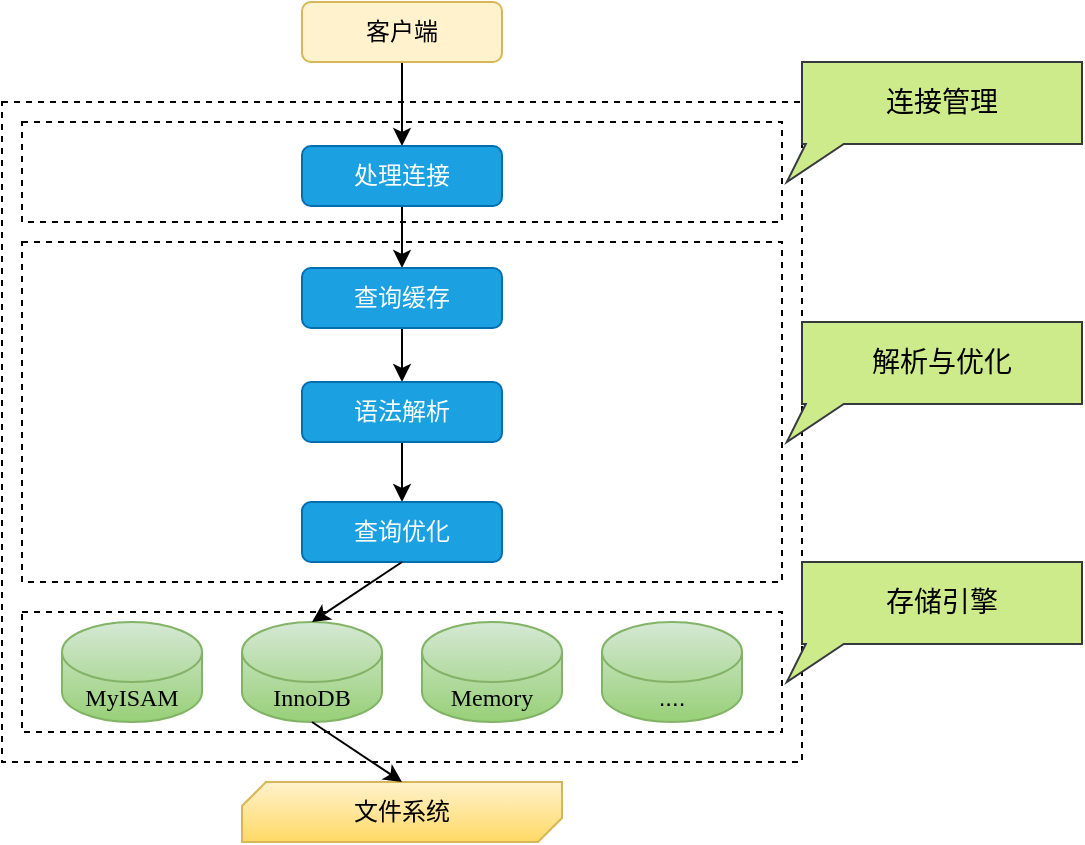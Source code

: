 <mxfile version="20.5.3" type="github" pages="22">
  <diagram id="d4oZ5c8wD7mMRkENbx5g" name="服务器处理客户端请求">
    <mxGraphModel dx="782" dy="436" grid="1" gridSize="10" guides="1" tooltips="1" connect="1" arrows="1" fold="1" page="1" pageScale="1" pageWidth="827" pageHeight="1169" math="0" shadow="0">
      <root>
        <mxCell id="0" />
        <mxCell id="1" parent="0" />
        <mxCell id="Y_myvK8Z_m-t3JicxtlA-18" value="" style="rounded=0;whiteSpace=wrap;html=1;dashed=1;fontFamily=Verdana;" parent="1" vertex="1">
          <mxGeometry x="130" y="110" width="400" height="330" as="geometry" />
        </mxCell>
        <mxCell id="Y_myvK8Z_m-t3JicxtlA-17" value="" style="rounded=0;whiteSpace=wrap;html=1;dashed=1;fontFamily=Verdana;" parent="1" vertex="1">
          <mxGeometry x="140" y="120" width="380" height="50" as="geometry" />
        </mxCell>
        <mxCell id="Y_myvK8Z_m-t3JicxtlA-16" value="" style="rounded=0;whiteSpace=wrap;html=1;fontFamily=Verdana;dashed=1;" parent="1" vertex="1">
          <mxGeometry x="140" y="180" width="380" height="170" as="geometry" />
        </mxCell>
        <mxCell id="Y_myvK8Z_m-t3JicxtlA-15" value="" style="rounded=0;whiteSpace=wrap;html=1;fontFamily=Verdana;dashed=1;" parent="1" vertex="1">
          <mxGeometry x="140" y="365" width="380" height="60" as="geometry" />
        </mxCell>
        <mxCell id="Y_myvK8Z_m-t3JicxtlA-23" style="edgeStyle=orthogonalEdgeStyle;rounded=0;orthogonalLoop=1;jettySize=auto;html=1;exitX=0.5;exitY=1;exitDx=0;exitDy=0;entryX=0.5;entryY=0;entryDx=0;entryDy=0;fontFamily=Verdana;" parent="1" source="Y_myvK8Z_m-t3JicxtlA-3" target="Y_myvK8Z_m-t3JicxtlA-5" edge="1">
          <mxGeometry relative="1" as="geometry" />
        </mxCell>
        <mxCell id="Y_myvK8Z_m-t3JicxtlA-3" value="客户端" style="rounded=1;whiteSpace=wrap;html=1;fillColor=#fff2cc;strokeColor=#d6b656;" parent="1" vertex="1">
          <mxGeometry x="280" y="60" width="100" height="30" as="geometry" />
        </mxCell>
        <mxCell id="Y_myvK8Z_m-t3JicxtlA-24" style="edgeStyle=orthogonalEdgeStyle;rounded=0;orthogonalLoop=1;jettySize=auto;html=1;exitX=0.5;exitY=1;exitDx=0;exitDy=0;entryX=0.5;entryY=0;entryDx=0;entryDy=0;fontFamily=Verdana;" parent="1" source="Y_myvK8Z_m-t3JicxtlA-5" target="Y_myvK8Z_m-t3JicxtlA-6" edge="1">
          <mxGeometry relative="1" as="geometry" />
        </mxCell>
        <mxCell id="Y_myvK8Z_m-t3JicxtlA-5" value="处理连接" style="rounded=1;whiteSpace=wrap;html=1;fillColor=#1ba1e2;strokeColor=#006EAF;fontColor=#ffffff;" parent="1" vertex="1">
          <mxGeometry x="280" y="132" width="100" height="30" as="geometry" />
        </mxCell>
        <mxCell id="Y_myvK8Z_m-t3JicxtlA-25" style="edgeStyle=orthogonalEdgeStyle;rounded=0;orthogonalLoop=1;jettySize=auto;html=1;exitX=0.5;exitY=1;exitDx=0;exitDy=0;entryX=0.5;entryY=0;entryDx=0;entryDy=0;fontFamily=Verdana;" parent="1" source="Y_myvK8Z_m-t3JicxtlA-6" target="Y_myvK8Z_m-t3JicxtlA-7" edge="1">
          <mxGeometry relative="1" as="geometry" />
        </mxCell>
        <mxCell id="Y_myvK8Z_m-t3JicxtlA-6" value="查询缓存" style="rounded=1;whiteSpace=wrap;html=1;fillColor=#1ba1e2;fontColor=#ffffff;strokeColor=#006EAF;" parent="1" vertex="1">
          <mxGeometry x="280" y="193" width="100" height="30" as="geometry" />
        </mxCell>
        <mxCell id="Y_myvK8Z_m-t3JicxtlA-26" style="edgeStyle=orthogonalEdgeStyle;rounded=0;orthogonalLoop=1;jettySize=auto;html=1;exitX=0.5;exitY=1;exitDx=0;exitDy=0;entryX=0.5;entryY=0;entryDx=0;entryDy=0;fontFamily=Verdana;" parent="1" source="Y_myvK8Z_m-t3JicxtlA-7" target="Y_myvK8Z_m-t3JicxtlA-8" edge="1">
          <mxGeometry relative="1" as="geometry" />
        </mxCell>
        <mxCell id="Y_myvK8Z_m-t3JicxtlA-7" value="语法解析" style="rounded=1;whiteSpace=wrap;html=1;fillColor=#1ba1e2;fontColor=#ffffff;strokeColor=#006EAF;" parent="1" vertex="1">
          <mxGeometry x="280" y="250" width="100" height="30" as="geometry" />
        </mxCell>
        <mxCell id="Y_myvK8Z_m-t3JicxtlA-8" value="查询优化" style="rounded=1;whiteSpace=wrap;html=1;fillColor=#1ba1e2;fontColor=#ffffff;strokeColor=#006EAF;" parent="1" vertex="1">
          <mxGeometry x="280" y="310" width="100" height="30" as="geometry" />
        </mxCell>
        <mxCell id="Y_myvK8Z_m-t3JicxtlA-9" value="&lt;font face=&quot;Verdana&quot;&gt;MyISAM&lt;/font&gt;" style="shape=cylinder3;whiteSpace=wrap;html=1;boundedLbl=1;backgroundOutline=1;size=15;fillColor=#d5e8d4;gradientColor=#97d077;strokeColor=#82b366;" parent="1" vertex="1">
          <mxGeometry x="160" y="370" width="70" height="50" as="geometry" />
        </mxCell>
        <mxCell id="Y_myvK8Z_m-t3JicxtlA-10" value="&lt;font face=&quot;Verdana&quot;&gt;InnoDB&lt;/font&gt;" style="shape=cylinder3;whiteSpace=wrap;html=1;boundedLbl=1;backgroundOutline=1;size=15;fillColor=#d5e8d4;gradientColor=#97d077;strokeColor=#82b366;" parent="1" vertex="1">
          <mxGeometry x="250" y="370" width="70" height="50" as="geometry" />
        </mxCell>
        <mxCell id="Y_myvK8Z_m-t3JicxtlA-11" value="&lt;font face=&quot;Verdana&quot;&gt;Memory&lt;/font&gt;" style="shape=cylinder3;whiteSpace=wrap;html=1;boundedLbl=1;backgroundOutline=1;size=15;fillColor=#d5e8d4;gradientColor=#97d077;strokeColor=#82b366;" parent="1" vertex="1">
          <mxGeometry x="340" y="370" width="70" height="50" as="geometry" />
        </mxCell>
        <mxCell id="Y_myvK8Z_m-t3JicxtlA-12" value="...." style="shape=cylinder3;whiteSpace=wrap;html=1;boundedLbl=1;backgroundOutline=1;size=15;fillColor=#d5e8d4;gradientColor=#97d077;strokeColor=#82b366;" parent="1" vertex="1">
          <mxGeometry x="430" y="370" width="70" height="50" as="geometry" />
        </mxCell>
        <mxCell id="Y_myvK8Z_m-t3JicxtlA-13" value="" style="verticalLabelPosition=bottom;verticalAlign=top;html=1;shape=mxgraph.basic.diag_snip_rect;dx=6;fillColor=#fff2cc;strokeColor=#d6b656;gradientColor=#ffd966;" parent="1" vertex="1">
          <mxGeometry x="250" y="450" width="160" height="30" as="geometry" />
        </mxCell>
        <mxCell id="Y_myvK8Z_m-t3JicxtlA-14" value="文件系统" style="text;html=1;strokeColor=none;fillColor=none;align=center;verticalAlign=middle;whiteSpace=wrap;rounded=0;fontFamily=Verdana;" parent="1" vertex="1">
          <mxGeometry x="300" y="450" width="60" height="30" as="geometry" />
        </mxCell>
        <mxCell id="Y_myvK8Z_m-t3JicxtlA-29" value="" style="endArrow=classic;html=1;rounded=0;fontFamily=Verdana;exitX=0.5;exitY=1;exitDx=0;exitDy=0;entryX=0.5;entryY=0;entryDx=0;entryDy=0;entryPerimeter=0;" parent="1" source="Y_myvK8Z_m-t3JicxtlA-8" target="Y_myvK8Z_m-t3JicxtlA-10" edge="1">
          <mxGeometry width="50" height="50" relative="1" as="geometry">
            <mxPoint x="390" y="300" as="sourcePoint" />
            <mxPoint x="440" y="250" as="targetPoint" />
          </mxGeometry>
        </mxCell>
        <mxCell id="Y_myvK8Z_m-t3JicxtlA-30" value="" style="endArrow=classic;html=1;rounded=0;fontFamily=Verdana;exitX=0.5;exitY=1;exitDx=0;exitDy=0;exitPerimeter=0;entryX=0.5;entryY=0;entryDx=0;entryDy=0;" parent="1" source="Y_myvK8Z_m-t3JicxtlA-10" target="Y_myvK8Z_m-t3JicxtlA-14" edge="1">
          <mxGeometry width="50" height="50" relative="1" as="geometry">
            <mxPoint x="390" y="300" as="sourcePoint" />
            <mxPoint x="440" y="250" as="targetPoint" />
          </mxGeometry>
        </mxCell>
        <mxCell id="Y_myvK8Z_m-t3JicxtlA-31" value="&lt;font style=&quot;font-size: 14px;&quot;&gt;连接管理&lt;/font&gt;" style="whiteSpace=wrap;html=1;shape=mxgraph.basic.rectCallout;dx=11.4;dy=19;boundedLbl=1;fontFamily=Verdana;fillColor=#cdeb8b;strokeColor=#36393d;" parent="1" vertex="1">
          <mxGeometry x="530" y="90" width="140" height="60" as="geometry" />
        </mxCell>
        <mxCell id="Y_myvK8Z_m-t3JicxtlA-32" value="&lt;font style=&quot;font-size: 14px;&quot;&gt;解析与优化&lt;/font&gt;" style="whiteSpace=wrap;html=1;shape=mxgraph.basic.rectCallout;dx=11.4;dy=19;boundedLbl=1;fontFamily=Verdana;fillColor=#cdeb8b;strokeColor=#36393d;" parent="1" vertex="1">
          <mxGeometry x="530" y="220" width="140" height="60" as="geometry" />
        </mxCell>
        <mxCell id="Y_myvK8Z_m-t3JicxtlA-34" value="&lt;font style=&quot;font-size: 14px;&quot;&gt;存储引擎&lt;/font&gt;" style="whiteSpace=wrap;html=1;shape=mxgraph.basic.rectCallout;dx=11.4;dy=19;boundedLbl=1;fontFamily=Verdana;fillColor=#cdeb8b;strokeColor=#36393d;" parent="1" vertex="1">
          <mxGeometry x="530" y="340" width="140" height="60" as="geometry" />
        </mxCell>
      </root>
    </mxGraphModel>
  </diagram>
  <diagram id="JTwCRdkqRf-yH1NHdIYG" name="请求编码处理过程">
    <mxGraphModel dx="782" dy="436" grid="1" gridSize="10" guides="1" tooltips="1" connect="1" arrows="1" fold="1" page="1" pageScale="1" pageWidth="827" pageHeight="1169" math="0" shadow="0">
      <root>
        <mxCell id="0" />
        <mxCell id="1" parent="0" />
        <mxCell id="g4mIn4xNetN_Wq16nZw8-1" value="客户端" style="rounded=1;whiteSpace=wrap;html=1;fillColor=#fff2cc;strokeColor=#d6b656;" parent="1" vertex="1">
          <mxGeometry x="80" y="225" width="100" height="30" as="geometry" />
        </mxCell>
        <mxCell id="uSiH-bjTc7MtGPjzQepE-1" value="" style="rounded=1;whiteSpace=wrap;html=1;dashed=1;fillColor=#d5e8d4;strokeColor=#82b366;" parent="1" vertex="1">
          <mxGeometry x="250" y="80" width="370" height="320" as="geometry" />
        </mxCell>
        <mxCell id="5ORI9rTE6pkDet58Hjhs-1" value="&lt;font style=&quot;font-size: 14px;&quot;&gt;服务器处理过程&lt;/font&gt;" style="text;html=1;strokeColor=none;fillColor=none;align=center;verticalAlign=middle;whiteSpace=wrap;rounded=0;" parent="1" vertex="1">
          <mxGeometry x="380" y="80" width="110" height="30" as="geometry" />
        </mxCell>
        <mxCell id="rZMv2dQdLgAZXNuSSkDK-4" style="edgeStyle=orthogonalEdgeStyle;rounded=0;orthogonalLoop=1;jettySize=auto;html=1;exitX=0.5;exitY=1;exitDx=0;exitDy=0;entryX=0.5;entryY=0;entryDx=0;entryDy=0;fontSize=14;" parent="1" source="lV5WM6oxoa0fZzl4xDW7-1" target="lV5WM6oxoa0fZzl4xDW7-5" edge="1">
          <mxGeometry relative="1" as="geometry" />
        </mxCell>
        <mxCell id="lV5WM6oxoa0fZzl4xDW7-1" value="将 &lt;span style=&quot;background-color: rgb(255, 217, 28);&quot;&gt;character_set_client&lt;/span&gt; 的编码转换为&lt;br&gt;&lt;span style=&quot;background-color: rgb(255, 217, 28);&quot;&gt;character_set_connection&lt;/span&gt; 的编码" style="rounded=0;whiteSpace=wrap;html=1;fontSize=14;fillColor=#b0e3e6;strokeColor=#0e8088;" parent="1" vertex="1">
          <mxGeometry x="290" y="120" width="290" height="60" as="geometry" />
        </mxCell>
        <mxCell id="rZMv2dQdLgAZXNuSSkDK-5" style="edgeStyle=orthogonalEdgeStyle;rounded=0;orthogonalLoop=1;jettySize=auto;html=1;exitX=0.5;exitY=1;exitDx=0;exitDy=0;entryX=0.5;entryY=0;entryDx=0;entryDy=0;fontSize=14;" parent="1" source="lV5WM6oxoa0fZzl4xDW7-5" target="lV5WM6oxoa0fZzl4xDW7-6" edge="1">
          <mxGeometry relative="1" as="geometry" />
        </mxCell>
        <mxCell id="lV5WM6oxoa0fZzl4xDW7-5" value="将 &lt;span style=&quot;background-color: rgb(255, 217, 28);&quot;&gt;character_set_connection&lt;/span&gt; 的编码&lt;br&gt;转换具体列对应的编码" style="rounded=0;whiteSpace=wrap;html=1;fontSize=14;fillColor=#b0e3e6;strokeColor=#0e8088;" parent="1" vertex="1">
          <mxGeometry x="290" y="225" width="290" height="60" as="geometry" />
        </mxCell>
        <mxCell id="lV5WM6oxoa0fZzl4xDW7-6" value="将查询结果从具体列使用的编码转换为&lt;br&gt;&lt;span style=&quot;background-color: rgb(255, 217, 28);&quot;&gt;character_set_results&lt;/span&gt; 的编码" style="rounded=0;whiteSpace=wrap;html=1;fontSize=14;fillColor=#b0e3e6;strokeColor=#0e8088;" parent="1" vertex="1">
          <mxGeometry x="290" y="320" width="290" height="60" as="geometry" />
        </mxCell>
        <mxCell id="rZMv2dQdLgAZXNuSSkDK-2" value="" style="endArrow=classic;html=1;rounded=0;fontSize=14;entryX=0;entryY=0.5;entryDx=0;entryDy=0;exitX=0.5;exitY=0;exitDx=0;exitDy=0;" parent="1" source="g4mIn4xNetN_Wq16nZw8-1" target="lV5WM6oxoa0fZzl4xDW7-1" edge="1">
          <mxGeometry width="50" height="50" relative="1" as="geometry">
            <mxPoint x="180" y="230" as="sourcePoint" />
            <mxPoint x="230" y="180" as="targetPoint" />
          </mxGeometry>
        </mxCell>
        <mxCell id="rZMv2dQdLgAZXNuSSkDK-8" value="" style="endArrow=classic;html=1;rounded=0;fontSize=14;exitX=0;exitY=0.5;exitDx=0;exitDy=0;entryX=0.5;entryY=1;entryDx=0;entryDy=0;" parent="1" source="lV5WM6oxoa0fZzl4xDW7-6" target="g4mIn4xNetN_Wq16nZw8-1" edge="1">
          <mxGeometry width="50" height="50" relative="1" as="geometry">
            <mxPoint x="200" y="330" as="sourcePoint" />
            <mxPoint x="250" y="280" as="targetPoint" />
          </mxGeometry>
        </mxCell>
        <mxCell id="rZMv2dQdLgAZXNuSSkDK-12" value="使用操作系统的字符集&lt;b&gt;&lt;font color=&quot;#ff0000&quot;&gt;编码&lt;/font&gt;&lt;/b&gt;请求字符串" style="text;html=1;strokeColor=none;fillColor=none;align=center;verticalAlign=middle;whiteSpace=wrap;rounded=0;dashed=1;labelBackgroundColor=none;fontSize=14;rotation=-25;" parent="1" vertex="1">
          <mxGeometry x="120" y="150" width="130" height="50" as="geometry" />
        </mxCell>
        <mxCell id="rZMv2dQdLgAZXNuSSkDK-14" value="使用操作系统的字符集&lt;font color=&quot;#ff0000&quot;&gt;&lt;b&gt;解码&lt;/b&gt;&lt;/font&gt;响应字符串" style="text;html=1;strokeColor=none;fillColor=none;align=center;verticalAlign=middle;whiteSpace=wrap;rounded=0;dashed=1;labelBackgroundColor=none;fontSize=14;rotation=30;" parent="1" vertex="1">
          <mxGeometry x="120" y="300" width="130" height="50" as="geometry" />
        </mxCell>
      </root>
    </mxGraphModel>
  </diagram>
  <diagram id="BeE83QxPG2JuytpiEz03" name="Compact行格式">
    <mxGraphModel dx="782" dy="436" grid="1" gridSize="10" guides="1" tooltips="1" connect="1" arrows="1" fold="1" page="1" pageScale="1" pageWidth="827" pageHeight="1169" math="0" shadow="0">
      <root>
        <mxCell id="0" />
        <mxCell id="1" parent="0" />
        <mxCell id="QNaESwGzr8rM0D7BNXny-1" value="变长字段长度列表" style="rounded=0;whiteSpace=wrap;html=1;fillColor=#1ba1e2;strokeColor=#006EAF;fontColor=#ffffff;" parent="1" vertex="1">
          <mxGeometry x="110" y="190" width="120" height="40" as="geometry" />
        </mxCell>
        <mxCell id="QNaESwGzr8rM0D7BNXny-2" value="NULL 值列表" style="rounded=0;whiteSpace=wrap;html=1;fillColor=#60a917;fontColor=#ffffff;strokeColor=#2D7600;" parent="1" vertex="1">
          <mxGeometry x="230" y="190" width="90" height="40" as="geometry" />
        </mxCell>
        <mxCell id="QNaESwGzr8rM0D7BNXny-3" value="记录头信息" style="rounded=0;whiteSpace=wrap;html=1;fillColor=#1ba1e2;strokeColor=#006EAF;fontColor=#ffffff;" parent="1" vertex="1">
          <mxGeometry x="320" y="190" width="90" height="40" as="geometry" />
        </mxCell>
        <mxCell id="QNaESwGzr8rM0D7BNXny-4" value="列1的值" style="rounded=0;whiteSpace=wrap;html=1;fillColor=#fad7ac;strokeColor=#b46504;" parent="1" vertex="1">
          <mxGeometry x="410" y="190" width="80" height="40" as="geometry" />
        </mxCell>
        <mxCell id="Gu8BlMnQRS-qkP6g1Zi7-1" value="..." style="rounded=0;whiteSpace=wrap;html=1;fillColor=#fad7ac;strokeColor=#b46504;" parent="1" vertex="1">
          <mxGeometry x="490" y="190" width="60" height="40" as="geometry" />
        </mxCell>
        <mxCell id="Gu8BlMnQRS-qkP6g1Zi7-2" value="列n的值" style="rounded=0;whiteSpace=wrap;html=1;fillColor=#fad7ac;strokeColor=#b46504;" parent="1" vertex="1">
          <mxGeometry x="550" y="190" width="80" height="40" as="geometry" />
        </mxCell>
        <mxCell id="Gu8BlMnQRS-qkP6g1Zi7-3" value="" style="endArrow=none;html=1;rounded=0;" parent="1" edge="1">
          <mxGeometry width="50" height="50" relative="1" as="geometry">
            <mxPoint x="110" y="190" as="sourcePoint" />
            <mxPoint x="110" y="120" as="targetPoint" />
          </mxGeometry>
        </mxCell>
        <mxCell id="Gu8BlMnQRS-qkP6g1Zi7-4" value="" style="endArrow=none;html=1;rounded=0;" parent="1" edge="1">
          <mxGeometry width="50" height="50" relative="1" as="geometry">
            <mxPoint x="409" y="190" as="sourcePoint" />
            <mxPoint x="409" y="120" as="targetPoint" />
          </mxGeometry>
        </mxCell>
        <mxCell id="Gu8BlMnQRS-qkP6g1Zi7-5" value="" style="endArrow=none;html=1;rounded=0;" parent="1" edge="1">
          <mxGeometry width="50" height="50" relative="1" as="geometry">
            <mxPoint x="630" y="190" as="sourcePoint" />
            <mxPoint x="630" y="120" as="targetPoint" />
          </mxGeometry>
        </mxCell>
        <mxCell id="Gu8BlMnQRS-qkP6g1Zi7-6" value="" style="endArrow=classic;startArrow=classic;html=1;rounded=0;" parent="1" edge="1">
          <mxGeometry width="50" height="50" relative="1" as="geometry">
            <mxPoint x="110" y="137" as="sourcePoint" />
            <mxPoint x="410" y="137" as="targetPoint" />
          </mxGeometry>
        </mxCell>
        <mxCell id="Gu8BlMnQRS-qkP6g1Zi7-8" value="&lt;font style=&quot;font-size: 14px;&quot;&gt;&amp;nbsp;记录的额外信息&amp;nbsp;&lt;/font&gt;" style="edgeLabel;html=1;align=center;verticalAlign=middle;resizable=0;points=[];" parent="Gu8BlMnQRS-qkP6g1Zi7-6" vertex="1" connectable="0">
          <mxGeometry x="-0.089" y="1" relative="1" as="geometry">
            <mxPoint as="offset" />
          </mxGeometry>
        </mxCell>
        <mxCell id="Gu8BlMnQRS-qkP6g1Zi7-7" value="" style="endArrow=classic;startArrow=classic;html=1;rounded=0;" parent="1" edge="1">
          <mxGeometry width="50" height="50" relative="1" as="geometry">
            <mxPoint x="410" y="137" as="sourcePoint" />
            <mxPoint x="630" y="137" as="targetPoint" />
          </mxGeometry>
        </mxCell>
        <mxCell id="Gu8BlMnQRS-qkP6g1Zi7-9" value="&amp;nbsp;记录的真实数据&amp;nbsp;" style="edgeLabel;html=1;align=center;verticalAlign=middle;resizable=0;points=[];fontSize=14;" parent="Gu8BlMnQRS-qkP6g1Zi7-7" vertex="1" connectable="0">
          <mxGeometry x="-0.176" y="2" relative="1" as="geometry">
            <mxPoint as="offset" />
          </mxGeometry>
        </mxCell>
      </root>
    </mxGraphModel>
  </diagram>
  <diagram id="7keAY-idj5zVT67h-jlR" name="compact隐藏列">
    <mxGraphModel dx="782" dy="436" grid="1" gridSize="10" guides="1" tooltips="1" connect="1" arrows="1" fold="1" page="1" pageScale="1" pageWidth="827" pageHeight="1169" math="0" shadow="0">
      <root>
        <mxCell id="0" />
        <mxCell id="1" parent="0" />
        <mxCell id="MfqfqKfWmpM-IFc78rlB-1" value="变长字段长度列表" style="rounded=0;whiteSpace=wrap;html=1;fillColor=#1ba1e2;strokeColor=#006EAF;fontColor=#ffffff;" parent="1" vertex="1">
          <mxGeometry x="20" y="190" width="120" height="40" as="geometry" />
        </mxCell>
        <mxCell id="MfqfqKfWmpM-IFc78rlB-2" value="NULL 值列表" style="rounded=0;whiteSpace=wrap;html=1;fillColor=#60a917;fontColor=#ffffff;strokeColor=#2D7600;" parent="1" vertex="1">
          <mxGeometry x="140" y="190" width="90" height="40" as="geometry" />
        </mxCell>
        <mxCell id="MfqfqKfWmpM-IFc78rlB-3" value="记录头信息" style="rounded=0;whiteSpace=wrap;html=1;fillColor=#1ba1e2;strokeColor=#006EAF;fontColor=#ffffff;" parent="1" vertex="1">
          <mxGeometry x="230" y="190" width="90" height="40" as="geometry" />
        </mxCell>
        <mxCell id="MfqfqKfWmpM-IFc78rlB-4" value="列1的值" style="rounded=0;whiteSpace=wrap;html=1;fillColor=#fad7ac;strokeColor=#b46504;" parent="1" vertex="1">
          <mxGeometry x="560" y="190" width="80" height="40" as="geometry" />
        </mxCell>
        <mxCell id="MfqfqKfWmpM-IFc78rlB-5" value="..." style="rounded=0;whiteSpace=wrap;html=1;fillColor=#fad7ac;strokeColor=#b46504;" parent="1" vertex="1">
          <mxGeometry x="640" y="190" width="60" height="40" as="geometry" />
        </mxCell>
        <mxCell id="MfqfqKfWmpM-IFc78rlB-6" value="列n的值" style="rounded=0;whiteSpace=wrap;html=1;fillColor=#fad7ac;strokeColor=#b46504;" parent="1" vertex="1">
          <mxGeometry x="700" y="190" width="80" height="40" as="geometry" />
        </mxCell>
        <mxCell id="MfqfqKfWmpM-IFc78rlB-7" value="" style="endArrow=none;html=1;rounded=0;" parent="1" edge="1">
          <mxGeometry width="50" height="50" relative="1" as="geometry">
            <mxPoint x="20" y="190" as="sourcePoint" />
            <mxPoint x="20" y="120" as="targetPoint" />
          </mxGeometry>
        </mxCell>
        <mxCell id="MfqfqKfWmpM-IFc78rlB-8" value="" style="endArrow=none;html=1;rounded=0;" parent="1" edge="1">
          <mxGeometry width="50" height="50" relative="1" as="geometry">
            <mxPoint x="560" y="190" as="sourcePoint" />
            <mxPoint x="560" y="120" as="targetPoint" />
          </mxGeometry>
        </mxCell>
        <mxCell id="MfqfqKfWmpM-IFc78rlB-9" value="" style="endArrow=none;html=1;rounded=0;" parent="1" edge="1">
          <mxGeometry width="50" height="50" relative="1" as="geometry">
            <mxPoint x="320" y="190" as="sourcePoint" />
            <mxPoint x="320" y="120" as="targetPoint" />
          </mxGeometry>
        </mxCell>
        <mxCell id="MfqfqKfWmpM-IFc78rlB-10" value="" style="endArrow=classic;startArrow=classic;html=1;rounded=0;" parent="1" edge="1">
          <mxGeometry width="50" height="50" relative="1" as="geometry">
            <mxPoint x="20" y="137" as="sourcePoint" />
            <mxPoint x="320" y="137" as="targetPoint" />
          </mxGeometry>
        </mxCell>
        <mxCell id="MfqfqKfWmpM-IFc78rlB-11" value="&lt;font style=&quot;font-size: 14px;&quot;&gt;&amp;nbsp;记录的额外信息&amp;nbsp;&lt;/font&gt;" style="edgeLabel;html=1;align=center;verticalAlign=middle;resizable=0;points=[];" parent="MfqfqKfWmpM-IFc78rlB-10" vertex="1" connectable="0">
          <mxGeometry x="-0.089" y="1" relative="1" as="geometry">
            <mxPoint as="offset" />
          </mxGeometry>
        </mxCell>
        <mxCell id="MfqfqKfWmpM-IFc78rlB-12" value="" style="endArrow=classic;startArrow=classic;html=1;rounded=0;" parent="1" edge="1">
          <mxGeometry width="50" height="50" relative="1" as="geometry">
            <mxPoint x="560" y="137" as="sourcePoint" />
            <mxPoint x="780" y="137" as="targetPoint" />
          </mxGeometry>
        </mxCell>
        <mxCell id="MfqfqKfWmpM-IFc78rlB-13" value="&amp;nbsp;记录的真实数据&amp;nbsp;" style="edgeLabel;html=1;align=center;verticalAlign=middle;resizable=0;points=[];fontSize=14;" parent="MfqfqKfWmpM-IFc78rlB-12" vertex="1" connectable="0">
          <mxGeometry x="-0.176" y="2" relative="1" as="geometry">
            <mxPoint as="offset" />
          </mxGeometry>
        </mxCell>
        <mxCell id="MfqfqKfWmpM-IFc78rlB-14" value="" style="rounded=0;whiteSpace=wrap;html=1;fillColor=#fff2cc;strokeColor=#d6b656;" parent="1" vertex="1">
          <mxGeometry x="320" y="190" width="80" height="40" as="geometry" />
        </mxCell>
        <mxCell id="MfqfqKfWmpM-IFc78rlB-15" value="" style="rounded=0;whiteSpace=wrap;html=1;fillColor=#fff2cc;strokeColor=#d6b656;" parent="1" vertex="1">
          <mxGeometry x="400" y="190" width="70" height="40" as="geometry" />
        </mxCell>
        <mxCell id="MfqfqKfWmpM-IFc78rlB-16" value="" style="rounded=0;whiteSpace=wrap;html=1;fillColor=#fff2cc;strokeColor=#d6b656;" parent="1" vertex="1">
          <mxGeometry x="470" y="190" width="90" height="40" as="geometry" />
        </mxCell>
        <mxCell id="MfqfqKfWmpM-IFc78rlB-17" value="" style="endArrow=none;html=1;rounded=0;" parent="1" edge="1">
          <mxGeometry width="50" height="50" relative="1" as="geometry">
            <mxPoint x="780" y="190" as="sourcePoint" />
            <mxPoint x="780" y="120" as="targetPoint" />
          </mxGeometry>
        </mxCell>
        <mxCell id="MfqfqKfWmpM-IFc78rlB-18" value="" style="endArrow=classic;startArrow=classic;html=1;rounded=0;" parent="1" edge="1">
          <mxGeometry width="50" height="50" relative="1" as="geometry">
            <mxPoint x="320" y="137" as="sourcePoint" />
            <mxPoint x="560" y="137" as="targetPoint" />
          </mxGeometry>
        </mxCell>
        <mxCell id="MfqfqKfWmpM-IFc78rlB-19" value="&amp;nbsp;隐藏列&amp;nbsp;" style="edgeLabel;html=1;align=center;verticalAlign=middle;resizable=0;points=[];" parent="MfqfqKfWmpM-IFc78rlB-18" vertex="1" connectable="0">
          <mxGeometry x="-0.185" y="2" relative="1" as="geometry">
            <mxPoint as="offset" />
          </mxGeometry>
        </mxCell>
        <mxCell id="MfqfqKfWmpM-IFc78rlB-20" value="&lt;font style=&quot;font-size: 12px;&quot;&gt;DB_ROW_ID&lt;/font&gt;" style="text;html=1;strokeColor=none;fillColor=none;align=center;verticalAlign=middle;whiteSpace=wrap;rounded=0;fontSize=12;" parent="1" vertex="1">
          <mxGeometry x="330" y="195" width="60" height="30" as="geometry" />
        </mxCell>
        <mxCell id="MfqfqKfWmpM-IFc78rlB-21" value="DB_TRX_ID" style="text;html=1;strokeColor=none;fillColor=none;align=center;verticalAlign=middle;whiteSpace=wrap;rounded=0;fontSize=12;" parent="1" vertex="1">
          <mxGeometry x="406" y="195" width="60" height="30" as="geometry" />
        </mxCell>
        <mxCell id="MfqfqKfWmpM-IFc78rlB-22" value="DB_ROLL_PTR" style="text;html=1;strokeColor=none;fillColor=none;align=center;verticalAlign=middle;whiteSpace=wrap;rounded=0;fontSize=12;" parent="1" vertex="1">
          <mxGeometry x="485" y="195" width="60" height="30" as="geometry" />
        </mxCell>
        <mxCell id="MfqfqKfWmpM-IFc78rlB-23" value="row_id" style="text;html=1;strokeColor=none;fillColor=none;align=center;verticalAlign=middle;whiteSpace=wrap;rounded=0;fontSize=12;" parent="1" vertex="1">
          <mxGeometry x="330" y="165" width="60" height="30" as="geometry" />
        </mxCell>
        <mxCell id="MfqfqKfWmpM-IFc78rlB-24" value="transaction_id" style="text;html=1;strokeColor=none;fillColor=none;align=center;verticalAlign=middle;whiteSpace=wrap;rounded=0;fontSize=12;" parent="1" vertex="1">
          <mxGeometry x="406" y="165" width="60" height="30" as="geometry" />
        </mxCell>
        <mxCell id="MfqfqKfWmpM-IFc78rlB-25" value="roll_pointer" style="text;html=1;strokeColor=none;fillColor=none;align=center;verticalAlign=middle;whiteSpace=wrap;rounded=0;fontSize=12;" parent="1" vertex="1">
          <mxGeometry x="490" y="165" width="60" height="30" as="geometry" />
        </mxCell>
      </root>
    </mxGraphModel>
  </diagram>
  <diagram id="rONKOYbSbHq9hKiYG8cw" name="compact记录格式案例">
    <mxGraphModel dx="782" dy="436" grid="1" gridSize="10" guides="1" tooltips="1" connect="1" arrows="1" fold="1" page="1" pageScale="1" pageWidth="827" pageHeight="1169" math="0" shadow="0">
      <root>
        <mxCell id="0" />
        <mxCell id="1" parent="0" />
        <mxCell id="OWdMWggZUANXXC-HVxcE-1" value="01 03 04" style="rounded=0;whiteSpace=wrap;html=1;fillColor=#1ba1e2;strokeColor=#006EAF;fontColor=#ffffff;" parent="1" vertex="1">
          <mxGeometry x="110" y="190" width="120" height="40" as="geometry" />
        </mxCell>
        <mxCell id="OWdMWggZUANXXC-HVxcE-2" value="00" style="rounded=0;whiteSpace=wrap;html=1;fillColor=#60a917;fontColor=#ffffff;strokeColor=#2D7600;" parent="1" vertex="1">
          <mxGeometry x="230" y="190" width="90" height="40" as="geometry" />
        </mxCell>
        <mxCell id="OWdMWggZUANXXC-HVxcE-3" value="记录头信息" style="rounded=0;whiteSpace=wrap;html=1;fillColor=#1ba1e2;strokeColor=#006EAF;fontColor=#ffffff;" parent="1" vertex="1">
          <mxGeometry x="320" y="190" width="90" height="40" as="geometry" />
        </mxCell>
        <mxCell id="OWdMWggZUANXXC-HVxcE-4" value="列1的值" style="rounded=0;whiteSpace=wrap;html=1;fillColor=#fad7ac;strokeColor=#b46504;" parent="1" vertex="1">
          <mxGeometry x="410" y="190" width="80" height="40" as="geometry" />
        </mxCell>
        <mxCell id="OWdMWggZUANXXC-HVxcE-5" value="..." style="rounded=0;whiteSpace=wrap;html=1;fillColor=#fad7ac;strokeColor=#b46504;" parent="1" vertex="1">
          <mxGeometry x="490" y="190" width="60" height="40" as="geometry" />
        </mxCell>
        <mxCell id="OWdMWggZUANXXC-HVxcE-6" value="列n的值" style="rounded=0;whiteSpace=wrap;html=1;fillColor=#fad7ac;strokeColor=#b46504;" parent="1" vertex="1">
          <mxGeometry x="550" y="190" width="80" height="40" as="geometry" />
        </mxCell>
        <mxCell id="OWdMWggZUANXXC-HVxcE-14" value="03 04" style="rounded=0;whiteSpace=wrap;html=1;fillColor=#1ba1e2;strokeColor=#006EAF;fontColor=#ffffff;" parent="1" vertex="1">
          <mxGeometry x="110" y="230" width="120" height="40" as="geometry" />
        </mxCell>
        <mxCell id="OWdMWggZUANXXC-HVxcE-15" value="06" style="rounded=0;whiteSpace=wrap;html=1;fillColor=#60a917;fontColor=#ffffff;strokeColor=#2D7600;" parent="1" vertex="1">
          <mxGeometry x="230" y="230" width="90" height="40" as="geometry" />
        </mxCell>
        <mxCell id="OWdMWggZUANXXC-HVxcE-16" value="记录头信息" style="rounded=0;whiteSpace=wrap;html=1;fillColor=#1ba1e2;strokeColor=#006EAF;fontColor=#ffffff;" parent="1" vertex="1">
          <mxGeometry x="320" y="230" width="90" height="40" as="geometry" />
        </mxCell>
        <mxCell id="OWdMWggZUANXXC-HVxcE-17" value="列1的值" style="rounded=0;whiteSpace=wrap;html=1;fillColor=#fad7ac;strokeColor=#b46504;" parent="1" vertex="1">
          <mxGeometry x="410" y="230" width="80" height="40" as="geometry" />
        </mxCell>
        <mxCell id="OWdMWggZUANXXC-HVxcE-18" value="..." style="rounded=0;whiteSpace=wrap;html=1;fillColor=#fad7ac;strokeColor=#b46504;" parent="1" vertex="1">
          <mxGeometry x="490" y="230" width="60" height="40" as="geometry" />
        </mxCell>
        <mxCell id="OWdMWggZUANXXC-HVxcE-19" value="列n的值" style="rounded=0;whiteSpace=wrap;html=1;fillColor=#fad7ac;strokeColor=#b46504;" parent="1" vertex="1">
          <mxGeometry x="550" y="230" width="80" height="40" as="geometry" />
        </mxCell>
        <mxCell id="OWdMWggZUANXXC-HVxcE-20" value="第一条记录" style="text;html=1;strokeColor=none;fillColor=none;align=center;verticalAlign=middle;whiteSpace=wrap;rounded=0;" parent="1" vertex="1">
          <mxGeometry x="30" y="200" width="70" height="30" as="geometry" />
        </mxCell>
        <mxCell id="OWdMWggZUANXXC-HVxcE-21" value="第二条记录" style="text;html=1;strokeColor=none;fillColor=none;align=center;verticalAlign=middle;whiteSpace=wrap;rounded=0;" parent="1" vertex="1">
          <mxGeometry x="30" y="235" width="70" height="30" as="geometry" />
        </mxCell>
      </root>
    </mxGraphModel>
  </diagram>
  <diagram id="eqII5SoXXe0WhjRPoeKP" name="记录头信息">
    <mxGraphModel dx="782" dy="436" grid="1" gridSize="10" guides="1" tooltips="1" connect="1" arrows="1" fold="1" page="1" pageScale="1" pageWidth="827" pageHeight="1169" math="0" shadow="0">
      <root>
        <mxCell id="0" />
        <mxCell id="1" parent="0" />
        <mxCell id="EVxqAreGDlal3r51sEx5-1" value="" style="rounded=0;whiteSpace=wrap;html=1;fillColor=#1ba1e2;strokeColor=#006EAF;fontColor=#ffffff;" parent="1" vertex="1">
          <mxGeometry x="50" y="160" width="30" height="30" as="geometry" />
        </mxCell>
        <mxCell id="EVxqAreGDlal3r51sEx5-2" value="" style="rounded=0;whiteSpace=wrap;html=1;fillColor=#f0a30a;fontColor=#000000;strokeColor=#BD7000;" parent="1" vertex="1">
          <mxGeometry x="80" y="160" width="30" height="30" as="geometry" />
        </mxCell>
        <mxCell id="EVxqAreGDlal3r51sEx5-3" value="" style="rounded=0;whiteSpace=wrap;html=1;fillColor=#bac8d3;strokeColor=#23445d;" parent="1" vertex="1">
          <mxGeometry x="110" y="160" width="30" height="30" as="geometry" />
        </mxCell>
        <mxCell id="EVxqAreGDlal3r51sEx5-4" value="" style="rounded=0;whiteSpace=wrap;html=1;fillColor=#ffff88;strokeColor=#36393d;" parent="1" vertex="1">
          <mxGeometry x="140" y="160" width="30" height="30" as="geometry" />
        </mxCell>
        <mxCell id="EVxqAreGDlal3r51sEx5-5" value="" style="rounded=0;whiteSpace=wrap;html=1;fillColor=#60a917;strokeColor=#2D7600;fontColor=#ffffff;" parent="1" vertex="1">
          <mxGeometry x="170" y="160" width="30" height="30" as="geometry" />
        </mxCell>
        <mxCell id="EVxqAreGDlal3r51sEx5-6" value="" style="rounded=0;whiteSpace=wrap;html=1;fillColor=#60a917;fontColor=#ffffff;strokeColor=#2D7600;" parent="1" vertex="1">
          <mxGeometry x="200" y="160" width="30" height="30" as="geometry" />
        </mxCell>
        <mxCell id="EVxqAreGDlal3r51sEx5-7" value="" style="rounded=0;whiteSpace=wrap;html=1;fillColor=#60a917;fontColor=#ffffff;strokeColor=#2D7600;" parent="1" vertex="1">
          <mxGeometry x="230" y="160" width="30" height="30" as="geometry" />
        </mxCell>
        <mxCell id="EVxqAreGDlal3r51sEx5-8" value="" style="rounded=0;whiteSpace=wrap;html=1;fillColor=#60a917;fontColor=#ffffff;strokeColor=#2D7600;" parent="1" vertex="1">
          <mxGeometry x="260" y="160" width="30" height="30" as="geometry" />
        </mxCell>
        <mxCell id="EVxqAreGDlal3r51sEx5-9" value="" style="rounded=0;whiteSpace=wrap;html=1;fillColor=#0050ef;fontColor=#ffffff;strokeColor=#001DBC;" parent="1" vertex="1">
          <mxGeometry x="290" y="160" width="30" height="30" as="geometry" />
        </mxCell>
        <mxCell id="EVxqAreGDlal3r51sEx5-10" value="" style="rounded=0;whiteSpace=wrap;html=1;fillColor=#0050ef;fontColor=#ffffff;strokeColor=#001DBC;" parent="1" vertex="1">
          <mxGeometry x="320" y="160" width="30" height="30" as="geometry" />
        </mxCell>
        <mxCell id="EVxqAreGDlal3r51sEx5-11" value="" style="rounded=0;whiteSpace=wrap;html=1;fillColor=#0050ef;fontColor=#ffffff;strokeColor=#001DBC;" parent="1" vertex="1">
          <mxGeometry x="350" y="160" width="30" height="30" as="geometry" />
        </mxCell>
        <mxCell id="EVxqAreGDlal3r51sEx5-12" value="" style="rounded=0;whiteSpace=wrap;html=1;fillColor=#0050ef;fontColor=#ffffff;strokeColor=#001DBC;" parent="1" vertex="1">
          <mxGeometry x="380" y="160" width="30" height="30" as="geometry" />
        </mxCell>
        <mxCell id="EVxqAreGDlal3r51sEx5-13" value="" style="rounded=0;whiteSpace=wrap;html=1;fillColor=#0050ef;fontColor=#ffffff;strokeColor=#001DBC;" parent="1" vertex="1">
          <mxGeometry x="410" y="160" width="30" height="30" as="geometry" />
        </mxCell>
        <mxCell id="EVxqAreGDlal3r51sEx5-14" value="" style="rounded=0;whiteSpace=wrap;html=1;fillColor=#0050ef;fontColor=#ffffff;strokeColor=#001DBC;" parent="1" vertex="1">
          <mxGeometry x="440" y="160" width="30" height="30" as="geometry" />
        </mxCell>
        <mxCell id="EVxqAreGDlal3r51sEx5-15" value="" style="rounded=0;whiteSpace=wrap;html=1;fillColor=#0050ef;fontColor=#ffffff;strokeColor=#001DBC;" parent="1" vertex="1">
          <mxGeometry x="470" y="160" width="30" height="30" as="geometry" />
        </mxCell>
        <mxCell id="EVxqAreGDlal3r51sEx5-16" value="" style="rounded=0;whiteSpace=wrap;html=1;fillColor=#0050ef;fontColor=#ffffff;strokeColor=#001DBC;" parent="1" vertex="1">
          <mxGeometry x="500" y="160" width="30" height="30" as="geometry" />
        </mxCell>
        <mxCell id="EVxqAreGDlal3r51sEx5-17" value="" style="rounded=0;whiteSpace=wrap;html=1;fillColor=#0050ef;fontColor=#ffffff;strokeColor=#001DBC;" parent="1" vertex="1">
          <mxGeometry x="530" y="160" width="30" height="30" as="geometry" />
        </mxCell>
        <mxCell id="EVxqAreGDlal3r51sEx5-18" value="" style="rounded=0;whiteSpace=wrap;html=1;fillColor=#0050ef;fontColor=#ffffff;strokeColor=#001DBC;" parent="1" vertex="1">
          <mxGeometry x="560" y="160" width="30" height="30" as="geometry" />
        </mxCell>
        <mxCell id="EVxqAreGDlal3r51sEx5-19" value="" style="rounded=0;whiteSpace=wrap;html=1;fillColor=#0050ef;fontColor=#ffffff;strokeColor=#001DBC;" parent="1" vertex="1">
          <mxGeometry x="590" y="160" width="30" height="30" as="geometry" />
        </mxCell>
        <mxCell id="EVxqAreGDlal3r51sEx5-20" value="" style="rounded=0;whiteSpace=wrap;html=1;fillColor=#0050ef;fontColor=#ffffff;strokeColor=#001DBC;" parent="1" vertex="1">
          <mxGeometry x="620" y="160" width="30" height="30" as="geometry" />
        </mxCell>
        <mxCell id="EVxqAreGDlal3r51sEx5-21" value="" style="rounded=0;whiteSpace=wrap;html=1;fillColor=#0050ef;fontColor=#ffffff;strokeColor=#001DBC;" parent="1" vertex="1">
          <mxGeometry x="650" y="160" width="30" height="30" as="geometry" />
        </mxCell>
        <mxCell id="EVxqAreGDlal3r51sEx5-22" value="" style="rounded=0;whiteSpace=wrap;html=1;fillColor=#ffcc99;strokeColor=#36393d;" parent="1" vertex="1">
          <mxGeometry x="680" y="160" width="30" height="30" as="geometry" />
        </mxCell>
        <mxCell id="EVxqAreGDlal3r51sEx5-23" value="" style="rounded=0;whiteSpace=wrap;html=1;fillColor=#ffcc99;strokeColor=#36393d;" parent="1" vertex="1">
          <mxGeometry x="710" y="160" width="30" height="30" as="geometry" />
        </mxCell>
        <mxCell id="EVxqAreGDlal3r51sEx5-24" value="" style="rounded=0;whiteSpace=wrap;html=1;fillColor=#ffcc99;strokeColor=#36393d;" parent="1" vertex="1">
          <mxGeometry x="740" y="160" width="30" height="30" as="geometry" />
        </mxCell>
        <mxCell id="EVxqAreGDlal3r51sEx5-25" value="" style="rounded=0;whiteSpace=wrap;html=1;fillColor=#dae8fc;strokeColor=#6c8ebf;gradientColor=#7ea6e0;" parent="1" vertex="1">
          <mxGeometry x="770" y="160" width="30" height="30" as="geometry" />
        </mxCell>
        <mxCell id="EVxqAreGDlal3r51sEx5-26" value="" style="rounded=0;whiteSpace=wrap;html=1;fillColor=#dae8fc;strokeColor=#6c8ebf;gradientColor=#7ea6e0;" parent="1" vertex="1">
          <mxGeometry x="800" y="160" width="30" height="30" as="geometry" />
        </mxCell>
        <mxCell id="EVxqAreGDlal3r51sEx5-27" value="" style="rounded=0;whiteSpace=wrap;html=1;fillColor=#dae8fc;strokeColor=#6c8ebf;gradientColor=#7ea6e0;" parent="1" vertex="1">
          <mxGeometry x="830" y="160" width="30" height="30" as="geometry" />
        </mxCell>
        <mxCell id="EVxqAreGDlal3r51sEx5-28" value="" style="rounded=0;whiteSpace=wrap;html=1;fillColor=#dae8fc;strokeColor=#6c8ebf;gradientColor=#7ea6e0;" parent="1" vertex="1">
          <mxGeometry x="860" y="160" width="30" height="30" as="geometry" />
        </mxCell>
        <mxCell id="EVxqAreGDlal3r51sEx5-29" value="" style="rounded=0;whiteSpace=wrap;html=1;fillColor=#dae8fc;strokeColor=#6c8ebf;gradientColor=#7ea6e0;" parent="1" vertex="1">
          <mxGeometry x="890" y="160" width="30" height="30" as="geometry" />
        </mxCell>
        <mxCell id="EVxqAreGDlal3r51sEx5-30" value="" style="rounded=0;whiteSpace=wrap;html=1;fillColor=#dae8fc;strokeColor=#6c8ebf;gradientColor=#7ea6e0;" parent="1" vertex="1">
          <mxGeometry x="920" y="160" width="30" height="30" as="geometry" />
        </mxCell>
        <mxCell id="EVxqAreGDlal3r51sEx5-31" value="" style="rounded=0;whiteSpace=wrap;html=1;fillColor=#dae8fc;strokeColor=#6c8ebf;gradientColor=#7ea6e0;" parent="1" vertex="1">
          <mxGeometry x="950" y="160" width="30" height="30" as="geometry" />
        </mxCell>
        <mxCell id="EVxqAreGDlal3r51sEx5-32" value="" style="rounded=0;whiteSpace=wrap;html=1;fillColor=#dae8fc;strokeColor=#6c8ebf;gradientColor=#7ea6e0;" parent="1" vertex="1">
          <mxGeometry x="980" y="160" width="30" height="30" as="geometry" />
        </mxCell>
        <mxCell id="EVxqAreGDlal3r51sEx5-33" value="" style="rounded=0;whiteSpace=wrap;html=1;fillColor=#dae8fc;strokeColor=#6c8ebf;gradientColor=#7ea6e0;" parent="1" vertex="1">
          <mxGeometry x="1010" y="160" width="30" height="30" as="geometry" />
        </mxCell>
        <mxCell id="EVxqAreGDlal3r51sEx5-34" value="" style="rounded=0;whiteSpace=wrap;html=1;fillColor=#dae8fc;strokeColor=#6c8ebf;gradientColor=#7ea6e0;" parent="1" vertex="1">
          <mxGeometry x="1040" y="160" width="30" height="30" as="geometry" />
        </mxCell>
        <mxCell id="EVxqAreGDlal3r51sEx5-35" value="" style="rounded=0;whiteSpace=wrap;html=1;fillColor=#dae8fc;strokeColor=#6c8ebf;gradientColor=#7ea6e0;" parent="1" vertex="1">
          <mxGeometry x="1070" y="160" width="30" height="30" as="geometry" />
        </mxCell>
        <mxCell id="EVxqAreGDlal3r51sEx5-36" value="" style="rounded=0;whiteSpace=wrap;html=1;fillColor=#dae8fc;strokeColor=#6c8ebf;gradientColor=#7ea6e0;" parent="1" vertex="1">
          <mxGeometry x="1100" y="160" width="30" height="30" as="geometry" />
        </mxCell>
        <mxCell id="EVxqAreGDlal3r51sEx5-37" value="" style="rounded=0;whiteSpace=wrap;html=1;fillColor=#dae8fc;strokeColor=#6c8ebf;gradientColor=#7ea6e0;" parent="1" vertex="1">
          <mxGeometry x="1130" y="160" width="30" height="30" as="geometry" />
        </mxCell>
        <mxCell id="EVxqAreGDlal3r51sEx5-38" value="" style="rounded=0;whiteSpace=wrap;html=1;fillColor=#dae8fc;strokeColor=#6c8ebf;gradientColor=#7ea6e0;" parent="1" vertex="1">
          <mxGeometry x="1160" y="160" width="30" height="30" as="geometry" />
        </mxCell>
        <mxCell id="EVxqAreGDlal3r51sEx5-39" value="" style="rounded=0;whiteSpace=wrap;html=1;fillColor=#dae8fc;strokeColor=#6c8ebf;gradientColor=#7ea6e0;" parent="1" vertex="1">
          <mxGeometry x="1190" y="160" width="30" height="30" as="geometry" />
        </mxCell>
        <mxCell id="EVxqAreGDlal3r51sEx5-40" value="" style="rounded=0;whiteSpace=wrap;html=1;fillColor=#dae8fc;strokeColor=#6c8ebf;gradientColor=#7ea6e0;" parent="1" vertex="1">
          <mxGeometry x="1220" y="160" width="30" height="30" as="geometry" />
        </mxCell>
        <mxCell id="EVxqAreGDlal3r51sEx5-45" value="" style="endArrow=classic;html=1;rounded=0;entryX=0.5;entryY=1;entryDx=0;entryDy=0;" parent="1" target="EVxqAreGDlal3r51sEx5-1" edge="1">
          <mxGeometry width="50" height="50" relative="1" as="geometry">
            <mxPoint x="65" y="230" as="sourcePoint" />
            <mxPoint x="100" y="220" as="targetPoint" />
          </mxGeometry>
        </mxCell>
        <mxCell id="CT32xxfMqP9l3eaBK1mH-2" value="" style="endArrow=classic;html=1;rounded=0;entryX=0.5;entryY=1;entryDx=0;entryDy=0;" parent="1" edge="1">
          <mxGeometry width="50" height="50" relative="1" as="geometry">
            <mxPoint x="95" y="260" as="sourcePoint" />
            <mxPoint x="94.5" y="190" as="targetPoint" />
          </mxGeometry>
        </mxCell>
        <mxCell id="CT32xxfMqP9l3eaBK1mH-3" value="" style="endArrow=classic;html=1;rounded=0;entryX=0.5;entryY=1;entryDx=0;entryDy=0;" parent="1" edge="1">
          <mxGeometry width="50" height="50" relative="1" as="geometry">
            <mxPoint x="125" y="290" as="sourcePoint" />
            <mxPoint x="124.5" y="190" as="targetPoint" />
          </mxGeometry>
        </mxCell>
        <mxCell id="CT32xxfMqP9l3eaBK1mH-5" value="" style="endArrow=classic;html=1;rounded=0;entryX=0.5;entryY=1;entryDx=0;entryDy=0;fillColor=#ffff88;strokeColor=#36393d;" parent="1" edge="1">
          <mxGeometry width="50" height="50" relative="1" as="geometry">
            <mxPoint x="155" y="310" as="sourcePoint" />
            <mxPoint x="154.5" y="190" as="targetPoint" />
          </mxGeometry>
        </mxCell>
        <mxCell id="CT32xxfMqP9l3eaBK1mH-6" value="&lt;font style=&quot;font-size: 14px;&quot;&gt;预留位1&lt;/font&gt;" style="text;html=1;strokeColor=none;fillColor=none;align=center;verticalAlign=middle;whiteSpace=wrap;rounded=0;" parent="1" vertex="1">
          <mxGeometry x="29" y="223" width="60" height="30" as="geometry" />
        </mxCell>
        <mxCell id="CT32xxfMqP9l3eaBK1mH-7" value="&lt;font style=&quot;font-size: 14px;&quot;&gt;预留位2&lt;/font&gt;" style="text;html=1;strokeColor=none;fillColor=none;align=center;verticalAlign=middle;whiteSpace=wrap;rounded=0;" parent="1" vertex="1">
          <mxGeometry x="63" y="254" width="60" height="30" as="geometry" />
        </mxCell>
        <mxCell id="CT32xxfMqP9l3eaBK1mH-8" value="&lt;font style=&quot;font-size: 14px;&quot;&gt;delete_mask&lt;/font&gt;" style="text;html=1;strokeColor=none;fillColor=none;align=center;verticalAlign=middle;whiteSpace=wrap;rounded=0;" parent="1" vertex="1">
          <mxGeometry x="80" y="284" width="60" height="30" as="geometry" />
        </mxCell>
        <mxCell id="CT32xxfMqP9l3eaBK1mH-10" value="&lt;font style=&quot;font-size: 14px;&quot;&gt;n_owned&lt;/font&gt;" style="text;html=1;strokeColor=none;fillColor=none;align=center;verticalAlign=middle;whiteSpace=wrap;rounded=0;" parent="1" vertex="1">
          <mxGeometry x="200" y="214" width="60" height="30" as="geometry" />
        </mxCell>
        <mxCell id="CT32xxfMqP9l3eaBK1mH-11" value="" style="endArrow=none;html=1;rounded=0;entryX=0;entryY=1;entryDx=0;entryDy=0;" parent="1" target="EVxqAreGDlal3r51sEx5-5" edge="1">
          <mxGeometry width="50" height="50" relative="1" as="geometry">
            <mxPoint x="170" y="260" as="sourcePoint" />
            <mxPoint x="230" y="213" as="targetPoint" />
          </mxGeometry>
        </mxCell>
        <mxCell id="VpoN3e_ZGetXBJ65YJ8q-1" value="" style="endArrow=none;html=1;rounded=0;entryX=0;entryY=1;entryDx=0;entryDy=0;" parent="1" edge="1">
          <mxGeometry width="50" height="50" relative="1" as="geometry">
            <mxPoint x="290" y="260" as="sourcePoint" />
            <mxPoint x="290" y="190" as="targetPoint" />
          </mxGeometry>
        </mxCell>
        <mxCell id="VpoN3e_ZGetXBJ65YJ8q-2" value="" style="endArrow=classic;startArrow=classic;html=1;rounded=0;" parent="1" edge="1">
          <mxGeometry width="50" height="50" relative="1" as="geometry">
            <mxPoint x="170" y="240" as="sourcePoint" />
            <mxPoint x="290" y="240" as="targetPoint" />
          </mxGeometry>
        </mxCell>
        <mxCell id="VpoN3e_ZGetXBJ65YJ8q-3" value="&lt;font style=&quot;font-size: 14px;&quot;&gt;heap_no&lt;/font&gt;" style="text;html=1;strokeColor=none;fillColor=none;align=center;verticalAlign=middle;whiteSpace=wrap;rounded=0;" parent="1" vertex="1">
          <mxGeometry x="450" y="214" width="60" height="30" as="geometry" />
        </mxCell>
        <mxCell id="VpoN3e_ZGetXBJ65YJ8q-4" value="&lt;font style=&quot;font-size: 14px;&quot;&gt;min_rec_mask&lt;/font&gt;" style="text;html=1;strokeColor=none;fillColor=none;align=center;verticalAlign=middle;whiteSpace=wrap;rounded=0;" parent="1" vertex="1">
          <mxGeometry x="122" y="304" width="60" height="30" as="geometry" />
        </mxCell>
        <mxCell id="VpoN3e_ZGetXBJ65YJ8q-5" value="" style="endArrow=none;html=1;rounded=0;entryX=0;entryY=1;entryDx=0;entryDy=0;" parent="1" edge="1">
          <mxGeometry width="50" height="50" relative="1" as="geometry">
            <mxPoint x="680" y="260" as="sourcePoint" />
            <mxPoint x="680" y="190" as="targetPoint" />
          </mxGeometry>
        </mxCell>
        <mxCell id="VpoN3e_ZGetXBJ65YJ8q-6" value="" style="endArrow=classic;startArrow=classic;html=1;rounded=0;" parent="1" edge="1">
          <mxGeometry width="50" height="50" relative="1" as="geometry">
            <mxPoint x="290" y="239.5" as="sourcePoint" />
            <mxPoint x="680" y="240" as="targetPoint" />
          </mxGeometry>
        </mxCell>
        <mxCell id="VpoN3e_ZGetXBJ65YJ8q-7" value="" style="endArrow=none;html=1;rounded=0;entryX=0;entryY=1;entryDx=0;entryDy=0;" parent="1" edge="1">
          <mxGeometry width="50" height="50" relative="1" as="geometry">
            <mxPoint x="770" y="260" as="sourcePoint" />
            <mxPoint x="770" y="190" as="targetPoint" />
          </mxGeometry>
        </mxCell>
        <mxCell id="VpoN3e_ZGetXBJ65YJ8q-8" value="" style="endArrow=classic;startArrow=classic;html=1;rounded=0;" parent="1" edge="1">
          <mxGeometry width="50" height="50" relative="1" as="geometry">
            <mxPoint x="680" y="240" as="sourcePoint" />
            <mxPoint x="770" y="240" as="targetPoint" />
          </mxGeometry>
        </mxCell>
        <mxCell id="VpoN3e_ZGetXBJ65YJ8q-9" value="&lt;font style=&quot;font-size: 14px;&quot;&gt;next_record&lt;/font&gt;" style="text;html=1;strokeColor=none;fillColor=none;align=center;verticalAlign=middle;whiteSpace=wrap;rounded=0;" parent="1" vertex="1">
          <mxGeometry x="980" y="214" width="80" height="30" as="geometry" />
        </mxCell>
        <mxCell id="VpoN3e_ZGetXBJ65YJ8q-10" value="" style="endArrow=none;html=1;rounded=0;entryX=0;entryY=1;entryDx=0;entryDy=0;" parent="1" edge="1">
          <mxGeometry width="50" height="50" relative="1" as="geometry">
            <mxPoint x="1250" y="260" as="sourcePoint" />
            <mxPoint x="1250" y="190" as="targetPoint" />
          </mxGeometry>
        </mxCell>
        <mxCell id="VpoN3e_ZGetXBJ65YJ8q-11" value="" style="endArrow=classic;startArrow=classic;html=1;rounded=0;" parent="1" edge="1">
          <mxGeometry width="50" height="50" relative="1" as="geometry">
            <mxPoint x="770" y="240.5" as="sourcePoint" />
            <mxPoint x="1250" y="241" as="targetPoint" />
          </mxGeometry>
        </mxCell>
        <mxCell id="VpoN3e_ZGetXBJ65YJ8q-12" value="&lt;font style=&quot;font-size: 14px;&quot;&gt;record type&lt;/font&gt;" style="text;html=1;strokeColor=none;fillColor=none;align=center;verticalAlign=middle;whiteSpace=wrap;rounded=0;" parent="1" vertex="1">
          <mxGeometry x="685" y="214" width="80" height="30" as="geometry" />
        </mxCell>
      </root>
    </mxGraphModel>
  </diagram>
  <diagram id="JwLZ1fvicJ3QOaEskNdY" name="Redundant行格式">
    <mxGraphModel dx="782" dy="436" grid="1" gridSize="10" guides="1" tooltips="1" connect="1" arrows="1" fold="1" page="1" pageScale="1" pageWidth="827" pageHeight="1169" math="0" shadow="0">
      <root>
        <mxCell id="0" />
        <mxCell id="1" parent="0" />
        <mxCell id="DxK8VBxuR78rZ6DOGMyw-1" value="字段长度偏移列表" style="rounded=0;whiteSpace=wrap;html=1;fillColor=#1ba1e2;strokeColor=#006EAF;fontColor=#ffffff;" parent="1" vertex="1">
          <mxGeometry x="110" y="190" width="120" height="40" as="geometry" />
        </mxCell>
        <mxCell id="DxK8VBxuR78rZ6DOGMyw-3" value="记录头信息" style="rounded=0;whiteSpace=wrap;html=1;fillColor=#1ba1e2;strokeColor=#006EAF;fontColor=#ffffff;" parent="1" vertex="1">
          <mxGeometry x="230" y="190" width="90" height="40" as="geometry" />
        </mxCell>
        <mxCell id="DxK8VBxuR78rZ6DOGMyw-4" value="列1的值" style="rounded=0;whiteSpace=wrap;html=1;fillColor=#fad7ac;strokeColor=#b46504;" parent="1" vertex="1">
          <mxGeometry x="560" y="190" width="80" height="40" as="geometry" />
        </mxCell>
        <mxCell id="DxK8VBxuR78rZ6DOGMyw-5" value="..." style="rounded=0;whiteSpace=wrap;html=1;fillColor=#fad7ac;strokeColor=#b46504;" parent="1" vertex="1">
          <mxGeometry x="640" y="190" width="60" height="40" as="geometry" />
        </mxCell>
        <mxCell id="DxK8VBxuR78rZ6DOGMyw-6" value="列n的值" style="rounded=0;whiteSpace=wrap;html=1;fillColor=#fad7ac;strokeColor=#b46504;" parent="1" vertex="1">
          <mxGeometry x="700" y="190" width="80" height="40" as="geometry" />
        </mxCell>
        <mxCell id="DxK8VBxuR78rZ6DOGMyw-7" value="" style="endArrow=none;html=1;rounded=0;" parent="1" edge="1">
          <mxGeometry width="50" height="50" relative="1" as="geometry">
            <mxPoint x="110" y="190" as="sourcePoint" />
            <mxPoint x="110" y="120" as="targetPoint" />
          </mxGeometry>
        </mxCell>
        <mxCell id="DxK8VBxuR78rZ6DOGMyw-8" value="" style="endArrow=none;html=1;rounded=0;" parent="1" edge="1">
          <mxGeometry width="50" height="50" relative="1" as="geometry">
            <mxPoint x="560" y="190" as="sourcePoint" />
            <mxPoint x="560" y="120" as="targetPoint" />
          </mxGeometry>
        </mxCell>
        <mxCell id="DxK8VBxuR78rZ6DOGMyw-9" value="" style="endArrow=none;html=1;rounded=0;" parent="1" edge="1">
          <mxGeometry width="50" height="50" relative="1" as="geometry">
            <mxPoint x="320" y="190" as="sourcePoint" />
            <mxPoint x="320" y="120" as="targetPoint" />
          </mxGeometry>
        </mxCell>
        <mxCell id="DxK8VBxuR78rZ6DOGMyw-10" value="" style="endArrow=classic;startArrow=classic;html=1;rounded=0;" parent="1" edge="1">
          <mxGeometry width="50" height="50" relative="1" as="geometry">
            <mxPoint x="110" y="140" as="sourcePoint" />
            <mxPoint x="320" y="137" as="targetPoint" />
          </mxGeometry>
        </mxCell>
        <mxCell id="DxK8VBxuR78rZ6DOGMyw-11" value="&lt;font style=&quot;font-size: 14px;&quot;&gt;&amp;nbsp;记录的额外信息&amp;nbsp;&lt;/font&gt;" style="edgeLabel;html=1;align=center;verticalAlign=middle;resizable=0;points=[];" parent="DxK8VBxuR78rZ6DOGMyw-10" vertex="1" connectable="0">
          <mxGeometry x="-0.089" y="1" relative="1" as="geometry">
            <mxPoint as="offset" />
          </mxGeometry>
        </mxCell>
        <mxCell id="DxK8VBxuR78rZ6DOGMyw-12" value="" style="endArrow=classic;startArrow=classic;html=1;rounded=0;" parent="1" edge="1">
          <mxGeometry width="50" height="50" relative="1" as="geometry">
            <mxPoint x="560" y="137" as="sourcePoint" />
            <mxPoint x="780" y="137" as="targetPoint" />
          </mxGeometry>
        </mxCell>
        <mxCell id="DxK8VBxuR78rZ6DOGMyw-13" value="&amp;nbsp;记录的真实数据&amp;nbsp;" style="edgeLabel;html=1;align=center;verticalAlign=middle;resizable=0;points=[];fontSize=14;" parent="DxK8VBxuR78rZ6DOGMyw-12" vertex="1" connectable="0">
          <mxGeometry x="-0.176" y="2" relative="1" as="geometry">
            <mxPoint as="offset" />
          </mxGeometry>
        </mxCell>
        <mxCell id="DxK8VBxuR78rZ6DOGMyw-14" value="" style="rounded=0;whiteSpace=wrap;html=1;fillColor=#fff2cc;strokeColor=#d6b656;" parent="1" vertex="1">
          <mxGeometry x="320" y="190" width="80" height="40" as="geometry" />
        </mxCell>
        <mxCell id="DxK8VBxuR78rZ6DOGMyw-15" value="" style="rounded=0;whiteSpace=wrap;html=1;fillColor=#fff2cc;strokeColor=#d6b656;" parent="1" vertex="1">
          <mxGeometry x="400" y="190" width="70" height="40" as="geometry" />
        </mxCell>
        <mxCell id="DxK8VBxuR78rZ6DOGMyw-16" value="" style="rounded=0;whiteSpace=wrap;html=1;fillColor=#fff2cc;strokeColor=#d6b656;" parent="1" vertex="1">
          <mxGeometry x="470" y="190" width="90" height="40" as="geometry" />
        </mxCell>
        <mxCell id="DxK8VBxuR78rZ6DOGMyw-17" value="" style="endArrow=none;html=1;rounded=0;" parent="1" edge="1">
          <mxGeometry width="50" height="50" relative="1" as="geometry">
            <mxPoint x="780" y="190" as="sourcePoint" />
            <mxPoint x="780" y="120" as="targetPoint" />
          </mxGeometry>
        </mxCell>
        <mxCell id="DxK8VBxuR78rZ6DOGMyw-18" value="" style="endArrow=classic;startArrow=classic;html=1;rounded=0;" parent="1" edge="1">
          <mxGeometry width="50" height="50" relative="1" as="geometry">
            <mxPoint x="320" y="137" as="sourcePoint" />
            <mxPoint x="560" y="137" as="targetPoint" />
          </mxGeometry>
        </mxCell>
        <mxCell id="DxK8VBxuR78rZ6DOGMyw-19" value="&amp;nbsp;隐藏列&amp;nbsp;" style="edgeLabel;html=1;align=center;verticalAlign=middle;resizable=0;points=[];" parent="DxK8VBxuR78rZ6DOGMyw-18" vertex="1" connectable="0">
          <mxGeometry x="-0.185" y="2" relative="1" as="geometry">
            <mxPoint as="offset" />
          </mxGeometry>
        </mxCell>
        <mxCell id="DxK8VBxuR78rZ6DOGMyw-20" value="&lt;font style=&quot;font-size: 12px;&quot;&gt;DB_ROW_ID&lt;/font&gt;" style="text;html=1;strokeColor=none;fillColor=none;align=center;verticalAlign=middle;whiteSpace=wrap;rounded=0;fontSize=12;" parent="1" vertex="1">
          <mxGeometry x="330" y="195" width="60" height="30" as="geometry" />
        </mxCell>
        <mxCell id="DxK8VBxuR78rZ6DOGMyw-21" value="DB_TRX_ID" style="text;html=1;strokeColor=none;fillColor=none;align=center;verticalAlign=middle;whiteSpace=wrap;rounded=0;fontSize=12;" parent="1" vertex="1">
          <mxGeometry x="406" y="195" width="60" height="30" as="geometry" />
        </mxCell>
        <mxCell id="DxK8VBxuR78rZ6DOGMyw-22" value="DB_ROLL_PTR" style="text;html=1;strokeColor=none;fillColor=none;align=center;verticalAlign=middle;whiteSpace=wrap;rounded=0;fontSize=12;" parent="1" vertex="1">
          <mxGeometry x="485" y="195" width="60" height="30" as="geometry" />
        </mxCell>
        <mxCell id="DxK8VBxuR78rZ6DOGMyw-23" value="row_id" style="text;html=1;strokeColor=none;fillColor=none;align=center;verticalAlign=middle;whiteSpace=wrap;rounded=0;fontSize=12;" parent="1" vertex="1">
          <mxGeometry x="330" y="165" width="60" height="30" as="geometry" />
        </mxCell>
        <mxCell id="DxK8VBxuR78rZ6DOGMyw-24" value="transaction_id" style="text;html=1;strokeColor=none;fillColor=none;align=center;verticalAlign=middle;whiteSpace=wrap;rounded=0;fontSize=12;" parent="1" vertex="1">
          <mxGeometry x="406" y="165" width="60" height="30" as="geometry" />
        </mxCell>
        <mxCell id="DxK8VBxuR78rZ6DOGMyw-25" value="roll_pointer" style="text;html=1;strokeColor=none;fillColor=none;align=center;verticalAlign=middle;whiteSpace=wrap;rounded=0;fontSize=12;" parent="1" vertex="1">
          <mxGeometry x="490" y="165" width="60" height="30" as="geometry" />
        </mxCell>
      </root>
    </mxGraphModel>
  </diagram>
  <diagram id="gULv5FHvPCPrvgNwRsk-" name="行溢出数据">
    <mxGraphModel dx="782" dy="436" grid="1" gridSize="10" guides="1" tooltips="1" connect="1" arrows="1" fold="1" page="1" pageScale="1" pageWidth="827" pageHeight="1169" math="0" shadow="0">
      <root>
        <mxCell id="0" />
        <mxCell id="1" parent="0" />
        <mxCell id="K4ZNSQIKUtxvHpDYttM6-1" value="变长字段长度列表" style="rounded=0;whiteSpace=wrap;html=1;fillColor=#1ba1e2;strokeColor=#006EAF;fontColor=#ffffff;" parent="1" vertex="1">
          <mxGeometry x="20" y="190" width="120" height="40" as="geometry" />
        </mxCell>
        <mxCell id="K4ZNSQIKUtxvHpDYttM6-2" value="NULL 值列表" style="rounded=0;whiteSpace=wrap;html=1;fillColor=#60a917;fontColor=#ffffff;strokeColor=#2D7600;" parent="1" vertex="1">
          <mxGeometry x="140" y="190" width="90" height="40" as="geometry" />
        </mxCell>
        <mxCell id="K4ZNSQIKUtxvHpDYttM6-3" value="记录头信息" style="rounded=0;whiteSpace=wrap;html=1;fillColor=#1ba1e2;strokeColor=#006EAF;fontColor=#ffffff;" parent="1" vertex="1">
          <mxGeometry x="230" y="190" width="90" height="40" as="geometry" />
        </mxCell>
        <mxCell id="K4ZNSQIKUtxvHpDYttM6-4" value="&lt;font color=&quot;#ff0000&quot;&gt;768&lt;/font&gt;字节数据" style="rounded=0;whiteSpace=wrap;html=1;fillColor=#fad7ac;strokeColor=#b46504;" parent="1" vertex="1">
          <mxGeometry x="560" y="190" width="80" height="40" as="geometry" />
        </mxCell>
        <mxCell id="K4ZNSQIKUtxvHpDYttM6-5" value="&lt;font color=&quot;#ff0000&quot;&gt;20&lt;/font&gt;字节其他页数据地址" style="rounded=0;whiteSpace=wrap;html=1;fillColor=#fad7ac;strokeColor=#b46504;" parent="1" vertex="1">
          <mxGeometry x="640" y="190" width="70" height="40" as="geometry" />
        </mxCell>
        <mxCell id="K4ZNSQIKUtxvHpDYttM6-6" value="列n的值" style="rounded=0;whiteSpace=wrap;html=1;fillColor=#fad7ac;strokeColor=#b46504;" parent="1" vertex="1">
          <mxGeometry x="710" y="190" width="80" height="40" as="geometry" />
        </mxCell>
        <mxCell id="K4ZNSQIKUtxvHpDYttM6-7" value="" style="endArrow=none;html=1;rounded=0;" parent="1" edge="1">
          <mxGeometry width="50" height="50" relative="1" as="geometry">
            <mxPoint x="20" y="190" as="sourcePoint" />
            <mxPoint x="20" y="120" as="targetPoint" />
          </mxGeometry>
        </mxCell>
        <mxCell id="K4ZNSQIKUtxvHpDYttM6-8" value="" style="endArrow=none;html=1;rounded=0;" parent="1" edge="1">
          <mxGeometry width="50" height="50" relative="1" as="geometry">
            <mxPoint x="560" y="190" as="sourcePoint" />
            <mxPoint x="560" y="120" as="targetPoint" />
          </mxGeometry>
        </mxCell>
        <mxCell id="K4ZNSQIKUtxvHpDYttM6-9" value="" style="endArrow=none;html=1;rounded=0;" parent="1" edge="1">
          <mxGeometry width="50" height="50" relative="1" as="geometry">
            <mxPoint x="320" y="190" as="sourcePoint" />
            <mxPoint x="320" y="120" as="targetPoint" />
          </mxGeometry>
        </mxCell>
        <mxCell id="K4ZNSQIKUtxvHpDYttM6-10" value="" style="endArrow=classic;startArrow=classic;html=1;rounded=0;" parent="1" edge="1">
          <mxGeometry width="50" height="50" relative="1" as="geometry">
            <mxPoint x="20" y="137" as="sourcePoint" />
            <mxPoint x="320" y="137" as="targetPoint" />
          </mxGeometry>
        </mxCell>
        <mxCell id="K4ZNSQIKUtxvHpDYttM6-11" value="&lt;font style=&quot;font-size: 14px;&quot;&gt;&amp;nbsp;记录的额外信息&amp;nbsp;&lt;/font&gt;" style="edgeLabel;html=1;align=center;verticalAlign=middle;resizable=0;points=[];" parent="K4ZNSQIKUtxvHpDYttM6-10" vertex="1" connectable="0">
          <mxGeometry x="-0.089" y="1" relative="1" as="geometry">
            <mxPoint as="offset" />
          </mxGeometry>
        </mxCell>
        <mxCell id="K4ZNSQIKUtxvHpDYttM6-12" value="" style="endArrow=classic;startArrow=classic;html=1;rounded=0;" parent="1" edge="1">
          <mxGeometry width="50" height="50" relative="1" as="geometry">
            <mxPoint x="560" y="137" as="sourcePoint" />
            <mxPoint x="790" y="137" as="targetPoint" />
          </mxGeometry>
        </mxCell>
        <mxCell id="K4ZNSQIKUtxvHpDYttM6-13" value="&amp;nbsp;记录的真实数据&amp;nbsp;" style="edgeLabel;html=1;align=center;verticalAlign=middle;resizable=0;points=[];fontSize=14;" parent="K4ZNSQIKUtxvHpDYttM6-12" vertex="1" connectable="0">
          <mxGeometry x="-0.176" y="2" relative="1" as="geometry">
            <mxPoint as="offset" />
          </mxGeometry>
        </mxCell>
        <mxCell id="K4ZNSQIKUtxvHpDYttM6-14" value="" style="rounded=0;whiteSpace=wrap;html=1;fillColor=#fff2cc;strokeColor=#d6b656;" parent="1" vertex="1">
          <mxGeometry x="320" y="190" width="80" height="40" as="geometry" />
        </mxCell>
        <mxCell id="K4ZNSQIKUtxvHpDYttM6-15" value="" style="rounded=0;whiteSpace=wrap;html=1;fillColor=#fff2cc;strokeColor=#d6b656;" parent="1" vertex="1">
          <mxGeometry x="400" y="190" width="70" height="40" as="geometry" />
        </mxCell>
        <mxCell id="K4ZNSQIKUtxvHpDYttM6-16" value="" style="rounded=0;whiteSpace=wrap;html=1;fillColor=#fff2cc;strokeColor=#d6b656;" parent="1" vertex="1">
          <mxGeometry x="470" y="190" width="90" height="40" as="geometry" />
        </mxCell>
        <mxCell id="K4ZNSQIKUtxvHpDYttM6-17" value="" style="endArrow=none;html=1;rounded=0;" parent="1" edge="1">
          <mxGeometry width="50" height="50" relative="1" as="geometry">
            <mxPoint x="790" y="190" as="sourcePoint" />
            <mxPoint x="790" y="120" as="targetPoint" />
          </mxGeometry>
        </mxCell>
        <mxCell id="K4ZNSQIKUtxvHpDYttM6-18" value="" style="endArrow=classic;startArrow=classic;html=1;rounded=0;" parent="1" edge="1">
          <mxGeometry width="50" height="50" relative="1" as="geometry">
            <mxPoint x="320" y="137" as="sourcePoint" />
            <mxPoint x="560" y="137" as="targetPoint" />
          </mxGeometry>
        </mxCell>
        <mxCell id="K4ZNSQIKUtxvHpDYttM6-19" value="&amp;nbsp;隐藏列&amp;nbsp;" style="edgeLabel;html=1;align=center;verticalAlign=middle;resizable=0;points=[];" parent="K4ZNSQIKUtxvHpDYttM6-18" vertex="1" connectable="0">
          <mxGeometry x="-0.185" y="2" relative="1" as="geometry">
            <mxPoint as="offset" />
          </mxGeometry>
        </mxCell>
        <mxCell id="K4ZNSQIKUtxvHpDYttM6-20" value="&lt;font style=&quot;font-size: 12px;&quot;&gt;DB_ROW_ID&lt;/font&gt;" style="text;html=1;strokeColor=none;fillColor=none;align=center;verticalAlign=middle;whiteSpace=wrap;rounded=0;fontSize=12;" parent="1" vertex="1">
          <mxGeometry x="330" y="195" width="60" height="30" as="geometry" />
        </mxCell>
        <mxCell id="K4ZNSQIKUtxvHpDYttM6-21" value="DB_TRX_ID" style="text;html=1;strokeColor=none;fillColor=none;align=center;verticalAlign=middle;whiteSpace=wrap;rounded=0;fontSize=12;" parent="1" vertex="1">
          <mxGeometry x="406" y="195" width="60" height="30" as="geometry" />
        </mxCell>
        <mxCell id="K4ZNSQIKUtxvHpDYttM6-22" value="DB_ROLL_PTR" style="text;html=1;strokeColor=none;fillColor=none;align=center;verticalAlign=middle;whiteSpace=wrap;rounded=0;fontSize=12;" parent="1" vertex="1">
          <mxGeometry x="485" y="195" width="60" height="30" as="geometry" />
        </mxCell>
        <mxCell id="K4ZNSQIKUtxvHpDYttM6-23" value="row_id" style="text;html=1;strokeColor=none;fillColor=none;align=center;verticalAlign=middle;whiteSpace=wrap;rounded=0;fontSize=12;" parent="1" vertex="1">
          <mxGeometry x="330" y="165" width="60" height="30" as="geometry" />
        </mxCell>
        <mxCell id="K4ZNSQIKUtxvHpDYttM6-24" value="transaction_id" style="text;html=1;strokeColor=none;fillColor=none;align=center;verticalAlign=middle;whiteSpace=wrap;rounded=0;fontSize=12;" parent="1" vertex="1">
          <mxGeometry x="406" y="165" width="60" height="30" as="geometry" />
        </mxCell>
        <mxCell id="K4ZNSQIKUtxvHpDYttM6-25" value="roll_pointer" style="text;html=1;strokeColor=none;fillColor=none;align=center;verticalAlign=middle;whiteSpace=wrap;rounded=0;fontSize=12;" parent="1" vertex="1">
          <mxGeometry x="490" y="165" width="60" height="30" as="geometry" />
        </mxCell>
        <mxCell id="K4ZNSQIKUtxvHpDYttM6-26" value="" style="endArrow=none;html=1;rounded=0;" parent="1" edge="1">
          <mxGeometry width="50" height="50" relative="1" as="geometry">
            <mxPoint x="710" y="190" as="sourcePoint" />
            <mxPoint x="710" y="170" as="targetPoint" />
          </mxGeometry>
        </mxCell>
        <mxCell id="K4ZNSQIKUtxvHpDYttM6-27" value="" style="endArrow=classic;startArrow=classic;html=1;rounded=0;" parent="1" edge="1">
          <mxGeometry width="50" height="50" relative="1" as="geometry">
            <mxPoint x="560" y="171" as="sourcePoint" />
            <mxPoint x="710" y="171" as="targetPoint" />
          </mxGeometry>
        </mxCell>
        <mxCell id="K4ZNSQIKUtxvHpDYttM6-28" value="&amp;nbsp;某一列的数据&amp;nbsp;" style="edgeLabel;html=1;align=center;verticalAlign=middle;resizable=0;points=[];fontSize=12;" parent="K4ZNSQIKUtxvHpDYttM6-27" vertex="1" connectable="0">
          <mxGeometry x="-0.36" y="-1" relative="1" as="geometry">
            <mxPoint x="22" as="offset" />
          </mxGeometry>
        </mxCell>
      </root>
    </mxGraphModel>
  </diagram>
  <diagram id="60McVPWSwZsFY6iQEjwg" name="Dynamic、Compressed行溢出">
    <mxGraphModel dx="782" dy="436" grid="1" gridSize="10" guides="1" tooltips="1" connect="1" arrows="1" fold="1" page="1" pageScale="1" pageWidth="827" pageHeight="1169" math="0" shadow="0">
      <root>
        <mxCell id="0" />
        <mxCell id="1" parent="0" />
        <mxCell id="Jjg69p7oEHA8YwTZv-Xe-1" value="变长字段长度列表" style="rounded=0;whiteSpace=wrap;html=1;fillColor=#1ba1e2;strokeColor=#006EAF;fontColor=#ffffff;" parent="1" vertex="1">
          <mxGeometry x="20" y="190" width="120" height="40" as="geometry" />
        </mxCell>
        <mxCell id="Jjg69p7oEHA8YwTZv-Xe-2" value="NULL 值列表" style="rounded=0;whiteSpace=wrap;html=1;fillColor=#60a917;fontColor=#ffffff;strokeColor=#2D7600;" parent="1" vertex="1">
          <mxGeometry x="140" y="190" width="90" height="40" as="geometry" />
        </mxCell>
        <mxCell id="Jjg69p7oEHA8YwTZv-Xe-3" value="记录头信息" style="rounded=0;whiteSpace=wrap;html=1;fillColor=#1ba1e2;strokeColor=#006EAF;fontColor=#ffffff;" parent="1" vertex="1">
          <mxGeometry x="230" y="190" width="90" height="40" as="geometry" />
        </mxCell>
        <mxCell id="Jjg69p7oEHA8YwTZv-Xe-5" value="&lt;font color=&quot;#ff0000&quot;&gt;20&lt;/font&gt;字节其他页数据地址" style="rounded=0;whiteSpace=wrap;html=1;fillColor=#fad7ac;strokeColor=#b46504;" parent="1" vertex="1">
          <mxGeometry x="560" y="190" width="150" height="40" as="geometry" />
        </mxCell>
        <mxCell id="Jjg69p7oEHA8YwTZv-Xe-6" value="列n的值" style="rounded=0;whiteSpace=wrap;html=1;fillColor=#fad7ac;strokeColor=#b46504;" parent="1" vertex="1">
          <mxGeometry x="710" y="190" width="80" height="40" as="geometry" />
        </mxCell>
        <mxCell id="Jjg69p7oEHA8YwTZv-Xe-7" value="" style="endArrow=none;html=1;rounded=0;" parent="1" edge="1">
          <mxGeometry width="50" height="50" relative="1" as="geometry">
            <mxPoint x="20" y="190" as="sourcePoint" />
            <mxPoint x="20" y="120" as="targetPoint" />
          </mxGeometry>
        </mxCell>
        <mxCell id="Jjg69p7oEHA8YwTZv-Xe-8" value="" style="endArrow=none;html=1;rounded=0;" parent="1" edge="1">
          <mxGeometry width="50" height="50" relative="1" as="geometry">
            <mxPoint x="560" y="190" as="sourcePoint" />
            <mxPoint x="560" y="120" as="targetPoint" />
          </mxGeometry>
        </mxCell>
        <mxCell id="Jjg69p7oEHA8YwTZv-Xe-9" value="" style="endArrow=none;html=1;rounded=0;" parent="1" edge="1">
          <mxGeometry width="50" height="50" relative="1" as="geometry">
            <mxPoint x="320" y="190" as="sourcePoint" />
            <mxPoint x="320" y="120" as="targetPoint" />
          </mxGeometry>
        </mxCell>
        <mxCell id="Jjg69p7oEHA8YwTZv-Xe-10" value="" style="endArrow=classic;startArrow=classic;html=1;rounded=0;" parent="1" edge="1">
          <mxGeometry width="50" height="50" relative="1" as="geometry">
            <mxPoint x="20" y="137" as="sourcePoint" />
            <mxPoint x="320" y="137" as="targetPoint" />
          </mxGeometry>
        </mxCell>
        <mxCell id="Jjg69p7oEHA8YwTZv-Xe-11" value="&lt;font style=&quot;font-size: 14px;&quot;&gt;&amp;nbsp;记录的额外信息&amp;nbsp;&lt;/font&gt;" style="edgeLabel;html=1;align=center;verticalAlign=middle;resizable=0;points=[];" parent="Jjg69p7oEHA8YwTZv-Xe-10" vertex="1" connectable="0">
          <mxGeometry x="-0.089" y="1" relative="1" as="geometry">
            <mxPoint as="offset" />
          </mxGeometry>
        </mxCell>
        <mxCell id="Jjg69p7oEHA8YwTZv-Xe-12" value="" style="endArrow=classic;startArrow=classic;html=1;rounded=0;" parent="1" edge="1">
          <mxGeometry width="50" height="50" relative="1" as="geometry">
            <mxPoint x="560" y="137" as="sourcePoint" />
            <mxPoint x="790" y="137" as="targetPoint" />
          </mxGeometry>
        </mxCell>
        <mxCell id="Jjg69p7oEHA8YwTZv-Xe-13" value="&amp;nbsp;记录的真实数据&amp;nbsp;" style="edgeLabel;html=1;align=center;verticalAlign=middle;resizable=0;points=[];fontSize=14;" parent="Jjg69p7oEHA8YwTZv-Xe-12" vertex="1" connectable="0">
          <mxGeometry x="-0.176" y="2" relative="1" as="geometry">
            <mxPoint as="offset" />
          </mxGeometry>
        </mxCell>
        <mxCell id="Jjg69p7oEHA8YwTZv-Xe-14" value="" style="rounded=0;whiteSpace=wrap;html=1;fillColor=#fff2cc;strokeColor=#d6b656;" parent="1" vertex="1">
          <mxGeometry x="320" y="190" width="80" height="40" as="geometry" />
        </mxCell>
        <mxCell id="Jjg69p7oEHA8YwTZv-Xe-15" value="" style="rounded=0;whiteSpace=wrap;html=1;fillColor=#fff2cc;strokeColor=#d6b656;" parent="1" vertex="1">
          <mxGeometry x="400" y="190" width="70" height="40" as="geometry" />
        </mxCell>
        <mxCell id="Jjg69p7oEHA8YwTZv-Xe-16" value="" style="rounded=0;whiteSpace=wrap;html=1;fillColor=#fff2cc;strokeColor=#d6b656;" parent="1" vertex="1">
          <mxGeometry x="470" y="190" width="90" height="40" as="geometry" />
        </mxCell>
        <mxCell id="Jjg69p7oEHA8YwTZv-Xe-17" value="" style="endArrow=none;html=1;rounded=0;" parent="1" edge="1">
          <mxGeometry width="50" height="50" relative="1" as="geometry">
            <mxPoint x="790" y="190" as="sourcePoint" />
            <mxPoint x="790" y="120" as="targetPoint" />
          </mxGeometry>
        </mxCell>
        <mxCell id="Jjg69p7oEHA8YwTZv-Xe-18" value="" style="endArrow=classic;startArrow=classic;html=1;rounded=0;" parent="1" edge="1">
          <mxGeometry width="50" height="50" relative="1" as="geometry">
            <mxPoint x="320" y="137" as="sourcePoint" />
            <mxPoint x="560" y="137" as="targetPoint" />
          </mxGeometry>
        </mxCell>
        <mxCell id="Jjg69p7oEHA8YwTZv-Xe-19" value="&amp;nbsp;隐藏列&amp;nbsp;" style="edgeLabel;html=1;align=center;verticalAlign=middle;resizable=0;points=[];" parent="Jjg69p7oEHA8YwTZv-Xe-18" vertex="1" connectable="0">
          <mxGeometry x="-0.185" y="2" relative="1" as="geometry">
            <mxPoint as="offset" />
          </mxGeometry>
        </mxCell>
        <mxCell id="Jjg69p7oEHA8YwTZv-Xe-20" value="&lt;font style=&quot;font-size: 12px;&quot;&gt;DB_ROW_ID&lt;/font&gt;" style="text;html=1;strokeColor=none;fillColor=none;align=center;verticalAlign=middle;whiteSpace=wrap;rounded=0;fontSize=12;" parent="1" vertex="1">
          <mxGeometry x="330" y="195" width="60" height="30" as="geometry" />
        </mxCell>
        <mxCell id="Jjg69p7oEHA8YwTZv-Xe-21" value="DB_TRX_ID" style="text;html=1;strokeColor=none;fillColor=none;align=center;verticalAlign=middle;whiteSpace=wrap;rounded=0;fontSize=12;" parent="1" vertex="1">
          <mxGeometry x="406" y="195" width="60" height="30" as="geometry" />
        </mxCell>
        <mxCell id="Jjg69p7oEHA8YwTZv-Xe-22" value="DB_ROLL_PTR" style="text;html=1;strokeColor=none;fillColor=none;align=center;verticalAlign=middle;whiteSpace=wrap;rounded=0;fontSize=12;" parent="1" vertex="1">
          <mxGeometry x="485" y="195" width="60" height="30" as="geometry" />
        </mxCell>
        <mxCell id="Jjg69p7oEHA8YwTZv-Xe-23" value="row_id" style="text;html=1;strokeColor=none;fillColor=none;align=center;verticalAlign=middle;whiteSpace=wrap;rounded=0;fontSize=12;" parent="1" vertex="1">
          <mxGeometry x="330" y="165" width="60" height="30" as="geometry" />
        </mxCell>
        <mxCell id="Jjg69p7oEHA8YwTZv-Xe-24" value="transaction_id" style="text;html=1;strokeColor=none;fillColor=none;align=center;verticalAlign=middle;whiteSpace=wrap;rounded=0;fontSize=12;" parent="1" vertex="1">
          <mxGeometry x="406" y="165" width="60" height="30" as="geometry" />
        </mxCell>
        <mxCell id="Jjg69p7oEHA8YwTZv-Xe-25" value="roll_pointer" style="text;html=1;strokeColor=none;fillColor=none;align=center;verticalAlign=middle;whiteSpace=wrap;rounded=0;fontSize=12;" parent="1" vertex="1">
          <mxGeometry x="490" y="165" width="60" height="30" as="geometry" />
        </mxCell>
        <mxCell id="Jjg69p7oEHA8YwTZv-Xe-26" value="" style="endArrow=none;html=1;rounded=0;" parent="1" edge="1">
          <mxGeometry width="50" height="50" relative="1" as="geometry">
            <mxPoint x="710" y="190" as="sourcePoint" />
            <mxPoint x="710" y="170" as="targetPoint" />
          </mxGeometry>
        </mxCell>
        <mxCell id="Jjg69p7oEHA8YwTZv-Xe-27" value="" style="endArrow=classic;startArrow=classic;html=1;rounded=0;" parent="1" edge="1">
          <mxGeometry width="50" height="50" relative="1" as="geometry">
            <mxPoint x="560" y="171" as="sourcePoint" />
            <mxPoint x="710" y="171" as="targetPoint" />
          </mxGeometry>
        </mxCell>
        <mxCell id="Jjg69p7oEHA8YwTZv-Xe-28" value="&amp;nbsp;某一列的数据&amp;nbsp;" style="edgeLabel;html=1;align=center;verticalAlign=middle;resizable=0;points=[];fontSize=12;" parent="Jjg69p7oEHA8YwTZv-Xe-27" vertex="1" connectable="0">
          <mxGeometry x="-0.36" y="-1" relative="1" as="geometry">
            <mxPoint x="22" as="offset" />
          </mxGeometry>
        </mxCell>
      </root>
    </mxGraphModel>
  </diagram>
  <diagram id="nysH7yIa8rP-WSv0ACLX" name="索引页结构">
    <mxGraphModel dx="782" dy="436" grid="1" gridSize="10" guides="1" tooltips="1" connect="1" arrows="1" fold="1" page="1" pageScale="1" pageWidth="827" pageHeight="1169" math="0" shadow="0">
      <root>
        <mxCell id="0" />
        <mxCell id="1" parent="0" />
        <mxCell id="VLsUxoJiypOmwsLwCBce-1" value="File Header （38 字节）" style="rounded=0;whiteSpace=wrap;html=1;fillColor=#1ba1e2;strokeColor=#006EAF;fontColor=#ffffff;" parent="1" vertex="1">
          <mxGeometry x="210" y="50" width="200" height="40" as="geometry" />
        </mxCell>
        <mxCell id="VLsUxoJiypOmwsLwCBce-2" value="Page Header（56 字节）" style="rounded=0;whiteSpace=wrap;html=1;fillColor=#f0a30a;fontColor=#000000;strokeColor=#BD7000;" parent="1" vertex="1">
          <mxGeometry x="210" y="90" width="200" height="50" as="geometry" />
        </mxCell>
        <mxCell id="VLsUxoJiypOmwsLwCBce-3" value="Infimum + Supremum （26 字节）" style="rounded=0;whiteSpace=wrap;html=1;fillColor=#d5e8d4;strokeColor=#82b366;" parent="1" vertex="1">
          <mxGeometry x="210" y="140" width="200" height="30" as="geometry" />
        </mxCell>
        <mxCell id="VLsUxoJiypOmwsLwCBce-4" value="User Records（不确定）" style="rounded=0;whiteSpace=wrap;html=1;fillColor=#b1ddf0;strokeColor=#10739e;" parent="1" vertex="1">
          <mxGeometry x="210" y="170" width="200" height="50" as="geometry" />
        </mxCell>
        <mxCell id="VLsUxoJiypOmwsLwCBce-5" value="Free Space（不确定）" style="rounded=0;whiteSpace=wrap;html=1;fillColor=#60a917;strokeColor=#2D7600;fontColor=#ffffff;" parent="1" vertex="1">
          <mxGeometry x="210" y="220" width="200" height="50" as="geometry" />
        </mxCell>
        <mxCell id="VLsUxoJiypOmwsLwCBce-6" value="Page Directory（不确定）" style="rounded=0;whiteSpace=wrap;html=1;fillColor=#bac8d3;strokeColor=#23445d;" parent="1" vertex="1">
          <mxGeometry x="210" y="270" width="200" height="50" as="geometry" />
        </mxCell>
        <mxCell id="VLsUxoJiypOmwsLwCBce-7" value="File Trailer （8 字节）" style="rounded=0;whiteSpace=wrap;html=1;fillColor=#d80073;fontColor=#ffffff;strokeColor=#A50040;" parent="1" vertex="1">
          <mxGeometry x="210" y="320" width="200" height="30" as="geometry" />
        </mxCell>
        <mxCell id="VLsUxoJiypOmwsLwCBce-8" value="" style="shape=curlyBracket;whiteSpace=wrap;html=1;rounded=1;flipH=1;labelPosition=right;verticalLabelPosition=middle;align=left;verticalAlign=middle;" parent="1" vertex="1">
          <mxGeometry x="411" y="140" width="20" height="80" as="geometry" />
        </mxCell>
        <mxCell id="VLsUxoJiypOmwsLwCBce-9" value="记录&lt;br&gt;信息" style="text;html=1;strokeColor=none;fillColor=none;align=center;verticalAlign=middle;whiteSpace=wrap;rounded=0;" parent="1" vertex="1">
          <mxGeometry x="414" y="165" width="60" height="30" as="geometry" />
        </mxCell>
      </root>
    </mxGraphModel>
  </diagram>
  <diagram id="cbKrWa53PEzZJBSzm6XB" name="记录插入页的流程">
    <mxGraphModel dx="782" dy="436" grid="1" gridSize="10" guides="1" tooltips="1" connect="1" arrows="1" fold="1" page="1" pageScale="1" pageWidth="1169" pageHeight="827" math="0" shadow="0">
      <root>
        <mxCell id="0" />
        <mxCell id="1" parent="0" />
        <mxCell id="IaYN8yq6ivktAlC2n9vt-53" value="" style="html=1;shadow=0;dashed=0;align=center;verticalAlign=middle;shape=mxgraph.arrows2.arrow;dy=0.67;dx=17.33;notch=0;rounded=1;glass=0;sketch=0;fontSize=14;fontColor=#FF0000;fillColor=#000000;" parent="1" vertex="1">
          <mxGeometry x="295" y="297" width="40" height="20" as="geometry" />
        </mxCell>
        <mxCell id="IaYN8yq6ivktAlC2n9vt-71" value="" style="html=1;shadow=0;dashed=0;align=center;verticalAlign=middle;shape=mxgraph.arrows2.arrow;dy=0.67;dx=17.33;notch=0;rounded=1;glass=0;sketch=0;fontSize=14;fontColor=#FF0000;fillColor=#000000;" parent="1" vertex="1">
          <mxGeometry x="514" y="293" width="40" height="20" as="geometry" />
        </mxCell>
        <mxCell id="IaYN8yq6ivktAlC2n9vt-76" value="" style="rounded=1;whiteSpace=wrap;html=1;arcSize=6;sketch=0;shadow=0;glass=0;fillColor=#f9f7ed;strokeColor=#36393d;" parent="1" vertex="1">
          <mxGeometry x="818" y="139" width="170" height="334" as="geometry" />
        </mxCell>
        <mxCell id="IaYN8yq6ivktAlC2n9vt-77" value="" style="rounded=0;whiteSpace=wrap;html=1;fillColor=#1ba1e2;strokeColor=#006EAF;fontColor=#ffffff;" parent="1" vertex="1">
          <mxGeometry x="898" y="169" width="80" height="30" as="geometry" />
        </mxCell>
        <mxCell id="IaYN8yq6ivktAlC2n9vt-78" value="" style="rounded=0;whiteSpace=wrap;html=1;fillColor=#f0a30a;fontColor=#000000;strokeColor=#BD7000;" parent="1" vertex="1">
          <mxGeometry x="898" y="199" width="80" height="40" as="geometry" />
        </mxCell>
        <mxCell id="IaYN8yq6ivktAlC2n9vt-79" value="" style="rounded=0;whiteSpace=wrap;html=1;fillColor=#d5e8d4;strokeColor=#82b366;" parent="1" vertex="1">
          <mxGeometry x="898" y="239" width="80" height="30" as="geometry" />
        </mxCell>
        <mxCell id="IaYN8yq6ivktAlC2n9vt-81" value="" style="rounded=0;whiteSpace=wrap;html=1;fillColor=#bac8d3;strokeColor=#23445d;" parent="1" vertex="1">
          <mxGeometry x="898" y="389" width="80" height="50" as="geometry" />
        </mxCell>
        <mxCell id="IaYN8yq6ivktAlC2n9vt-82" value="" style="rounded=0;whiteSpace=wrap;html=1;fillColor=#d80073;fontColor=#ffffff;strokeColor=#A50040;" parent="1" vertex="1">
          <mxGeometry x="898" y="439" width="80" height="30" as="geometry" />
        </mxCell>
        <mxCell id="IaYN8yq6ivktAlC2n9vt-83" value="File &lt;br&gt;Header&amp;nbsp;" style="text;html=1;strokeColor=none;fillColor=none;align=center;verticalAlign=middle;whiteSpace=wrap;rounded=0;" parent="1" vertex="1">
          <mxGeometry x="823" y="169" width="70" height="30" as="geometry" />
        </mxCell>
        <mxCell id="IaYN8yq6ivktAlC2n9vt-84" value="Page &lt;br&gt;Header&amp;nbsp;" style="text;html=1;strokeColor=none;fillColor=none;align=center;verticalAlign=middle;whiteSpace=wrap;rounded=0;" parent="1" vertex="1">
          <mxGeometry x="818" y="204" width="80" height="30" as="geometry" />
        </mxCell>
        <mxCell id="IaYN8yq6ivktAlC2n9vt-85" value="&lt;font style=&quot;font-size: 12px;&quot;&gt;Infimum &amp;amp;&lt;br&gt;Supremum&lt;/font&gt;" style="text;html=1;strokeColor=none;fillColor=none;align=center;verticalAlign=middle;whiteSpace=wrap;rounded=0;" parent="1" vertex="1">
          <mxGeometry x="823" y="239" width="70" height="30" as="geometry" />
        </mxCell>
        <mxCell id="IaYN8yq6ivktAlC2n9vt-86" value="&lt;font style=&quot;background-color: rgb(255, 0, 0);&quot; color=&quot;#ffffff&quot;&gt;Free&amp;nbsp;Space &lt;br&gt;空间用完&lt;/font&gt;" style="text;html=1;strokeColor=none;fillColor=none;align=center;verticalAlign=middle;whiteSpace=wrap;rounded=0;" parent="1" vertex="1">
          <mxGeometry x="813" y="360" width="90" height="30" as="geometry" />
        </mxCell>
        <mxCell id="IaYN8yq6ivktAlC2n9vt-87" value="Page &lt;br&gt;Directory" style="text;html=1;strokeColor=none;fillColor=none;align=center;verticalAlign=middle;whiteSpace=wrap;rounded=0;" parent="1" vertex="1">
          <mxGeometry x="823" y="399" width="70" height="30" as="geometry" />
        </mxCell>
        <mxCell id="IaYN8yq6ivktAlC2n9vt-88" value="File &lt;br&gt;Trailer" style="text;html=1;strokeColor=none;fillColor=none;align=center;verticalAlign=middle;whiteSpace=wrap;rounded=0;" parent="1" vertex="1">
          <mxGeometry x="823" y="439" width="70" height="30" as="geometry" />
        </mxCell>
        <mxCell id="IaYN8yq6ivktAlC2n9vt-89" value="&lt;font color=&quot;#ff0000&quot; style=&quot;font-size: 14px;&quot;&gt;插入第 n 条记录&lt;/font&gt;" style="text;html=1;strokeColor=none;fillColor=none;align=center;verticalAlign=middle;whiteSpace=wrap;rounded=0;shadow=0;glass=0;sketch=0;fontSize=12;fontColor=#000000;" parent="1" vertex="1">
          <mxGeometry x="823" y="139" width="107" height="30" as="geometry" />
        </mxCell>
        <mxCell id="IaYN8yq6ivktAlC2n9vt-90" value="" style="html=1;shadow=0;dashed=0;align=center;verticalAlign=middle;shape=mxgraph.arrows2.arrow;dy=0.67;dx=17.33;notch=0;rounded=1;glass=0;sketch=0;fontSize=14;fontColor=#FF0000;fillColor=#000000;" parent="1" vertex="1">
          <mxGeometry x="733" y="291" width="40" height="20" as="geometry" />
        </mxCell>
        <mxCell id="IaYN8yq6ivktAlC2n9vt-91" value="" style="rounded=0;whiteSpace=wrap;html=1;fillColor=#b1ddf0;strokeColor=#10739e;" parent="1" vertex="1">
          <mxGeometry x="898" y="269" width="80" height="121" as="geometry" />
        </mxCell>
        <mxCell id="IaYN8yq6ivktAlC2n9vt-92" value="&lt;font color=&quot;#ffffff&quot; style=&quot;background-color: rgb(153, 0, 153); font-size: 14px;&quot;&gt;&amp;nbsp; 记录1&amp;nbsp;&amp;nbsp;&lt;/font&gt;" style="text;html=1;strokeColor=none;fillColor=none;align=center;verticalAlign=middle;whiteSpace=wrap;rounded=0;shadow=0;glass=0;sketch=0;fontSize=14;fontColor=#FF0000;" parent="1" vertex="1">
          <mxGeometry x="907" y="269" width="60" height="30" as="geometry" />
        </mxCell>
        <mxCell id="IaYN8yq6ivktAlC2n9vt-93" value="&lt;font color=&quot;#ffffff&quot; style=&quot;background-color: rgb(153, 0, 153); font-size: 14px;&quot;&gt;&amp;nbsp; 记录2&amp;nbsp;&amp;nbsp;&lt;/font&gt;" style="text;html=1;strokeColor=none;fillColor=none;align=center;verticalAlign=middle;whiteSpace=wrap;rounded=0;shadow=0;glass=0;sketch=0;fontSize=14;fontColor=#FF0000;" parent="1" vertex="1">
          <mxGeometry x="908" y="289" width="60" height="30" as="geometry" />
        </mxCell>
        <mxCell id="IaYN8yq6ivktAlC2n9vt-99" value="" style="group" parent="1" vertex="1" connectable="0">
          <mxGeometry x="762" y="282" width="62" height="40" as="geometry" />
        </mxCell>
        <mxCell id="IaYN8yq6ivktAlC2n9vt-96" value="" style="shape=waypoint;sketch=0;fillStyle=solid;size=6;pointerEvents=1;points=[];fillColor=none;resizable=0;rotatable=0;perimeter=centerPerimeter;snapToPoint=1;rounded=1;shadow=0;glass=0;labelBackgroundColor=none;fontSize=8;fontColor=#000000;" parent="IaYN8yq6ivktAlC2n9vt-99" vertex="1">
          <mxGeometry x="22" width="40" height="40" as="geometry" />
        </mxCell>
        <mxCell id="IaYN8yq6ivktAlC2n9vt-97" value="" style="shape=waypoint;sketch=0;fillStyle=solid;size=6;pointerEvents=1;points=[];fillColor=none;resizable=0;rotatable=0;perimeter=centerPerimeter;snapToPoint=1;rounded=1;shadow=0;glass=0;labelBackgroundColor=none;fontSize=8;fontColor=#000000;" parent="IaYN8yq6ivktAlC2n9vt-99" vertex="1">
          <mxGeometry x="11" width="40" height="40" as="geometry" />
        </mxCell>
        <mxCell id="IaYN8yq6ivktAlC2n9vt-98" value="" style="shape=waypoint;sketch=0;fillStyle=solid;size=6;pointerEvents=1;points=[];fillColor=none;resizable=0;rotatable=0;perimeter=centerPerimeter;snapToPoint=1;rounded=1;shadow=0;glass=0;labelBackgroundColor=none;fontSize=8;fontColor=#000000;" parent="IaYN8yq6ivktAlC2n9vt-99" vertex="1">
          <mxGeometry width="40" height="40" as="geometry" />
        </mxCell>
        <mxCell id="IaYN8yq6ivktAlC2n9vt-100" value="" style="group" parent="1" vertex="1" connectable="0">
          <mxGeometry x="120" y="140" width="170" height="334" as="geometry" />
        </mxCell>
        <mxCell id="IaYN8yq6ivktAlC2n9vt-20" value="" style="rounded=1;whiteSpace=wrap;html=1;arcSize=6;sketch=0;shadow=0;glass=0;fillColor=#f9f7ed;strokeColor=#36393d;" parent="IaYN8yq6ivktAlC2n9vt-100" vertex="1">
          <mxGeometry width="170" height="334" as="geometry" />
        </mxCell>
        <mxCell id="IaYN8yq6ivktAlC2n9vt-1" value="" style="rounded=0;whiteSpace=wrap;html=1;fillColor=#1ba1e2;strokeColor=#006EAF;fontColor=#ffffff;" parent="IaYN8yq6ivktAlC2n9vt-100" vertex="1">
          <mxGeometry x="80" y="30" width="80" height="30" as="geometry" />
        </mxCell>
        <mxCell id="IaYN8yq6ivktAlC2n9vt-2" value="" style="rounded=0;whiteSpace=wrap;html=1;fillColor=#f0a30a;fontColor=#000000;strokeColor=#BD7000;" parent="IaYN8yq6ivktAlC2n9vt-100" vertex="1">
          <mxGeometry x="80" y="60" width="80" height="40" as="geometry" />
        </mxCell>
        <mxCell id="IaYN8yq6ivktAlC2n9vt-3" value="" style="rounded=0;whiteSpace=wrap;html=1;fillColor=#d5e8d4;strokeColor=#82b366;" parent="IaYN8yq6ivktAlC2n9vt-100" vertex="1">
          <mxGeometry x="80" y="100" width="80" height="30" as="geometry" />
        </mxCell>
        <mxCell id="IaYN8yq6ivktAlC2n9vt-5" value="" style="rounded=0;whiteSpace=wrap;html=1;fillColor=#60a917;strokeColor=#2D7600;fontColor=#ffffff;" parent="IaYN8yq6ivktAlC2n9vt-100" vertex="1">
          <mxGeometry x="80" y="130" width="80" height="120" as="geometry" />
        </mxCell>
        <mxCell id="IaYN8yq6ivktAlC2n9vt-6" value="" style="rounded=0;whiteSpace=wrap;html=1;fillColor=#bac8d3;strokeColor=#23445d;" parent="IaYN8yq6ivktAlC2n9vt-100" vertex="1">
          <mxGeometry x="80" y="250" width="80" height="50" as="geometry" />
        </mxCell>
        <mxCell id="IaYN8yq6ivktAlC2n9vt-7" value="" style="rounded=0;whiteSpace=wrap;html=1;fillColor=#d80073;fontColor=#ffffff;strokeColor=#A50040;" parent="IaYN8yq6ivktAlC2n9vt-100" vertex="1">
          <mxGeometry x="80" y="300" width="80" height="30" as="geometry" />
        </mxCell>
        <mxCell id="IaYN8yq6ivktAlC2n9vt-11" value="File &lt;br&gt;Header&amp;nbsp;" style="text;html=1;strokeColor=none;fillColor=none;align=center;verticalAlign=middle;whiteSpace=wrap;rounded=0;" parent="IaYN8yq6ivktAlC2n9vt-100" vertex="1">
          <mxGeometry x="5" y="30" width="70" height="30" as="geometry" />
        </mxCell>
        <mxCell id="IaYN8yq6ivktAlC2n9vt-12" value="Page &lt;br&gt;Header&amp;nbsp;" style="text;html=1;strokeColor=none;fillColor=none;align=center;verticalAlign=middle;whiteSpace=wrap;rounded=0;" parent="IaYN8yq6ivktAlC2n9vt-100" vertex="1">
          <mxGeometry y="65" width="80" height="30" as="geometry" />
        </mxCell>
        <mxCell id="IaYN8yq6ivktAlC2n9vt-13" value="&lt;font style=&quot;font-size: 12px;&quot;&gt;Infimum &amp;amp;&lt;br&gt;Supremum&lt;/font&gt;" style="text;html=1;strokeColor=none;fillColor=none;align=center;verticalAlign=middle;whiteSpace=wrap;rounded=0;" parent="IaYN8yq6ivktAlC2n9vt-100" vertex="1">
          <mxGeometry x="5" y="100" width="70" height="30" as="geometry" />
        </mxCell>
        <mxCell id="IaYN8yq6ivktAlC2n9vt-14" value="Free&lt;br&gt;&amp;nbsp;Space" style="text;html=1;strokeColor=none;fillColor=none;align=center;verticalAlign=middle;whiteSpace=wrap;rounded=0;" parent="IaYN8yq6ivktAlC2n9vt-100" vertex="1">
          <mxGeometry x="5" y="170" width="70" height="30" as="geometry" />
        </mxCell>
        <mxCell id="IaYN8yq6ivktAlC2n9vt-15" value="Page &lt;br&gt;Directory" style="text;html=1;strokeColor=none;fillColor=none;align=center;verticalAlign=middle;whiteSpace=wrap;rounded=0;" parent="IaYN8yq6ivktAlC2n9vt-100" vertex="1">
          <mxGeometry x="5" y="260" width="70" height="30" as="geometry" />
        </mxCell>
        <mxCell id="IaYN8yq6ivktAlC2n9vt-16" value="File &lt;br&gt;Trailer" style="text;html=1;strokeColor=none;fillColor=none;align=center;verticalAlign=middle;whiteSpace=wrap;rounded=0;" parent="IaYN8yq6ivktAlC2n9vt-100" vertex="1">
          <mxGeometry x="5" y="300" width="70" height="30" as="geometry" />
        </mxCell>
        <mxCell id="IaYN8yq6ivktAlC2n9vt-21" value="&lt;font color=&quot;#ff0000&quot; style=&quot;font-size: 14px;&quot;&gt;初始页&lt;/font&gt;" style="text;html=1;strokeColor=none;fillColor=none;align=center;verticalAlign=middle;whiteSpace=wrap;rounded=0;shadow=0;glass=0;sketch=0;fontSize=12;fontColor=#000000;" parent="IaYN8yq6ivktAlC2n9vt-100" vertex="1">
          <mxGeometry x="5" width="60" height="30" as="geometry" />
        </mxCell>
        <mxCell id="IaYN8yq6ivktAlC2n9vt-101" value="" style="group" parent="1" vertex="1" connectable="0">
          <mxGeometry x="340" y="140" width="170" height="334" as="geometry" />
        </mxCell>
        <mxCell id="IaYN8yq6ivktAlC2n9vt-37" value="" style="rounded=1;whiteSpace=wrap;html=1;arcSize=6;sketch=0;shadow=0;glass=0;fillColor=#f9f7ed;strokeColor=#36393d;" parent="IaYN8yq6ivktAlC2n9vt-101" vertex="1">
          <mxGeometry width="170" height="334" as="geometry" />
        </mxCell>
        <mxCell id="IaYN8yq6ivktAlC2n9vt-38" value="" style="rounded=0;whiteSpace=wrap;html=1;fillColor=#1ba1e2;strokeColor=#006EAF;fontColor=#ffffff;" parent="IaYN8yq6ivktAlC2n9vt-101" vertex="1">
          <mxGeometry x="80" y="30" width="80" height="30" as="geometry" />
        </mxCell>
        <mxCell id="IaYN8yq6ivktAlC2n9vt-39" value="" style="rounded=0;whiteSpace=wrap;html=1;fillColor=#f0a30a;fontColor=#000000;strokeColor=#BD7000;" parent="IaYN8yq6ivktAlC2n9vt-101" vertex="1">
          <mxGeometry x="80" y="60" width="80" height="40" as="geometry" />
        </mxCell>
        <mxCell id="IaYN8yq6ivktAlC2n9vt-40" value="" style="rounded=0;whiteSpace=wrap;html=1;fillColor=#d5e8d4;strokeColor=#82b366;" parent="IaYN8yq6ivktAlC2n9vt-101" vertex="1">
          <mxGeometry x="80" y="100" width="80" height="30" as="geometry" />
        </mxCell>
        <mxCell id="IaYN8yq6ivktAlC2n9vt-41" value="" style="rounded=0;whiteSpace=wrap;html=1;fillColor=#60a917;strokeColor=#2D7600;fontColor=#ffffff;" parent="IaYN8yq6ivktAlC2n9vt-101" vertex="1">
          <mxGeometry x="80" y="150" width="80" height="100" as="geometry" />
        </mxCell>
        <mxCell id="IaYN8yq6ivktAlC2n9vt-42" value="" style="rounded=0;whiteSpace=wrap;html=1;fillColor=#bac8d3;strokeColor=#23445d;" parent="IaYN8yq6ivktAlC2n9vt-101" vertex="1">
          <mxGeometry x="80" y="250" width="80" height="50" as="geometry" />
        </mxCell>
        <mxCell id="IaYN8yq6ivktAlC2n9vt-43" value="" style="rounded=0;whiteSpace=wrap;html=1;fillColor=#d80073;fontColor=#ffffff;strokeColor=#A50040;" parent="IaYN8yq6ivktAlC2n9vt-101" vertex="1">
          <mxGeometry x="80" y="300" width="80" height="30" as="geometry" />
        </mxCell>
        <mxCell id="IaYN8yq6ivktAlC2n9vt-44" value="File &lt;br&gt;Header&amp;nbsp;" style="text;html=1;strokeColor=none;fillColor=none;align=center;verticalAlign=middle;whiteSpace=wrap;rounded=0;" parent="IaYN8yq6ivktAlC2n9vt-101" vertex="1">
          <mxGeometry x="5" y="30" width="70" height="30" as="geometry" />
        </mxCell>
        <mxCell id="IaYN8yq6ivktAlC2n9vt-45" value="Page &lt;br&gt;Header&amp;nbsp;" style="text;html=1;strokeColor=none;fillColor=none;align=center;verticalAlign=middle;whiteSpace=wrap;rounded=0;" parent="IaYN8yq6ivktAlC2n9vt-101" vertex="1">
          <mxGeometry y="65" width="80" height="30" as="geometry" />
        </mxCell>
        <mxCell id="IaYN8yq6ivktAlC2n9vt-46" value="&lt;font style=&quot;font-size: 12px;&quot;&gt;Infimum &amp;amp;&lt;br&gt;Supremum&lt;/font&gt;" style="text;html=1;strokeColor=none;fillColor=none;align=center;verticalAlign=middle;whiteSpace=wrap;rounded=0;" parent="IaYN8yq6ivktAlC2n9vt-101" vertex="1">
          <mxGeometry x="5" y="100" width="70" height="30" as="geometry" />
        </mxCell>
        <mxCell id="IaYN8yq6ivktAlC2n9vt-47" value="Free&lt;br&gt;&amp;nbsp;Space" style="text;html=1;strokeColor=none;fillColor=none;align=center;verticalAlign=middle;whiteSpace=wrap;rounded=0;" parent="IaYN8yq6ivktAlC2n9vt-101" vertex="1">
          <mxGeometry x="5" y="190" width="70" height="30" as="geometry" />
        </mxCell>
        <mxCell id="IaYN8yq6ivktAlC2n9vt-48" value="Page &lt;br&gt;Directory" style="text;html=1;strokeColor=none;fillColor=none;align=center;verticalAlign=middle;whiteSpace=wrap;rounded=0;" parent="IaYN8yq6ivktAlC2n9vt-101" vertex="1">
          <mxGeometry x="5" y="260" width="70" height="30" as="geometry" />
        </mxCell>
        <mxCell id="IaYN8yq6ivktAlC2n9vt-49" value="File &lt;br&gt;Trailer" style="text;html=1;strokeColor=none;fillColor=none;align=center;verticalAlign=middle;whiteSpace=wrap;rounded=0;" parent="IaYN8yq6ivktAlC2n9vt-101" vertex="1">
          <mxGeometry x="5" y="300" width="70" height="30" as="geometry" />
        </mxCell>
        <mxCell id="IaYN8yq6ivktAlC2n9vt-50" value="&lt;font color=&quot;#ff0000&quot; style=&quot;font-size: 14px;&quot;&gt;插入第 1 条记录&lt;/font&gt;" style="text;html=1;strokeColor=none;fillColor=none;align=center;verticalAlign=middle;whiteSpace=wrap;rounded=0;shadow=0;glass=0;sketch=0;fontSize=12;fontColor=#000000;" parent="IaYN8yq6ivktAlC2n9vt-101" vertex="1">
          <mxGeometry x="5" width="105" height="30" as="geometry" />
        </mxCell>
        <mxCell id="IaYN8yq6ivktAlC2n9vt-55" value="" style="rounded=0;whiteSpace=wrap;html=1;fillColor=#b1ddf0;strokeColor=#10739e;" parent="IaYN8yq6ivktAlC2n9vt-101" vertex="1">
          <mxGeometry x="80" y="130" width="80" height="20" as="geometry" />
        </mxCell>
        <mxCell id="IaYN8yq6ivktAlC2n9vt-56" value="&lt;font color=&quot;#ffffff&quot; style=&quot;background-color: rgb(153, 0, 153); font-size: 14px;&quot;&gt;&amp;nbsp; 记录1&amp;nbsp;&amp;nbsp;&lt;/font&gt;" style="text;html=1;strokeColor=none;fillColor=none;align=center;verticalAlign=middle;whiteSpace=wrap;rounded=0;shadow=0;glass=0;sketch=0;fontSize=14;fontColor=#FF0000;" parent="IaYN8yq6ivktAlC2n9vt-101" vertex="1">
          <mxGeometry x="90" y="125" width="60" height="30" as="geometry" />
        </mxCell>
        <mxCell id="IaYN8yq6ivktAlC2n9vt-74" value="User Records" style="text;html=1;strokeColor=none;fillColor=none;align=center;verticalAlign=middle;whiteSpace=wrap;rounded=0;" parent="IaYN8yq6ivktAlC2n9vt-101" vertex="1">
          <mxGeometry y="127" width="80" height="30" as="geometry" />
        </mxCell>
        <mxCell id="IaYN8yq6ivktAlC2n9vt-102" value="" style="group" parent="1" vertex="1" connectable="0">
          <mxGeometry x="559" y="140" width="170" height="334" as="geometry" />
        </mxCell>
        <mxCell id="IaYN8yq6ivktAlC2n9vt-57" value="" style="rounded=1;whiteSpace=wrap;html=1;arcSize=6;sketch=0;shadow=0;glass=0;fillColor=#f9f7ed;strokeColor=#36393d;" parent="IaYN8yq6ivktAlC2n9vt-102" vertex="1">
          <mxGeometry width="170" height="334" as="geometry" />
        </mxCell>
        <mxCell id="IaYN8yq6ivktAlC2n9vt-58" value="" style="rounded=0;whiteSpace=wrap;html=1;fillColor=#1ba1e2;strokeColor=#006EAF;fontColor=#ffffff;" parent="IaYN8yq6ivktAlC2n9vt-102" vertex="1">
          <mxGeometry x="80" y="30" width="80" height="30" as="geometry" />
        </mxCell>
        <mxCell id="IaYN8yq6ivktAlC2n9vt-59" value="" style="rounded=0;whiteSpace=wrap;html=1;fillColor=#f0a30a;fontColor=#000000;strokeColor=#BD7000;" parent="IaYN8yq6ivktAlC2n9vt-102" vertex="1">
          <mxGeometry x="80" y="60" width="80" height="40" as="geometry" />
        </mxCell>
        <mxCell id="IaYN8yq6ivktAlC2n9vt-60" value="" style="rounded=0;whiteSpace=wrap;html=1;fillColor=#d5e8d4;strokeColor=#82b366;" parent="IaYN8yq6ivktAlC2n9vt-102" vertex="1">
          <mxGeometry x="80" y="100" width="80" height="30" as="geometry" />
        </mxCell>
        <mxCell id="IaYN8yq6ivktAlC2n9vt-61" value="" style="rounded=0;whiteSpace=wrap;html=1;fillColor=#60a917;strokeColor=#2D7600;fontColor=#ffffff;" parent="IaYN8yq6ivktAlC2n9vt-102" vertex="1">
          <mxGeometry x="80" y="174" width="80" height="76" as="geometry" />
        </mxCell>
        <mxCell id="IaYN8yq6ivktAlC2n9vt-62" value="" style="rounded=0;whiteSpace=wrap;html=1;fillColor=#bac8d3;strokeColor=#23445d;" parent="IaYN8yq6ivktAlC2n9vt-102" vertex="1">
          <mxGeometry x="80" y="250" width="80" height="50" as="geometry" />
        </mxCell>
        <mxCell id="IaYN8yq6ivktAlC2n9vt-63" value="" style="rounded=0;whiteSpace=wrap;html=1;fillColor=#d80073;fontColor=#ffffff;strokeColor=#A50040;" parent="IaYN8yq6ivktAlC2n9vt-102" vertex="1">
          <mxGeometry x="80" y="300" width="80" height="30" as="geometry" />
        </mxCell>
        <mxCell id="IaYN8yq6ivktAlC2n9vt-64" value="File &lt;br&gt;Header&amp;nbsp;" style="text;html=1;strokeColor=none;fillColor=none;align=center;verticalAlign=middle;whiteSpace=wrap;rounded=0;" parent="IaYN8yq6ivktAlC2n9vt-102" vertex="1">
          <mxGeometry x="5" y="30" width="70" height="30" as="geometry" />
        </mxCell>
        <mxCell id="IaYN8yq6ivktAlC2n9vt-65" value="Page &lt;br&gt;Header&amp;nbsp;" style="text;html=1;strokeColor=none;fillColor=none;align=center;verticalAlign=middle;whiteSpace=wrap;rounded=0;" parent="IaYN8yq6ivktAlC2n9vt-102" vertex="1">
          <mxGeometry y="65" width="80" height="30" as="geometry" />
        </mxCell>
        <mxCell id="IaYN8yq6ivktAlC2n9vt-66" value="&lt;font style=&quot;font-size: 12px;&quot;&gt;Infimum &amp;amp;&lt;br&gt;Supremum&lt;/font&gt;" style="text;html=1;strokeColor=none;fillColor=none;align=center;verticalAlign=middle;whiteSpace=wrap;rounded=0;" parent="IaYN8yq6ivktAlC2n9vt-102" vertex="1">
          <mxGeometry x="5" y="100" width="70" height="30" as="geometry" />
        </mxCell>
        <mxCell id="IaYN8yq6ivktAlC2n9vt-67" value="Free&lt;br&gt;&amp;nbsp;Space" style="text;html=1;strokeColor=none;fillColor=none;align=center;verticalAlign=middle;whiteSpace=wrap;rounded=0;" parent="IaYN8yq6ivktAlC2n9vt-102" vertex="1">
          <mxGeometry x="5" y="190" width="70" height="30" as="geometry" />
        </mxCell>
        <mxCell id="IaYN8yq6ivktAlC2n9vt-68" value="Page &lt;br&gt;Directory" style="text;html=1;strokeColor=none;fillColor=none;align=center;verticalAlign=middle;whiteSpace=wrap;rounded=0;" parent="IaYN8yq6ivktAlC2n9vt-102" vertex="1">
          <mxGeometry x="5" y="260" width="70" height="30" as="geometry" />
        </mxCell>
        <mxCell id="IaYN8yq6ivktAlC2n9vt-69" value="File &lt;br&gt;Trailer" style="text;html=1;strokeColor=none;fillColor=none;align=center;verticalAlign=middle;whiteSpace=wrap;rounded=0;" parent="IaYN8yq6ivktAlC2n9vt-102" vertex="1">
          <mxGeometry x="5" y="300" width="70" height="30" as="geometry" />
        </mxCell>
        <mxCell id="IaYN8yq6ivktAlC2n9vt-70" value="&lt;font color=&quot;#ff0000&quot; style=&quot;font-size: 14px;&quot;&gt;插入第 2 条记录&lt;/font&gt;" style="text;html=1;strokeColor=none;fillColor=none;align=center;verticalAlign=middle;whiteSpace=wrap;rounded=0;shadow=0;glass=0;sketch=0;fontSize=12;fontColor=#000000;" parent="IaYN8yq6ivktAlC2n9vt-102" vertex="1">
          <mxGeometry x="5" width="106" height="30" as="geometry" />
        </mxCell>
        <mxCell id="IaYN8yq6ivktAlC2n9vt-72" value="" style="rounded=0;whiteSpace=wrap;html=1;fillColor=#b1ddf0;strokeColor=#10739e;" parent="IaYN8yq6ivktAlC2n9vt-102" vertex="1">
          <mxGeometry x="80" y="130" width="80" height="44" as="geometry" />
        </mxCell>
        <mxCell id="IaYN8yq6ivktAlC2n9vt-73" value="&lt;font color=&quot;#ffffff&quot; style=&quot;background-color: rgb(153, 0, 153); font-size: 14px;&quot;&gt;&amp;nbsp; 记录1&amp;nbsp;&amp;nbsp;&lt;/font&gt;" style="text;html=1;strokeColor=none;fillColor=none;align=center;verticalAlign=middle;whiteSpace=wrap;rounded=0;shadow=0;glass=0;sketch=0;fontSize=14;fontColor=#FF0000;" parent="IaYN8yq6ivktAlC2n9vt-102" vertex="1">
          <mxGeometry x="90" y="127" width="60" height="30" as="geometry" />
        </mxCell>
        <mxCell id="IaYN8yq6ivktAlC2n9vt-75" value="&lt;font color=&quot;#ffffff&quot; style=&quot;background-color: rgb(153, 0, 153); font-size: 14px;&quot;&gt;&amp;nbsp; 记录2&amp;nbsp;&amp;nbsp;&lt;/font&gt;" style="text;html=1;strokeColor=none;fillColor=none;align=center;verticalAlign=middle;whiteSpace=wrap;rounded=0;shadow=0;glass=0;sketch=0;fontSize=14;fontColor=#FF0000;" parent="IaYN8yq6ivktAlC2n9vt-102" vertex="1">
          <mxGeometry x="90" y="147" width="60" height="30" as="geometry" />
        </mxCell>
        <mxCell id="IaYN8yq6ivktAlC2n9vt-103" value="User Records" style="text;html=1;strokeColor=none;fillColor=none;align=center;verticalAlign=middle;whiteSpace=wrap;rounded=0;" parent="IaYN8yq6ivktAlC2n9vt-102" vertex="1">
          <mxGeometry x="1" y="139" width="80" height="30" as="geometry" />
        </mxCell>
        <mxCell id="IaYN8yq6ivktAlC2n9vt-105" value="User Records" style="text;html=1;strokeColor=none;fillColor=none;align=center;verticalAlign=middle;whiteSpace=wrap;rounded=0;" parent="1" vertex="1">
          <mxGeometry x="820" y="314" width="80" height="30" as="geometry" />
        </mxCell>
        <mxCell id="IaYN8yq6ivktAlC2n9vt-106" value="&lt;font color=&quot;#ffffff&quot; style=&quot;background-color: rgb(153, 0, 153); font-size: 14px;&quot;&gt;&amp;nbsp; 记录n&amp;nbsp;&amp;nbsp;&lt;/font&gt;" style="text;html=1;strokeColor=none;fillColor=none;align=center;verticalAlign=middle;whiteSpace=wrap;rounded=0;shadow=0;glass=0;sketch=0;fontSize=14;fontColor=#FF0000;" parent="1" vertex="1">
          <mxGeometry x="908" y="350" width="60" height="30" as="geometry" />
        </mxCell>
        <mxCell id="IaYN8yq6ivktAlC2n9vt-107" value="" style="group;rotation=90;" parent="1" vertex="1" connectable="0">
          <mxGeometry x="893" y="314" width="62.5" height="40" as="geometry" />
        </mxCell>
        <mxCell id="IaYN8yq6ivktAlC2n9vt-108" value="" style="shape=waypoint;sketch=0;fillStyle=solid;size=6;pointerEvents=1;points=[];fillColor=none;resizable=0;rotatable=0;perimeter=centerPerimeter;snapToPoint=1;rounded=1;shadow=0;glass=0;labelBackgroundColor=none;fontSize=8;fontColor=#000000;rotation=90;" parent="IaYN8yq6ivktAlC2n9vt-107" vertex="1">
          <mxGeometry x="25.858" y="11" width="40" height="40" as="geometry" />
        </mxCell>
        <mxCell id="IaYN8yq6ivktAlC2n9vt-109" value="" style="shape=waypoint;sketch=0;fillStyle=solid;size=6;pointerEvents=1;points=[];fillColor=none;resizable=0;rotatable=0;perimeter=centerPerimeter;snapToPoint=1;rounded=1;shadow=0;glass=0;labelBackgroundColor=none;fontSize=8;fontColor=#000000;rotation=90;" parent="IaYN8yq6ivktAlC2n9vt-107" vertex="1">
          <mxGeometry x="25.858" width="40" height="40" as="geometry" />
        </mxCell>
        <mxCell id="IaYN8yq6ivktAlC2n9vt-110" value="" style="shape=waypoint;sketch=0;fillStyle=solid;size=6;pointerEvents=1;points=[];fillColor=none;resizable=0;rotatable=0;perimeter=centerPerimeter;snapToPoint=1;rounded=1;shadow=0;glass=0;labelBackgroundColor=none;fontSize=8;fontColor=#000000;rotation=90;" parent="IaYN8yq6ivktAlC2n9vt-107" vertex="1">
          <mxGeometry x="25.858" y="-11" width="40" height="40" as="geometry" />
        </mxCell>
      </root>
    </mxGraphModel>
  </diagram>
  <diagram id="VPYtRL9pueuvKH_x1L6X" name="最小记录和最大记录">
    <mxGraphModel dx="782" dy="436" grid="1" gridSize="10" guides="1" tooltips="1" connect="1" arrows="1" fold="1" page="1" pageScale="1" pageWidth="1169" pageHeight="827" math="0" shadow="0">
      <root>
        <mxCell id="0" />
        <mxCell id="1" parent="0" />
        <mxCell id="gbQ0SgyPacY3eH118ywn-3" value="记录头信息" style="rounded=0;whiteSpace=wrap;html=1;fillColor=#1ba1e2;strokeColor=#006EAF;fontColor=#ffffff;" parent="1" vertex="1">
          <mxGeometry x="180" y="191" width="93" height="40" as="geometry" />
        </mxCell>
        <mxCell id="gbQ0SgyPacY3eH118ywn-4" value="69 6E 66 69 6D 75 6D 00" style="rounded=0;whiteSpace=wrap;html=1;fillColor=#fad7ac;strokeColor=#b46504;" parent="1" vertex="1">
          <mxGeometry x="273" y="191" width="147" height="40" as="geometry" />
        </mxCell>
        <mxCell id="gbQ0SgyPacY3eH118ywn-9" value="记录头信息" style="rounded=0;whiteSpace=wrap;html=1;fillColor=#1ba1e2;strokeColor=#006EAF;fontColor=#ffffff;" parent="1" vertex="1">
          <mxGeometry x="180" y="231" width="93" height="40" as="geometry" />
        </mxCell>
        <mxCell id="gbQ0SgyPacY3eH118ywn-10" value="73 75 70 72 65 6D 75 6D" style="rounded=0;whiteSpace=wrap;html=1;fillColor=#fad7ac;strokeColor=#b46504;" parent="1" vertex="1">
          <mxGeometry x="273" y="231" width="147" height="40" as="geometry" />
        </mxCell>
        <mxCell id="gbQ0SgyPacY3eH118ywn-13" value="最小记录" style="text;html=1;strokeColor=none;fillColor=none;align=center;verticalAlign=middle;whiteSpace=wrap;rounded=0;" parent="1" vertex="1">
          <mxGeometry x="118" y="200" width="70" height="30" as="geometry" />
        </mxCell>
        <mxCell id="gbQ0SgyPacY3eH118ywn-14" value="最大记录" style="text;html=1;strokeColor=none;fillColor=none;align=center;verticalAlign=middle;whiteSpace=wrap;rounded=0;" parent="1" vertex="1">
          <mxGeometry x="118" y="235" width="70" height="30" as="geometry" />
        </mxCell>
        <mxCell id="gbQ0SgyPacY3eH118ywn-16" value="" style="shape=curlyBracket;whiteSpace=wrap;html=1;rounded=1;flipH=1;labelPosition=right;verticalLabelPosition=middle;align=left;verticalAlign=middle;direction=south;" parent="1" vertex="1">
          <mxGeometry x="180" y="170" width="93" height="20" as="geometry" />
        </mxCell>
        <mxCell id="gbQ0SgyPacY3eH118ywn-17" value="固定 &lt;font color=&quot;#ff0000&quot;&gt;5&lt;/font&gt; 个字节" style="text;html=1;strokeColor=none;fillColor=none;align=center;verticalAlign=middle;whiteSpace=wrap;rounded=0;" parent="1" vertex="1">
          <mxGeometry x="184.75" y="150" width="83.5" height="30" as="geometry" />
        </mxCell>
        <mxCell id="gbQ0SgyPacY3eH118ywn-18" value="固定，代表单词&lt;br&gt;&lt;font color=&quot;#ff0000&quot;&gt;infimum&lt;/font&gt;" style="text;html=1;strokeColor=none;fillColor=none;align=center;verticalAlign=middle;whiteSpace=wrap;rounded=0;" parent="1" vertex="1">
          <mxGeometry x="420" y="196" width="90" height="30" as="geometry" />
        </mxCell>
        <mxCell id="gbQ0SgyPacY3eH118ywn-19" value="固定，代表单词&lt;br&gt;&lt;font color=&quot;#ff0000&quot;&gt;supremum&lt;/font&gt;" style="text;html=1;strokeColor=none;fillColor=none;align=center;verticalAlign=middle;whiteSpace=wrap;rounded=0;" parent="1" vertex="1">
          <mxGeometry x="420" y="236" width="90" height="30" as="geometry" />
        </mxCell>
        <mxCell id="gbQ0SgyPacY3eH118ywn-20" value="" style="shape=curlyBracket;whiteSpace=wrap;html=1;rounded=1;flipH=1;labelPosition=right;verticalLabelPosition=middle;align=left;verticalAlign=middle;direction=south;" parent="1" vertex="1">
          <mxGeometry x="273" y="170" width="147" height="20" as="geometry" />
        </mxCell>
        <mxCell id="gbQ0SgyPacY3eH118ywn-21" value="固定 &lt;font color=&quot;#ff0000&quot;&gt;8&lt;/font&gt; 个字节" style="text;html=1;strokeColor=none;fillColor=none;align=center;verticalAlign=middle;whiteSpace=wrap;rounded=0;" parent="1" vertex="1">
          <mxGeometry x="306.75" y="150" width="83.5" height="30" as="geometry" />
        </mxCell>
      </root>
    </mxGraphModel>
  </diagram>
  <diagram id="alpUwOOaJ3Pw6ZPa9BAX" name="记录链表">
    <mxGraphModel dx="782" dy="436" grid="1" gridSize="10" guides="1" tooltips="1" connect="1" arrows="1" fold="1" page="1" pageScale="1" pageWidth="1169" pageHeight="827" math="0" shadow="0">
      <root>
        <mxCell id="0" />
        <mxCell id="1" parent="0" />
        <mxCell id="f5UB7OSNji6uDocAHQ5a-1" value="其他头信息" style="rounded=0;whiteSpace=wrap;html=1;fillColor=#1ba1e2;strokeColor=#006EAF;fontColor=#ffffff;" parent="1" vertex="1">
          <mxGeometry x="80" y="130" width="70" height="30" as="geometry" />
        </mxCell>
        <mxCell id="f5UB7OSNji6uDocAHQ5a-2" value="infimum" style="rounded=0;whiteSpace=wrap;html=1;fillColor=#fad7ac;strokeColor=#b46504;" parent="1" vertex="1">
          <mxGeometry x="193" y="130" width="147" height="30" as="geometry" />
        </mxCell>
        <mxCell id="f5UB7OSNji6uDocAHQ5a-4" value="supremum" style="rounded=0;whiteSpace=wrap;html=1;fillColor=#fad7ac;strokeColor=#b46504;" parent="1" vertex="1">
          <mxGeometry x="473" y="130" width="147" height="30" as="geometry" />
        </mxCell>
        <mxCell id="f5UB7OSNji6uDocAHQ5a-11" value="" style="rounded=0;whiteSpace=wrap;html=1;fillColor=#1ba1e2;strokeColor=#006EAF;fontColor=#ffffff;" parent="1" vertex="1">
          <mxGeometry x="150" y="130" width="43" height="30" as="geometry" />
        </mxCell>
        <mxCell id="f5UB7OSNji6uDocAHQ5a-12" value="其他头信息" style="rounded=0;whiteSpace=wrap;html=1;fillColor=#1ba1e2;strokeColor=#006EAF;fontColor=#ffffff;" parent="1" vertex="1">
          <mxGeometry x="360" y="130" width="70" height="30" as="geometry" />
        </mxCell>
        <mxCell id="f5UB7OSNji6uDocAHQ5a-13" value="0" style="rounded=0;whiteSpace=wrap;html=1;fillColor=#1ba1e2;strokeColor=#006EAF;fontColor=#ffffff;" parent="1" vertex="1">
          <mxGeometry x="430" y="130" width="43" height="30" as="geometry" />
        </mxCell>
        <mxCell id="f5UB7OSNji6uDocAHQ5a-14" value="next_record" style="text;html=1;strokeColor=none;fillColor=none;align=center;verticalAlign=middle;whiteSpace=wrap;rounded=0;fontColor=#FF0000;" parent="1" vertex="1">
          <mxGeometry x="129" y="108" width="60" height="30" as="geometry" />
        </mxCell>
        <mxCell id="f5UB7OSNji6uDocAHQ5a-15" value="next_record" style="text;html=1;strokeColor=none;fillColor=none;align=center;verticalAlign=middle;whiteSpace=wrap;rounded=0;fontColor=#FF0000;" parent="1" vertex="1">
          <mxGeometry x="410" y="108" width="60" height="30" as="geometry" />
        </mxCell>
        <mxCell id="f5UB7OSNji6uDocAHQ5a-16" value="记录 1" style="rounded=0;whiteSpace=wrap;html=1;fillColor=#fad7ac;strokeColor=#b46504;" parent="1" vertex="1">
          <mxGeometry x="313" y="206" width="147" height="30" as="geometry" />
        </mxCell>
        <mxCell id="f5UB7OSNji6uDocAHQ5a-17" value="其他头信息" style="rounded=0;whiteSpace=wrap;html=1;fillColor=#1ba1e2;strokeColor=#006EAF;fontColor=#ffffff;" parent="1" vertex="1">
          <mxGeometry x="200" y="206" width="70" height="30" as="geometry" />
        </mxCell>
        <mxCell id="f5UB7OSNji6uDocAHQ5a-18" value="" style="rounded=0;whiteSpace=wrap;html=1;fillColor=#1ba1e2;strokeColor=#006EAF;fontColor=#ffffff;" parent="1" vertex="1">
          <mxGeometry x="270" y="206" width="43" height="30" as="geometry" />
        </mxCell>
        <mxCell id="f5UB7OSNji6uDocAHQ5a-19" value="next_record" style="text;html=1;strokeColor=none;fillColor=none;align=center;verticalAlign=middle;whiteSpace=wrap;rounded=0;fontColor=#FF0000;" parent="1" vertex="1">
          <mxGeometry x="248" y="176" width="60" height="30" as="geometry" />
        </mxCell>
        <mxCell id="f5UB7OSNji6uDocAHQ5a-20" value="记录 2" style="rounded=0;whiteSpace=wrap;html=1;fillColor=#fad7ac;strokeColor=#b46504;" parent="1" vertex="1">
          <mxGeometry x="313" y="277" width="147" height="30" as="geometry" />
        </mxCell>
        <mxCell id="f5UB7OSNji6uDocAHQ5a-21" value="其他头信息" style="rounded=0;whiteSpace=wrap;html=1;fillColor=#1ba1e2;strokeColor=#006EAF;fontColor=#ffffff;" parent="1" vertex="1">
          <mxGeometry x="200" y="277" width="70" height="30" as="geometry" />
        </mxCell>
        <mxCell id="f5UB7OSNji6uDocAHQ5a-22" value="" style="rounded=0;whiteSpace=wrap;html=1;fillColor=#1ba1e2;strokeColor=#006EAF;fontColor=#ffffff;" parent="1" vertex="1">
          <mxGeometry x="270" y="277" width="43" height="30" as="geometry" />
        </mxCell>
        <mxCell id="f5UB7OSNji6uDocAHQ5a-23" value="next_record" style="text;html=1;strokeColor=none;fillColor=none;align=center;verticalAlign=middle;whiteSpace=wrap;rounded=0;fontColor=#FF0000;" parent="1" vertex="1">
          <mxGeometry x="246" y="248" width="60" height="30" as="geometry" />
        </mxCell>
        <mxCell id="f5UB7OSNji6uDocAHQ5a-24" value="记录 n" style="rounded=0;whiteSpace=wrap;html=1;fillColor=#fad7ac;strokeColor=#b46504;" parent="1" vertex="1">
          <mxGeometry x="313" y="342" width="147" height="30" as="geometry" />
        </mxCell>
        <mxCell id="f5UB7OSNji6uDocAHQ5a-25" value="其他头信息" style="rounded=0;whiteSpace=wrap;html=1;fillColor=#1ba1e2;strokeColor=#006EAF;fontColor=#ffffff;" parent="1" vertex="1">
          <mxGeometry x="200" y="342" width="70" height="30" as="geometry" />
        </mxCell>
        <mxCell id="f5UB7OSNji6uDocAHQ5a-26" value="" style="rounded=0;whiteSpace=wrap;html=1;fillColor=#1ba1e2;strokeColor=#006EAF;fontColor=#ffffff;" parent="1" vertex="1">
          <mxGeometry x="270" y="342" width="43" height="30" as="geometry" />
        </mxCell>
        <mxCell id="f5UB7OSNji6uDocAHQ5a-27" value="next_record" style="text;html=1;strokeColor=none;fillColor=none;align=center;verticalAlign=middle;whiteSpace=wrap;rounded=0;fontColor=#FF0000;" parent="1" vertex="1">
          <mxGeometry x="247" y="316" width="60" height="30" as="geometry" />
        </mxCell>
        <mxCell id="f5UB7OSNji6uDocAHQ5a-28" value="" style="edgeStyle=elbowEdgeStyle;elbow=vertical;endArrow=classic;html=1;rounded=0;fontColor=#FF0000;entryX=0;entryY=0;entryDx=0;entryDy=0;" parent="1" source="f5UB7OSNji6uDocAHQ5a-30" target="f5UB7OSNji6uDocAHQ5a-16" edge="1">
          <mxGeometry width="50" height="50" relative="1" as="geometry">
            <mxPoint x="350" y="340" as="sourcePoint" />
            <mxPoint x="400" y="290" as="targetPoint" />
          </mxGeometry>
        </mxCell>
        <mxCell id="f5UB7OSNji6uDocAHQ5a-29" value="" style="edgeStyle=elbowEdgeStyle;elbow=vertical;endArrow=classic;html=1;rounded=0;fontColor=#FF0000;entryX=0;entryY=0;entryDx=0;entryDy=0;" parent="1" source="f5UB7OSNji6uDocAHQ5a-31" target="f5UB7OSNji6uDocAHQ5a-20" edge="1">
          <mxGeometry width="50" height="50" relative="1" as="geometry">
            <mxPoint x="350" y="326" as="sourcePoint" />
            <mxPoint x="400" y="276" as="targetPoint" />
          </mxGeometry>
        </mxCell>
        <mxCell id="f5UB7OSNji6uDocAHQ5a-30" value="" style="shape=waypoint;sketch=0;fillStyle=solid;size=6;pointerEvents=1;points=[];fillColor=none;resizable=0;rotatable=0;perimeter=centerPerimeter;snapToPoint=1;fontColor=#FF0000;" parent="1" vertex="1">
          <mxGeometry x="150" y="125" width="40" height="40" as="geometry" />
        </mxCell>
        <mxCell id="f5UB7OSNji6uDocAHQ5a-31" value="" style="shape=waypoint;sketch=0;fillStyle=solid;size=6;pointerEvents=1;points=[];fillColor=none;resizable=0;rotatable=0;perimeter=centerPerimeter;snapToPoint=1;fontColor=#FF0000;" parent="1" vertex="1">
          <mxGeometry x="271.5" y="201" width="40" height="40" as="geometry" />
        </mxCell>
        <mxCell id="f5UB7OSNji6uDocAHQ5a-32" value="" style="shape=waypoint;sketch=0;fillStyle=solid;size=6;pointerEvents=1;points=[];fillColor=none;resizable=0;rotatable=0;perimeter=centerPerimeter;snapToPoint=1;fontColor=#FF0000;" parent="1" vertex="1">
          <mxGeometry x="271.5" y="274" width="40" height="40" as="geometry" />
        </mxCell>
        <mxCell id="f5UB7OSNji6uDocAHQ5a-33" value="" style="edgeStyle=elbowEdgeStyle;elbow=vertical;endArrow=classic;html=1;rounded=0;fontColor=#FF0000;exitX=0.529;exitY=0.575;exitDx=0;exitDy=0;exitPerimeter=0;entryX=0;entryY=0;entryDx=0;entryDy=0;" parent="1" source="f5UB7OSNji6uDocAHQ5a-32" target="f5UB7OSNji6uDocAHQ5a-24" edge="1">
          <mxGeometry width="50" height="50" relative="1" as="geometry">
            <mxPoint x="350" y="326" as="sourcePoint" />
            <mxPoint x="400" y="276" as="targetPoint" />
          </mxGeometry>
        </mxCell>
        <mxCell id="f5UB7OSNji6uDocAHQ5a-34" value="" style="shape=waypoint;sketch=0;fillStyle=solid;size=6;pointerEvents=1;points=[];fillColor=none;resizable=0;rotatable=0;perimeter=centerPerimeter;snapToPoint=1;fontColor=#FF0000;" parent="1" vertex="1">
          <mxGeometry x="271.5" y="337" width="40" height="40" as="geometry" />
        </mxCell>
        <mxCell id="f5UB7OSNji6uDocAHQ5a-35" value="" style="edgeStyle=elbowEdgeStyle;elbow=vertical;endArrow=classic;html=1;rounded=0;fontColor=#FF0000;entryX=0;entryY=1;entryDx=0;entryDy=0;" parent="1" edge="1">
          <mxGeometry width="50" height="50" relative="1" as="geometry">
            <mxPoint x="291.5" y="362" as="sourcePoint" />
            <mxPoint x="473" y="159" as="targetPoint" />
            <Array as="points">
              <mxPoint x="380" y="380" />
            </Array>
          </mxGeometry>
        </mxCell>
      </root>
    </mxGraphModel>
  </diagram>
  <diagram id="4rVd0ohgYml2PkkvgLxG" name="页目录">
    <mxGraphModel dx="782" dy="436" grid="1" gridSize="10" guides="1" tooltips="1" connect="1" arrows="1" fold="1" page="1" pageScale="1" pageWidth="1169" pageHeight="827" math="0" shadow="0">
      <root>
        <mxCell id="0" />
        <mxCell id="1" parent="0" />
        <mxCell id="bDjsAcpqtgSJSlfnxMsI-1" value="其他头信息" style="rounded=0;whiteSpace=wrap;html=1;fillColor=#1ba1e2;strokeColor=#006EAF;fontColor=#ffffff;" parent="1" vertex="1">
          <mxGeometry x="280" y="152" width="70" height="30" as="geometry" />
        </mxCell>
        <mxCell id="bDjsAcpqtgSJSlfnxMsI-2" value="infimum" style="rounded=0;whiteSpace=wrap;html=1;fillColor=#fad7ac;strokeColor=#b46504;" parent="1" vertex="1">
          <mxGeometry x="393" y="152" width="147" height="30" as="geometry" />
        </mxCell>
        <mxCell id="bDjsAcpqtgSJSlfnxMsI-3" value="supremum" style="rounded=0;whiteSpace=wrap;html=1;fillColor=#fad7ac;strokeColor=#b46504;" parent="1" vertex="1">
          <mxGeometry x="393" y="392" width="147" height="30" as="geometry" />
        </mxCell>
        <mxCell id="bDjsAcpqtgSJSlfnxMsI-4" value="" style="rounded=0;whiteSpace=wrap;html=1;fillColor=#1ba1e2;strokeColor=#006EAF;fontColor=#ffffff;" parent="1" vertex="1">
          <mxGeometry x="350" y="152" width="43" height="30" as="geometry" />
        </mxCell>
        <mxCell id="bDjsAcpqtgSJSlfnxMsI-5" value="其他头信息" style="rounded=0;whiteSpace=wrap;html=1;fillColor=#1ba1e2;strokeColor=#006EAF;fontColor=#ffffff;" parent="1" vertex="1">
          <mxGeometry x="280" y="392" width="70" height="30" as="geometry" />
        </mxCell>
        <mxCell id="bDjsAcpqtgSJSlfnxMsI-6" value="0" style="rounded=0;whiteSpace=wrap;html=1;fillColor=#1ba1e2;strokeColor=#006EAF;fontColor=#ffffff;" parent="1" vertex="1">
          <mxGeometry x="350" y="392" width="43" height="30" as="geometry" />
        </mxCell>
        <mxCell id="bDjsAcpqtgSJSlfnxMsI-7" value="next_record" style="text;html=1;strokeColor=none;fillColor=none;align=center;verticalAlign=middle;whiteSpace=wrap;rounded=0;fontColor=#FF0000;" parent="1" vertex="1">
          <mxGeometry x="327" y="127" width="60" height="30" as="geometry" />
        </mxCell>
        <mxCell id="bDjsAcpqtgSJSlfnxMsI-8" value="next_record" style="text;html=1;strokeColor=none;fillColor=none;align=center;verticalAlign=middle;whiteSpace=wrap;rounded=0;fontColor=#FF0000;" parent="1" vertex="1">
          <mxGeometry x="326" y="368" width="60" height="30" as="geometry" />
        </mxCell>
        <mxCell id="bDjsAcpqtgSJSlfnxMsI-9" value="记录 1" style="rounded=0;whiteSpace=wrap;html=1;fillColor=#fad7ac;strokeColor=#b46504;" parent="1" vertex="1">
          <mxGeometry x="393" y="206" width="147" height="30" as="geometry" />
        </mxCell>
        <mxCell id="bDjsAcpqtgSJSlfnxMsI-10" value="其他头信息" style="rounded=0;whiteSpace=wrap;html=1;fillColor=#1ba1e2;strokeColor=#006EAF;fontColor=#ffffff;" parent="1" vertex="1">
          <mxGeometry x="280" y="206" width="70" height="30" as="geometry" />
        </mxCell>
        <mxCell id="bDjsAcpqtgSJSlfnxMsI-11" value="" style="rounded=0;whiteSpace=wrap;html=1;fillColor=#1ba1e2;strokeColor=#006EAF;fontColor=#ffffff;" parent="1" vertex="1">
          <mxGeometry x="350" y="206" width="43" height="30" as="geometry" />
        </mxCell>
        <mxCell id="bDjsAcpqtgSJSlfnxMsI-12" value="next_record" style="text;html=1;strokeColor=none;fillColor=none;align=center;verticalAlign=middle;whiteSpace=wrap;rounded=0;fontColor=#FF0000;" parent="1" vertex="1">
          <mxGeometry x="327" y="181" width="60" height="30" as="geometry" />
        </mxCell>
        <mxCell id="bDjsAcpqtgSJSlfnxMsI-13" value="记录 2" style="rounded=0;whiteSpace=wrap;html=1;fillColor=#fad7ac;strokeColor=#b46504;" parent="1" vertex="1">
          <mxGeometry x="393" y="269" width="147" height="30" as="geometry" />
        </mxCell>
        <mxCell id="bDjsAcpqtgSJSlfnxMsI-14" value="其他头信息" style="rounded=0;whiteSpace=wrap;html=1;fillColor=#1ba1e2;strokeColor=#006EAF;fontColor=#ffffff;" parent="1" vertex="1">
          <mxGeometry x="280" y="269" width="70" height="30" as="geometry" />
        </mxCell>
        <mxCell id="bDjsAcpqtgSJSlfnxMsI-15" value="" style="rounded=0;whiteSpace=wrap;html=1;fillColor=#1ba1e2;strokeColor=#006EAF;fontColor=#ffffff;" parent="1" vertex="1">
          <mxGeometry x="350" y="269" width="43" height="30" as="geometry" />
        </mxCell>
        <mxCell id="bDjsAcpqtgSJSlfnxMsI-16" value="next_record" style="text;html=1;strokeColor=none;fillColor=none;align=center;verticalAlign=middle;whiteSpace=wrap;rounded=0;fontColor=#FF0000;" parent="1" vertex="1">
          <mxGeometry x="326" y="243" width="60" height="30" as="geometry" />
        </mxCell>
        <mxCell id="bDjsAcpqtgSJSlfnxMsI-17" value="记录 n" style="rounded=0;whiteSpace=wrap;html=1;fillColor=#fad7ac;strokeColor=#b46504;" parent="1" vertex="1">
          <mxGeometry x="393" y="332" width="147" height="30" as="geometry" />
        </mxCell>
        <mxCell id="bDjsAcpqtgSJSlfnxMsI-18" value="其他头信息" style="rounded=0;whiteSpace=wrap;html=1;fillColor=#1ba1e2;strokeColor=#006EAF;fontColor=#ffffff;" parent="1" vertex="1">
          <mxGeometry x="280" y="332" width="70" height="30" as="geometry" />
        </mxCell>
        <mxCell id="bDjsAcpqtgSJSlfnxMsI-19" value="" style="rounded=0;whiteSpace=wrap;html=1;fillColor=#1ba1e2;strokeColor=#006EAF;fontColor=#ffffff;" parent="1" vertex="1">
          <mxGeometry x="350" y="332" width="43" height="30" as="geometry" />
        </mxCell>
        <mxCell id="bDjsAcpqtgSJSlfnxMsI-20" value="next_record" style="text;html=1;strokeColor=none;fillColor=none;align=center;verticalAlign=middle;whiteSpace=wrap;rounded=0;fontColor=#FF0000;" parent="1" vertex="1">
          <mxGeometry x="327" y="308" width="60" height="30" as="geometry" />
        </mxCell>
        <mxCell id="bDjsAcpqtgSJSlfnxMsI-21" value="" style="edgeStyle=elbowEdgeStyle;elbow=vertical;endArrow=classic;html=1;rounded=0;fontColor=#FF0000;entryX=0;entryY=0;entryDx=0;entryDy=0;" parent="1" source="bDjsAcpqtgSJSlfnxMsI-23" target="bDjsAcpqtgSJSlfnxMsI-9" edge="1">
          <mxGeometry width="50" height="50" relative="1" as="geometry">
            <mxPoint x="430" y="340" as="sourcePoint" />
            <mxPoint x="480" y="290" as="targetPoint" />
          </mxGeometry>
        </mxCell>
        <mxCell id="bDjsAcpqtgSJSlfnxMsI-22" value="" style="edgeStyle=elbowEdgeStyle;elbow=vertical;endArrow=classic;html=1;rounded=0;fontColor=#FF0000;entryX=0;entryY=0;entryDx=0;entryDy=0;" parent="1" source="bDjsAcpqtgSJSlfnxMsI-24" target="bDjsAcpqtgSJSlfnxMsI-13" edge="1">
          <mxGeometry width="50" height="50" relative="1" as="geometry">
            <mxPoint x="430" y="326" as="sourcePoint" />
            <mxPoint x="480" y="276" as="targetPoint" />
          </mxGeometry>
        </mxCell>
        <mxCell id="bDjsAcpqtgSJSlfnxMsI-23" value="" style="shape=waypoint;sketch=0;fillStyle=solid;size=6;pointerEvents=1;points=[];fillColor=none;resizable=0;rotatable=0;perimeter=centerPerimeter;snapToPoint=1;fontColor=#FF0000;" parent="1" vertex="1">
          <mxGeometry x="350" y="147" width="40" height="40" as="geometry" />
        </mxCell>
        <mxCell id="bDjsAcpqtgSJSlfnxMsI-24" value="" style="shape=waypoint;sketch=0;fillStyle=solid;size=6;pointerEvents=1;points=[];fillColor=none;resizable=0;rotatable=0;perimeter=centerPerimeter;snapToPoint=1;fontColor=#FF0000;" parent="1" vertex="1">
          <mxGeometry x="351.5" y="201" width="40" height="40" as="geometry" />
        </mxCell>
        <mxCell id="bDjsAcpqtgSJSlfnxMsI-25" value="" style="shape=waypoint;sketch=0;fillStyle=solid;size=6;pointerEvents=1;points=[];fillColor=none;resizable=0;rotatable=0;perimeter=centerPerimeter;snapToPoint=1;fontColor=#FF0000;" parent="1" vertex="1">
          <mxGeometry x="351.5" y="269" width="40" height="40" as="geometry" />
        </mxCell>
        <mxCell id="bDjsAcpqtgSJSlfnxMsI-26" value="" style="edgeStyle=elbowEdgeStyle;elbow=vertical;endArrow=classic;html=1;rounded=0;fontColor=#FF0000;exitX=0.546;exitY=0.342;exitDx=0;exitDy=0;exitPerimeter=0;entryX=0;entryY=0;entryDx=0;entryDy=0;" parent="1" source="bDjsAcpqtgSJSlfnxMsI-25" target="bDjsAcpqtgSJSlfnxMsI-17" edge="1">
          <mxGeometry width="50" height="50" relative="1" as="geometry">
            <mxPoint x="430" y="326" as="sourcePoint" />
            <mxPoint x="480" y="276" as="targetPoint" />
          </mxGeometry>
        </mxCell>
        <mxCell id="bDjsAcpqtgSJSlfnxMsI-27" value="" style="shape=waypoint;sketch=0;fillStyle=solid;size=6;pointerEvents=1;points=[];fillColor=none;resizable=0;rotatable=0;perimeter=centerPerimeter;snapToPoint=1;fontColor=#FF0000;" parent="1" vertex="1">
          <mxGeometry x="351.5" y="327" width="40" height="40" as="geometry" />
        </mxCell>
        <mxCell id="bDjsAcpqtgSJSlfnxMsI-28" value="" style="edgeStyle=elbowEdgeStyle;elbow=vertical;endArrow=classic;html=1;rounded=0;fontColor=#FF0000;entryX=0;entryY=0;entryDx=0;entryDy=0;exitX=0.513;exitY=0.608;exitDx=0;exitDy=0;exitPerimeter=0;" parent="1" source="bDjsAcpqtgSJSlfnxMsI-27" target="bDjsAcpqtgSJSlfnxMsI-3" edge="1">
          <mxGeometry width="50" height="50" relative="1" as="geometry">
            <mxPoint x="371.5" y="356" as="sourcePoint" />
            <mxPoint x="553" y="153" as="targetPoint" />
            <Array as="points">
              <mxPoint x="460" y="374" />
            </Array>
          </mxGeometry>
        </mxCell>
        <mxCell id="bDjsAcpqtgSJSlfnxMsI-29" value="" style="rounded=1;whiteSpace=wrap;html=1;fillColor=#f9f7ed;strokeColor=#36393d;" parent="1" vertex="1">
          <mxGeometry x="210" y="152" width="40" height="268" as="geometry" />
        </mxCell>
        <mxCell id="bDjsAcpqtgSJSlfnxMsI-30" value="" style="rounded=0;whiteSpace=wrap;html=1;" parent="1" vertex="1">
          <mxGeometry x="215" y="169" width="30" height="24" as="geometry" />
        </mxCell>
        <mxCell id="bDjsAcpqtgSJSlfnxMsI-31" value="" style="rounded=0;whiteSpace=wrap;html=1;" parent="1" vertex="1">
          <mxGeometry x="215" y="205" width="30" height="24" as="geometry" />
        </mxCell>
        <mxCell id="bDjsAcpqtgSJSlfnxMsI-32" value="" style="shape=waypoint;sketch=0;fillStyle=solid;size=6;pointerEvents=1;points=[];fillColor=none;resizable=0;rotatable=0;perimeter=centerPerimeter;snapToPoint=1;" parent="1" vertex="1">
          <mxGeometry x="210" y="161" width="40" height="40" as="geometry" />
        </mxCell>
        <mxCell id="bDjsAcpqtgSJSlfnxMsI-33" value="" style="shape=waypoint;sketch=0;fillStyle=solid;size=6;pointerEvents=1;points=[];fillColor=none;resizable=0;rotatable=0;perimeter=centerPerimeter;snapToPoint=1;" parent="1" vertex="1">
          <mxGeometry x="210" y="197" width="40" height="40" as="geometry" />
        </mxCell>
        <mxCell id="bDjsAcpqtgSJSlfnxMsI-34" value="" style="edgeStyle=elbowEdgeStyle;elbow=vertical;endArrow=classic;html=1;rounded=0;entryX=0;entryY=0;entryDx=0;entryDy=0;" parent="1" source="bDjsAcpqtgSJSlfnxMsI-32" target="bDjsAcpqtgSJSlfnxMsI-2" edge="1">
          <mxGeometry width="50" height="50" relative="1" as="geometry">
            <mxPoint x="350" y="280" as="sourcePoint" />
            <mxPoint x="400" y="230" as="targetPoint" />
            <Array as="points">
              <mxPoint x="320" y="130" />
            </Array>
          </mxGeometry>
        </mxCell>
        <mxCell id="bDjsAcpqtgSJSlfnxMsI-36" value="" style="edgeStyle=elbowEdgeStyle;elbow=vertical;endArrow=classic;html=1;rounded=0;entryX=1;entryY=1;entryDx=0;entryDy=0;" parent="1" source="bDjsAcpqtgSJSlfnxMsI-33" target="bDjsAcpqtgSJSlfnxMsI-6" edge="1">
          <mxGeometry width="50" height="50" relative="1" as="geometry">
            <mxPoint x="276" y="490" as="sourcePoint" />
            <mxPoint x="326" y="440" as="targetPoint" />
            <Array as="points">
              <mxPoint x="320" y="440" />
              <mxPoint x="320" y="430" />
            </Array>
          </mxGeometry>
        </mxCell>
        <mxCell id="bDjsAcpqtgSJSlfnxMsI-37" value="槽 1" style="text;html=1;strokeColor=none;fillColor=none;align=center;verticalAlign=middle;whiteSpace=wrap;rounded=0;" parent="1" vertex="1">
          <mxGeometry x="235" y="167" width="60" height="30" as="geometry" />
        </mxCell>
        <mxCell id="bDjsAcpqtgSJSlfnxMsI-38" value="槽 2" style="text;html=1;strokeColor=none;fillColor=none;align=center;verticalAlign=middle;whiteSpace=wrap;rounded=0;" parent="1" vertex="1">
          <mxGeometry x="235" y="204" width="60" height="30" as="geometry" />
        </mxCell>
        <mxCell id="bDjsAcpqtgSJSlfnxMsI-40" value="最大记录" style="text;html=1;strokeColor=none;fillColor=none;align=center;verticalAlign=middle;whiteSpace=wrap;rounded=0;" parent="1" vertex="1">
          <mxGeometry x="430" y="127" width="60" height="30" as="geometry" />
        </mxCell>
        <mxCell id="bDjsAcpqtgSJSlfnxMsI-41" value="最小记录" style="text;html=1;strokeColor=none;fillColor=none;align=center;verticalAlign=middle;whiteSpace=wrap;rounded=0;" parent="1" vertex="1">
          <mxGeometry x="430" y="417" width="60" height="30" as="geometry" />
        </mxCell>
      </root>
    </mxGraphModel>
  </diagram>
  <diagram id="CGx-ooQinLUaX_KYQbG-" name=" B+树索引结构">
    <mxGraphModel dx="782" dy="436" grid="1" gridSize="10" guides="1" tooltips="1" connect="1" arrows="1" fold="1" page="1" pageScale="1" pageWidth="1169" pageHeight="827" math="0" shadow="0">
      <root>
        <mxCell id="0" />
        <mxCell id="1" parent="0" />
        <mxCell id="R1b013ceW6UbVqjZwamZ-355" value="" style="rounded=1;whiteSpace=wrap;html=1;fillStyle=auto;strokeColor=#82b366;strokeWidth=1;fontSize=9;fillColor=#d5e8d4;arcSize=12;" parent="1" vertex="1">
          <mxGeometry x="390" y="115" width="160" height="130" as="geometry" />
        </mxCell>
        <mxCell id="R1b013ceW6UbVqjZwamZ-354" value="" style="rounded=1;whiteSpace=wrap;html=1;strokeColor=#82b366;strokeWidth=1;fontSize=9;fillColor=#d5e8d4;arcSize=14;" parent="1" vertex="1">
          <mxGeometry x="280" y="254.88" width="370" height="130.25" as="geometry" />
        </mxCell>
        <mxCell id="R1b013ceW6UbVqjZwamZ-353" value="" style="rounded=1;whiteSpace=wrap;html=1;strokeColor=#82b366;strokeWidth=1;fontSize=9;fillColor=#d5e8d4;arcSize=13;gradientColor=none;fillStyle=auto;" parent="1" vertex="1">
          <mxGeometry x="86" y="404" width="768" height="166" as="geometry" />
        </mxCell>
        <mxCell id="R1b013ceW6UbVqjZwamZ-283" value="" style="rounded=0;whiteSpace=wrap;html=1;fillColor=#eeeeee;strokeColor=#D5E8D4;strokeWidth=1;gradientColor=none;" parent="1" vertex="1">
          <mxGeometry x="505" y="279.75" width="120" height="100" as="geometry" />
        </mxCell>
        <mxCell id="R1b013ceW6UbVqjZwamZ-6" value="" style="rounded=0;whiteSpace=wrap;html=1;fillColor=#eeeeee;strokeColor=#D5E8D4;strokeWidth=1;gradientColor=none;" parent="1" vertex="1">
          <mxGeometry x="100" y="434" width="120" height="100" as="geometry" />
        </mxCell>
        <mxCell id="6rXshPTya5-guv7pDthI-1" value="页 10" style="rounded=0;whiteSpace=wrap;html=1;fillColor=#d5e8d4;strokeColor=#82b366;gradientColor=#97d077;" parent="1" vertex="1">
          <mxGeometry x="100" y="414" width="120" height="20" as="geometry" />
        </mxCell>
        <mxCell id="6rXshPTya5-guv7pDthI-2" value="2" style="rounded=0;whiteSpace=wrap;html=1;fillColor=#FFCC99;strokeColor=#b46504;" parent="1" vertex="1">
          <mxGeometry x="102" y="444" width="20" height="20" as="geometry" />
        </mxCell>
        <mxCell id="6rXshPTya5-guv7pDthI-3" value="3" style="rounded=0;whiteSpace=wrap;html=1;fillColor=#ffcc99;strokeColor=#B46504;" parent="1" vertex="1">
          <mxGeometry x="198" y="444" width="20" height="20" as="geometry" />
        </mxCell>
        <mxCell id="6rXshPTya5-guv7pDthI-8" value="0" style="rounded=0;whiteSpace=wrap;html=1;fillColor=#FFCC99;strokeColor=#B46504;" parent="1" vertex="1">
          <mxGeometry x="132" y="444" width="20" height="20" as="geometry" />
        </mxCell>
        <mxCell id="6rXshPTya5-guv7pDthI-11" value="0" style="rounded=0;whiteSpace=wrap;html=1;fillColor=#ffcc99;strokeColor=#B46504;" parent="1" vertex="1">
          <mxGeometry x="167" y="444" width="20" height="20" as="geometry" />
        </mxCell>
        <mxCell id="6rXshPTya5-guv7pDthI-14" value="" style="rounded=0;whiteSpace=wrap;html=1;rotation=90;fillColor=#cce5ff;strokeColor=#36393d;" parent="1" vertex="1">
          <mxGeometry x="126.25" y="504.25" width="31.5" height="20" as="geometry" />
        </mxCell>
        <mxCell id="BPypr0fvEkvO59gCzBvx-1" value="" style="rounded=0;whiteSpace=wrap;html=1;fillColor=#dae8fc;strokeColor=#6c8ebf;gradientColor=#7ea6e0;" parent="1" vertex="1">
          <mxGeometry x="102" y="464" width="20" height="20" as="geometry" />
        </mxCell>
        <mxCell id="BPypr0fvEkvO59gCzBvx-2" value="" style="rounded=0;whiteSpace=wrap;html=1;fillColor=#dae8fc;strokeColor=#6c8ebf;gradientColor=#7ea6e0;" parent="1" vertex="1">
          <mxGeometry x="132" y="464" width="20" height="20" as="geometry" />
        </mxCell>
        <mxCell id="BPypr0fvEkvO59gCzBvx-3" value="" style="rounded=0;whiteSpace=wrap;html=1;fillColor=#dae8fc;strokeColor=#6c8ebf;gradientColor=#7ea6e0;" parent="1" vertex="1">
          <mxGeometry x="167" y="464" width="20" height="20" as="geometry" />
        </mxCell>
        <mxCell id="BPypr0fvEkvO59gCzBvx-4" value="" style="rounded=0;whiteSpace=wrap;html=1;fillColor=#dae8fc;strokeColor=#6c8ebf;gradientColor=#7ea6e0;" parent="1" vertex="1">
          <mxGeometry x="198" y="464" width="20" height="20" as="geometry" />
        </mxCell>
        <mxCell id="R1b013ceW6UbVqjZwamZ-1" value="1" style="rounded=0;whiteSpace=wrap;html=1;fillColor=#ffcd28;strokeColor=#d79b00;gradientColor=#ffa500;" parent="1" vertex="1">
          <mxGeometry x="132" y="484" width="20" height="20" as="geometry" />
        </mxCell>
        <mxCell id="R1b013ceW6UbVqjZwamZ-5" value="" style="rounded=0;whiteSpace=wrap;html=1;rotation=90;fillColor=#cce5ff;strokeColor=#36393d;" parent="1" vertex="1">
          <mxGeometry x="161.25" y="504" width="31.5" height="20" as="geometry" />
        </mxCell>
        <mxCell id="R1b013ceW6UbVqjZwamZ-3" value="3" style="rounded=0;whiteSpace=wrap;html=1;fillColor=#ffcd28;strokeColor=#d79b00;gradientColor=#ffa500;" parent="1" vertex="1">
          <mxGeometry x="167" y="484.25" width="20" height="20" as="geometry" />
        </mxCell>
        <mxCell id="R1b013ceW6UbVqjZwamZ-63" value="" style="rounded=0;whiteSpace=wrap;html=1;fillColor=#eeeeee;strokeColor=#D5E8D4;strokeWidth=1;gradientColor=none;" parent="1" vertex="1">
          <mxGeometry x="300.88" y="280" width="152" height="100" as="geometry" />
        </mxCell>
        <mxCell id="R1b013ceW6UbVqjZwamZ-64" value="页 30" style="rounded=0;whiteSpace=wrap;html=1;fillColor=#d5e8d4;strokeColor=#82b366;gradientColor=#97d077;" parent="1" vertex="1">
          <mxGeometry x="300.88" y="260" width="152" height="20" as="geometry" />
        </mxCell>
        <mxCell id="R1b013ceW6UbVqjZwamZ-65" value="2" style="rounded=0;whiteSpace=wrap;html=1;fillColor=#FFCC99;strokeColor=#b46504;" parent="1" vertex="1">
          <mxGeometry x="302.88" y="290" width="20" height="20" as="geometry" />
        </mxCell>
        <mxCell id="R1b013ceW6UbVqjZwamZ-66" value="3" style="rounded=0;whiteSpace=wrap;html=1;fillColor=#ffcc99;strokeColor=#B46504;" parent="1" vertex="1">
          <mxGeometry x="429.88" y="290" width="20" height="20" as="geometry" />
        </mxCell>
        <mxCell id="R1b013ceW6UbVqjZwamZ-67" value="1" style="rounded=0;whiteSpace=wrap;html=1;fillColor=#FFCC99;strokeColor=#B46504;" parent="1" vertex="1">
          <mxGeometry x="332.88" y="290" width="20" height="20" as="geometry" />
        </mxCell>
        <mxCell id="R1b013ceW6UbVqjZwamZ-68" value="1" style="rounded=0;whiteSpace=wrap;html=1;fillColor=#ffcc99;strokeColor=#B46504;" parent="1" vertex="1">
          <mxGeometry x="365.88" y="290" width="20" height="20" as="geometry" />
        </mxCell>
        <mxCell id="R1b013ceW6UbVqjZwamZ-70" value="" style="rounded=0;whiteSpace=wrap;html=1;fillColor=#dae8fc;strokeColor=#6c8ebf;gradientColor=#7ea6e0;" parent="1" vertex="1">
          <mxGeometry x="302.88" y="310" width="20" height="20" as="geometry" />
        </mxCell>
        <mxCell id="R1b013ceW6UbVqjZwamZ-71" value="" style="rounded=0;whiteSpace=wrap;html=1;fillColor=#dae8fc;strokeColor=#6c8ebf;gradientColor=#7ea6e0;" parent="1" vertex="1">
          <mxGeometry x="332.88" y="310" width="20" height="20" as="geometry" />
        </mxCell>
        <mxCell id="R1b013ceW6UbVqjZwamZ-72" value="" style="rounded=0;whiteSpace=wrap;html=1;fillColor=#dae8fc;strokeColor=#6c8ebf;gradientColor=#7ea6e0;" parent="1" vertex="1">
          <mxGeometry x="365.88" y="310" width="20" height="20" as="geometry" />
        </mxCell>
        <mxCell id="R1b013ceW6UbVqjZwamZ-73" value="" style="rounded=0;whiteSpace=wrap;html=1;fillColor=#dae8fc;strokeColor=#6c8ebf;gradientColor=#7ea6e0;" parent="1" vertex="1">
          <mxGeometry x="429.88" y="310" width="20" height="20" as="geometry" />
        </mxCell>
        <mxCell id="R1b013ceW6UbVqjZwamZ-74" value="1" style="rounded=0;whiteSpace=wrap;html=1;fillColor=#ffcd28;strokeColor=#d79b00;gradientColor=#ffa500;" parent="1" vertex="1">
          <mxGeometry x="332.88" y="330" width="20" height="20" as="geometry" />
        </mxCell>
        <mxCell id="R1b013ceW6UbVqjZwamZ-76" value="4" style="rounded=0;whiteSpace=wrap;html=1;fillColor=#ffcd28;strokeColor=#d79b00;gradientColor=#ffa500;" parent="1" vertex="1">
          <mxGeometry x="365.88" y="330.25" width="20" height="20" as="geometry" />
        </mxCell>
        <mxCell id="R1b013ceW6UbVqjZwamZ-93" value="列" style="text;html=1;strokeColor=none;fillColor=none;align=center;verticalAlign=middle;whiteSpace=wrap;rounded=0;dashed=1;strokeWidth=1;" parent="1" vertex="1">
          <mxGeometry x="112" y="504.25" width="60" height="30" as="geometry" />
        </mxCell>
        <mxCell id="R1b013ceW6UbVqjZwamZ-94" value="列" style="text;html=1;strokeColor=none;fillColor=none;align=center;verticalAlign=middle;whiteSpace=wrap;rounded=0;dashed=1;strokeWidth=1;" parent="1" vertex="1">
          <mxGeometry x="147" y="504" width="60" height="30" as="geometry" />
        </mxCell>
        <mxCell id="R1b013ceW6UbVqjZwamZ-107" value="1" style="rounded=0;whiteSpace=wrap;html=1;fillColor=#ffcc99;strokeColor=#B46504;" parent="1" vertex="1">
          <mxGeometry x="399.13" y="290" width="20" height="20" as="geometry" />
        </mxCell>
        <mxCell id="R1b013ceW6UbVqjZwamZ-108" value="" style="rounded=0;whiteSpace=wrap;html=1;fillColor=#dae8fc;strokeColor=#6c8ebf;gradientColor=#7ea6e0;" parent="1" vertex="1">
          <mxGeometry x="399.13" y="310" width="20" height="20" as="geometry" />
        </mxCell>
        <mxCell id="R1b013ceW6UbVqjZwamZ-110" value="6" style="rounded=0;whiteSpace=wrap;html=1;fillColor=#ffcd28;strokeColor=#d79b00;gradientColor=#ffa500;" parent="1" vertex="1">
          <mxGeometry x="399.13" y="330.25" width="20" height="20" as="geometry" />
        </mxCell>
        <mxCell id="R1b013ceW6UbVqjZwamZ-125" value="" style="rounded=0;whiteSpace=wrap;html=1;fillColor=#ffcd28;strokeColor=#d79b00;gradientColor=#ffa500;" parent="1" vertex="1">
          <mxGeometry x="499.75" y="541" width="20" height="20" as="geometry" />
        </mxCell>
        <mxCell id="R1b013ceW6UbVqjZwamZ-126" value="主键" style="text;html=1;strokeColor=none;fillColor=none;align=center;verticalAlign=middle;whiteSpace=wrap;rounded=0;dashed=1;strokeWidth=1;fontSize=9;" parent="1" vertex="1">
          <mxGeometry x="506" y="536" width="60" height="30" as="geometry" />
        </mxCell>
        <mxCell id="R1b013ceW6UbVqjZwamZ-127" value="" style="rounded=0;whiteSpace=wrap;html=1;fillColor=#FFCC99;strokeColor=#b46504;" parent="1" vertex="1">
          <mxGeometry x="301" y="541" width="20" height="20" as="geometry" />
        </mxCell>
        <mxCell id="R1b013ceW6UbVqjZwamZ-128" value="record_type" style="text;html=1;strokeColor=none;fillColor=none;align=center;verticalAlign=middle;whiteSpace=wrap;rounded=0;dashed=1;strokeWidth=1;fontSize=9;" parent="1" vertex="1">
          <mxGeometry x="327" y="536" width="60" height="30" as="geometry" />
        </mxCell>
        <mxCell id="R1b013ceW6UbVqjZwamZ-129" value="" style="rounded=0;whiteSpace=wrap;html=1;fillColor=#dae8fc;strokeColor=#6c8ebf;gradientColor=#7ea6e0;" parent="1" vertex="1">
          <mxGeometry x="402.25" y="541" width="20" height="20" as="geometry" />
        </mxCell>
        <mxCell id="R1b013ceW6UbVqjZwamZ-130" value="next_record" style="text;html=1;strokeColor=none;fillColor=none;align=center;verticalAlign=middle;whiteSpace=wrap;rounded=0;dashed=1;strokeWidth=1;fontSize=9;" parent="1" vertex="1">
          <mxGeometry x="428.25" y="536" width="60" height="30" as="geometry" />
        </mxCell>
        <mxCell id="R1b013ceW6UbVqjZwamZ-133" value="" style="rounded=0;whiteSpace=wrap;html=1;rotation=90;fillColor=#cce5ff;strokeColor=#36393d;" parent="1" vertex="1">
          <mxGeometry x="566.25" y="541" width="20" height="20" as="geometry" />
        </mxCell>
        <mxCell id="R1b013ceW6UbVqjZwamZ-134" value="其余数据列" style="text;html=1;strokeColor=none;fillColor=none;align=center;verticalAlign=middle;whiteSpace=wrap;rounded=0;dashed=1;strokeWidth=1;fontSize=9;" parent="1" vertex="1">
          <mxGeometry x="584.88" y="536" width="73.12" height="30" as="geometry" />
        </mxCell>
        <mxCell id="R1b013ceW6UbVqjZwamZ-135" value="10" style="rounded=0;whiteSpace=wrap;html=1;strokeColor=#82b366;strokeWidth=1;fontSize=9;fillColor=#d5e8d4;gradientColor=#97d077;" parent="1" vertex="1">
          <mxGeometry x="332.88" y="350.25" width="20" height="20" as="geometry" />
        </mxCell>
        <mxCell id="R1b013ceW6UbVqjZwamZ-136" value="28" style="rounded=0;whiteSpace=wrap;html=1;strokeColor=#82b366;strokeWidth=1;fontSize=9;fillColor=#d5e8d4;gradientColor=#97d077;" parent="1" vertex="1">
          <mxGeometry x="365.88" y="350.25" width="20" height="20" as="geometry" />
        </mxCell>
        <mxCell id="R1b013ceW6UbVqjZwamZ-137" value="9" style="rounded=0;whiteSpace=wrap;html=1;strokeColor=#82b366;strokeWidth=1;fontSize=9;fillColor=#d5e8d4;gradientColor=#97d077;" parent="1" vertex="1">
          <mxGeometry x="399" y="350.25" width="20" height="20" as="geometry" />
        </mxCell>
        <mxCell id="R1b013ceW6UbVqjZwamZ-138" value="20" style="rounded=0;whiteSpace=wrap;html=1;strokeColor=#82b366;strokeWidth=1;fontSize=9;fillColor=#d5e8d4;gradientColor=#97d077;" parent="1" vertex="1">
          <mxGeometry x="537" y="349.25" width="20" height="20" as="geometry" />
        </mxCell>
        <mxCell id="R1b013ceW6UbVqjZwamZ-139" value="31" style="rounded=0;whiteSpace=wrap;html=1;strokeColor=#82b366;strokeWidth=1;fontSize=9;fillColor=#d5e8d4;gradientColor=#97d077;" parent="1" vertex="1">
          <mxGeometry x="572" y="350.25" width="20" height="20" as="geometry" />
        </mxCell>
        <mxCell id="R1b013ceW6UbVqjZwamZ-146" value="" style="shape=waypoint;sketch=0;fillStyle=solid;size=6;pointerEvents=1;points=[];fillColor=none;resizable=0;rotatable=0;perimeter=centerPerimeter;snapToPoint=1;strokeColor=#36393D;strokeWidth=1;fontSize=9;" parent="1" vertex="1">
          <mxGeometry x="92" y="454" width="40" height="40" as="geometry" />
        </mxCell>
        <mxCell id="R1b013ceW6UbVqjZwamZ-149" value="" style="shape=waypoint;sketch=0;fillStyle=solid;size=6;pointerEvents=1;points=[];fillColor=none;resizable=0;rotatable=0;perimeter=centerPerimeter;snapToPoint=1;strokeColor=#36393D;strokeWidth=1;fontSize=9;" parent="1" vertex="1">
          <mxGeometry x="157" y="455" width="40" height="40" as="geometry" />
        </mxCell>
        <mxCell id="R1b013ceW6UbVqjZwamZ-150" value="" style="shape=waypoint;sketch=0;fillStyle=solid;size=6;pointerEvents=1;points=[];fillColor=none;resizable=0;rotatable=0;perimeter=centerPerimeter;snapToPoint=1;strokeColor=#36393D;strokeWidth=1;fontSize=9;" parent="1" vertex="1">
          <mxGeometry x="188" y="454" width="40" height="40" as="geometry" />
        </mxCell>
        <mxCell id="R1b013ceW6UbVqjZwamZ-167" value="" style="shape=waypoint;sketch=0;fillStyle=solid;size=6;pointerEvents=1;points=[];fillColor=none;resizable=0;rotatable=0;perimeter=centerPerimeter;snapToPoint=1;strokeColor=#36393D;strokeWidth=1;fontSize=9;" parent="1" vertex="1">
          <mxGeometry x="292.88" y="300" width="40" height="40" as="geometry" />
        </mxCell>
        <mxCell id="R1b013ceW6UbVqjZwamZ-168" value="" style="shape=waypoint;sketch=0;fillStyle=solid;size=6;pointerEvents=1;points=[];fillColor=none;resizable=0;rotatable=0;perimeter=centerPerimeter;snapToPoint=1;strokeColor=#36393D;strokeWidth=1;fontSize=9;" parent="1" vertex="1">
          <mxGeometry x="322.88" y="300" width="40" height="40" as="geometry" />
        </mxCell>
        <mxCell id="R1b013ceW6UbVqjZwamZ-169" value="" style="shape=waypoint;sketch=0;fillStyle=solid;size=6;pointerEvents=1;points=[];fillColor=none;resizable=0;rotatable=0;perimeter=centerPerimeter;snapToPoint=1;strokeColor=#36393D;strokeWidth=1;fontSize=9;" parent="1" vertex="1">
          <mxGeometry x="355.88" y="300" width="40" height="40" as="geometry" />
        </mxCell>
        <mxCell id="R1b013ceW6UbVqjZwamZ-170" value="" style="shape=waypoint;sketch=0;fillStyle=solid;size=6;pointerEvents=1;points=[];fillColor=none;resizable=0;rotatable=0;perimeter=centerPerimeter;snapToPoint=1;strokeColor=#36393D;strokeWidth=1;fontSize=9;" parent="1" vertex="1">
          <mxGeometry x="389" y="300" width="40" height="40" as="geometry" />
        </mxCell>
        <mxCell id="R1b013ceW6UbVqjZwamZ-171" value="" style="shape=waypoint;sketch=0;fillStyle=solid;size=6;pointerEvents=1;points=[];fillColor=none;resizable=0;rotatable=0;perimeter=centerPerimeter;snapToPoint=1;strokeColor=#36393D;strokeWidth=1;fontSize=9;" parent="1" vertex="1">
          <mxGeometry x="420.25" y="300" width="40" height="40" as="geometry" />
        </mxCell>
        <mxCell id="R1b013ceW6UbVqjZwamZ-181" value="" style="endArrow=classic;html=1;rounded=0;fontSize=9;exitX=0.433;exitY=0.567;exitDx=0;exitDy=0;exitPerimeter=0;entryX=0;entryY=0.5;entryDx=0;entryDy=0;" parent="1" source="R1b013ceW6UbVqjZwamZ-146" target="BPypr0fvEkvO59gCzBvx-2" edge="1">
          <mxGeometry width="50" height="50" relative="1" as="geometry">
            <mxPoint x="76.25" y="360" as="sourcePoint" />
            <mxPoint x="140" y="474" as="targetPoint" />
          </mxGeometry>
        </mxCell>
        <mxCell id="R1b013ceW6UbVqjZwamZ-182" value="" style="endArrow=classic;html=1;rounded=0;fontSize=9;entryX=0;entryY=0.5;entryDx=0;entryDy=0;" parent="1" source="R1b013ceW6UbVqjZwamZ-184" edge="1">
          <mxGeometry width="50" height="50" relative="1" as="geometry">
            <mxPoint x="147" y="475" as="sourcePoint" />
            <mxPoint x="167" y="475" as="targetPoint" />
          </mxGeometry>
        </mxCell>
        <mxCell id="R1b013ceW6UbVqjZwamZ-184" value="" style="shape=waypoint;sketch=0;fillStyle=solid;size=6;pointerEvents=1;points=[];fillColor=none;resizable=0;rotatable=0;perimeter=centerPerimeter;snapToPoint=1;strokeColor=#36393D;strokeWidth=1;fontSize=9;" parent="1" vertex="1">
          <mxGeometry x="122" y="455" width="40" height="40" as="geometry" />
        </mxCell>
        <mxCell id="R1b013ceW6UbVqjZwamZ-185" value="" style="endArrow=classic;html=1;rounded=0;fontSize=9;exitX=0.433;exitY=0.567;exitDx=0;exitDy=0;exitPerimeter=0;entryX=0;entryY=0.5;entryDx=0;entryDy=0;" parent="1" edge="1">
          <mxGeometry width="50" height="50" relative="1" as="geometry">
            <mxPoint x="178" y="474.8" as="sourcePoint" />
            <mxPoint x="198" y="474.8" as="targetPoint" />
          </mxGeometry>
        </mxCell>
        <mxCell id="R1b013ceW6UbVqjZwamZ-186" value="" style="rounded=0;whiteSpace=wrap;html=1;fillColor=#eeeeee;strokeColor=#D5E8D4;strokeWidth=1;gradientColor=none;" parent="1" vertex="1">
          <mxGeometry x="252.88" y="434" width="120" height="100" as="geometry" />
        </mxCell>
        <mxCell id="R1b013ceW6UbVqjZwamZ-187" value="页 28" style="rounded=0;whiteSpace=wrap;html=1;fillColor=#d5e8d4;strokeColor=#82b366;gradientColor=#97d077;" parent="1" vertex="1">
          <mxGeometry x="252.88" y="414" width="120" height="20" as="geometry" />
        </mxCell>
        <mxCell id="R1b013ceW6UbVqjZwamZ-188" value="2" style="rounded=0;whiteSpace=wrap;html=1;fillColor=#FFCC99;strokeColor=#b46504;" parent="1" vertex="1">
          <mxGeometry x="254.88" y="444" width="20" height="20" as="geometry" />
        </mxCell>
        <mxCell id="R1b013ceW6UbVqjZwamZ-189" value="3" style="rounded=0;whiteSpace=wrap;html=1;fillColor=#ffcc99;strokeColor=#B46504;" parent="1" vertex="1">
          <mxGeometry x="350.88" y="444" width="20" height="20" as="geometry" />
        </mxCell>
        <mxCell id="R1b013ceW6UbVqjZwamZ-190" value="0" style="rounded=0;whiteSpace=wrap;html=1;fillColor=#FFCC99;strokeColor=#B46504;" parent="1" vertex="1">
          <mxGeometry x="284.88" y="444" width="20" height="20" as="geometry" />
        </mxCell>
        <mxCell id="R1b013ceW6UbVqjZwamZ-191" value="0" style="rounded=0;whiteSpace=wrap;html=1;fillColor=#ffcc99;strokeColor=#B46504;" parent="1" vertex="1">
          <mxGeometry x="319.88" y="444" width="20" height="20" as="geometry" />
        </mxCell>
        <mxCell id="R1b013ceW6UbVqjZwamZ-192" value="" style="rounded=0;whiteSpace=wrap;html=1;rotation=90;fillColor=#cce5ff;strokeColor=#36393d;" parent="1" vertex="1">
          <mxGeometry x="279.13" y="504.25" width="31.5" height="20" as="geometry" />
        </mxCell>
        <mxCell id="R1b013ceW6UbVqjZwamZ-193" value="" style="rounded=0;whiteSpace=wrap;html=1;fillColor=#dae8fc;strokeColor=#6c8ebf;gradientColor=#7ea6e0;" parent="1" vertex="1">
          <mxGeometry x="254.88" y="464" width="20" height="20" as="geometry" />
        </mxCell>
        <mxCell id="R1b013ceW6UbVqjZwamZ-194" value="" style="rounded=0;whiteSpace=wrap;html=1;fillColor=#dae8fc;strokeColor=#6c8ebf;gradientColor=#7ea6e0;" parent="1" vertex="1">
          <mxGeometry x="284.88" y="464" width="20" height="20" as="geometry" />
        </mxCell>
        <mxCell id="R1b013ceW6UbVqjZwamZ-195" value="" style="rounded=0;whiteSpace=wrap;html=1;fillColor=#dae8fc;strokeColor=#6c8ebf;gradientColor=#7ea6e0;" parent="1" vertex="1">
          <mxGeometry x="319.88" y="464" width="20" height="20" as="geometry" />
        </mxCell>
        <mxCell id="R1b013ceW6UbVqjZwamZ-196" value="" style="rounded=0;whiteSpace=wrap;html=1;fillColor=#dae8fc;strokeColor=#6c8ebf;gradientColor=#7ea6e0;" parent="1" vertex="1">
          <mxGeometry x="350.88" y="464" width="20" height="20" as="geometry" />
        </mxCell>
        <mxCell id="R1b013ceW6UbVqjZwamZ-197" value="4" style="rounded=0;whiteSpace=wrap;html=1;fillColor=#ffcd28;strokeColor=#d79b00;gradientColor=#ffa500;" parent="1" vertex="1">
          <mxGeometry x="284.88" y="484" width="20" height="20" as="geometry" />
        </mxCell>
        <mxCell id="R1b013ceW6UbVqjZwamZ-198" value="" style="rounded=0;whiteSpace=wrap;html=1;rotation=90;fillColor=#cce5ff;strokeColor=#36393d;" parent="1" vertex="1">
          <mxGeometry x="314.13" y="504" width="31.5" height="20" as="geometry" />
        </mxCell>
        <mxCell id="R1b013ceW6UbVqjZwamZ-199" value="5" style="rounded=0;whiteSpace=wrap;html=1;fillColor=#ffcd28;strokeColor=#d79b00;gradientColor=#ffa500;" parent="1" vertex="1">
          <mxGeometry x="319.88" y="484.25" width="20" height="20" as="geometry" />
        </mxCell>
        <mxCell id="R1b013ceW6UbVqjZwamZ-200" value="列" style="text;html=1;strokeColor=none;fillColor=none;align=center;verticalAlign=middle;whiteSpace=wrap;rounded=0;dashed=1;strokeWidth=1;" parent="1" vertex="1">
          <mxGeometry x="264.88" y="504.25" width="60" height="30" as="geometry" />
        </mxCell>
        <mxCell id="R1b013ceW6UbVqjZwamZ-201" value="列" style="text;html=1;strokeColor=none;fillColor=none;align=center;verticalAlign=middle;whiteSpace=wrap;rounded=0;dashed=1;strokeWidth=1;" parent="1" vertex="1">
          <mxGeometry x="299.88" y="504" width="60" height="30" as="geometry" />
        </mxCell>
        <mxCell id="R1b013ceW6UbVqjZwamZ-202" value="" style="shape=waypoint;sketch=0;fillStyle=solid;size=6;pointerEvents=1;points=[];fillColor=none;resizable=0;rotatable=0;perimeter=centerPerimeter;snapToPoint=1;strokeColor=#36393D;strokeWidth=1;fontSize=9;" parent="1" vertex="1">
          <mxGeometry x="244.88" y="454" width="40" height="40" as="geometry" />
        </mxCell>
        <mxCell id="R1b013ceW6UbVqjZwamZ-203" value="" style="shape=waypoint;sketch=0;fillStyle=solid;size=6;pointerEvents=1;points=[];fillColor=none;resizable=0;rotatable=0;perimeter=centerPerimeter;snapToPoint=1;strokeColor=#36393D;strokeWidth=1;fontSize=9;" parent="1" vertex="1">
          <mxGeometry x="309.88" y="455" width="40" height="40" as="geometry" />
        </mxCell>
        <mxCell id="R1b013ceW6UbVqjZwamZ-204" value="" style="shape=waypoint;sketch=0;fillStyle=solid;size=6;pointerEvents=1;points=[];fillColor=none;resizable=0;rotatable=0;perimeter=centerPerimeter;snapToPoint=1;strokeColor=#36393D;strokeWidth=1;fontSize=9;" parent="1" vertex="1">
          <mxGeometry x="340.88" y="454" width="40" height="40" as="geometry" />
        </mxCell>
        <mxCell id="R1b013ceW6UbVqjZwamZ-205" value="" style="endArrow=classic;html=1;rounded=0;fontSize=9;exitX=0.433;exitY=0.567;exitDx=0;exitDy=0;exitPerimeter=0;entryX=0;entryY=0.5;entryDx=0;entryDy=0;" parent="1" source="R1b013ceW6UbVqjZwamZ-202" target="R1b013ceW6UbVqjZwamZ-194" edge="1">
          <mxGeometry width="50" height="50" relative="1" as="geometry">
            <mxPoint x="229.13" y="360" as="sourcePoint" />
            <mxPoint x="292.88" y="474" as="targetPoint" />
          </mxGeometry>
        </mxCell>
        <mxCell id="R1b013ceW6UbVqjZwamZ-206" value="" style="endArrow=classic;html=1;rounded=0;fontSize=9;entryX=0;entryY=0.5;entryDx=0;entryDy=0;" parent="1" source="R1b013ceW6UbVqjZwamZ-207" edge="1">
          <mxGeometry width="50" height="50" relative="1" as="geometry">
            <mxPoint x="299.88" y="475" as="sourcePoint" />
            <mxPoint x="319.88" y="475" as="targetPoint" />
          </mxGeometry>
        </mxCell>
        <mxCell id="R1b013ceW6UbVqjZwamZ-207" value="" style="shape=waypoint;sketch=0;fillStyle=solid;size=6;pointerEvents=1;points=[];fillColor=none;resizable=0;rotatable=0;perimeter=centerPerimeter;snapToPoint=1;strokeColor=#36393D;strokeWidth=1;fontSize=9;" parent="1" vertex="1">
          <mxGeometry x="274.88" y="455" width="40" height="40" as="geometry" />
        </mxCell>
        <mxCell id="R1b013ceW6UbVqjZwamZ-208" value="" style="endArrow=classic;html=1;rounded=0;fontSize=9;exitX=0.433;exitY=0.567;exitDx=0;exitDy=0;exitPerimeter=0;entryX=0;entryY=0.5;entryDx=0;entryDy=0;" parent="1" edge="1">
          <mxGeometry width="50" height="50" relative="1" as="geometry">
            <mxPoint x="330.88" y="474.8" as="sourcePoint" />
            <mxPoint x="350.88" y="474.8" as="targetPoint" />
          </mxGeometry>
        </mxCell>
        <mxCell id="R1b013ceW6UbVqjZwamZ-209" value="" style="rounded=0;whiteSpace=wrap;html=1;fillColor=#eeeeee;strokeColor=#D5E8D4;strokeWidth=1;gradientColor=none;" parent="1" vertex="1">
          <mxGeometry x="409" y="434" width="120" height="100" as="geometry" />
        </mxCell>
        <mxCell id="R1b013ceW6UbVqjZwamZ-210" value="页 9" style="rounded=0;whiteSpace=wrap;html=1;fillColor=#d5e8d4;strokeColor=#82b366;gradientColor=#97d077;" parent="1" vertex="1">
          <mxGeometry x="409" y="414" width="120" height="20" as="geometry" />
        </mxCell>
        <mxCell id="R1b013ceW6UbVqjZwamZ-211" value="2" style="rounded=0;whiteSpace=wrap;html=1;fillColor=#FFCC99;strokeColor=#b46504;" parent="1" vertex="1">
          <mxGeometry x="411" y="444" width="20" height="20" as="geometry" />
        </mxCell>
        <mxCell id="R1b013ceW6UbVqjZwamZ-212" value="3" style="rounded=0;whiteSpace=wrap;html=1;fillColor=#ffcc99;strokeColor=#B46504;" parent="1" vertex="1">
          <mxGeometry x="507" y="444" width="20" height="20" as="geometry" />
        </mxCell>
        <mxCell id="R1b013ceW6UbVqjZwamZ-213" value="0" style="rounded=0;whiteSpace=wrap;html=1;fillColor=#FFCC99;strokeColor=#B46504;" parent="1" vertex="1">
          <mxGeometry x="441" y="444" width="20" height="20" as="geometry" />
        </mxCell>
        <mxCell id="R1b013ceW6UbVqjZwamZ-214" value="0" style="rounded=0;whiteSpace=wrap;html=1;fillColor=#ffcc99;strokeColor=#B46504;" parent="1" vertex="1">
          <mxGeometry x="476" y="444" width="20" height="20" as="geometry" />
        </mxCell>
        <mxCell id="R1b013ceW6UbVqjZwamZ-215" value="" style="rounded=0;whiteSpace=wrap;html=1;rotation=90;fillColor=#cce5ff;strokeColor=#36393d;" parent="1" vertex="1">
          <mxGeometry x="435.25" y="504.25" width="31.5" height="20" as="geometry" />
        </mxCell>
        <mxCell id="R1b013ceW6UbVqjZwamZ-216" value="" style="rounded=0;whiteSpace=wrap;html=1;fillColor=#dae8fc;strokeColor=#6c8ebf;gradientColor=#7ea6e0;" parent="1" vertex="1">
          <mxGeometry x="411" y="464" width="20" height="20" as="geometry" />
        </mxCell>
        <mxCell id="R1b013ceW6UbVqjZwamZ-217" value="" style="rounded=0;whiteSpace=wrap;html=1;fillColor=#dae8fc;strokeColor=#6c8ebf;gradientColor=#7ea6e0;" parent="1" vertex="1">
          <mxGeometry x="441" y="464" width="20" height="20" as="geometry" />
        </mxCell>
        <mxCell id="R1b013ceW6UbVqjZwamZ-218" value="" style="rounded=0;whiteSpace=wrap;html=1;fillColor=#dae8fc;strokeColor=#6c8ebf;gradientColor=#7ea6e0;" parent="1" vertex="1">
          <mxGeometry x="476" y="464" width="20" height="20" as="geometry" />
        </mxCell>
        <mxCell id="R1b013ceW6UbVqjZwamZ-219" value="" style="rounded=0;whiteSpace=wrap;html=1;fillColor=#dae8fc;strokeColor=#6c8ebf;gradientColor=#7ea6e0;" parent="1" vertex="1">
          <mxGeometry x="507" y="464" width="20" height="20" as="geometry" />
        </mxCell>
        <mxCell id="R1b013ceW6UbVqjZwamZ-220" value="6" style="rounded=0;whiteSpace=wrap;html=1;fillColor=#ffcd28;strokeColor=#d79b00;gradientColor=#ffa500;" parent="1" vertex="1">
          <mxGeometry x="441" y="484" width="20" height="20" as="geometry" />
        </mxCell>
        <mxCell id="R1b013ceW6UbVqjZwamZ-221" value="" style="rounded=0;whiteSpace=wrap;html=1;rotation=90;fillColor=#cce5ff;strokeColor=#36393d;" parent="1" vertex="1">
          <mxGeometry x="470.25" y="504" width="31.5" height="20" as="geometry" />
        </mxCell>
        <mxCell id="R1b013ceW6UbVqjZwamZ-222" value="8" style="rounded=0;whiteSpace=wrap;html=1;fillColor=#ffcd28;strokeColor=#d79b00;gradientColor=#ffa500;" parent="1" vertex="1">
          <mxGeometry x="476" y="484.25" width="20" height="20" as="geometry" />
        </mxCell>
        <mxCell id="R1b013ceW6UbVqjZwamZ-223" value="列" style="text;html=1;strokeColor=none;fillColor=none;align=center;verticalAlign=middle;whiteSpace=wrap;rounded=0;dashed=1;strokeWidth=1;" parent="1" vertex="1">
          <mxGeometry x="421" y="504.25" width="60" height="30" as="geometry" />
        </mxCell>
        <mxCell id="R1b013ceW6UbVqjZwamZ-224" value="列" style="text;html=1;strokeColor=none;fillColor=none;align=center;verticalAlign=middle;whiteSpace=wrap;rounded=0;dashed=1;strokeWidth=1;" parent="1" vertex="1">
          <mxGeometry x="456" y="504" width="60" height="30" as="geometry" />
        </mxCell>
        <mxCell id="R1b013ceW6UbVqjZwamZ-225" value="" style="shape=waypoint;sketch=0;fillStyle=solid;size=6;pointerEvents=1;points=[];fillColor=none;resizable=0;rotatable=0;perimeter=centerPerimeter;snapToPoint=1;strokeColor=#36393D;strokeWidth=1;fontSize=9;" parent="1" vertex="1">
          <mxGeometry x="401" y="454" width="40" height="40" as="geometry" />
        </mxCell>
        <mxCell id="R1b013ceW6UbVqjZwamZ-226" value="" style="shape=waypoint;sketch=0;fillStyle=solid;size=6;pointerEvents=1;points=[];fillColor=none;resizable=0;rotatable=0;perimeter=centerPerimeter;snapToPoint=1;strokeColor=#36393D;strokeWidth=1;fontSize=9;" parent="1" vertex="1">
          <mxGeometry x="466" y="455" width="40" height="40" as="geometry" />
        </mxCell>
        <mxCell id="R1b013ceW6UbVqjZwamZ-227" value="" style="shape=waypoint;sketch=0;fillStyle=solid;size=6;pointerEvents=1;points=[];fillColor=none;resizable=0;rotatable=0;perimeter=centerPerimeter;snapToPoint=1;strokeColor=#36393D;strokeWidth=1;fontSize=9;" parent="1" vertex="1">
          <mxGeometry x="497" y="454" width="40" height="40" as="geometry" />
        </mxCell>
        <mxCell id="R1b013ceW6UbVqjZwamZ-228" value="" style="endArrow=classic;html=1;rounded=0;fontSize=9;exitX=0.433;exitY=0.567;exitDx=0;exitDy=0;exitPerimeter=0;entryX=0;entryY=0.5;entryDx=0;entryDy=0;" parent="1" source="R1b013ceW6UbVqjZwamZ-225" target="R1b013ceW6UbVqjZwamZ-217" edge="1">
          <mxGeometry width="50" height="50" relative="1" as="geometry">
            <mxPoint x="385.25" y="360" as="sourcePoint" />
            <mxPoint x="449" y="474" as="targetPoint" />
          </mxGeometry>
        </mxCell>
        <mxCell id="R1b013ceW6UbVqjZwamZ-229" value="" style="endArrow=classic;html=1;rounded=0;fontSize=9;entryX=0;entryY=0.5;entryDx=0;entryDy=0;" parent="1" source="R1b013ceW6UbVqjZwamZ-230" edge="1">
          <mxGeometry width="50" height="50" relative="1" as="geometry">
            <mxPoint x="456" y="475" as="sourcePoint" />
            <mxPoint x="476.0" y="475" as="targetPoint" />
          </mxGeometry>
        </mxCell>
        <mxCell id="R1b013ceW6UbVqjZwamZ-230" value="" style="shape=waypoint;sketch=0;fillStyle=solid;size=6;pointerEvents=1;points=[];fillColor=none;resizable=0;rotatable=0;perimeter=centerPerimeter;snapToPoint=1;strokeColor=#36393D;strokeWidth=1;fontSize=9;" parent="1" vertex="1">
          <mxGeometry x="431" y="455" width="40" height="40" as="geometry" />
        </mxCell>
        <mxCell id="R1b013ceW6UbVqjZwamZ-231" value="" style="endArrow=classic;html=1;rounded=0;fontSize=9;exitX=0.433;exitY=0.567;exitDx=0;exitDy=0;exitPerimeter=0;entryX=0;entryY=0.5;entryDx=0;entryDy=0;" parent="1" edge="1">
          <mxGeometry width="50" height="50" relative="1" as="geometry">
            <mxPoint x="487.0" y="474.8" as="sourcePoint" />
            <mxPoint x="507.0" y="474.8" as="targetPoint" />
          </mxGeometry>
        </mxCell>
        <mxCell id="R1b013ceW6UbVqjZwamZ-232" value="" style="rounded=0;whiteSpace=wrap;html=1;fillColor=#eeeeee;strokeColor=#D5E8D4;strokeWidth=1;gradientColor=none;" parent="1" vertex="1">
          <mxGeometry x="563.25" y="434" width="120" height="100" as="geometry" />
        </mxCell>
        <mxCell id="R1b013ceW6UbVqjZwamZ-233" value="页 20" style="rounded=0;whiteSpace=wrap;html=1;fillColor=#d5e8d4;strokeColor=#82b366;gradientColor=#97d077;" parent="1" vertex="1">
          <mxGeometry x="563.25" y="414" width="120" height="20" as="geometry" />
        </mxCell>
        <mxCell id="R1b013ceW6UbVqjZwamZ-234" value="2" style="rounded=0;whiteSpace=wrap;html=1;fillColor=#FFCC99;strokeColor=#b46504;" parent="1" vertex="1">
          <mxGeometry x="565.25" y="444" width="20" height="20" as="geometry" />
        </mxCell>
        <mxCell id="R1b013ceW6UbVqjZwamZ-235" value="3" style="rounded=0;whiteSpace=wrap;html=1;fillColor=#ffcc99;strokeColor=#B46504;" parent="1" vertex="1">
          <mxGeometry x="661.25" y="444" width="20" height="20" as="geometry" />
        </mxCell>
        <mxCell id="R1b013ceW6UbVqjZwamZ-236" value="0" style="rounded=0;whiteSpace=wrap;html=1;fillColor=#FFCC99;strokeColor=#B46504;" parent="1" vertex="1">
          <mxGeometry x="595.25" y="444" width="20" height="20" as="geometry" />
        </mxCell>
        <mxCell id="R1b013ceW6UbVqjZwamZ-237" value="0" style="rounded=0;whiteSpace=wrap;html=1;fillColor=#ffcc99;strokeColor=#B46504;" parent="1" vertex="1">
          <mxGeometry x="630.25" y="444" width="20" height="20" as="geometry" />
        </mxCell>
        <mxCell id="R1b013ceW6UbVqjZwamZ-238" value="" style="rounded=0;whiteSpace=wrap;html=1;rotation=90;fillColor=#cce5ff;strokeColor=#36393d;" parent="1" vertex="1">
          <mxGeometry x="589.5" y="504.25" width="31.5" height="20" as="geometry" />
        </mxCell>
        <mxCell id="R1b013ceW6UbVqjZwamZ-239" value="" style="rounded=0;whiteSpace=wrap;html=1;fillColor=#dae8fc;strokeColor=#6c8ebf;gradientColor=#7ea6e0;" parent="1" vertex="1">
          <mxGeometry x="565.25" y="464" width="20" height="20" as="geometry" />
        </mxCell>
        <mxCell id="R1b013ceW6UbVqjZwamZ-240" value="" style="rounded=0;whiteSpace=wrap;html=1;fillColor=#dae8fc;strokeColor=#6c8ebf;gradientColor=#7ea6e0;" parent="1" vertex="1">
          <mxGeometry x="595.25" y="464" width="20" height="20" as="geometry" />
        </mxCell>
        <mxCell id="R1b013ceW6UbVqjZwamZ-241" value="" style="rounded=0;whiteSpace=wrap;html=1;fillColor=#dae8fc;strokeColor=#6c8ebf;gradientColor=#7ea6e0;" parent="1" vertex="1">
          <mxGeometry x="630.25" y="464" width="20" height="20" as="geometry" />
        </mxCell>
        <mxCell id="R1b013ceW6UbVqjZwamZ-242" value="" style="rounded=0;whiteSpace=wrap;html=1;fillColor=#dae8fc;strokeColor=#6c8ebf;gradientColor=#7ea6e0;" parent="1" vertex="1">
          <mxGeometry x="661.25" y="464" width="20" height="20" as="geometry" />
        </mxCell>
        <mxCell id="R1b013ceW6UbVqjZwamZ-243" value="9" style="rounded=0;whiteSpace=wrap;html=1;fillColor=#ffcd28;strokeColor=#d79b00;gradientColor=#ffa500;" parent="1" vertex="1">
          <mxGeometry x="595.25" y="484" width="20" height="20" as="geometry" />
        </mxCell>
        <mxCell id="R1b013ceW6UbVqjZwamZ-244" value="" style="rounded=0;whiteSpace=wrap;html=1;rotation=90;fillColor=#cce5ff;strokeColor=#36393d;" parent="1" vertex="1">
          <mxGeometry x="624.5" y="504" width="31.5" height="20" as="geometry" />
        </mxCell>
        <mxCell id="R1b013ceW6UbVqjZwamZ-245" value="10" style="rounded=0;whiteSpace=wrap;html=1;fillColor=#ffcd28;strokeColor=#d79b00;gradientColor=#ffa500;" parent="1" vertex="1">
          <mxGeometry x="630.25" y="484.25" width="20" height="20" as="geometry" />
        </mxCell>
        <mxCell id="R1b013ceW6UbVqjZwamZ-246" value="列" style="text;html=1;strokeColor=none;fillColor=none;align=center;verticalAlign=middle;whiteSpace=wrap;rounded=0;dashed=1;strokeWidth=1;" parent="1" vertex="1">
          <mxGeometry x="575.25" y="504.25" width="60" height="30" as="geometry" />
        </mxCell>
        <mxCell id="R1b013ceW6UbVqjZwamZ-247" value="列" style="text;html=1;strokeColor=none;fillColor=none;align=center;verticalAlign=middle;whiteSpace=wrap;rounded=0;dashed=1;strokeWidth=1;" parent="1" vertex="1">
          <mxGeometry x="610.25" y="504" width="60" height="30" as="geometry" />
        </mxCell>
        <mxCell id="R1b013ceW6UbVqjZwamZ-248" value="" style="shape=waypoint;sketch=0;fillStyle=solid;size=6;pointerEvents=1;points=[];fillColor=none;resizable=0;rotatable=0;perimeter=centerPerimeter;snapToPoint=1;strokeColor=#36393D;strokeWidth=1;fontSize=9;" parent="1" vertex="1">
          <mxGeometry x="555.25" y="454" width="40" height="40" as="geometry" />
        </mxCell>
        <mxCell id="R1b013ceW6UbVqjZwamZ-249" value="" style="shape=waypoint;sketch=0;fillStyle=solid;size=6;pointerEvents=1;points=[];fillColor=none;resizable=0;rotatable=0;perimeter=centerPerimeter;snapToPoint=1;strokeColor=#36393D;strokeWidth=1;fontSize=9;" parent="1" vertex="1">
          <mxGeometry x="620.25" y="455" width="40" height="40" as="geometry" />
        </mxCell>
        <mxCell id="R1b013ceW6UbVqjZwamZ-250" value="" style="shape=waypoint;sketch=0;fillStyle=solid;size=6;pointerEvents=1;points=[];fillColor=none;resizable=0;rotatable=0;perimeter=centerPerimeter;snapToPoint=1;strokeColor=#36393D;strokeWidth=1;fontSize=9;" parent="1" vertex="1">
          <mxGeometry x="651.25" y="454" width="40" height="40" as="geometry" />
        </mxCell>
        <mxCell id="R1b013ceW6UbVqjZwamZ-251" value="" style="endArrow=classic;html=1;rounded=0;fontSize=9;exitX=0.433;exitY=0.567;exitDx=0;exitDy=0;exitPerimeter=0;entryX=0;entryY=0.5;entryDx=0;entryDy=0;" parent="1" source="R1b013ceW6UbVqjZwamZ-248" target="R1b013ceW6UbVqjZwamZ-240" edge="1">
          <mxGeometry width="50" height="50" relative="1" as="geometry">
            <mxPoint x="539.5" y="360" as="sourcePoint" />
            <mxPoint x="603.25" y="474" as="targetPoint" />
          </mxGeometry>
        </mxCell>
        <mxCell id="R1b013ceW6UbVqjZwamZ-252" value="" style="endArrow=classic;html=1;rounded=0;fontSize=9;entryX=0;entryY=0.5;entryDx=0;entryDy=0;" parent="1" source="R1b013ceW6UbVqjZwamZ-253" edge="1">
          <mxGeometry width="50" height="50" relative="1" as="geometry">
            <mxPoint x="610.25" y="475" as="sourcePoint" />
            <mxPoint x="630.25" y="475" as="targetPoint" />
          </mxGeometry>
        </mxCell>
        <mxCell id="R1b013ceW6UbVqjZwamZ-253" value="" style="shape=waypoint;sketch=0;fillStyle=solid;size=6;pointerEvents=1;points=[];fillColor=none;resizable=0;rotatable=0;perimeter=centerPerimeter;snapToPoint=1;strokeColor=#36393D;strokeWidth=1;fontSize=9;" parent="1" vertex="1">
          <mxGeometry x="585.25" y="455" width="40" height="40" as="geometry" />
        </mxCell>
        <mxCell id="R1b013ceW6UbVqjZwamZ-254" value="" style="endArrow=classic;html=1;rounded=0;fontSize=9;exitX=0.433;exitY=0.567;exitDx=0;exitDy=0;exitPerimeter=0;entryX=0;entryY=0.5;entryDx=0;entryDy=0;" parent="1" edge="1">
          <mxGeometry width="50" height="50" relative="1" as="geometry">
            <mxPoint x="641.25" y="474.8" as="sourcePoint" />
            <mxPoint x="661.25" y="474.8" as="targetPoint" />
          </mxGeometry>
        </mxCell>
        <mxCell id="R1b013ceW6UbVqjZwamZ-255" value="" style="rounded=0;whiteSpace=wrap;html=1;fillColor=#eeeeee;strokeColor=#D5E8D4;strokeWidth=1;gradientColor=none;" parent="1" vertex="1">
          <mxGeometry x="718" y="434" width="120" height="100" as="geometry" />
        </mxCell>
        <mxCell id="R1b013ceW6UbVqjZwamZ-256" value="页 31" style="rounded=0;whiteSpace=wrap;html=1;fillColor=#d5e8d4;strokeColor=#82b366;gradientColor=#97d077;" parent="1" vertex="1">
          <mxGeometry x="718" y="414" width="120" height="20" as="geometry" />
        </mxCell>
        <mxCell id="R1b013ceW6UbVqjZwamZ-257" value="2" style="rounded=0;whiteSpace=wrap;html=1;fillColor=#FFCC99;strokeColor=#b46504;" parent="1" vertex="1">
          <mxGeometry x="720" y="444" width="20" height="20" as="geometry" />
        </mxCell>
        <mxCell id="R1b013ceW6UbVqjZwamZ-258" value="3" style="rounded=0;whiteSpace=wrap;html=1;fillColor=#ffcc99;strokeColor=#B46504;" parent="1" vertex="1">
          <mxGeometry x="816" y="444" width="20" height="20" as="geometry" />
        </mxCell>
        <mxCell id="R1b013ceW6UbVqjZwamZ-259" value="0" style="rounded=0;whiteSpace=wrap;html=1;fillColor=#FFCC99;strokeColor=#B46504;" parent="1" vertex="1">
          <mxGeometry x="750" y="444" width="20" height="20" as="geometry" />
        </mxCell>
        <mxCell id="R1b013ceW6UbVqjZwamZ-260" value="0" style="rounded=0;whiteSpace=wrap;html=1;fillColor=#ffcc99;strokeColor=#B46504;" parent="1" vertex="1">
          <mxGeometry x="785" y="444" width="20" height="20" as="geometry" />
        </mxCell>
        <mxCell id="R1b013ceW6UbVqjZwamZ-261" value="" style="rounded=0;whiteSpace=wrap;html=1;rotation=90;fillColor=#cce5ff;strokeColor=#36393d;" parent="1" vertex="1">
          <mxGeometry x="744.25" y="504.25" width="31.5" height="20" as="geometry" />
        </mxCell>
        <mxCell id="R1b013ceW6UbVqjZwamZ-262" value="" style="rounded=0;whiteSpace=wrap;html=1;fillColor=#dae8fc;strokeColor=#6c8ebf;gradientColor=#7ea6e0;" parent="1" vertex="1">
          <mxGeometry x="720" y="464" width="20" height="20" as="geometry" />
        </mxCell>
        <mxCell id="R1b013ceW6UbVqjZwamZ-263" value="" style="rounded=0;whiteSpace=wrap;html=1;fillColor=#dae8fc;strokeColor=#6c8ebf;gradientColor=#7ea6e0;" parent="1" vertex="1">
          <mxGeometry x="750" y="464" width="20" height="20" as="geometry" />
        </mxCell>
        <mxCell id="R1b013ceW6UbVqjZwamZ-264" value="" style="rounded=0;whiteSpace=wrap;html=1;fillColor=#dae8fc;strokeColor=#6c8ebf;gradientColor=#7ea6e0;" parent="1" vertex="1">
          <mxGeometry x="785" y="464" width="20" height="20" as="geometry" />
        </mxCell>
        <mxCell id="R1b013ceW6UbVqjZwamZ-265" value="" style="rounded=0;whiteSpace=wrap;html=1;fillColor=#dae8fc;strokeColor=#6c8ebf;gradientColor=#7ea6e0;" parent="1" vertex="1">
          <mxGeometry x="816" y="464" width="20" height="20" as="geometry" />
        </mxCell>
        <mxCell id="R1b013ceW6UbVqjZwamZ-266" value="12" style="rounded=0;whiteSpace=wrap;html=1;fillColor=#ffcd28;strokeColor=#d79b00;gradientColor=#ffa500;" parent="1" vertex="1">
          <mxGeometry x="750" y="484" width="20" height="20" as="geometry" />
        </mxCell>
        <mxCell id="R1b013ceW6UbVqjZwamZ-267" value="" style="rounded=0;whiteSpace=wrap;html=1;rotation=90;fillColor=#cce5ff;strokeColor=#36393d;" parent="1" vertex="1">
          <mxGeometry x="779.25" y="504" width="31.5" height="20" as="geometry" />
        </mxCell>
        <mxCell id="R1b013ceW6UbVqjZwamZ-268" value="14" style="rounded=0;whiteSpace=wrap;html=1;fillColor=#ffcd28;strokeColor=#d79b00;gradientColor=#ffa500;" parent="1" vertex="1">
          <mxGeometry x="785" y="484.25" width="20" height="20" as="geometry" />
        </mxCell>
        <mxCell id="R1b013ceW6UbVqjZwamZ-269" value="列" style="text;html=1;strokeColor=none;fillColor=none;align=center;verticalAlign=middle;whiteSpace=wrap;rounded=0;dashed=1;strokeWidth=1;" parent="1" vertex="1">
          <mxGeometry x="730" y="504.25" width="60" height="30" as="geometry" />
        </mxCell>
        <mxCell id="R1b013ceW6UbVqjZwamZ-270" value="列" style="text;html=1;strokeColor=none;fillColor=none;align=center;verticalAlign=middle;whiteSpace=wrap;rounded=0;dashed=1;strokeWidth=1;" parent="1" vertex="1">
          <mxGeometry x="765" y="504" width="60" height="30" as="geometry" />
        </mxCell>
        <mxCell id="R1b013ceW6UbVqjZwamZ-271" value="" style="shape=waypoint;sketch=0;fillStyle=solid;size=6;pointerEvents=1;points=[];fillColor=none;resizable=0;rotatable=0;perimeter=centerPerimeter;snapToPoint=1;strokeColor=#36393D;strokeWidth=1;fontSize=9;" parent="1" vertex="1">
          <mxGeometry x="710" y="454" width="40" height="40" as="geometry" />
        </mxCell>
        <mxCell id="R1b013ceW6UbVqjZwamZ-272" value="" style="shape=waypoint;sketch=0;fillStyle=solid;size=6;pointerEvents=1;points=[];fillColor=none;resizable=0;rotatable=0;perimeter=centerPerimeter;snapToPoint=1;strokeColor=#36393D;strokeWidth=1;fontSize=9;" parent="1" vertex="1">
          <mxGeometry x="775" y="455" width="40" height="40" as="geometry" />
        </mxCell>
        <mxCell id="R1b013ceW6UbVqjZwamZ-273" value="" style="shape=waypoint;sketch=0;fillStyle=solid;size=6;pointerEvents=1;points=[];fillColor=none;resizable=0;rotatable=0;perimeter=centerPerimeter;snapToPoint=1;strokeColor=#36393D;strokeWidth=1;fontSize=9;" parent="1" vertex="1">
          <mxGeometry x="806" y="454" width="40" height="40" as="geometry" />
        </mxCell>
        <mxCell id="R1b013ceW6UbVqjZwamZ-274" value="" style="endArrow=classic;html=1;rounded=0;fontSize=9;exitX=0.433;exitY=0.567;exitDx=0;exitDy=0;exitPerimeter=0;entryX=0;entryY=0.5;entryDx=0;entryDy=0;" parent="1" source="R1b013ceW6UbVqjZwamZ-271" target="R1b013ceW6UbVqjZwamZ-263" edge="1">
          <mxGeometry width="50" height="50" relative="1" as="geometry">
            <mxPoint x="694.25" y="360" as="sourcePoint" />
            <mxPoint x="758" y="474" as="targetPoint" />
          </mxGeometry>
        </mxCell>
        <mxCell id="R1b013ceW6UbVqjZwamZ-275" value="" style="endArrow=classic;html=1;rounded=0;fontSize=9;entryX=0;entryY=0.5;entryDx=0;entryDy=0;" parent="1" source="R1b013ceW6UbVqjZwamZ-276" edge="1">
          <mxGeometry width="50" height="50" relative="1" as="geometry">
            <mxPoint x="765" y="475" as="sourcePoint" />
            <mxPoint x="785" y="475" as="targetPoint" />
          </mxGeometry>
        </mxCell>
        <mxCell id="R1b013ceW6UbVqjZwamZ-276" value="" style="shape=waypoint;sketch=0;fillStyle=solid;size=6;pointerEvents=1;points=[];fillColor=none;resizable=0;rotatable=0;perimeter=centerPerimeter;snapToPoint=1;strokeColor=#36393D;strokeWidth=1;fontSize=9;" parent="1" vertex="1">
          <mxGeometry x="740" y="455" width="40" height="40" as="geometry" />
        </mxCell>
        <mxCell id="R1b013ceW6UbVqjZwamZ-277" value="" style="endArrow=classic;html=1;rounded=0;fontSize=9;exitX=0.433;exitY=0.567;exitDx=0;exitDy=0;exitPerimeter=0;entryX=0;entryY=0.5;entryDx=0;entryDy=0;" parent="1" edge="1">
          <mxGeometry width="50" height="50" relative="1" as="geometry">
            <mxPoint x="796" y="474.8" as="sourcePoint" />
            <mxPoint x="816" y="474.8" as="targetPoint" />
          </mxGeometry>
        </mxCell>
        <mxCell id="R1b013ceW6UbVqjZwamZ-279" value="" style="endArrow=classic;html=1;rounded=0;fontSize=9;" parent="1" edge="1">
          <mxGeometry width="50" height="50" relative="1" as="geometry">
            <mxPoint x="315" y="319.8" as="sourcePoint" />
            <mxPoint x="333" y="320" as="targetPoint" />
          </mxGeometry>
        </mxCell>
        <mxCell id="R1b013ceW6UbVqjZwamZ-280" value="" style="endArrow=classic;html=1;rounded=0;fontSize=9;" parent="1" edge="1">
          <mxGeometry width="50" height="50" relative="1" as="geometry">
            <mxPoint x="344" y="319.8" as="sourcePoint" />
            <mxPoint x="366" y="320" as="targetPoint" />
          </mxGeometry>
        </mxCell>
        <mxCell id="R1b013ceW6UbVqjZwamZ-281" value="" style="endArrow=classic;html=1;rounded=0;fontSize=9;" parent="1" edge="1">
          <mxGeometry width="50" height="50" relative="1" as="geometry">
            <mxPoint x="377" y="319.8" as="sourcePoint" />
            <mxPoint x="399" y="320" as="targetPoint" />
          </mxGeometry>
        </mxCell>
        <mxCell id="R1b013ceW6UbVqjZwamZ-282" value="" style="endArrow=classic;html=1;rounded=0;fontSize=9;" parent="1" edge="1">
          <mxGeometry width="50" height="50" relative="1" as="geometry">
            <mxPoint x="411" y="319.8" as="sourcePoint" />
            <mxPoint x="430" y="320" as="targetPoint" />
          </mxGeometry>
        </mxCell>
        <mxCell id="R1b013ceW6UbVqjZwamZ-284" value="页 32" style="rounded=0;whiteSpace=wrap;html=1;fillColor=#d5e8d4;strokeColor=#82b366;gradientColor=#97d077;" parent="1" vertex="1">
          <mxGeometry x="505" y="259.75" width="120" height="20" as="geometry" />
        </mxCell>
        <mxCell id="R1b013ceW6UbVqjZwamZ-285" value="2" style="rounded=0;whiteSpace=wrap;html=1;fillColor=#FFCC99;strokeColor=#b46504;" parent="1" vertex="1">
          <mxGeometry x="507" y="289.75" width="20" height="20" as="geometry" />
        </mxCell>
        <mxCell id="R1b013ceW6UbVqjZwamZ-286" value="3" style="rounded=0;whiteSpace=wrap;html=1;fillColor=#ffcc99;strokeColor=#B46504;" parent="1" vertex="1">
          <mxGeometry x="603" y="289.75" width="20" height="20" as="geometry" />
        </mxCell>
        <mxCell id="R1b013ceW6UbVqjZwamZ-287" value="1" style="rounded=0;whiteSpace=wrap;html=1;fillColor=#FFCC99;strokeColor=#B46504;" parent="1" vertex="1">
          <mxGeometry x="537" y="289.75" width="20" height="20" as="geometry" />
        </mxCell>
        <mxCell id="R1b013ceW6UbVqjZwamZ-288" value="1" style="rounded=0;whiteSpace=wrap;html=1;fillColor=#ffcc99;strokeColor=#B46504;" parent="1" vertex="1">
          <mxGeometry x="572" y="289.75" width="20" height="20" as="geometry" />
        </mxCell>
        <mxCell id="R1b013ceW6UbVqjZwamZ-290" value="" style="rounded=0;whiteSpace=wrap;html=1;fillColor=#dae8fc;strokeColor=#6c8ebf;gradientColor=#7ea6e0;" parent="1" vertex="1">
          <mxGeometry x="507" y="309.75" width="20" height="20" as="geometry" />
        </mxCell>
        <mxCell id="R1b013ceW6UbVqjZwamZ-291" value="" style="rounded=0;whiteSpace=wrap;html=1;fillColor=#dae8fc;strokeColor=#6c8ebf;gradientColor=#7ea6e0;" parent="1" vertex="1">
          <mxGeometry x="537" y="309.75" width="20" height="20" as="geometry" />
        </mxCell>
        <mxCell id="R1b013ceW6UbVqjZwamZ-292" value="" style="rounded=0;whiteSpace=wrap;html=1;fillColor=#dae8fc;strokeColor=#6c8ebf;gradientColor=#7ea6e0;" parent="1" vertex="1">
          <mxGeometry x="572" y="309.75" width="20" height="20" as="geometry" />
        </mxCell>
        <mxCell id="R1b013ceW6UbVqjZwamZ-293" value="" style="rounded=0;whiteSpace=wrap;html=1;fillColor=#dae8fc;strokeColor=#6c8ebf;gradientColor=#7ea6e0;" parent="1" vertex="1">
          <mxGeometry x="603" y="309.75" width="20" height="20" as="geometry" />
        </mxCell>
        <mxCell id="R1b013ceW6UbVqjZwamZ-294" value="9" style="rounded=0;whiteSpace=wrap;html=1;fillColor=#ffcd28;strokeColor=#d79b00;gradientColor=#ffa500;" parent="1" vertex="1">
          <mxGeometry x="537" y="329.75" width="20" height="20" as="geometry" />
        </mxCell>
        <mxCell id="R1b013ceW6UbVqjZwamZ-296" value="12" style="rounded=0;whiteSpace=wrap;html=1;fillColor=#ffcd28;strokeColor=#d79b00;gradientColor=#ffa500;" parent="1" vertex="1">
          <mxGeometry x="572" y="330" width="20" height="20" as="geometry" />
        </mxCell>
        <mxCell id="R1b013ceW6UbVqjZwamZ-299" value="" style="shape=waypoint;sketch=0;fillStyle=solid;size=6;pointerEvents=1;points=[];fillColor=none;resizable=0;rotatable=0;perimeter=centerPerimeter;snapToPoint=1;strokeColor=#36393D;strokeWidth=1;fontSize=9;" parent="1" vertex="1">
          <mxGeometry x="497" y="299.75" width="40" height="40" as="geometry" />
        </mxCell>
        <mxCell id="R1b013ceW6UbVqjZwamZ-300" value="" style="shape=waypoint;sketch=0;fillStyle=solid;size=6;pointerEvents=1;points=[];fillColor=none;resizable=0;rotatable=0;perimeter=centerPerimeter;snapToPoint=1;strokeColor=#36393D;strokeWidth=1;fontSize=9;" parent="1" vertex="1">
          <mxGeometry x="562" y="300.75" width="40" height="40" as="geometry" />
        </mxCell>
        <mxCell id="R1b013ceW6UbVqjZwamZ-301" value="" style="shape=waypoint;sketch=0;fillStyle=solid;size=6;pointerEvents=1;points=[];fillColor=none;resizable=0;rotatable=0;perimeter=centerPerimeter;snapToPoint=1;strokeColor=#36393D;strokeWidth=1;fontSize=9;" parent="1" vertex="1">
          <mxGeometry x="593" y="299.75" width="40" height="40" as="geometry" />
        </mxCell>
        <mxCell id="R1b013ceW6UbVqjZwamZ-302" value="" style="endArrow=classic;html=1;rounded=0;fontSize=9;exitX=0.433;exitY=0.567;exitDx=0;exitDy=0;exitPerimeter=0;entryX=0;entryY=0.5;entryDx=0;entryDy=0;" parent="1" source="R1b013ceW6UbVqjZwamZ-299" target="R1b013ceW6UbVqjZwamZ-291" edge="1">
          <mxGeometry width="50" height="50" relative="1" as="geometry">
            <mxPoint x="481.25" y="205.75" as="sourcePoint" />
            <mxPoint x="545" y="319.75" as="targetPoint" />
          </mxGeometry>
        </mxCell>
        <mxCell id="R1b013ceW6UbVqjZwamZ-303" value="" style="endArrow=classic;html=1;rounded=0;fontSize=9;entryX=0;entryY=0.5;entryDx=0;entryDy=0;" parent="1" source="R1b013ceW6UbVqjZwamZ-304" edge="1">
          <mxGeometry width="50" height="50" relative="1" as="geometry">
            <mxPoint x="552" y="320.75" as="sourcePoint" />
            <mxPoint x="572" y="320.75" as="targetPoint" />
          </mxGeometry>
        </mxCell>
        <mxCell id="R1b013ceW6UbVqjZwamZ-304" value="" style="shape=waypoint;sketch=0;fillStyle=solid;size=6;pointerEvents=1;points=[];fillColor=none;resizable=0;rotatable=0;perimeter=centerPerimeter;snapToPoint=1;strokeColor=#36393D;strokeWidth=1;fontSize=9;" parent="1" vertex="1">
          <mxGeometry x="527" y="300.75" width="40" height="40" as="geometry" />
        </mxCell>
        <mxCell id="R1b013ceW6UbVqjZwamZ-305" value="" style="endArrow=classic;html=1;rounded=0;fontSize=9;exitX=0.433;exitY=0.567;exitDx=0;exitDy=0;exitPerimeter=0;entryX=0;entryY=0.5;entryDx=0;entryDy=0;" parent="1" edge="1">
          <mxGeometry width="50" height="50" relative="1" as="geometry">
            <mxPoint x="583" y="320.55" as="sourcePoint" />
            <mxPoint x="603" y="320.55" as="targetPoint" />
          </mxGeometry>
        </mxCell>
        <mxCell id="R1b013ceW6UbVqjZwamZ-306" value="" style="rounded=0;whiteSpace=wrap;html=1;fillColor=#eeeeee;strokeColor=#D5E8D4;strokeWidth=1;gradientColor=none;" parent="1" vertex="1">
          <mxGeometry x="410" y="140" width="120" height="100" as="geometry" />
        </mxCell>
        <mxCell id="R1b013ceW6UbVqjZwamZ-307" value="30" style="rounded=0;whiteSpace=wrap;html=1;strokeColor=#82b366;strokeWidth=1;fontSize=9;fillColor=#d5e8d4;gradientColor=#97d077;" parent="1" vertex="1">
          <mxGeometry x="442" y="209.5" width="20" height="20" as="geometry" />
        </mxCell>
        <mxCell id="R1b013ceW6UbVqjZwamZ-308" value="32" style="rounded=0;whiteSpace=wrap;html=1;strokeColor=#82b366;strokeWidth=1;fontSize=9;fillColor=#d5e8d4;gradientColor=#97d077;" parent="1" vertex="1">
          <mxGeometry x="477" y="210.5" width="20" height="20" as="geometry" />
        </mxCell>
        <mxCell id="R1b013ceW6UbVqjZwamZ-309" value="页 33" style="rounded=0;whiteSpace=wrap;html=1;fillColor=#d5e8d4;strokeColor=#82b366;gradientColor=#97d077;" parent="1" vertex="1">
          <mxGeometry x="410" y="120" width="120" height="20" as="geometry" />
        </mxCell>
        <mxCell id="R1b013ceW6UbVqjZwamZ-310" value="2" style="rounded=0;whiteSpace=wrap;html=1;fillColor=#FFCC99;strokeColor=#b46504;" parent="1" vertex="1">
          <mxGeometry x="412" y="150" width="20" height="20" as="geometry" />
        </mxCell>
        <mxCell id="R1b013ceW6UbVqjZwamZ-311" value="3" style="rounded=0;whiteSpace=wrap;html=1;fillColor=#ffcc99;strokeColor=#B46504;" parent="1" vertex="1">
          <mxGeometry x="508" y="150" width="20" height="20" as="geometry" />
        </mxCell>
        <mxCell id="R1b013ceW6UbVqjZwamZ-312" value="1" style="rounded=0;whiteSpace=wrap;html=1;fillColor=#FFCC99;strokeColor=#B46504;" parent="1" vertex="1">
          <mxGeometry x="442" y="150" width="20" height="20" as="geometry" />
        </mxCell>
        <mxCell id="R1b013ceW6UbVqjZwamZ-313" value="1" style="rounded=0;whiteSpace=wrap;html=1;fillColor=#ffcc99;strokeColor=#B46504;" parent="1" vertex="1">
          <mxGeometry x="477" y="150" width="20" height="20" as="geometry" />
        </mxCell>
        <mxCell id="R1b013ceW6UbVqjZwamZ-314" value="" style="rounded=0;whiteSpace=wrap;html=1;fillColor=#dae8fc;strokeColor=#6c8ebf;gradientColor=#7ea6e0;" parent="1" vertex="1">
          <mxGeometry x="412" y="170" width="20" height="20" as="geometry" />
        </mxCell>
        <mxCell id="R1b013ceW6UbVqjZwamZ-315" value="" style="rounded=0;whiteSpace=wrap;html=1;fillColor=#dae8fc;strokeColor=#6c8ebf;gradientColor=#7ea6e0;" parent="1" vertex="1">
          <mxGeometry x="442" y="170" width="20" height="20" as="geometry" />
        </mxCell>
        <mxCell id="R1b013ceW6UbVqjZwamZ-316" value="" style="rounded=0;whiteSpace=wrap;html=1;fillColor=#dae8fc;strokeColor=#6c8ebf;gradientColor=#7ea6e0;" parent="1" vertex="1">
          <mxGeometry x="477" y="170" width="20" height="20" as="geometry" />
        </mxCell>
        <mxCell id="R1b013ceW6UbVqjZwamZ-317" value="" style="rounded=0;whiteSpace=wrap;html=1;fillColor=#dae8fc;strokeColor=#6c8ebf;gradientColor=#7ea6e0;" parent="1" vertex="1">
          <mxGeometry x="508" y="170" width="20" height="20" as="geometry" />
        </mxCell>
        <mxCell id="R1b013ceW6UbVqjZwamZ-318" value="1" style="rounded=0;whiteSpace=wrap;html=1;fillColor=#ffcd28;strokeColor=#d79b00;gradientColor=#ffa500;" parent="1" vertex="1">
          <mxGeometry x="442" y="190" width="20" height="20" as="geometry" />
        </mxCell>
        <mxCell id="R1b013ceW6UbVqjZwamZ-319" value="9" style="rounded=0;whiteSpace=wrap;html=1;fillColor=#ffcd28;strokeColor=#d79b00;gradientColor=#ffa500;" parent="1" vertex="1">
          <mxGeometry x="477" y="190.25" width="20" height="20" as="geometry" />
        </mxCell>
        <mxCell id="R1b013ceW6UbVqjZwamZ-320" value="" style="shape=waypoint;sketch=0;fillStyle=solid;size=6;pointerEvents=1;points=[];fillColor=none;resizable=0;rotatable=0;perimeter=centerPerimeter;snapToPoint=1;strokeColor=#36393D;strokeWidth=1;fontSize=9;" parent="1" vertex="1">
          <mxGeometry x="402" y="160" width="40" height="40" as="geometry" />
        </mxCell>
        <mxCell id="R1b013ceW6UbVqjZwamZ-321" value="" style="shape=waypoint;sketch=0;fillStyle=solid;size=6;pointerEvents=1;points=[];fillColor=none;resizable=0;rotatable=0;perimeter=centerPerimeter;snapToPoint=1;strokeColor=#36393D;strokeWidth=1;fontSize=9;" parent="1" vertex="1">
          <mxGeometry x="467" y="161" width="40" height="40" as="geometry" />
        </mxCell>
        <mxCell id="R1b013ceW6UbVqjZwamZ-322" value="" style="shape=waypoint;sketch=0;fillStyle=solid;size=6;pointerEvents=1;points=[];fillColor=none;resizable=0;rotatable=0;perimeter=centerPerimeter;snapToPoint=1;strokeColor=#36393D;strokeWidth=1;fontSize=9;" parent="1" vertex="1">
          <mxGeometry x="498" y="160" width="40" height="40" as="geometry" />
        </mxCell>
        <mxCell id="R1b013ceW6UbVqjZwamZ-323" value="" style="endArrow=classic;html=1;rounded=0;fontSize=9;exitX=0.433;exitY=0.567;exitDx=0;exitDy=0;exitPerimeter=0;entryX=0;entryY=0.5;entryDx=0;entryDy=0;" parent="1" source="R1b013ceW6UbVqjZwamZ-320" target="R1b013ceW6UbVqjZwamZ-315" edge="1">
          <mxGeometry width="50" height="50" relative="1" as="geometry">
            <mxPoint x="386.25" y="66" as="sourcePoint" />
            <mxPoint x="450" y="180" as="targetPoint" />
          </mxGeometry>
        </mxCell>
        <mxCell id="R1b013ceW6UbVqjZwamZ-324" value="" style="endArrow=classic;html=1;rounded=0;fontSize=9;entryX=0;entryY=0.5;entryDx=0;entryDy=0;" parent="1" source="R1b013ceW6UbVqjZwamZ-325" edge="1">
          <mxGeometry width="50" height="50" relative="1" as="geometry">
            <mxPoint x="457" y="181" as="sourcePoint" />
            <mxPoint x="477" y="181" as="targetPoint" />
          </mxGeometry>
        </mxCell>
        <mxCell id="R1b013ceW6UbVqjZwamZ-325" value="" style="shape=waypoint;sketch=0;fillStyle=solid;size=6;pointerEvents=1;points=[];fillColor=none;resizable=0;rotatable=0;perimeter=centerPerimeter;snapToPoint=1;strokeColor=#36393D;strokeWidth=1;fontSize=9;" parent="1" vertex="1">
          <mxGeometry x="432" y="161" width="40" height="40" as="geometry" />
        </mxCell>
        <mxCell id="R1b013ceW6UbVqjZwamZ-326" value="" style="endArrow=classic;html=1;rounded=0;fontSize=9;exitX=0.433;exitY=0.567;exitDx=0;exitDy=0;exitPerimeter=0;entryX=0;entryY=0.5;entryDx=0;entryDy=0;" parent="1" edge="1">
          <mxGeometry width="50" height="50" relative="1" as="geometry">
            <mxPoint x="488" y="180.8" as="sourcePoint" />
            <mxPoint x="508" y="180.8" as="targetPoint" />
          </mxGeometry>
        </mxCell>
        <mxCell id="R1b013ceW6UbVqjZwamZ-327" value="" style="endArrow=blockThin;html=1;rounded=0;fontSize=9;endFill=1;" parent="1" edge="1">
          <mxGeometry width="50" height="50" relative="1" as="geometry">
            <mxPoint x="221" y="440" as="sourcePoint" />
            <mxPoint x="251" y="440" as="targetPoint" />
          </mxGeometry>
        </mxCell>
        <mxCell id="R1b013ceW6UbVqjZwamZ-334" value="" style="endArrow=blockThin;html=1;fontSize=9;endFill=1;rounded=0;fillColor=#dae8fc;gradientColor=#7ea6e0;strokeColor=#0066CC;" parent="1" edge="1">
          <mxGeometry width="50" height="50" relative="1" as="geometry">
            <mxPoint x="221" y="440" as="sourcePoint" />
            <mxPoint x="251" y="440" as="targetPoint" />
          </mxGeometry>
        </mxCell>
        <mxCell id="R1b013ceW6UbVqjZwamZ-335" value="" style="endArrow=blockThin;html=1;rounded=0;fontSize=9;endFill=1;strokeColor=#0066CC;" parent="1" edge="1">
          <mxGeometry width="50" height="50" relative="1" as="geometry">
            <mxPoint x="375.88" y="440.31" as="sourcePoint" />
            <mxPoint x="405.88" y="440.31" as="targetPoint" />
          </mxGeometry>
        </mxCell>
        <mxCell id="R1b013ceW6UbVqjZwamZ-336" value="" style="endArrow=blockThin;html=1;rounded=0;fontSize=9;endFill=1;strokeColor=#0066CC;" parent="1" edge="1">
          <mxGeometry width="50" height="50" relative="1" as="geometry">
            <mxPoint x="405.88" y="504.25" as="sourcePoint" />
            <mxPoint x="374" y="504.25" as="targetPoint" />
          </mxGeometry>
        </mxCell>
        <mxCell id="R1b013ceW6UbVqjZwamZ-337" value="" style="endArrow=blockThin;html=1;rounded=0;fontSize=9;endFill=1;strokeColor=#0066CC;" parent="1" edge="1">
          <mxGeometry width="50" height="50" relative="1" as="geometry">
            <mxPoint x="531.25" y="440.0" as="sourcePoint" />
            <mxPoint x="561.25" y="440.0" as="targetPoint" />
          </mxGeometry>
        </mxCell>
        <mxCell id="R1b013ceW6UbVqjZwamZ-338" value="" style="endArrow=blockThin;html=1;rounded=0;fontSize=9;endFill=1;strokeColor=#0066CC;" parent="1" edge="1">
          <mxGeometry width="50" height="50" relative="1" as="geometry">
            <mxPoint x="562.25" y="504.25" as="sourcePoint" />
            <mxPoint x="530.37" y="504.25" as="targetPoint" />
          </mxGeometry>
        </mxCell>
        <mxCell id="R1b013ceW6UbVqjZwamZ-339" value="" style="endArrow=blockThin;html=1;rounded=0;fontSize=9;endFill=1;strokeColor=#0066CC;" parent="1" edge="1">
          <mxGeometry width="50" height="50" relative="1" as="geometry">
            <mxPoint x="686" y="441.17" as="sourcePoint" />
            <mxPoint x="716" y="441.17" as="targetPoint" />
          </mxGeometry>
        </mxCell>
        <mxCell id="R1b013ceW6UbVqjZwamZ-340" value="" style="endArrow=blockThin;html=1;rounded=0;fontSize=9;endFill=1;strokeColor=#0066CC;" parent="1" edge="1">
          <mxGeometry width="50" height="50" relative="1" as="geometry">
            <mxPoint x="716" y="503.17" as="sourcePoint" />
            <mxPoint x="684.12" y="503.17" as="targetPoint" />
          </mxGeometry>
        </mxCell>
        <mxCell id="R1b013ceW6UbVqjZwamZ-341" value="" style="endArrow=blockThin;html=1;rounded=0;fontSize=9;endFill=1;entryX=-0.001;entryY=0.092;entryDx=0;entryDy=0;entryPerimeter=0;strokeColor=#0066CC;" parent="1" edge="1">
          <mxGeometry width="50" height="50" relative="1" as="geometry">
            <mxPoint x="457" y="289" as="sourcePoint" />
            <mxPoint x="501.88" y="288.95" as="targetPoint" />
          </mxGeometry>
        </mxCell>
        <mxCell id="R1b013ceW6UbVqjZwamZ-342" value="" style="endArrow=blockThin;html=1;rounded=0;fontSize=9;endFill=1;strokeColor=#0066CC;" parent="1" edge="1">
          <mxGeometry width="50" height="50" relative="1" as="geometry">
            <mxPoint x="500" y="350" as="sourcePoint" />
            <mxPoint x="456" y="350.25" as="targetPoint" />
          </mxGeometry>
        </mxCell>
        <mxCell id="R1b013ceW6UbVqjZwamZ-343" value="" style="endArrow=blockThin;html=1;rounded=0;fontSize=9;endFill=1;strokeColor=#0066CC;" parent="1" edge="1">
          <mxGeometry width="50" height="50" relative="1" as="geometry">
            <mxPoint x="250" y="505" as="sourcePoint" />
            <mxPoint x="220" y="505" as="targetPoint" />
          </mxGeometry>
        </mxCell>
        <mxCell id="R1b013ceW6UbVqjZwamZ-346" value="" style="endArrow=blockThin;html=1;rounded=0;strokeColor=#000000;fontSize=9;exitX=0.5;exitY=1;exitDx=0;exitDy=0;endFill=1;entryX=0.5;entryY=0;entryDx=0;entryDy=0;" parent="1" source="R1b013ceW6UbVqjZwamZ-135" target="6rXshPTya5-guv7pDthI-1" edge="1">
          <mxGeometry width="50" height="50" relative="1" as="geometry">
            <mxPoint x="440" y="370" as="sourcePoint" />
            <mxPoint x="160" y="410" as="targetPoint" />
          </mxGeometry>
        </mxCell>
        <mxCell id="R1b013ceW6UbVqjZwamZ-347" value="" style="endArrow=blockThin;html=1;rounded=0;strokeColor=#000000;fontSize=9;exitX=0.5;exitY=1;exitDx=0;exitDy=0;entryX=0.593;entryY=0.033;entryDx=0;entryDy=0;entryPerimeter=0;endFill=1;" parent="1" source="R1b013ceW6UbVqjZwamZ-136" target="R1b013ceW6UbVqjZwamZ-187" edge="1">
          <mxGeometry width="50" height="50" relative="1" as="geometry">
            <mxPoint x="350" y="400" as="sourcePoint" />
            <mxPoint x="320" y="410" as="targetPoint" />
          </mxGeometry>
        </mxCell>
        <mxCell id="R1b013ceW6UbVqjZwamZ-348" value="" style="endArrow=blockThin;html=1;rounded=0;strokeColor=#000000;fontSize=9;exitX=0.5;exitY=1;exitDx=0;exitDy=0;endFill=1;" parent="1" source="R1b013ceW6UbVqjZwamZ-137" target="R1b013ceW6UbVqjZwamZ-210" edge="1">
          <mxGeometry width="50" height="50" relative="1" as="geometry">
            <mxPoint x="460" y="400" as="sourcePoint" />
            <mxPoint x="510" y="350" as="targetPoint" />
          </mxGeometry>
        </mxCell>
        <mxCell id="R1b013ceW6UbVqjZwamZ-349" value="" style="endArrow=blockThin;html=1;rounded=0;strokeColor=#000000;fontSize=9;entryX=0.5;entryY=0;entryDx=0;entryDy=0;exitX=0.5;exitY=1;exitDx=0;exitDy=0;endFill=1;" parent="1" source="R1b013ceW6UbVqjZwamZ-138" target="R1b013ceW6UbVqjZwamZ-233" edge="1">
          <mxGeometry width="50" height="50" relative="1" as="geometry">
            <mxPoint x="460" y="370" as="sourcePoint" />
            <mxPoint x="510" y="320" as="targetPoint" />
          </mxGeometry>
        </mxCell>
        <mxCell id="R1b013ceW6UbVqjZwamZ-350" value="" style="endArrow=blockThin;html=1;rounded=0;strokeColor=#000000;fontSize=9;entryX=0.5;entryY=0;entryDx=0;entryDy=0;exitX=0.75;exitY=1;exitDx=0;exitDy=0;endFill=1;" parent="1" source="R1b013ceW6UbVqjZwamZ-139" target="R1b013ceW6UbVqjZwamZ-256" edge="1">
          <mxGeometry width="50" height="50" relative="1" as="geometry">
            <mxPoint x="460" y="370" as="sourcePoint" />
            <mxPoint x="510" y="320" as="targetPoint" />
          </mxGeometry>
        </mxCell>
        <mxCell id="R1b013ceW6UbVqjZwamZ-351" value="" style="endArrow=blockThin;html=1;rounded=0;strokeColor=#000000;fontSize=9;entryX=0.5;entryY=0;entryDx=0;entryDy=0;exitX=0.5;exitY=1;exitDx=0;exitDy=0;endFill=1;" parent="1" source="R1b013ceW6UbVqjZwamZ-307" target="R1b013ceW6UbVqjZwamZ-64" edge="1">
          <mxGeometry width="50" height="50" relative="1" as="geometry">
            <mxPoint x="400" y="370" as="sourcePoint" />
            <mxPoint x="450" y="320" as="targetPoint" />
          </mxGeometry>
        </mxCell>
        <mxCell id="R1b013ceW6UbVqjZwamZ-352" value="" style="endArrow=classic;html=1;rounded=0;strokeColor=#000000;fontSize=9;entryX=0.5;entryY=0;entryDx=0;entryDy=0;exitX=0.5;exitY=1;exitDx=0;exitDy=0;" parent="1" source="R1b013ceW6UbVqjZwamZ-308" target="R1b013ceW6UbVqjZwamZ-284" edge="1">
          <mxGeometry width="50" height="50" relative="1" as="geometry">
            <mxPoint x="590" y="230" as="sourcePoint" />
            <mxPoint x="450" y="320" as="targetPoint" />
          </mxGeometry>
        </mxCell>
      </root>
    </mxGraphModel>
  </diagram>
  <diagram id="hJEw0M-CdGjiuXNG9Rnd" name="二级索引">
    <mxGraphModel dx="782" dy="436" grid="1" gridSize="10" guides="1" tooltips="1" connect="1" arrows="1" fold="1" page="1" pageScale="1" pageWidth="1169" pageHeight="827" math="0" shadow="0">
      <root>
        <mxCell id="0" />
        <mxCell id="1" parent="0" />
        <mxCell id="Sv9xoq9R_gOkkILEZ9eq-1" value="" style="rounded=1;whiteSpace=wrap;html=1;fillStyle=auto;strokeColor=#82b366;strokeWidth=1;fontSize=9;fillColor=#d5e8d4;arcSize=12;" parent="1" vertex="1">
          <mxGeometry x="390" y="89" width="160" height="151" as="geometry" />
        </mxCell>
        <mxCell id="Sv9xoq9R_gOkkILEZ9eq-2" value="" style="rounded=1;whiteSpace=wrap;html=1;strokeColor=#82b366;strokeWidth=1;fontSize=9;fillColor=#d5e8d4;arcSize=14;" parent="1" vertex="1">
          <mxGeometry x="280" y="254.88" width="370" height="155.12" as="geometry" />
        </mxCell>
        <mxCell id="Sv9xoq9R_gOkkILEZ9eq-3" value="" style="rounded=1;whiteSpace=wrap;html=1;strokeColor=#82b366;strokeWidth=1;fontSize=9;fillColor=#d5e8d4;arcSize=13;gradientColor=none;fillStyle=auto;" parent="1" vertex="1">
          <mxGeometry x="86" y="422" width="768" height="166" as="geometry" />
        </mxCell>
        <mxCell id="Sv9xoq9R_gOkkILEZ9eq-4" value="" style="rounded=0;whiteSpace=wrap;html=1;fillColor=#eeeeee;strokeColor=#D5E8D4;strokeWidth=1;gradientColor=none;" parent="1" vertex="1">
          <mxGeometry x="505" y="279.75" width="120" height="120.25" as="geometry" />
        </mxCell>
        <mxCell id="Sv9xoq9R_gOkkILEZ9eq-5" value="" style="rounded=0;whiteSpace=wrap;html=1;fillColor=#eeeeee;strokeColor=#D5E8D4;strokeWidth=1;gradientColor=none;" parent="1" vertex="1">
          <mxGeometry x="100" y="452" width="120" height="100" as="geometry" />
        </mxCell>
        <mxCell id="Sv9xoq9R_gOkkILEZ9eq-6" value="页 10" style="rounded=0;whiteSpace=wrap;html=1;fillColor=#d5e8d4;strokeColor=#82b366;gradientColor=#97d077;" parent="1" vertex="1">
          <mxGeometry x="100" y="432" width="120" height="20" as="geometry" />
        </mxCell>
        <mxCell id="Sv9xoq9R_gOkkILEZ9eq-7" value="2" style="rounded=0;whiteSpace=wrap;html=1;fillColor=#FFCC99;strokeColor=#b46504;" parent="1" vertex="1">
          <mxGeometry x="102" y="462" width="20" height="20" as="geometry" />
        </mxCell>
        <mxCell id="Sv9xoq9R_gOkkILEZ9eq-8" value="3" style="rounded=0;whiteSpace=wrap;html=1;fillColor=#ffcc99;strokeColor=#B46504;" parent="1" vertex="1">
          <mxGeometry x="198" y="462" width="20" height="20" as="geometry" />
        </mxCell>
        <mxCell id="Sv9xoq9R_gOkkILEZ9eq-9" value="0" style="rounded=0;whiteSpace=wrap;html=1;fillColor=#FFCC99;strokeColor=#B46504;" parent="1" vertex="1">
          <mxGeometry x="132" y="462" width="20" height="20" as="geometry" />
        </mxCell>
        <mxCell id="Sv9xoq9R_gOkkILEZ9eq-10" value="0" style="rounded=0;whiteSpace=wrap;html=1;fillColor=#ffcc99;strokeColor=#B46504;" parent="1" vertex="1">
          <mxGeometry x="167" y="462" width="20" height="20" as="geometry" />
        </mxCell>
        <mxCell id="Sv9xoq9R_gOkkILEZ9eq-12" value="" style="rounded=0;whiteSpace=wrap;html=1;fillColor=#dae8fc;strokeColor=#6c8ebf;gradientColor=#7ea6e0;" parent="1" vertex="1">
          <mxGeometry x="102" y="482" width="20" height="20" as="geometry" />
        </mxCell>
        <mxCell id="Sv9xoq9R_gOkkILEZ9eq-13" value="" style="rounded=0;whiteSpace=wrap;html=1;fillColor=#dae8fc;strokeColor=#6c8ebf;gradientColor=#7ea6e0;" parent="1" vertex="1">
          <mxGeometry x="132" y="482" width="20" height="20" as="geometry" />
        </mxCell>
        <mxCell id="Sv9xoq9R_gOkkILEZ9eq-14" value="" style="rounded=0;whiteSpace=wrap;html=1;fillColor=#dae8fc;strokeColor=#6c8ebf;gradientColor=#7ea6e0;" parent="1" vertex="1">
          <mxGeometry x="167" y="482" width="20" height="20" as="geometry" />
        </mxCell>
        <mxCell id="Sv9xoq9R_gOkkILEZ9eq-15" value="" style="rounded=0;whiteSpace=wrap;html=1;fillColor=#dae8fc;strokeColor=#6c8ebf;gradientColor=#7ea6e0;" parent="1" vertex="1">
          <mxGeometry x="198" y="482" width="20" height="20" as="geometry" />
        </mxCell>
        <mxCell id="Sv9xoq9R_gOkkILEZ9eq-16" value="1" style="rounded=0;whiteSpace=wrap;html=1;fillColor=#0050ef;strokeColor=#001DBC;fontColor=#ffffff;" parent="1" vertex="1">
          <mxGeometry x="132" y="502" width="20" height="20" as="geometry" />
        </mxCell>
        <mxCell id="Sv9xoq9R_gOkkILEZ9eq-18" value="3" style="rounded=0;whiteSpace=wrap;html=1;fillColor=#0050ef;strokeColor=#001DBC;fontColor=#ffffff;" parent="1" vertex="1">
          <mxGeometry x="167" y="502.25" width="20" height="20" as="geometry" />
        </mxCell>
        <mxCell id="Sv9xoq9R_gOkkILEZ9eq-19" value="" style="rounded=0;whiteSpace=wrap;html=1;fillColor=#eeeeee;strokeColor=#D5E8D4;strokeWidth=1;gradientColor=none;" parent="1" vertex="1">
          <mxGeometry x="300.88" y="280" width="152" height="120" as="geometry" />
        </mxCell>
        <mxCell id="Sv9xoq9R_gOkkILEZ9eq-20" value="页 30" style="rounded=0;whiteSpace=wrap;html=1;fillColor=#d5e8d4;strokeColor=#82b366;gradientColor=#97d077;" parent="1" vertex="1">
          <mxGeometry x="300.88" y="260" width="152" height="20" as="geometry" />
        </mxCell>
        <mxCell id="Sv9xoq9R_gOkkILEZ9eq-21" value="2" style="rounded=0;whiteSpace=wrap;html=1;fillColor=#FFCC99;strokeColor=#b46504;" parent="1" vertex="1">
          <mxGeometry x="302.88" y="290" width="20" height="20" as="geometry" />
        </mxCell>
        <mxCell id="Sv9xoq9R_gOkkILEZ9eq-22" value="3" style="rounded=0;whiteSpace=wrap;html=1;fillColor=#ffcc99;strokeColor=#B46504;" parent="1" vertex="1">
          <mxGeometry x="429.88" y="290" width="20" height="20" as="geometry" />
        </mxCell>
        <mxCell id="Sv9xoq9R_gOkkILEZ9eq-23" value="1" style="rounded=0;whiteSpace=wrap;html=1;fillColor=#FFCC99;strokeColor=#B46504;" parent="1" vertex="1">
          <mxGeometry x="332.88" y="290" width="20" height="20" as="geometry" />
        </mxCell>
        <mxCell id="Sv9xoq9R_gOkkILEZ9eq-24" value="1" style="rounded=0;whiteSpace=wrap;html=1;fillColor=#ffcc99;strokeColor=#B46504;" parent="1" vertex="1">
          <mxGeometry x="365.88" y="290" width="20" height="20" as="geometry" />
        </mxCell>
        <mxCell id="Sv9xoq9R_gOkkILEZ9eq-25" value="" style="rounded=0;whiteSpace=wrap;html=1;fillColor=#dae8fc;strokeColor=#6c8ebf;gradientColor=#7ea6e0;" parent="1" vertex="1">
          <mxGeometry x="302.88" y="310" width="20" height="20" as="geometry" />
        </mxCell>
        <mxCell id="Sv9xoq9R_gOkkILEZ9eq-26" value="" style="rounded=0;whiteSpace=wrap;html=1;fillColor=#dae8fc;strokeColor=#6c8ebf;gradientColor=#7ea6e0;" parent="1" vertex="1">
          <mxGeometry x="332.88" y="310" width="20" height="20" as="geometry" />
        </mxCell>
        <mxCell id="Sv9xoq9R_gOkkILEZ9eq-27" value="" style="rounded=0;whiteSpace=wrap;html=1;fillColor=#dae8fc;strokeColor=#6c8ebf;gradientColor=#7ea6e0;" parent="1" vertex="1">
          <mxGeometry x="365.88" y="310" width="20" height="20" as="geometry" />
        </mxCell>
        <mxCell id="Sv9xoq9R_gOkkILEZ9eq-28" value="" style="rounded=0;whiteSpace=wrap;html=1;fillColor=#dae8fc;strokeColor=#6c8ebf;gradientColor=#7ea6e0;" parent="1" vertex="1">
          <mxGeometry x="429.88" y="310" width="20" height="20" as="geometry" />
        </mxCell>
        <mxCell id="Sv9xoq9R_gOkkILEZ9eq-29" value="1" style="rounded=0;whiteSpace=wrap;html=1;fillColor=#0050ef;strokeColor=#001DBC;fontColor=#ffffff;" parent="1" vertex="1">
          <mxGeometry x="332.88" y="330" width="20" height="20" as="geometry" />
        </mxCell>
        <mxCell id="Sv9xoq9R_gOkkILEZ9eq-30" value="5" style="rounded=0;whiteSpace=wrap;html=1;fillColor=#0050ef;strokeColor=#001DBC;fontColor=#ffffff;" parent="1" vertex="1">
          <mxGeometry x="365.88" y="330.25" width="20" height="20" as="geometry" />
        </mxCell>
        <mxCell id="Sv9xoq9R_gOkkILEZ9eq-33" value="1" style="rounded=0;whiteSpace=wrap;html=1;fillColor=#ffcc99;strokeColor=#B46504;" parent="1" vertex="1">
          <mxGeometry x="399.13" y="290" width="20" height="20" as="geometry" />
        </mxCell>
        <mxCell id="Sv9xoq9R_gOkkILEZ9eq-34" value="" style="rounded=0;whiteSpace=wrap;html=1;fillColor=#dae8fc;strokeColor=#6c8ebf;gradientColor=#7ea6e0;" parent="1" vertex="1">
          <mxGeometry x="399.13" y="310" width="20" height="20" as="geometry" />
        </mxCell>
        <mxCell id="Sv9xoq9R_gOkkILEZ9eq-35" value="5" style="rounded=0;whiteSpace=wrap;html=1;fillColor=#0050ef;strokeColor=#001DBC;fontColor=#ffffff;" parent="1" vertex="1">
          <mxGeometry x="399.13" y="330.25" width="20" height="20" as="geometry" />
        </mxCell>
        <mxCell id="Sv9xoq9R_gOkkILEZ9eq-36" value="" style="rounded=0;whiteSpace=wrap;html=1;fillColor=#0050ef;strokeColor=#001DBC;fontColor=#ffffff;" parent="1" vertex="1">
          <mxGeometry x="608.75" y="559" width="20" height="20" as="geometry" />
        </mxCell>
        <mxCell id="Sv9xoq9R_gOkkILEZ9eq-37" value="指定索引列" style="text;html=1;strokeColor=none;fillColor=none;align=center;verticalAlign=middle;whiteSpace=wrap;rounded=0;dashed=1;strokeWidth=1;fontSize=9;" parent="1" vertex="1">
          <mxGeometry x="608.75" y="554" width="111.25" height="30" as="geometry" />
        </mxCell>
        <mxCell id="Sv9xoq9R_gOkkILEZ9eq-38" value="" style="rounded=0;whiteSpace=wrap;html=1;fillColor=#FFCC99;strokeColor=#b46504;" parent="1" vertex="1">
          <mxGeometry x="252" y="559" width="20" height="20" as="geometry" />
        </mxCell>
        <mxCell id="Sv9xoq9R_gOkkILEZ9eq-39" value="record_type" style="text;html=1;strokeColor=none;fillColor=none;align=center;verticalAlign=middle;whiteSpace=wrap;rounded=0;dashed=1;strokeWidth=1;fontSize=9;" parent="1" vertex="1">
          <mxGeometry x="278" y="554" width="60" height="30" as="geometry" />
        </mxCell>
        <mxCell id="Sv9xoq9R_gOkkILEZ9eq-40" value="" style="rounded=0;whiteSpace=wrap;html=1;fillColor=#dae8fc;strokeColor=#6c8ebf;gradientColor=#7ea6e0;" parent="1" vertex="1">
          <mxGeometry x="353.25" y="559" width="20" height="20" as="geometry" />
        </mxCell>
        <mxCell id="Sv9xoq9R_gOkkILEZ9eq-41" value="next_record" style="text;html=1;strokeColor=none;fillColor=none;align=center;verticalAlign=middle;whiteSpace=wrap;rounded=0;dashed=1;strokeWidth=1;fontSize=9;" parent="1" vertex="1">
          <mxGeometry x="379.25" y="554" width="60" height="30" as="geometry" />
        </mxCell>
        <mxCell id="Sv9xoq9R_gOkkILEZ9eq-42" value="" style="rounded=0;whiteSpace=wrap;html=1;rotation=90;fillColor=#cce5ff;strokeColor=#36393d;" parent="1" vertex="1">
          <mxGeometry x="514.25" y="559" width="20" height="20" as="geometry" />
        </mxCell>
        <mxCell id="Sv9xoq9R_gOkkILEZ9eq-43" value="其余数据列" style="text;html=1;strokeColor=none;fillColor=none;align=center;verticalAlign=middle;whiteSpace=wrap;rounded=0;dashed=1;strokeWidth=1;fontSize=9;" parent="1" vertex="1">
          <mxGeometry x="532.88" y="554" width="73.12" height="30" as="geometry" />
        </mxCell>
        <mxCell id="Sv9xoq9R_gOkkILEZ9eq-44" value="10" style="rounded=0;whiteSpace=wrap;html=1;strokeColor=#82b366;strokeWidth=1;fontSize=9;fillColor=#d5e8d4;gradientColor=#97d077;" parent="1" vertex="1">
          <mxGeometry x="332.88" y="370.25" width="20" height="20" as="geometry" />
        </mxCell>
        <mxCell id="Sv9xoq9R_gOkkILEZ9eq-45" value="28" style="rounded=0;whiteSpace=wrap;html=1;strokeColor=#82b366;strokeWidth=1;fontSize=9;fillColor=#d5e8d4;gradientColor=#97d077;" parent="1" vertex="1">
          <mxGeometry x="365.88" y="371.25" width="20" height="20" as="geometry" />
        </mxCell>
        <mxCell id="Sv9xoq9R_gOkkILEZ9eq-46" value="9" style="rounded=0;whiteSpace=wrap;html=1;strokeColor=#82b366;strokeWidth=1;fontSize=9;fillColor=#d5e8d4;gradientColor=#97d077;" parent="1" vertex="1">
          <mxGeometry x="399" y="370.25" width="20" height="20" as="geometry" />
        </mxCell>
        <mxCell id="Sv9xoq9R_gOkkILEZ9eq-47" value="20" style="rounded=0;whiteSpace=wrap;html=1;strokeColor=#82b366;strokeWidth=1;fontSize=9;fillColor=#d5e8d4;gradientColor=#97d077;" parent="1" vertex="1">
          <mxGeometry x="537" y="370.25" width="20" height="20" as="geometry" />
        </mxCell>
        <mxCell id="Sv9xoq9R_gOkkILEZ9eq-48" value="31" style="rounded=0;whiteSpace=wrap;html=1;strokeColor=#82b366;strokeWidth=1;fontSize=9;fillColor=#d5e8d4;gradientColor=#97d077;" parent="1" vertex="1">
          <mxGeometry x="572" y="370.25" width="20" height="20" as="geometry" />
        </mxCell>
        <mxCell id="Sv9xoq9R_gOkkILEZ9eq-49" value="" style="shape=waypoint;sketch=0;fillStyle=solid;size=6;pointerEvents=1;points=[];fillColor=none;resizable=0;rotatable=0;perimeter=centerPerimeter;snapToPoint=1;strokeColor=#36393D;strokeWidth=1;fontSize=9;" parent="1" vertex="1">
          <mxGeometry x="92" y="472" width="40" height="40" as="geometry" />
        </mxCell>
        <mxCell id="Sv9xoq9R_gOkkILEZ9eq-50" value="" style="shape=waypoint;sketch=0;fillStyle=solid;size=6;pointerEvents=1;points=[];fillColor=none;resizable=0;rotatable=0;perimeter=centerPerimeter;snapToPoint=1;strokeColor=#36393D;strokeWidth=1;fontSize=9;" parent="1" vertex="1">
          <mxGeometry x="157" y="473" width="40" height="40" as="geometry" />
        </mxCell>
        <mxCell id="Sv9xoq9R_gOkkILEZ9eq-51" value="" style="shape=waypoint;sketch=0;fillStyle=solid;size=6;pointerEvents=1;points=[];fillColor=none;resizable=0;rotatable=0;perimeter=centerPerimeter;snapToPoint=1;strokeColor=#36393D;strokeWidth=1;fontSize=9;" parent="1" vertex="1">
          <mxGeometry x="188" y="472" width="40" height="40" as="geometry" />
        </mxCell>
        <mxCell id="Sv9xoq9R_gOkkILEZ9eq-52" value="" style="shape=waypoint;sketch=0;fillStyle=solid;size=6;pointerEvents=1;points=[];fillColor=none;resizable=0;rotatable=0;perimeter=centerPerimeter;snapToPoint=1;strokeColor=#36393D;strokeWidth=1;fontSize=9;" parent="1" vertex="1">
          <mxGeometry x="292.88" y="300" width="40" height="40" as="geometry" />
        </mxCell>
        <mxCell id="Sv9xoq9R_gOkkILEZ9eq-53" value="" style="shape=waypoint;sketch=0;fillStyle=solid;size=6;pointerEvents=1;points=[];fillColor=none;resizable=0;rotatable=0;perimeter=centerPerimeter;snapToPoint=1;strokeColor=#36393D;strokeWidth=1;fontSize=9;" parent="1" vertex="1">
          <mxGeometry x="322.88" y="300" width="40" height="40" as="geometry" />
        </mxCell>
        <mxCell id="Sv9xoq9R_gOkkILEZ9eq-54" value="" style="shape=waypoint;sketch=0;fillStyle=solid;size=6;pointerEvents=1;points=[];fillColor=none;resizable=0;rotatable=0;perimeter=centerPerimeter;snapToPoint=1;strokeColor=#36393D;strokeWidth=1;fontSize=9;" parent="1" vertex="1">
          <mxGeometry x="355.88" y="300" width="40" height="40" as="geometry" />
        </mxCell>
        <mxCell id="Sv9xoq9R_gOkkILEZ9eq-55" value="" style="shape=waypoint;sketch=0;fillStyle=solid;size=6;pointerEvents=1;points=[];fillColor=none;resizable=0;rotatable=0;perimeter=centerPerimeter;snapToPoint=1;strokeColor=#36393D;strokeWidth=1;fontSize=9;" parent="1" vertex="1">
          <mxGeometry x="389" y="300" width="40" height="40" as="geometry" />
        </mxCell>
        <mxCell id="Sv9xoq9R_gOkkILEZ9eq-56" value="" style="shape=waypoint;sketch=0;fillStyle=solid;size=6;pointerEvents=1;points=[];fillColor=none;resizable=0;rotatable=0;perimeter=centerPerimeter;snapToPoint=1;strokeColor=#36393D;strokeWidth=1;fontSize=9;" parent="1" vertex="1">
          <mxGeometry x="420.25" y="300" width="40" height="40" as="geometry" />
        </mxCell>
        <mxCell id="Sv9xoq9R_gOkkILEZ9eq-57" value="" style="endArrow=classic;html=1;rounded=0;fontSize=9;exitX=0.433;exitY=0.567;exitDx=0;exitDy=0;exitPerimeter=0;entryX=0;entryY=0.5;entryDx=0;entryDy=0;" parent="1" source="Sv9xoq9R_gOkkILEZ9eq-49" target="Sv9xoq9R_gOkkILEZ9eq-13" edge="1">
          <mxGeometry width="50" height="50" relative="1" as="geometry">
            <mxPoint x="76.25" y="378" as="sourcePoint" />
            <mxPoint x="140" y="492" as="targetPoint" />
          </mxGeometry>
        </mxCell>
        <mxCell id="Sv9xoq9R_gOkkILEZ9eq-58" value="" style="endArrow=classic;html=1;rounded=0;fontSize=9;entryX=0;entryY=0.5;entryDx=0;entryDy=0;" parent="1" source="Sv9xoq9R_gOkkILEZ9eq-59" edge="1">
          <mxGeometry width="50" height="50" relative="1" as="geometry">
            <mxPoint x="147" y="493" as="sourcePoint" />
            <mxPoint x="167" y="493" as="targetPoint" />
          </mxGeometry>
        </mxCell>
        <mxCell id="Sv9xoq9R_gOkkILEZ9eq-59" value="" style="shape=waypoint;sketch=0;fillStyle=solid;size=6;pointerEvents=1;points=[];fillColor=none;resizable=0;rotatable=0;perimeter=centerPerimeter;snapToPoint=1;strokeColor=#36393D;strokeWidth=1;fontSize=9;" parent="1" vertex="1">
          <mxGeometry x="122" y="473" width="40" height="40" as="geometry" />
        </mxCell>
        <mxCell id="Sv9xoq9R_gOkkILEZ9eq-60" value="" style="endArrow=classic;html=1;rounded=0;fontSize=9;exitX=0.433;exitY=0.567;exitDx=0;exitDy=0;exitPerimeter=0;entryX=0;entryY=0.5;entryDx=0;entryDy=0;" parent="1" edge="1">
          <mxGeometry width="50" height="50" relative="1" as="geometry">
            <mxPoint x="178" y="492.8" as="sourcePoint" />
            <mxPoint x="198" y="492.8" as="targetPoint" />
          </mxGeometry>
        </mxCell>
        <mxCell id="Sv9xoq9R_gOkkILEZ9eq-61" value="" style="rounded=0;whiteSpace=wrap;html=1;fillColor=#eeeeee;strokeColor=#D5E8D4;strokeWidth=1;gradientColor=none;" parent="1" vertex="1">
          <mxGeometry x="252.88" y="452" width="120" height="100" as="geometry" />
        </mxCell>
        <mxCell id="Sv9xoq9R_gOkkILEZ9eq-62" value="页 28" style="rounded=0;whiteSpace=wrap;html=1;fillColor=#d5e8d4;strokeColor=#82b366;gradientColor=#97d077;" parent="1" vertex="1">
          <mxGeometry x="252.88" y="432" width="120" height="20" as="geometry" />
        </mxCell>
        <mxCell id="Sv9xoq9R_gOkkILEZ9eq-63" value="2" style="rounded=0;whiteSpace=wrap;html=1;fillColor=#FFCC99;strokeColor=#b46504;" parent="1" vertex="1">
          <mxGeometry x="254.88" y="462" width="20" height="20" as="geometry" />
        </mxCell>
        <mxCell id="Sv9xoq9R_gOkkILEZ9eq-64" value="3" style="rounded=0;whiteSpace=wrap;html=1;fillColor=#ffcc99;strokeColor=#B46504;" parent="1" vertex="1">
          <mxGeometry x="350.88" y="462" width="20" height="20" as="geometry" />
        </mxCell>
        <mxCell id="Sv9xoq9R_gOkkILEZ9eq-65" value="0" style="rounded=0;whiteSpace=wrap;html=1;fillColor=#FFCC99;strokeColor=#B46504;" parent="1" vertex="1">
          <mxGeometry x="284.88" y="462" width="20" height="20" as="geometry" />
        </mxCell>
        <mxCell id="Sv9xoq9R_gOkkILEZ9eq-66" value="0" style="rounded=0;whiteSpace=wrap;html=1;fillColor=#ffcc99;strokeColor=#B46504;" parent="1" vertex="1">
          <mxGeometry x="319.88" y="462" width="20" height="20" as="geometry" />
        </mxCell>
        <mxCell id="Sv9xoq9R_gOkkILEZ9eq-68" value="" style="rounded=0;whiteSpace=wrap;html=1;fillColor=#dae8fc;strokeColor=#6c8ebf;gradientColor=#7ea6e0;" parent="1" vertex="1">
          <mxGeometry x="254.88" y="482" width="20" height="20" as="geometry" />
        </mxCell>
        <mxCell id="Sv9xoq9R_gOkkILEZ9eq-69" value="" style="rounded=0;whiteSpace=wrap;html=1;fillColor=#dae8fc;strokeColor=#6c8ebf;gradientColor=#7ea6e0;" parent="1" vertex="1">
          <mxGeometry x="284.88" y="482" width="20" height="20" as="geometry" />
        </mxCell>
        <mxCell id="Sv9xoq9R_gOkkILEZ9eq-70" value="" style="rounded=0;whiteSpace=wrap;html=1;fillColor=#dae8fc;strokeColor=#6c8ebf;gradientColor=#7ea6e0;" parent="1" vertex="1">
          <mxGeometry x="319.88" y="482" width="20" height="20" as="geometry" />
        </mxCell>
        <mxCell id="Sv9xoq9R_gOkkILEZ9eq-71" value="" style="rounded=0;whiteSpace=wrap;html=1;fillColor=#dae8fc;strokeColor=#6c8ebf;gradientColor=#7ea6e0;" parent="1" vertex="1">
          <mxGeometry x="350.88" y="482" width="20" height="20" as="geometry" />
        </mxCell>
        <mxCell id="Sv9xoq9R_gOkkILEZ9eq-72" value="5" style="rounded=0;whiteSpace=wrap;html=1;fillColor=#0050ef;strokeColor=#001DBC;fontColor=#ffffff;" parent="1" vertex="1">
          <mxGeometry x="284.88" y="502" width="20" height="20" as="geometry" />
        </mxCell>
        <mxCell id="Sv9xoq9R_gOkkILEZ9eq-74" value="5" style="rounded=0;whiteSpace=wrap;html=1;fillColor=#0050ef;strokeColor=#001DBC;fontColor=#ffffff;" parent="1" vertex="1">
          <mxGeometry x="319.88" y="502.25" width="20" height="20" as="geometry" />
        </mxCell>
        <mxCell id="Sv9xoq9R_gOkkILEZ9eq-77" value="" style="shape=waypoint;sketch=0;fillStyle=solid;size=6;pointerEvents=1;points=[];fillColor=none;resizable=0;rotatable=0;perimeter=centerPerimeter;snapToPoint=1;strokeColor=#36393D;strokeWidth=1;fontSize=9;" parent="1" vertex="1">
          <mxGeometry x="244.88" y="472" width="40" height="40" as="geometry" />
        </mxCell>
        <mxCell id="Sv9xoq9R_gOkkILEZ9eq-78" value="" style="shape=waypoint;sketch=0;fillStyle=solid;size=6;pointerEvents=1;points=[];fillColor=none;resizable=0;rotatable=0;perimeter=centerPerimeter;snapToPoint=1;strokeColor=#36393D;strokeWidth=1;fontSize=9;" parent="1" vertex="1">
          <mxGeometry x="309.88" y="473" width="40" height="40" as="geometry" />
        </mxCell>
        <mxCell id="Sv9xoq9R_gOkkILEZ9eq-79" value="" style="shape=waypoint;sketch=0;fillStyle=solid;size=6;pointerEvents=1;points=[];fillColor=none;resizable=0;rotatable=0;perimeter=centerPerimeter;snapToPoint=1;strokeColor=#36393D;strokeWidth=1;fontSize=9;" parent="1" vertex="1">
          <mxGeometry x="340.88" y="472" width="40" height="40" as="geometry" />
        </mxCell>
        <mxCell id="Sv9xoq9R_gOkkILEZ9eq-80" value="" style="endArrow=classic;html=1;rounded=0;fontSize=9;exitX=0.433;exitY=0.567;exitDx=0;exitDy=0;exitPerimeter=0;entryX=0;entryY=0.5;entryDx=0;entryDy=0;" parent="1" source="Sv9xoq9R_gOkkILEZ9eq-77" target="Sv9xoq9R_gOkkILEZ9eq-69" edge="1">
          <mxGeometry width="50" height="50" relative="1" as="geometry">
            <mxPoint x="229.13" y="378" as="sourcePoint" />
            <mxPoint x="292.88" y="492" as="targetPoint" />
          </mxGeometry>
        </mxCell>
        <mxCell id="Sv9xoq9R_gOkkILEZ9eq-81" value="" style="endArrow=classic;html=1;rounded=0;fontSize=9;entryX=0;entryY=0.5;entryDx=0;entryDy=0;" parent="1" source="Sv9xoq9R_gOkkILEZ9eq-82" edge="1">
          <mxGeometry width="50" height="50" relative="1" as="geometry">
            <mxPoint x="299.88" y="493" as="sourcePoint" />
            <mxPoint x="319.88" y="493" as="targetPoint" />
          </mxGeometry>
        </mxCell>
        <mxCell id="Sv9xoq9R_gOkkILEZ9eq-82" value="" style="shape=waypoint;sketch=0;fillStyle=solid;size=6;pointerEvents=1;points=[];fillColor=none;resizable=0;rotatable=0;perimeter=centerPerimeter;snapToPoint=1;strokeColor=#36393D;strokeWidth=1;fontSize=9;" parent="1" vertex="1">
          <mxGeometry x="274.88" y="473" width="40" height="40" as="geometry" />
        </mxCell>
        <mxCell id="Sv9xoq9R_gOkkILEZ9eq-83" value="" style="endArrow=classic;html=1;rounded=0;fontSize=9;exitX=0.433;exitY=0.567;exitDx=0;exitDy=0;exitPerimeter=0;entryX=0;entryY=0.5;entryDx=0;entryDy=0;" parent="1" edge="1">
          <mxGeometry width="50" height="50" relative="1" as="geometry">
            <mxPoint x="330.88" y="492.8" as="sourcePoint" />
            <mxPoint x="350.88" y="492.8" as="targetPoint" />
          </mxGeometry>
        </mxCell>
        <mxCell id="Sv9xoq9R_gOkkILEZ9eq-84" value="" style="rounded=0;whiteSpace=wrap;html=1;fillColor=#eeeeee;strokeColor=#D5E8D4;strokeWidth=1;gradientColor=none;" parent="1" vertex="1">
          <mxGeometry x="409" y="452" width="120" height="100" as="geometry" />
        </mxCell>
        <mxCell id="Sv9xoq9R_gOkkILEZ9eq-85" value="页 9" style="rounded=0;whiteSpace=wrap;html=1;fillColor=#d5e8d4;strokeColor=#82b366;gradientColor=#97d077;" parent="1" vertex="1">
          <mxGeometry x="409" y="432" width="120" height="20" as="geometry" />
        </mxCell>
        <mxCell id="Sv9xoq9R_gOkkILEZ9eq-86" value="2" style="rounded=0;whiteSpace=wrap;html=1;fillColor=#FFCC99;strokeColor=#b46504;" parent="1" vertex="1">
          <mxGeometry x="411" y="462" width="20" height="20" as="geometry" />
        </mxCell>
        <mxCell id="Sv9xoq9R_gOkkILEZ9eq-87" value="3" style="rounded=0;whiteSpace=wrap;html=1;fillColor=#ffcc99;strokeColor=#B46504;" parent="1" vertex="1">
          <mxGeometry x="507" y="462" width="20" height="20" as="geometry" />
        </mxCell>
        <mxCell id="Sv9xoq9R_gOkkILEZ9eq-88" value="0" style="rounded=0;whiteSpace=wrap;html=1;fillColor=#FFCC99;strokeColor=#B46504;" parent="1" vertex="1">
          <mxGeometry x="441" y="462" width="20" height="20" as="geometry" />
        </mxCell>
        <mxCell id="Sv9xoq9R_gOkkILEZ9eq-89" value="0" style="rounded=0;whiteSpace=wrap;html=1;fillColor=#ffcc99;strokeColor=#B46504;" parent="1" vertex="1">
          <mxGeometry x="476" y="462" width="20" height="20" as="geometry" />
        </mxCell>
        <mxCell id="Sv9xoq9R_gOkkILEZ9eq-91" value="" style="rounded=0;whiteSpace=wrap;html=1;fillColor=#dae8fc;strokeColor=#6c8ebf;gradientColor=#7ea6e0;" parent="1" vertex="1">
          <mxGeometry x="411" y="482" width="20" height="20" as="geometry" />
        </mxCell>
        <mxCell id="Sv9xoq9R_gOkkILEZ9eq-92" value="" style="rounded=0;whiteSpace=wrap;html=1;fillColor=#dae8fc;strokeColor=#6c8ebf;gradientColor=#7ea6e0;" parent="1" vertex="1">
          <mxGeometry x="441" y="482" width="20" height="20" as="geometry" />
        </mxCell>
        <mxCell id="Sv9xoq9R_gOkkILEZ9eq-93" value="" style="rounded=0;whiteSpace=wrap;html=1;fillColor=#dae8fc;strokeColor=#6c8ebf;gradientColor=#7ea6e0;" parent="1" vertex="1">
          <mxGeometry x="476" y="482" width="20" height="20" as="geometry" />
        </mxCell>
        <mxCell id="Sv9xoq9R_gOkkILEZ9eq-94" value="" style="rounded=0;whiteSpace=wrap;html=1;fillColor=#dae8fc;strokeColor=#6c8ebf;gradientColor=#7ea6e0;" parent="1" vertex="1">
          <mxGeometry x="507" y="482" width="20" height="20" as="geometry" />
        </mxCell>
        <mxCell id="Sv9xoq9R_gOkkILEZ9eq-95" value="5" style="rounded=0;whiteSpace=wrap;html=1;fillColor=#0050ef;strokeColor=#001DBC;fontColor=#ffffff;" parent="1" vertex="1">
          <mxGeometry x="441" y="502" width="20" height="20" as="geometry" />
        </mxCell>
        <mxCell id="Sv9xoq9R_gOkkILEZ9eq-97" value="8" style="rounded=0;whiteSpace=wrap;html=1;fillColor=#0050ef;strokeColor=#001DBC;fontColor=#ffffff;" parent="1" vertex="1">
          <mxGeometry x="476" y="502.25" width="20" height="20" as="geometry" />
        </mxCell>
        <mxCell id="Sv9xoq9R_gOkkILEZ9eq-100" value="" style="shape=waypoint;sketch=0;fillStyle=solid;size=6;pointerEvents=1;points=[];fillColor=none;resizable=0;rotatable=0;perimeter=centerPerimeter;snapToPoint=1;strokeColor=#36393D;strokeWidth=1;fontSize=9;" parent="1" vertex="1">
          <mxGeometry x="401" y="472" width="40" height="40" as="geometry" />
        </mxCell>
        <mxCell id="Sv9xoq9R_gOkkILEZ9eq-101" value="" style="shape=waypoint;sketch=0;fillStyle=solid;size=6;pointerEvents=1;points=[];fillColor=none;resizable=0;rotatable=0;perimeter=centerPerimeter;snapToPoint=1;strokeColor=#36393D;strokeWidth=1;fontSize=9;" parent="1" vertex="1">
          <mxGeometry x="466" y="473" width="40" height="40" as="geometry" />
        </mxCell>
        <mxCell id="Sv9xoq9R_gOkkILEZ9eq-102" value="" style="shape=waypoint;sketch=0;fillStyle=solid;size=6;pointerEvents=1;points=[];fillColor=none;resizable=0;rotatable=0;perimeter=centerPerimeter;snapToPoint=1;strokeColor=#36393D;strokeWidth=1;fontSize=9;" parent="1" vertex="1">
          <mxGeometry x="497" y="472" width="40" height="40" as="geometry" />
        </mxCell>
        <mxCell id="Sv9xoq9R_gOkkILEZ9eq-103" value="" style="endArrow=classic;html=1;rounded=0;fontSize=9;exitX=0.433;exitY=0.567;exitDx=0;exitDy=0;exitPerimeter=0;entryX=0;entryY=0.5;entryDx=0;entryDy=0;" parent="1" source="Sv9xoq9R_gOkkILEZ9eq-100" target="Sv9xoq9R_gOkkILEZ9eq-92" edge="1">
          <mxGeometry width="50" height="50" relative="1" as="geometry">
            <mxPoint x="385.25" y="378" as="sourcePoint" />
            <mxPoint x="449" y="492" as="targetPoint" />
          </mxGeometry>
        </mxCell>
        <mxCell id="Sv9xoq9R_gOkkILEZ9eq-104" value="" style="endArrow=classic;html=1;rounded=0;fontSize=9;entryX=0;entryY=0.5;entryDx=0;entryDy=0;" parent="1" source="Sv9xoq9R_gOkkILEZ9eq-105" edge="1">
          <mxGeometry width="50" height="50" relative="1" as="geometry">
            <mxPoint x="456" y="493" as="sourcePoint" />
            <mxPoint x="476" y="493" as="targetPoint" />
          </mxGeometry>
        </mxCell>
        <mxCell id="Sv9xoq9R_gOkkILEZ9eq-105" value="" style="shape=waypoint;sketch=0;fillStyle=solid;size=6;pointerEvents=1;points=[];fillColor=none;resizable=0;rotatable=0;perimeter=centerPerimeter;snapToPoint=1;strokeColor=#36393D;strokeWidth=1;fontSize=9;" parent="1" vertex="1">
          <mxGeometry x="431" y="473" width="40" height="40" as="geometry" />
        </mxCell>
        <mxCell id="Sv9xoq9R_gOkkILEZ9eq-106" value="" style="endArrow=classic;html=1;rounded=0;fontSize=9;exitX=0.433;exitY=0.567;exitDx=0;exitDy=0;exitPerimeter=0;entryX=0;entryY=0.5;entryDx=0;entryDy=0;" parent="1" edge="1">
          <mxGeometry width="50" height="50" relative="1" as="geometry">
            <mxPoint x="487" y="492.8" as="sourcePoint" />
            <mxPoint x="507" y="492.8" as="targetPoint" />
          </mxGeometry>
        </mxCell>
        <mxCell id="Sv9xoq9R_gOkkILEZ9eq-107" value="" style="rounded=0;whiteSpace=wrap;html=1;fillColor=#eeeeee;strokeColor=#D5E8D4;strokeWidth=1;gradientColor=none;" parent="1" vertex="1">
          <mxGeometry x="563.25" y="452" width="120" height="100" as="geometry" />
        </mxCell>
        <mxCell id="Sv9xoq9R_gOkkILEZ9eq-108" value="页 20" style="rounded=0;whiteSpace=wrap;html=1;fillColor=#d5e8d4;strokeColor=#82b366;gradientColor=#97d077;" parent="1" vertex="1">
          <mxGeometry x="563.25" y="432" width="120" height="20" as="geometry" />
        </mxCell>
        <mxCell id="Sv9xoq9R_gOkkILEZ9eq-109" value="2" style="rounded=0;whiteSpace=wrap;html=1;fillColor=#FFCC99;strokeColor=#b46504;" parent="1" vertex="1">
          <mxGeometry x="565.25" y="462" width="20" height="20" as="geometry" />
        </mxCell>
        <mxCell id="Sv9xoq9R_gOkkILEZ9eq-110" value="3" style="rounded=0;whiteSpace=wrap;html=1;fillColor=#ffcc99;strokeColor=#B46504;" parent="1" vertex="1">
          <mxGeometry x="661.25" y="462" width="20" height="20" as="geometry" />
        </mxCell>
        <mxCell id="Sv9xoq9R_gOkkILEZ9eq-111" value="0" style="rounded=0;whiteSpace=wrap;html=1;fillColor=#FFCC99;strokeColor=#B46504;" parent="1" vertex="1">
          <mxGeometry x="595.25" y="462" width="20" height="20" as="geometry" />
        </mxCell>
        <mxCell id="Sv9xoq9R_gOkkILEZ9eq-112" value="0" style="rounded=0;whiteSpace=wrap;html=1;fillColor=#ffcc99;strokeColor=#B46504;" parent="1" vertex="1">
          <mxGeometry x="630.25" y="462" width="20" height="20" as="geometry" />
        </mxCell>
        <mxCell id="Sv9xoq9R_gOkkILEZ9eq-114" value="" style="rounded=0;whiteSpace=wrap;html=1;fillColor=#dae8fc;strokeColor=#6c8ebf;gradientColor=#7ea6e0;" parent="1" vertex="1">
          <mxGeometry x="565.25" y="482" width="20" height="20" as="geometry" />
        </mxCell>
        <mxCell id="Sv9xoq9R_gOkkILEZ9eq-115" value="" style="rounded=0;whiteSpace=wrap;html=1;fillColor=#dae8fc;strokeColor=#6c8ebf;gradientColor=#7ea6e0;" parent="1" vertex="1">
          <mxGeometry x="595.25" y="482" width="20" height="20" as="geometry" />
        </mxCell>
        <mxCell id="Sv9xoq9R_gOkkILEZ9eq-116" value="" style="rounded=0;whiteSpace=wrap;html=1;fillColor=#dae8fc;strokeColor=#6c8ebf;gradientColor=#7ea6e0;" parent="1" vertex="1">
          <mxGeometry x="630.25" y="482" width="20" height="20" as="geometry" />
        </mxCell>
        <mxCell id="Sv9xoq9R_gOkkILEZ9eq-117" value="" style="rounded=0;whiteSpace=wrap;html=1;fillColor=#dae8fc;strokeColor=#6c8ebf;gradientColor=#7ea6e0;" parent="1" vertex="1">
          <mxGeometry x="661.25" y="482" width="20" height="20" as="geometry" />
        </mxCell>
        <mxCell id="Sv9xoq9R_gOkkILEZ9eq-118" value="9" style="rounded=0;whiteSpace=wrap;html=1;fillColor=#0050ef;strokeColor=#001DBC;fontColor=#ffffff;" parent="1" vertex="1">
          <mxGeometry x="595.25" y="502" width="20" height="20" as="geometry" />
        </mxCell>
        <mxCell id="Sv9xoq9R_gOkkILEZ9eq-120" value="10" style="rounded=0;whiteSpace=wrap;html=1;fillColor=#0050ef;strokeColor=#001DBC;fontColor=#ffffff;" parent="1" vertex="1">
          <mxGeometry x="630.25" y="502.25" width="20" height="20" as="geometry" />
        </mxCell>
        <mxCell id="Sv9xoq9R_gOkkILEZ9eq-123" value="" style="shape=waypoint;sketch=0;fillStyle=solid;size=6;pointerEvents=1;points=[];fillColor=none;resizable=0;rotatable=0;perimeter=centerPerimeter;snapToPoint=1;strokeColor=#36393D;strokeWidth=1;fontSize=9;" parent="1" vertex="1">
          <mxGeometry x="555.25" y="472" width="40" height="40" as="geometry" />
        </mxCell>
        <mxCell id="Sv9xoq9R_gOkkILEZ9eq-124" value="" style="shape=waypoint;sketch=0;fillStyle=solid;size=6;pointerEvents=1;points=[];fillColor=none;resizable=0;rotatable=0;perimeter=centerPerimeter;snapToPoint=1;strokeColor=#36393D;strokeWidth=1;fontSize=9;" parent="1" vertex="1">
          <mxGeometry x="620.25" y="473" width="40" height="40" as="geometry" />
        </mxCell>
        <mxCell id="Sv9xoq9R_gOkkILEZ9eq-125" value="" style="shape=waypoint;sketch=0;fillStyle=solid;size=6;pointerEvents=1;points=[];fillColor=none;resizable=0;rotatable=0;perimeter=centerPerimeter;snapToPoint=1;strokeColor=#36393D;strokeWidth=1;fontSize=9;" parent="1" vertex="1">
          <mxGeometry x="651.25" y="472" width="40" height="40" as="geometry" />
        </mxCell>
        <mxCell id="Sv9xoq9R_gOkkILEZ9eq-126" value="" style="endArrow=classic;html=1;rounded=0;fontSize=9;exitX=0.433;exitY=0.567;exitDx=0;exitDy=0;exitPerimeter=0;entryX=0;entryY=0.5;entryDx=0;entryDy=0;" parent="1" source="Sv9xoq9R_gOkkILEZ9eq-123" target="Sv9xoq9R_gOkkILEZ9eq-115" edge="1">
          <mxGeometry width="50" height="50" relative="1" as="geometry">
            <mxPoint x="539.5" y="378" as="sourcePoint" />
            <mxPoint x="603.25" y="492" as="targetPoint" />
          </mxGeometry>
        </mxCell>
        <mxCell id="Sv9xoq9R_gOkkILEZ9eq-127" value="" style="endArrow=classic;html=1;rounded=0;fontSize=9;entryX=0;entryY=0.5;entryDx=0;entryDy=0;" parent="1" source="Sv9xoq9R_gOkkILEZ9eq-128" edge="1">
          <mxGeometry width="50" height="50" relative="1" as="geometry">
            <mxPoint x="610.25" y="493" as="sourcePoint" />
            <mxPoint x="630.25" y="493" as="targetPoint" />
          </mxGeometry>
        </mxCell>
        <mxCell id="Sv9xoq9R_gOkkILEZ9eq-128" value="" style="shape=waypoint;sketch=0;fillStyle=solid;size=6;pointerEvents=1;points=[];fillColor=none;resizable=0;rotatable=0;perimeter=centerPerimeter;snapToPoint=1;strokeColor=#36393D;strokeWidth=1;fontSize=9;" parent="1" vertex="1">
          <mxGeometry x="585.25" y="473" width="40" height="40" as="geometry" />
        </mxCell>
        <mxCell id="Sv9xoq9R_gOkkILEZ9eq-129" value="" style="endArrow=classic;html=1;rounded=0;fontSize=9;exitX=0.433;exitY=0.567;exitDx=0;exitDy=0;exitPerimeter=0;entryX=0;entryY=0.5;entryDx=0;entryDy=0;" parent="1" edge="1">
          <mxGeometry width="50" height="50" relative="1" as="geometry">
            <mxPoint x="641.25" y="492.8" as="sourcePoint" />
            <mxPoint x="661.25" y="492.8" as="targetPoint" />
          </mxGeometry>
        </mxCell>
        <mxCell id="Sv9xoq9R_gOkkILEZ9eq-130" value="" style="rounded=0;whiteSpace=wrap;html=1;fillColor=#eeeeee;strokeColor=#D5E8D4;strokeWidth=1;gradientColor=none;" parent="1" vertex="1">
          <mxGeometry x="718" y="452" width="120" height="100" as="geometry" />
        </mxCell>
        <mxCell id="Sv9xoq9R_gOkkILEZ9eq-131" value="页 31" style="rounded=0;whiteSpace=wrap;html=1;fillColor=#d5e8d4;strokeColor=#82b366;gradientColor=#97d077;" parent="1" vertex="1">
          <mxGeometry x="718" y="432" width="120" height="20" as="geometry" />
        </mxCell>
        <mxCell id="Sv9xoq9R_gOkkILEZ9eq-132" value="2" style="rounded=0;whiteSpace=wrap;html=1;fillColor=#FFCC99;strokeColor=#b46504;" parent="1" vertex="1">
          <mxGeometry x="720" y="462" width="20" height="20" as="geometry" />
        </mxCell>
        <mxCell id="Sv9xoq9R_gOkkILEZ9eq-133" value="3" style="rounded=0;whiteSpace=wrap;html=1;fillColor=#ffcc99;strokeColor=#B46504;" parent="1" vertex="1">
          <mxGeometry x="816" y="462" width="20" height="20" as="geometry" />
        </mxCell>
        <mxCell id="Sv9xoq9R_gOkkILEZ9eq-134" value="0" style="rounded=0;whiteSpace=wrap;html=1;fillColor=#FFCC99;strokeColor=#B46504;" parent="1" vertex="1">
          <mxGeometry x="750" y="462" width="20" height="20" as="geometry" />
        </mxCell>
        <mxCell id="Sv9xoq9R_gOkkILEZ9eq-135" value="0" style="rounded=0;whiteSpace=wrap;html=1;fillColor=#ffcc99;strokeColor=#B46504;" parent="1" vertex="1">
          <mxGeometry x="785" y="462" width="20" height="20" as="geometry" />
        </mxCell>
        <mxCell id="Sv9xoq9R_gOkkILEZ9eq-137" value="" style="rounded=0;whiteSpace=wrap;html=1;fillColor=#dae8fc;strokeColor=#6c8ebf;gradientColor=#7ea6e0;" parent="1" vertex="1">
          <mxGeometry x="720" y="482" width="20" height="20" as="geometry" />
        </mxCell>
        <mxCell id="Sv9xoq9R_gOkkILEZ9eq-138" value="" style="rounded=0;whiteSpace=wrap;html=1;fillColor=#dae8fc;strokeColor=#6c8ebf;gradientColor=#7ea6e0;" parent="1" vertex="1">
          <mxGeometry x="750" y="482" width="20" height="20" as="geometry" />
        </mxCell>
        <mxCell id="Sv9xoq9R_gOkkILEZ9eq-139" value="" style="rounded=0;whiteSpace=wrap;html=1;fillColor=#dae8fc;strokeColor=#6c8ebf;gradientColor=#7ea6e0;" parent="1" vertex="1">
          <mxGeometry x="785" y="482" width="20" height="20" as="geometry" />
        </mxCell>
        <mxCell id="Sv9xoq9R_gOkkILEZ9eq-140" value="" style="rounded=0;whiteSpace=wrap;html=1;fillColor=#dae8fc;strokeColor=#6c8ebf;gradientColor=#7ea6e0;" parent="1" vertex="1">
          <mxGeometry x="816" y="482" width="20" height="20" as="geometry" />
        </mxCell>
        <mxCell id="Sv9xoq9R_gOkkILEZ9eq-141" value="12" style="rounded=0;whiteSpace=wrap;html=1;fillColor=#0050ef;strokeColor=#001DBC;fontColor=#ffffff;" parent="1" vertex="1">
          <mxGeometry x="750" y="502" width="20" height="20" as="geometry" />
        </mxCell>
        <mxCell id="Sv9xoq9R_gOkkILEZ9eq-143" value="14" style="rounded=0;whiteSpace=wrap;html=1;fillColor=#0050ef;strokeColor=#001DBC;fontColor=#ffffff;" parent="1" vertex="1">
          <mxGeometry x="785" y="502.25" width="20" height="20" as="geometry" />
        </mxCell>
        <mxCell id="Sv9xoq9R_gOkkILEZ9eq-146" value="" style="shape=waypoint;sketch=0;fillStyle=solid;size=6;pointerEvents=1;points=[];fillColor=none;resizable=0;rotatable=0;perimeter=centerPerimeter;snapToPoint=1;strokeColor=#36393D;strokeWidth=1;fontSize=9;" parent="1" vertex="1">
          <mxGeometry x="710" y="472" width="40" height="40" as="geometry" />
        </mxCell>
        <mxCell id="Sv9xoq9R_gOkkILEZ9eq-147" value="" style="shape=waypoint;sketch=0;fillStyle=solid;size=6;pointerEvents=1;points=[];fillColor=none;resizable=0;rotatable=0;perimeter=centerPerimeter;snapToPoint=1;strokeColor=#36393D;strokeWidth=1;fontSize=9;" parent="1" vertex="1">
          <mxGeometry x="775" y="473" width="40" height="40" as="geometry" />
        </mxCell>
        <mxCell id="Sv9xoq9R_gOkkILEZ9eq-148" value="" style="shape=waypoint;sketch=0;fillStyle=solid;size=6;pointerEvents=1;points=[];fillColor=none;resizable=0;rotatable=0;perimeter=centerPerimeter;snapToPoint=1;strokeColor=#36393D;strokeWidth=1;fontSize=9;" parent="1" vertex="1">
          <mxGeometry x="806" y="472" width="40" height="40" as="geometry" />
        </mxCell>
        <mxCell id="Sv9xoq9R_gOkkILEZ9eq-149" value="" style="endArrow=classic;html=1;rounded=0;fontSize=9;exitX=0.433;exitY=0.567;exitDx=0;exitDy=0;exitPerimeter=0;entryX=0;entryY=0.5;entryDx=0;entryDy=0;" parent="1" source="Sv9xoq9R_gOkkILEZ9eq-146" target="Sv9xoq9R_gOkkILEZ9eq-138" edge="1">
          <mxGeometry width="50" height="50" relative="1" as="geometry">
            <mxPoint x="694.25" y="378" as="sourcePoint" />
            <mxPoint x="758" y="492" as="targetPoint" />
          </mxGeometry>
        </mxCell>
        <mxCell id="Sv9xoq9R_gOkkILEZ9eq-150" value="" style="endArrow=classic;html=1;rounded=0;fontSize=9;entryX=0;entryY=0.5;entryDx=0;entryDy=0;" parent="1" source="Sv9xoq9R_gOkkILEZ9eq-151" edge="1">
          <mxGeometry width="50" height="50" relative="1" as="geometry">
            <mxPoint x="765" y="493" as="sourcePoint" />
            <mxPoint x="785" y="493" as="targetPoint" />
          </mxGeometry>
        </mxCell>
        <mxCell id="Sv9xoq9R_gOkkILEZ9eq-151" value="" style="shape=waypoint;sketch=0;fillStyle=solid;size=6;pointerEvents=1;points=[];fillColor=none;resizable=0;rotatable=0;perimeter=centerPerimeter;snapToPoint=1;strokeColor=#36393D;strokeWidth=1;fontSize=9;" parent="1" vertex="1">
          <mxGeometry x="740" y="473" width="40" height="40" as="geometry" />
        </mxCell>
        <mxCell id="Sv9xoq9R_gOkkILEZ9eq-152" value="" style="endArrow=classic;html=1;rounded=0;fontSize=9;exitX=0.433;exitY=0.567;exitDx=0;exitDy=0;exitPerimeter=0;entryX=0;entryY=0.5;entryDx=0;entryDy=0;" parent="1" edge="1">
          <mxGeometry width="50" height="50" relative="1" as="geometry">
            <mxPoint x="796" y="492.8" as="sourcePoint" />
            <mxPoint x="816" y="492.8" as="targetPoint" />
          </mxGeometry>
        </mxCell>
        <mxCell id="Sv9xoq9R_gOkkILEZ9eq-153" value="" style="endArrow=classic;html=1;rounded=0;fontSize=9;" parent="1" edge="1">
          <mxGeometry width="50" height="50" relative="1" as="geometry">
            <mxPoint x="315" y="319.8" as="sourcePoint" />
            <mxPoint x="333" y="320" as="targetPoint" />
          </mxGeometry>
        </mxCell>
        <mxCell id="Sv9xoq9R_gOkkILEZ9eq-154" value="" style="endArrow=classic;html=1;rounded=0;fontSize=9;" parent="1" edge="1">
          <mxGeometry width="50" height="50" relative="1" as="geometry">
            <mxPoint x="344" y="319.8" as="sourcePoint" />
            <mxPoint x="366" y="320" as="targetPoint" />
          </mxGeometry>
        </mxCell>
        <mxCell id="Sv9xoq9R_gOkkILEZ9eq-155" value="" style="endArrow=classic;html=1;rounded=0;fontSize=9;" parent="1" edge="1">
          <mxGeometry width="50" height="50" relative="1" as="geometry">
            <mxPoint x="377" y="319.8" as="sourcePoint" />
            <mxPoint x="399" y="320" as="targetPoint" />
          </mxGeometry>
        </mxCell>
        <mxCell id="Sv9xoq9R_gOkkILEZ9eq-156" value="" style="endArrow=classic;html=1;rounded=0;fontSize=9;" parent="1" edge="1">
          <mxGeometry width="50" height="50" relative="1" as="geometry">
            <mxPoint x="411" y="319.8" as="sourcePoint" />
            <mxPoint x="430" y="320" as="targetPoint" />
          </mxGeometry>
        </mxCell>
        <mxCell id="Sv9xoq9R_gOkkILEZ9eq-157" value="页 32" style="rounded=0;whiteSpace=wrap;html=1;fillColor=#d5e8d4;strokeColor=#82b366;gradientColor=#97d077;" parent="1" vertex="1">
          <mxGeometry x="505" y="259.75" width="120" height="20" as="geometry" />
        </mxCell>
        <mxCell id="Sv9xoq9R_gOkkILEZ9eq-158" value="2" style="rounded=0;whiteSpace=wrap;html=1;fillColor=#FFCC99;strokeColor=#b46504;" parent="1" vertex="1">
          <mxGeometry x="507" y="289.75" width="20" height="20" as="geometry" />
        </mxCell>
        <mxCell id="Sv9xoq9R_gOkkILEZ9eq-159" value="3" style="rounded=0;whiteSpace=wrap;html=1;fillColor=#ffcc99;strokeColor=#B46504;" parent="1" vertex="1">
          <mxGeometry x="603" y="289.75" width="20" height="20" as="geometry" />
        </mxCell>
        <mxCell id="Sv9xoq9R_gOkkILEZ9eq-160" value="1" style="rounded=0;whiteSpace=wrap;html=1;fillColor=#FFCC99;strokeColor=#B46504;" parent="1" vertex="1">
          <mxGeometry x="537" y="289.75" width="20" height="20" as="geometry" />
        </mxCell>
        <mxCell id="Sv9xoq9R_gOkkILEZ9eq-161" value="1" style="rounded=0;whiteSpace=wrap;html=1;fillColor=#ffcc99;strokeColor=#B46504;" parent="1" vertex="1">
          <mxGeometry x="572" y="289.75" width="20" height="20" as="geometry" />
        </mxCell>
        <mxCell id="Sv9xoq9R_gOkkILEZ9eq-162" value="" style="rounded=0;whiteSpace=wrap;html=1;fillColor=#dae8fc;strokeColor=#6c8ebf;gradientColor=#7ea6e0;" parent="1" vertex="1">
          <mxGeometry x="507" y="309.75" width="20" height="20" as="geometry" />
        </mxCell>
        <mxCell id="Sv9xoq9R_gOkkILEZ9eq-163" value="" style="rounded=0;whiteSpace=wrap;html=1;fillColor=#dae8fc;strokeColor=#6c8ebf;gradientColor=#7ea6e0;" parent="1" vertex="1">
          <mxGeometry x="537" y="309.75" width="20" height="20" as="geometry" />
        </mxCell>
        <mxCell id="Sv9xoq9R_gOkkILEZ9eq-164" value="" style="rounded=0;whiteSpace=wrap;html=1;fillColor=#dae8fc;strokeColor=#6c8ebf;gradientColor=#7ea6e0;" parent="1" vertex="1">
          <mxGeometry x="572" y="309.75" width="20" height="20" as="geometry" />
        </mxCell>
        <mxCell id="Sv9xoq9R_gOkkILEZ9eq-165" value="" style="rounded=0;whiteSpace=wrap;html=1;fillColor=#dae8fc;strokeColor=#6c8ebf;gradientColor=#7ea6e0;" parent="1" vertex="1">
          <mxGeometry x="603" y="309.75" width="20" height="20" as="geometry" />
        </mxCell>
        <mxCell id="Sv9xoq9R_gOkkILEZ9eq-166" value="9" style="rounded=0;whiteSpace=wrap;html=1;fillColor=#0050ef;strokeColor=#001DBC;fontColor=#ffffff;" parent="1" vertex="1">
          <mxGeometry x="537" y="329.75" width="20" height="20" as="geometry" />
        </mxCell>
        <mxCell id="Sv9xoq9R_gOkkILEZ9eq-167" value="12" style="rounded=0;whiteSpace=wrap;html=1;fillColor=#0050ef;strokeColor=#001DBC;fontColor=#ffffff;" parent="1" vertex="1">
          <mxGeometry x="572" y="330" width="20" height="20" as="geometry" />
        </mxCell>
        <mxCell id="Sv9xoq9R_gOkkILEZ9eq-168" value="" style="shape=waypoint;sketch=0;fillStyle=solid;size=6;pointerEvents=1;points=[];fillColor=none;resizable=0;rotatable=0;perimeter=centerPerimeter;snapToPoint=1;strokeColor=#36393D;strokeWidth=1;fontSize=9;" parent="1" vertex="1">
          <mxGeometry x="497" y="299.75" width="40" height="40" as="geometry" />
        </mxCell>
        <mxCell id="Sv9xoq9R_gOkkILEZ9eq-169" value="" style="shape=waypoint;sketch=0;fillStyle=solid;size=6;pointerEvents=1;points=[];fillColor=none;resizable=0;rotatable=0;perimeter=centerPerimeter;snapToPoint=1;strokeColor=#36393D;strokeWidth=1;fontSize=9;" parent="1" vertex="1">
          <mxGeometry x="562" y="300.75" width="40" height="40" as="geometry" />
        </mxCell>
        <mxCell id="Sv9xoq9R_gOkkILEZ9eq-170" value="" style="shape=waypoint;sketch=0;fillStyle=solid;size=6;pointerEvents=1;points=[];fillColor=none;resizable=0;rotatable=0;perimeter=centerPerimeter;snapToPoint=1;strokeColor=#36393D;strokeWidth=1;fontSize=9;" parent="1" vertex="1">
          <mxGeometry x="593" y="299.75" width="40" height="40" as="geometry" />
        </mxCell>
        <mxCell id="Sv9xoq9R_gOkkILEZ9eq-171" value="" style="endArrow=classic;html=1;rounded=0;fontSize=9;exitX=0.433;exitY=0.567;exitDx=0;exitDy=0;exitPerimeter=0;entryX=0;entryY=0.5;entryDx=0;entryDy=0;" parent="1" source="Sv9xoq9R_gOkkILEZ9eq-168" target="Sv9xoq9R_gOkkILEZ9eq-163" edge="1">
          <mxGeometry width="50" height="50" relative="1" as="geometry">
            <mxPoint x="481.25" y="205.75" as="sourcePoint" />
            <mxPoint x="545" y="319.75" as="targetPoint" />
          </mxGeometry>
        </mxCell>
        <mxCell id="Sv9xoq9R_gOkkILEZ9eq-172" value="" style="endArrow=classic;html=1;rounded=0;fontSize=9;entryX=0;entryY=0.5;entryDx=0;entryDy=0;" parent="1" source="Sv9xoq9R_gOkkILEZ9eq-173" edge="1">
          <mxGeometry width="50" height="50" relative="1" as="geometry">
            <mxPoint x="552" y="320.75" as="sourcePoint" />
            <mxPoint x="572" y="320.75" as="targetPoint" />
          </mxGeometry>
        </mxCell>
        <mxCell id="Sv9xoq9R_gOkkILEZ9eq-173" value="" style="shape=waypoint;sketch=0;fillStyle=solid;size=6;pointerEvents=1;points=[];fillColor=none;resizable=0;rotatable=0;perimeter=centerPerimeter;snapToPoint=1;strokeColor=#36393D;strokeWidth=1;fontSize=9;" parent="1" vertex="1">
          <mxGeometry x="527" y="300.75" width="40" height="40" as="geometry" />
        </mxCell>
        <mxCell id="Sv9xoq9R_gOkkILEZ9eq-174" value="" style="endArrow=classic;html=1;rounded=0;fontSize=9;exitX=0.433;exitY=0.567;exitDx=0;exitDy=0;exitPerimeter=0;entryX=0;entryY=0.5;entryDx=0;entryDy=0;" parent="1" edge="1">
          <mxGeometry width="50" height="50" relative="1" as="geometry">
            <mxPoint x="583" y="320.55" as="sourcePoint" />
            <mxPoint x="603" y="320.55" as="targetPoint" />
          </mxGeometry>
        </mxCell>
        <mxCell id="Sv9xoq9R_gOkkILEZ9eq-175" value="" style="rounded=0;whiteSpace=wrap;html=1;fillColor=#eeeeee;strokeColor=#D5E8D4;strokeWidth=1;gradientColor=none;" parent="1" vertex="1">
          <mxGeometry x="410" y="114" width="120" height="116" as="geometry" />
        </mxCell>
        <mxCell id="Sv9xoq9R_gOkkILEZ9eq-176" value="30" style="rounded=0;whiteSpace=wrap;html=1;strokeColor=#82b366;strokeWidth=1;fontSize=9;fillColor=#d5e8d4;gradientColor=#97d077;" parent="1" vertex="1">
          <mxGeometry x="442" y="203.5" width="20" height="20" as="geometry" />
        </mxCell>
        <mxCell id="Sv9xoq9R_gOkkILEZ9eq-177" value="32" style="rounded=0;whiteSpace=wrap;html=1;strokeColor=#82b366;strokeWidth=1;fontSize=9;fillColor=#d5e8d4;gradientColor=#97d077;" parent="1" vertex="1">
          <mxGeometry x="477" y="204.5" width="20" height="20" as="geometry" />
        </mxCell>
        <mxCell id="Sv9xoq9R_gOkkILEZ9eq-178" value="页 33" style="rounded=0;whiteSpace=wrap;html=1;fillColor=#d5e8d4;strokeColor=#82b366;gradientColor=#97d077;" parent="1" vertex="1">
          <mxGeometry x="410" y="94" width="120" height="20" as="geometry" />
        </mxCell>
        <mxCell id="Sv9xoq9R_gOkkILEZ9eq-179" value="2" style="rounded=0;whiteSpace=wrap;html=1;fillColor=#FFCC99;strokeColor=#b46504;" parent="1" vertex="1">
          <mxGeometry x="412" y="124" width="20" height="20" as="geometry" />
        </mxCell>
        <mxCell id="Sv9xoq9R_gOkkILEZ9eq-180" value="3" style="rounded=0;whiteSpace=wrap;html=1;fillColor=#ffcc99;strokeColor=#B46504;" parent="1" vertex="1">
          <mxGeometry x="508" y="124" width="20" height="20" as="geometry" />
        </mxCell>
        <mxCell id="Sv9xoq9R_gOkkILEZ9eq-181" value="1" style="rounded=0;whiteSpace=wrap;html=1;fillColor=#FFCC99;strokeColor=#B46504;" parent="1" vertex="1">
          <mxGeometry x="442" y="124" width="20" height="20" as="geometry" />
        </mxCell>
        <mxCell id="Sv9xoq9R_gOkkILEZ9eq-182" value="1" style="rounded=0;whiteSpace=wrap;html=1;fillColor=#ffcc99;strokeColor=#B46504;" parent="1" vertex="1">
          <mxGeometry x="477" y="124" width="20" height="20" as="geometry" />
        </mxCell>
        <mxCell id="Sv9xoq9R_gOkkILEZ9eq-183" value="" style="rounded=0;whiteSpace=wrap;html=1;fillColor=#dae8fc;strokeColor=#6c8ebf;gradientColor=#7ea6e0;" parent="1" vertex="1">
          <mxGeometry x="412" y="144" width="20" height="20" as="geometry" />
        </mxCell>
        <mxCell id="Sv9xoq9R_gOkkILEZ9eq-184" value="" style="rounded=0;whiteSpace=wrap;html=1;fillColor=#dae8fc;strokeColor=#6c8ebf;gradientColor=#7ea6e0;" parent="1" vertex="1">
          <mxGeometry x="442" y="144" width="20" height="20" as="geometry" />
        </mxCell>
        <mxCell id="Sv9xoq9R_gOkkILEZ9eq-185" value="" style="rounded=0;whiteSpace=wrap;html=1;fillColor=#dae8fc;strokeColor=#6c8ebf;gradientColor=#7ea6e0;" parent="1" vertex="1">
          <mxGeometry x="477" y="144" width="20" height="20" as="geometry" />
        </mxCell>
        <mxCell id="Sv9xoq9R_gOkkILEZ9eq-186" value="" style="rounded=0;whiteSpace=wrap;html=1;fillColor=#dae8fc;strokeColor=#6c8ebf;gradientColor=#7ea6e0;" parent="1" vertex="1">
          <mxGeometry x="508" y="144" width="20" height="20" as="geometry" />
        </mxCell>
        <mxCell id="Sv9xoq9R_gOkkILEZ9eq-187" value="1" style="rounded=0;whiteSpace=wrap;html=1;fillColor=#0050ef;strokeColor=#001DBC;fontColor=#ffffff;" parent="1" vertex="1">
          <mxGeometry x="442" y="164" width="20" height="20" as="geometry" />
        </mxCell>
        <mxCell id="Sv9xoq9R_gOkkILEZ9eq-188" value="9" style="rounded=0;whiteSpace=wrap;html=1;fillColor=#0050ef;strokeColor=#001DBC;fontColor=#ffffff;" parent="1" vertex="1">
          <mxGeometry x="477" y="164.25" width="20" height="20" as="geometry" />
        </mxCell>
        <mxCell id="Sv9xoq9R_gOkkILEZ9eq-189" value="" style="shape=waypoint;sketch=0;fillStyle=solid;size=6;pointerEvents=1;points=[];fillColor=none;resizable=0;rotatable=0;perimeter=centerPerimeter;snapToPoint=1;strokeColor=#36393D;strokeWidth=1;fontSize=9;" parent="1" vertex="1">
          <mxGeometry x="402" y="134" width="40" height="40" as="geometry" />
        </mxCell>
        <mxCell id="Sv9xoq9R_gOkkILEZ9eq-190" value="" style="shape=waypoint;sketch=0;fillStyle=solid;size=6;pointerEvents=1;points=[];fillColor=none;resizable=0;rotatable=0;perimeter=centerPerimeter;snapToPoint=1;strokeColor=#36393D;strokeWidth=1;fontSize=9;" parent="1" vertex="1">
          <mxGeometry x="467" y="135" width="40" height="40" as="geometry" />
        </mxCell>
        <mxCell id="Sv9xoq9R_gOkkILEZ9eq-191" value="" style="shape=waypoint;sketch=0;fillStyle=solid;size=6;pointerEvents=1;points=[];fillColor=none;resizable=0;rotatable=0;perimeter=centerPerimeter;snapToPoint=1;strokeColor=#36393D;strokeWidth=1;fontSize=9;" parent="1" vertex="1">
          <mxGeometry x="498" y="134" width="40" height="40" as="geometry" />
        </mxCell>
        <mxCell id="Sv9xoq9R_gOkkILEZ9eq-192" value="" style="endArrow=classic;html=1;rounded=0;fontSize=9;exitX=0.433;exitY=0.567;exitDx=0;exitDy=0;exitPerimeter=0;entryX=0;entryY=0.5;entryDx=0;entryDy=0;" parent="1" source="Sv9xoq9R_gOkkILEZ9eq-189" target="Sv9xoq9R_gOkkILEZ9eq-184" edge="1">
          <mxGeometry width="50" height="50" relative="1" as="geometry">
            <mxPoint x="386.25" y="40" as="sourcePoint" />
            <mxPoint x="450" y="154" as="targetPoint" />
          </mxGeometry>
        </mxCell>
        <mxCell id="Sv9xoq9R_gOkkILEZ9eq-193" value="" style="endArrow=classic;html=1;rounded=0;fontSize=9;entryX=0;entryY=0.5;entryDx=0;entryDy=0;" parent="1" source="Sv9xoq9R_gOkkILEZ9eq-194" edge="1">
          <mxGeometry width="50" height="50" relative="1" as="geometry">
            <mxPoint x="457" y="155" as="sourcePoint" />
            <mxPoint x="477" y="155" as="targetPoint" />
          </mxGeometry>
        </mxCell>
        <mxCell id="Sv9xoq9R_gOkkILEZ9eq-194" value="" style="shape=waypoint;sketch=0;fillStyle=solid;size=6;pointerEvents=1;points=[];fillColor=none;resizable=0;rotatable=0;perimeter=centerPerimeter;snapToPoint=1;strokeColor=#36393D;strokeWidth=1;fontSize=9;" parent="1" vertex="1">
          <mxGeometry x="432" y="135" width="40" height="40" as="geometry" />
        </mxCell>
        <mxCell id="Sv9xoq9R_gOkkILEZ9eq-195" value="" style="endArrow=classic;html=1;rounded=0;fontSize=9;exitX=0.433;exitY=0.567;exitDx=0;exitDy=0;exitPerimeter=0;entryX=0;entryY=0.5;entryDx=0;entryDy=0;" parent="1" edge="1">
          <mxGeometry width="50" height="50" relative="1" as="geometry">
            <mxPoint x="488" y="154.8" as="sourcePoint" />
            <mxPoint x="508" y="154.8" as="targetPoint" />
          </mxGeometry>
        </mxCell>
        <mxCell id="Sv9xoq9R_gOkkILEZ9eq-196" value="" style="endArrow=blockThin;html=1;rounded=0;fontSize=9;endFill=1;" parent="1" edge="1">
          <mxGeometry width="50" height="50" relative="1" as="geometry">
            <mxPoint x="221" y="458" as="sourcePoint" />
            <mxPoint x="251" y="458" as="targetPoint" />
          </mxGeometry>
        </mxCell>
        <mxCell id="Sv9xoq9R_gOkkILEZ9eq-197" value="" style="endArrow=blockThin;html=1;fontSize=9;endFill=1;rounded=0;fillColor=#dae8fc;gradientColor=#7ea6e0;strokeColor=#0066CC;" parent="1" edge="1">
          <mxGeometry width="50" height="50" relative="1" as="geometry">
            <mxPoint x="221" y="458" as="sourcePoint" />
            <mxPoint x="251" y="458" as="targetPoint" />
          </mxGeometry>
        </mxCell>
        <mxCell id="Sv9xoq9R_gOkkILEZ9eq-198" value="" style="endArrow=blockThin;html=1;rounded=0;fontSize=9;endFill=1;strokeColor=#0066CC;" parent="1" edge="1">
          <mxGeometry width="50" height="50" relative="1" as="geometry">
            <mxPoint x="375.88" y="458.31" as="sourcePoint" />
            <mxPoint x="405.88" y="458.31" as="targetPoint" />
          </mxGeometry>
        </mxCell>
        <mxCell id="Sv9xoq9R_gOkkILEZ9eq-199" value="" style="endArrow=blockThin;html=1;rounded=0;fontSize=9;endFill=1;strokeColor=#0066CC;" parent="1" edge="1">
          <mxGeometry width="50" height="50" relative="1" as="geometry">
            <mxPoint x="405.88" y="522.25" as="sourcePoint" />
            <mxPoint x="374" y="522.25" as="targetPoint" />
          </mxGeometry>
        </mxCell>
        <mxCell id="Sv9xoq9R_gOkkILEZ9eq-200" value="" style="endArrow=blockThin;html=1;rounded=0;fontSize=9;endFill=1;strokeColor=#0066CC;" parent="1" edge="1">
          <mxGeometry width="50" height="50" relative="1" as="geometry">
            <mxPoint x="531.25" y="458" as="sourcePoint" />
            <mxPoint x="561.25" y="458" as="targetPoint" />
          </mxGeometry>
        </mxCell>
        <mxCell id="Sv9xoq9R_gOkkILEZ9eq-201" value="" style="endArrow=blockThin;html=1;rounded=0;fontSize=9;endFill=1;strokeColor=#0066CC;" parent="1" edge="1">
          <mxGeometry width="50" height="50" relative="1" as="geometry">
            <mxPoint x="562.25" y="522.25" as="sourcePoint" />
            <mxPoint x="530.37" y="522.25" as="targetPoint" />
          </mxGeometry>
        </mxCell>
        <mxCell id="Sv9xoq9R_gOkkILEZ9eq-202" value="" style="endArrow=blockThin;html=1;rounded=0;fontSize=9;endFill=1;strokeColor=#0066CC;" parent="1" edge="1">
          <mxGeometry width="50" height="50" relative="1" as="geometry">
            <mxPoint x="686" y="459.17" as="sourcePoint" />
            <mxPoint x="716" y="459.17" as="targetPoint" />
          </mxGeometry>
        </mxCell>
        <mxCell id="Sv9xoq9R_gOkkILEZ9eq-203" value="" style="endArrow=blockThin;html=1;rounded=0;fontSize=9;endFill=1;strokeColor=#0066CC;" parent="1" edge="1">
          <mxGeometry width="50" height="50" relative="1" as="geometry">
            <mxPoint x="716" y="521.17" as="sourcePoint" />
            <mxPoint x="684.12" y="521.17" as="targetPoint" />
          </mxGeometry>
        </mxCell>
        <mxCell id="Sv9xoq9R_gOkkILEZ9eq-204" value="" style="endArrow=blockThin;html=1;rounded=0;fontSize=9;endFill=1;entryX=-0.001;entryY=0.092;entryDx=0;entryDy=0;entryPerimeter=0;strokeColor=#0066CC;" parent="1" edge="1">
          <mxGeometry width="50" height="50" relative="1" as="geometry">
            <mxPoint x="457" y="289" as="sourcePoint" />
            <mxPoint x="501.88" y="288.95" as="targetPoint" />
          </mxGeometry>
        </mxCell>
        <mxCell id="Sv9xoq9R_gOkkILEZ9eq-205" value="" style="endArrow=blockThin;html=1;rounded=0;fontSize=9;endFill=1;strokeColor=#0066CC;" parent="1" edge="1">
          <mxGeometry width="50" height="50" relative="1" as="geometry">
            <mxPoint x="500" y="350" as="sourcePoint" />
            <mxPoint x="456" y="350.25" as="targetPoint" />
          </mxGeometry>
        </mxCell>
        <mxCell id="Sv9xoq9R_gOkkILEZ9eq-206" value="" style="endArrow=blockThin;html=1;rounded=0;fontSize=9;endFill=1;strokeColor=#0066CC;" parent="1" edge="1">
          <mxGeometry width="50" height="50" relative="1" as="geometry">
            <mxPoint x="250" y="523" as="sourcePoint" />
            <mxPoint x="220" y="523" as="targetPoint" />
          </mxGeometry>
        </mxCell>
        <mxCell id="Sv9xoq9R_gOkkILEZ9eq-207" value="" style="endArrow=blockThin;html=1;rounded=0;strokeColor=#000000;fontSize=9;exitX=0.5;exitY=1;exitDx=0;exitDy=0;endFill=1;entryX=0.5;entryY=0;entryDx=0;entryDy=0;" parent="1" source="Sv9xoq9R_gOkkILEZ9eq-44" target="Sv9xoq9R_gOkkILEZ9eq-6" edge="1">
          <mxGeometry width="50" height="50" relative="1" as="geometry">
            <mxPoint x="440" y="370" as="sourcePoint" />
            <mxPoint x="160" y="410" as="targetPoint" />
          </mxGeometry>
        </mxCell>
        <mxCell id="Sv9xoq9R_gOkkILEZ9eq-208" value="" style="endArrow=blockThin;html=1;rounded=0;strokeColor=#000000;fontSize=9;exitX=0.5;exitY=1;exitDx=0;exitDy=0;entryX=0.593;entryY=0.033;entryDx=0;entryDy=0;entryPerimeter=0;endFill=1;" parent="1" source="Sv9xoq9R_gOkkILEZ9eq-45" target="Sv9xoq9R_gOkkILEZ9eq-62" edge="1">
          <mxGeometry width="50" height="50" relative="1" as="geometry">
            <mxPoint x="350" y="400" as="sourcePoint" />
            <mxPoint x="320" y="410" as="targetPoint" />
          </mxGeometry>
        </mxCell>
        <mxCell id="Sv9xoq9R_gOkkILEZ9eq-209" value="" style="endArrow=blockThin;html=1;rounded=0;strokeColor=#000000;fontSize=9;exitX=0.5;exitY=1;exitDx=0;exitDy=0;endFill=1;" parent="1" source="Sv9xoq9R_gOkkILEZ9eq-46" target="Sv9xoq9R_gOkkILEZ9eq-85" edge="1">
          <mxGeometry width="50" height="50" relative="1" as="geometry">
            <mxPoint x="460" y="400" as="sourcePoint" />
            <mxPoint x="510" y="350" as="targetPoint" />
          </mxGeometry>
        </mxCell>
        <mxCell id="Sv9xoq9R_gOkkILEZ9eq-210" value="" style="endArrow=blockThin;html=1;rounded=0;strokeColor=#000000;fontSize=9;entryX=0.5;entryY=0;entryDx=0;entryDy=0;exitX=0.5;exitY=1;exitDx=0;exitDy=0;endFill=1;" parent="1" source="Sv9xoq9R_gOkkILEZ9eq-47" target="Sv9xoq9R_gOkkILEZ9eq-108" edge="1">
          <mxGeometry width="50" height="50" relative="1" as="geometry">
            <mxPoint x="460" y="370" as="sourcePoint" />
            <mxPoint x="510" y="320" as="targetPoint" />
          </mxGeometry>
        </mxCell>
        <mxCell id="Sv9xoq9R_gOkkILEZ9eq-211" value="" style="endArrow=blockThin;html=1;rounded=0;strokeColor=#000000;fontSize=9;entryX=0.5;entryY=0;entryDx=0;entryDy=0;exitX=0.75;exitY=1;exitDx=0;exitDy=0;endFill=1;" parent="1" source="Sv9xoq9R_gOkkILEZ9eq-48" target="Sv9xoq9R_gOkkILEZ9eq-131" edge="1">
          <mxGeometry width="50" height="50" relative="1" as="geometry">
            <mxPoint x="460" y="370" as="sourcePoint" />
            <mxPoint x="510" y="320" as="targetPoint" />
          </mxGeometry>
        </mxCell>
        <mxCell id="Sv9xoq9R_gOkkILEZ9eq-212" value="" style="endArrow=blockThin;html=1;rounded=0;strokeColor=#000000;fontSize=9;entryX=0.5;entryY=0;entryDx=0;entryDy=0;exitX=0.5;exitY=1;exitDx=0;exitDy=0;endFill=1;" parent="1" source="Sv9xoq9R_gOkkILEZ9eq-176" target="Sv9xoq9R_gOkkILEZ9eq-20" edge="1">
          <mxGeometry width="50" height="50" relative="1" as="geometry">
            <mxPoint x="400" y="370" as="sourcePoint" />
            <mxPoint x="450" y="320" as="targetPoint" />
          </mxGeometry>
        </mxCell>
        <mxCell id="Sv9xoq9R_gOkkILEZ9eq-213" value="" style="endArrow=classic;html=1;rounded=0;strokeColor=#000000;fontSize=9;entryX=0.5;entryY=0;entryDx=0;entryDy=0;exitX=0.5;exitY=1;exitDx=0;exitDy=0;" parent="1" source="Sv9xoq9R_gOkkILEZ9eq-177" target="Sv9xoq9R_gOkkILEZ9eq-157" edge="1">
          <mxGeometry width="50" height="50" relative="1" as="geometry">
            <mxPoint x="590" y="230" as="sourcePoint" />
            <mxPoint x="450" y="320" as="targetPoint" />
          </mxGeometry>
        </mxCell>
        <mxCell id="1C-Z7syCqOMgOdcvZeV6-1" value="" style="rounded=0;whiteSpace=wrap;html=1;fillColor=#ffcd28;strokeColor=#d79b00;gradientColor=#ffa500;" parent="1" vertex="1">
          <mxGeometry x="452.75" y="559" width="20" height="20" as="geometry" />
        </mxCell>
        <mxCell id="1C-Z7syCqOMgOdcvZeV6-2" value="主键" style="text;html=1;strokeColor=none;fillColor=none;align=center;verticalAlign=middle;whiteSpace=wrap;rounded=0;dashed=1;strokeWidth=1;fontSize=9;" parent="1" vertex="1">
          <mxGeometry x="459" y="554" width="60" height="30" as="geometry" />
        </mxCell>
        <mxCell id="_iDWUwN2fSfEO8FmpWCd-1" value="20" style="rounded=0;whiteSpace=wrap;html=1;fillColor=#ffcd28;strokeColor=#d79b00;gradientColor=#ffa500;" parent="1" vertex="1">
          <mxGeometry x="132" y="522.25" width="20" height="20" as="geometry" />
        </mxCell>
        <mxCell id="_iDWUwN2fSfEO8FmpWCd-3" value="3" style="rounded=0;whiteSpace=wrap;html=1;fillColor=#ffcd28;strokeColor=#d79b00;gradientColor=#ffa500;" parent="1" vertex="1">
          <mxGeometry x="167" y="522.25" width="20" height="20" as="geometry" />
        </mxCell>
        <mxCell id="_iDWUwN2fSfEO8FmpWCd-4" value="5" style="rounded=0;whiteSpace=wrap;html=1;fillColor=#ffcd28;strokeColor=#d79b00;gradientColor=#ffa500;" parent="1" vertex="1">
          <mxGeometry x="284.88" y="522.25" width="20" height="20" as="geometry" />
        </mxCell>
        <mxCell id="_iDWUwN2fSfEO8FmpWCd-5" value="8" style="rounded=0;whiteSpace=wrap;html=1;fillColor=#ffcd28;strokeColor=#d79b00;gradientColor=#ffa500;" parent="1" vertex="1">
          <mxGeometry x="319.88" y="522.25" width="20" height="20" as="geometry" />
        </mxCell>
        <mxCell id="_iDWUwN2fSfEO8FmpWCd-6" value="1" style="rounded=0;whiteSpace=wrap;html=1;fillColor=#ffcd28;strokeColor=#d79b00;gradientColor=#ffa500;" parent="1" vertex="1">
          <mxGeometry x="441" y="522" width="20" height="20" as="geometry" />
        </mxCell>
        <mxCell id="_iDWUwN2fSfEO8FmpWCd-7" value="2" style="rounded=0;whiteSpace=wrap;html=1;fillColor=#ffcd28;strokeColor=#d79b00;gradientColor=#ffa500;" parent="1" vertex="1">
          <mxGeometry x="476" y="522" width="20" height="20" as="geometry" />
        </mxCell>
        <mxCell id="_iDWUwN2fSfEO8FmpWCd-8" value="7" style="rounded=0;whiteSpace=wrap;html=1;fillColor=#ffcd28;strokeColor=#d79b00;gradientColor=#ffa500;" parent="1" vertex="1">
          <mxGeometry x="595.25" y="522.25" width="20" height="20" as="geometry" />
        </mxCell>
        <mxCell id="_iDWUwN2fSfEO8FmpWCd-9" value="6" style="rounded=0;whiteSpace=wrap;html=1;fillColor=#ffcd28;strokeColor=#d79b00;gradientColor=#ffa500;" parent="1" vertex="1">
          <mxGeometry x="630.25" y="522.25" width="20" height="20" as="geometry" />
        </mxCell>
        <mxCell id="_iDWUwN2fSfEO8FmpWCd-10" value="13" style="rounded=0;whiteSpace=wrap;html=1;fillColor=#ffcd28;strokeColor=#d79b00;gradientColor=#ffa500;" parent="1" vertex="1">
          <mxGeometry x="750" y="522.25" width="20" height="20" as="geometry" />
        </mxCell>
        <mxCell id="_iDWUwN2fSfEO8FmpWCd-11" value="11" style="rounded=0;whiteSpace=wrap;html=1;fillColor=#ffcd28;strokeColor=#d79b00;gradientColor=#ffa500;" parent="1" vertex="1">
          <mxGeometry x="785" y="522" width="20" height="20" as="geometry" />
        </mxCell>
        <mxCell id="_iDWUwN2fSfEO8FmpWCd-12" value="20" style="rounded=0;whiteSpace=wrap;html=1;fillColor=#ffcd28;strokeColor=#d79b00;gradientColor=#ffa500;" parent="1" vertex="1">
          <mxGeometry x="442" y="183.5" width="20" height="20" as="geometry" />
        </mxCell>
        <mxCell id="_iDWUwN2fSfEO8FmpWCd-13" value="7" style="rounded=0;whiteSpace=wrap;html=1;fillColor=#ffcd28;strokeColor=#d79b00;gradientColor=#ffa500;" parent="1" vertex="1">
          <mxGeometry x="477" y="184.5" width="20" height="20" as="geometry" />
        </mxCell>
        <mxCell id="_iDWUwN2fSfEO8FmpWCd-14" value="20" style="rounded=0;whiteSpace=wrap;html=1;fillColor=#ffcd28;strokeColor=#d79b00;gradientColor=#ffa500;" parent="1" vertex="1">
          <mxGeometry x="332.88" y="350.25" width="20" height="20" as="geometry" />
        </mxCell>
        <mxCell id="_iDWUwN2fSfEO8FmpWCd-15" value="5" style="rounded=0;whiteSpace=wrap;html=1;fillColor=#ffcd28;strokeColor=#d79b00;gradientColor=#ffa500;" parent="1" vertex="1">
          <mxGeometry x="365.88" y="351.25" width="20" height="20" as="geometry" />
        </mxCell>
        <mxCell id="_iDWUwN2fSfEO8FmpWCd-16" value="1" style="rounded=0;whiteSpace=wrap;html=1;fillColor=#ffcd28;strokeColor=#d79b00;gradientColor=#ffa500;" parent="1" vertex="1">
          <mxGeometry x="399.25" y="351.25" width="20" height="20" as="geometry" />
        </mxCell>
        <mxCell id="_iDWUwN2fSfEO8FmpWCd-17" value="7" style="rounded=0;whiteSpace=wrap;html=1;fillColor=#ffcd28;strokeColor=#d79b00;gradientColor=#ffa500;" parent="1" vertex="1">
          <mxGeometry x="537" y="350.25" width="20" height="20" as="geometry" />
        </mxCell>
        <mxCell id="_iDWUwN2fSfEO8FmpWCd-18" value="13" style="rounded=0;whiteSpace=wrap;html=1;fillColor=#ffcd28;strokeColor=#d79b00;gradientColor=#ffa500;" parent="1" vertex="1">
          <mxGeometry x="572" y="350.25" width="20" height="20" as="geometry" />
        </mxCell>
      </root>
    </mxGraphModel>
  </diagram>
  <diagram id="ifar91DP27iJ5q-ZJE_M" name="表空间结构">
    <mxGraphModel dx="782" dy="436" grid="1" gridSize="10" guides="1" tooltips="1" connect="1" arrows="1" fold="1" page="1" pageScale="1" pageWidth="1169" pageHeight="827" math="0" shadow="0">
      <root>
        <mxCell id="0" />
        <mxCell id="1" parent="0" />
        <mxCell id="Un6ZAnzJz27FbQfWEVTZ-21" value="" style="group" parent="1" vertex="1" connectable="0">
          <mxGeometry x="170" y="150" width="110" height="180" as="geometry" />
        </mxCell>
        <mxCell id="Un6ZAnzJz27FbQfWEVTZ-5" value="extent 0（1M）" style="rounded=0;whiteSpace=wrap;html=1;fillColor=#1ba1e2;fontColor=#ffffff;strokeColor=#006EAF;" parent="Un6ZAnzJz27FbQfWEVTZ-21" vertex="1">
          <mxGeometry width="110" height="20" as="geometry" />
        </mxCell>
        <mxCell id="Un6ZAnzJz27FbQfWEVTZ-6" value="extent 1（1M）" style="rounded=0;whiteSpace=wrap;html=1;fillColor=#1ba1e2;fontColor=#ffffff;strokeColor=#006EAF;" parent="Un6ZAnzJz27FbQfWEVTZ-21" vertex="1">
          <mxGeometry y="20" width="110" height="20" as="geometry" />
        </mxCell>
        <mxCell id="Un6ZAnzJz27FbQfWEVTZ-7" value="..." style="rounded=0;whiteSpace=wrap;html=1;fillColor=#1ba1e2;fontColor=#ffffff;strokeColor=#006EAF;" parent="Un6ZAnzJz27FbQfWEVTZ-21" vertex="1">
          <mxGeometry y="40" width="110" height="30" as="geometry" />
        </mxCell>
        <mxCell id="Un6ZAnzJz27FbQfWEVTZ-12" value="extent 255（1M）" style="rounded=0;whiteSpace=wrap;html=1;fillColor=#1ba1e2;fontColor=#ffffff;strokeColor=#006EAF;" parent="Un6ZAnzJz27FbQfWEVTZ-21" vertex="1">
          <mxGeometry y="70" width="110" height="20" as="geometry" />
        </mxCell>
        <mxCell id="Un6ZAnzJz27FbQfWEVTZ-13" value="extent 256（1M）" style="rounded=0;whiteSpace=wrap;html=1;fillColor=#60a917;fontColor=#ffffff;strokeColor=#2D7600;" parent="Un6ZAnzJz27FbQfWEVTZ-21" vertex="1">
          <mxGeometry y="90" width="110" height="20" as="geometry" />
        </mxCell>
        <mxCell id="Un6ZAnzJz27FbQfWEVTZ-14" value="extent 257（1M）" style="rounded=0;whiteSpace=wrap;html=1;fillColor=#60a917;fontColor=#ffffff;strokeColor=#2D7600;" parent="Un6ZAnzJz27FbQfWEVTZ-21" vertex="1">
          <mxGeometry y="110" width="110" height="20" as="geometry" />
        </mxCell>
        <mxCell id="Un6ZAnzJz27FbQfWEVTZ-15" value="..." style="rounded=0;whiteSpace=wrap;html=1;fillColor=#60a917;fontColor=#ffffff;strokeColor=#2D7600;" parent="Un6ZAnzJz27FbQfWEVTZ-21" vertex="1">
          <mxGeometry y="130" width="110" height="30" as="geometry" />
        </mxCell>
        <mxCell id="Un6ZAnzJz27FbQfWEVTZ-20" value="extent 511（1M）" style="rounded=0;whiteSpace=wrap;html=1;fillColor=#60a917;fontColor=#ffffff;strokeColor=#2D7600;" parent="Un6ZAnzJz27FbQfWEVTZ-21" vertex="1">
          <mxGeometry y="160" width="110" height="20" as="geometry" />
        </mxCell>
        <mxCell id="Un6ZAnzJz27FbQfWEVTZ-26" value="256个&lt;font color=&quot;#ff0000&quot;&gt;extent&lt;/font&gt;为一组" style="text;html=1;strokeColor=none;fillColor=none;align=center;verticalAlign=middle;whiteSpace=wrap;rounded=0;" parent="1" vertex="1">
          <mxGeometry x="90" y="180" width="70" height="30" as="geometry" />
        </mxCell>
        <mxCell id="Un6ZAnzJz27FbQfWEVTZ-27" value="256个&lt;font color=&quot;#ff0000&quot;&gt;extent&lt;/font&gt;为一组" style="text;html=1;strokeColor=none;fillColor=none;align=center;verticalAlign=middle;whiteSpace=wrap;rounded=0;" parent="1" vertex="1">
          <mxGeometry x="90" y="270" width="70" height="30" as="geometry" />
        </mxCell>
        <mxCell id="NnmnsYPE23jgMXcQmlf9-1" value="" style="shape=curlyBracket;whiteSpace=wrap;html=1;rounded=1;labelPosition=left;verticalLabelPosition=middle;align=right;verticalAlign=middle;fontColor=#FF0000;" parent="1" vertex="1">
          <mxGeometry x="150" y="150" width="20" height="90" as="geometry" />
        </mxCell>
        <mxCell id="NnmnsYPE23jgMXcQmlf9-2" value="" style="shape=curlyBracket;whiteSpace=wrap;html=1;rounded=1;labelPosition=left;verticalLabelPosition=middle;align=right;verticalAlign=middle;fontColor=#FF0000;" parent="1" vertex="1">
          <mxGeometry x="150" y="240" width="20" height="90" as="geometry" />
        </mxCell>
        <mxCell id="NnmnsYPE23jgMXcQmlf9-3" value="extent 512（1M）" style="rounded=0;whiteSpace=wrap;html=1;fillColor=#ffcc99;strokeColor=#36393d;" parent="1" vertex="1">
          <mxGeometry x="170" y="330" width="110" height="20" as="geometry" />
        </mxCell>
        <mxCell id="NnmnsYPE23jgMXcQmlf9-4" value="extent 513（1M）" style="rounded=0;whiteSpace=wrap;html=1;fillColor=#ffcc99;strokeColor=#36393d;" parent="1" vertex="1">
          <mxGeometry x="170" y="350" width="110" height="20" as="geometry" />
        </mxCell>
        <mxCell id="NnmnsYPE23jgMXcQmlf9-5" value="..." style="rounded=0;whiteSpace=wrap;html=1;fillColor=#ffcc99;strokeColor=#36393d;" parent="1" vertex="1">
          <mxGeometry x="170" y="370" width="110" height="30" as="geometry" />
        </mxCell>
        <mxCell id="NnmnsYPE23jgMXcQmlf9-10" value="extent 767（1M）" style="rounded=0;whiteSpace=wrap;html=1;fillColor=#ffcc99;strokeColor=#36393d;" parent="1" vertex="1">
          <mxGeometry x="170" y="400" width="110" height="20" as="geometry" />
        </mxCell>
        <mxCell id="NnmnsYPE23jgMXcQmlf9-11" value="256个&lt;font color=&quot;#ff0000&quot;&gt;extent&lt;/font&gt;为一组" style="text;html=1;strokeColor=none;fillColor=none;align=center;verticalAlign=middle;whiteSpace=wrap;rounded=0;" parent="1" vertex="1">
          <mxGeometry x="90" y="360" width="70" height="30" as="geometry" />
        </mxCell>
        <mxCell id="NnmnsYPE23jgMXcQmlf9-12" value="" style="shape=curlyBracket;whiteSpace=wrap;html=1;rounded=1;labelPosition=left;verticalLabelPosition=middle;align=right;verticalAlign=middle;fontColor=#FF0000;" parent="1" vertex="1">
          <mxGeometry x="150" y="330" width="20" height="90" as="geometry" />
        </mxCell>
        <mxCell id="NnmnsYPE23jgMXcQmlf9-13" value="FSP_HDR（16K）" style="rounded=0;whiteSpace=wrap;html=1;fillColor=#1ba1e2;fontColor=#ffffff;strokeColor=#006EAF;" parent="1" vertex="1">
          <mxGeometry x="360" y="150" width="130" height="20" as="geometry" />
        </mxCell>
        <mxCell id="NnmnsYPE23jgMXcQmlf9-14" value="IBUF_BITMAP（16K）" style="rounded=0;whiteSpace=wrap;html=1;fillColor=#1ba1e2;fontColor=#ffffff;strokeColor=#006EAF;" parent="1" vertex="1">
          <mxGeometry x="360" y="170" width="130" height="20" as="geometry" />
        </mxCell>
        <mxCell id="NnmnsYPE23jgMXcQmlf9-15" value="INODE（16K）" style="rounded=0;whiteSpace=wrap;html=1;fillColor=#1ba1e2;fontColor=#ffffff;strokeColor=#006EAF;" parent="1" vertex="1">
          <mxGeometry x="360" y="190" width="130" height="20" as="geometry" />
        </mxCell>
        <mxCell id="NnmnsYPE23jgMXcQmlf9-16" value="..." style="rounded=0;whiteSpace=wrap;html=1;fillColor=#1ba1e2;fontColor=#ffffff;strokeColor=#006EAF;" parent="1" vertex="1">
          <mxGeometry x="360" y="210" width="130" height="20" as="geometry" />
        </mxCell>
        <mxCell id="NnmnsYPE23jgMXcQmlf9-22" value="&lt;font color=&quot;#000000&quot;&gt;extent 0 的各个页&lt;/font&gt;" style="text;html=1;strokeColor=none;fillColor=none;align=center;verticalAlign=middle;whiteSpace=wrap;rounded=0;fontColor=#FF0000;" parent="1" vertex="1">
          <mxGeometry x="370" y="124" width="110" height="30" as="geometry" />
        </mxCell>
        <mxCell id="NnmnsYPE23jgMXcQmlf9-23" value="" style="endArrow=classic;html=1;rounded=0;fontColor=#000000;exitX=1;exitY=0;exitDx=0;exitDy=0;entryX=0;entryY=0;entryDx=0;entryDy=0;" parent="1" source="Un6ZAnzJz27FbQfWEVTZ-5" target="NnmnsYPE23jgMXcQmlf9-13" edge="1">
          <mxGeometry width="50" height="50" relative="1" as="geometry">
            <mxPoint x="390" y="290" as="sourcePoint" />
            <mxPoint x="440" y="240" as="targetPoint" />
          </mxGeometry>
        </mxCell>
        <mxCell id="NnmnsYPE23jgMXcQmlf9-24" value="" style="endArrow=classic;html=1;rounded=0;fontColor=#000000;exitX=1;exitY=0;exitDx=0;exitDy=0;entryX=0;entryY=1;entryDx=0;entryDy=0;" parent="1" source="Un6ZAnzJz27FbQfWEVTZ-6" target="NnmnsYPE23jgMXcQmlf9-16" edge="1">
          <mxGeometry width="50" height="50" relative="1" as="geometry">
            <mxPoint x="390" y="290" as="sourcePoint" />
            <mxPoint x="440" y="240" as="targetPoint" />
          </mxGeometry>
        </mxCell>
        <mxCell id="NnmnsYPE23jgMXcQmlf9-25" value="XDES（16K）" style="rounded=0;whiteSpace=wrap;html=1;fillColor=#60a917;fontColor=#ffffff;strokeColor=#2D7600;" parent="1" vertex="1">
          <mxGeometry x="360" y="255" width="130" height="20" as="geometry" />
        </mxCell>
        <mxCell id="NnmnsYPE23jgMXcQmlf9-26" value="IBUF_BITMAP（16K）" style="rounded=0;whiteSpace=wrap;html=1;fillColor=#60a917;fontColor=#ffffff;strokeColor=#2D7600;" parent="1" vertex="1">
          <mxGeometry x="360" y="275" width="130" height="20" as="geometry" />
        </mxCell>
        <mxCell id="NnmnsYPE23jgMXcQmlf9-28" value="..." style="rounded=0;whiteSpace=wrap;html=1;fillColor=#60a917;fontColor=#ffffff;strokeColor=#2D7600;" parent="1" vertex="1">
          <mxGeometry x="360" y="295" width="130" height="25" as="geometry" />
        </mxCell>
        <mxCell id="NnmnsYPE23jgMXcQmlf9-33" value="&lt;font color=&quot;#000000&quot;&gt;extent 256 的各个页&lt;/font&gt;" style="text;html=1;strokeColor=none;fillColor=none;align=center;verticalAlign=middle;whiteSpace=wrap;rounded=0;fontColor=#FF0000;" parent="1" vertex="1">
          <mxGeometry x="370" y="228" width="110" height="30" as="geometry" />
        </mxCell>
        <mxCell id="NnmnsYPE23jgMXcQmlf9-34" value="" style="endArrow=classic;html=1;rounded=0;fontColor=#000000;exitX=1;exitY=0;exitDx=0;exitDy=0;entryX=0;entryY=0;entryDx=0;entryDy=0;" parent="1" source="Un6ZAnzJz27FbQfWEVTZ-13" target="NnmnsYPE23jgMXcQmlf9-25" edge="1">
          <mxGeometry width="50" height="50" relative="1" as="geometry">
            <mxPoint x="390" y="290" as="sourcePoint" />
            <mxPoint x="440" y="240" as="targetPoint" />
          </mxGeometry>
        </mxCell>
        <mxCell id="NnmnsYPE23jgMXcQmlf9-35" value="" style="endArrow=classic;html=1;rounded=0;fontColor=#000000;entryX=0;entryY=1;entryDx=0;entryDy=0;" parent="1" target="NnmnsYPE23jgMXcQmlf9-28" edge="1">
          <mxGeometry width="50" height="50" relative="1" as="geometry">
            <mxPoint x="280" y="260" as="sourcePoint" />
            <mxPoint x="440" y="240" as="targetPoint" />
          </mxGeometry>
        </mxCell>
        <mxCell id="NnmnsYPE23jgMXcQmlf9-36" value="XDES（16K）" style="rounded=0;whiteSpace=wrap;html=1;fillColor=#ffcc99;strokeColor=#36393d;" parent="1" vertex="1">
          <mxGeometry x="360" y="350" width="130" height="20" as="geometry" />
        </mxCell>
        <mxCell id="NnmnsYPE23jgMXcQmlf9-37" value="IBUF_BITMAP（16K）" style="rounded=0;whiteSpace=wrap;html=1;fillColor=#ffcc99;strokeColor=#36393d;" parent="1" vertex="1">
          <mxGeometry x="360" y="370" width="130" height="20" as="geometry" />
        </mxCell>
        <mxCell id="NnmnsYPE23jgMXcQmlf9-38" value="..." style="rounded=0;whiteSpace=wrap;html=1;fillColor=#ffcc99;strokeColor=#36393d;" parent="1" vertex="1">
          <mxGeometry x="360" y="390" width="130" height="30" as="geometry" />
        </mxCell>
        <mxCell id="NnmnsYPE23jgMXcQmlf9-39" value="&lt;font color=&quot;#000000&quot;&gt;extent 512 的各个页&lt;/font&gt;" style="text;html=1;strokeColor=none;fillColor=none;align=center;verticalAlign=middle;whiteSpace=wrap;rounded=0;fontColor=#FF0000;" parent="1" vertex="1">
          <mxGeometry x="370" y="323" width="110" height="30" as="geometry" />
        </mxCell>
        <mxCell id="NnmnsYPE23jgMXcQmlf9-40" value="" style="endArrow=classic;html=1;rounded=0;fontColor=#000000;exitX=1;exitY=0;exitDx=0;exitDy=0;entryX=0;entryY=0;entryDx=0;entryDy=0;" parent="1" source="NnmnsYPE23jgMXcQmlf9-3" target="NnmnsYPE23jgMXcQmlf9-36" edge="1">
          <mxGeometry width="50" height="50" relative="1" as="geometry">
            <mxPoint x="390" y="290" as="sourcePoint" />
            <mxPoint x="440" y="240" as="targetPoint" />
          </mxGeometry>
        </mxCell>
        <mxCell id="NnmnsYPE23jgMXcQmlf9-41" value="" style="endArrow=classic;html=1;rounded=0;fontColor=#000000;exitX=1;exitY=0;exitDx=0;exitDy=0;entryX=0;entryY=1;entryDx=0;entryDy=0;" parent="1" source="NnmnsYPE23jgMXcQmlf9-4" target="NnmnsYPE23jgMXcQmlf9-38" edge="1">
          <mxGeometry width="50" height="50" relative="1" as="geometry">
            <mxPoint x="390" y="290" as="sourcePoint" />
            <mxPoint x="440" y="240" as="targetPoint" />
          </mxGeometry>
        </mxCell>
      </root>
    </mxGraphModel>
  </diagram>
  <diagram id="O7nblTGfS-zxAaVj10SI" name="XDES Entry">
    <mxGraphModel dx="782" dy="436" grid="1" gridSize="10" guides="1" tooltips="1" connect="1" arrows="1" fold="1" page="1" pageScale="1" pageWidth="1169" pageHeight="827" math="0" shadow="0">
      <root>
        <mxCell id="0" />
        <mxCell id="1" parent="0" />
        <mxCell id="hdMKfve4d1FG_Jlfj_rd-1" value="Segment Id（8字节）" style="rounded=0;whiteSpace=wrap;html=1;fillColor=#ffcc99;strokeColor=#36393d;" parent="1" vertex="1">
          <mxGeometry x="60" y="120" width="150" height="40" as="geometry" />
        </mxCell>
        <mxCell id="hdMKfve4d1FG_Jlfj_rd-2" value="List Node（12字节）" style="rounded=0;whiteSpace=wrap;html=1;fillColor=#cce5ff;strokeColor=#36393d;" parent="1" vertex="1">
          <mxGeometry x="60" y="160" width="150" height="50" as="geometry" />
        </mxCell>
        <mxCell id="hdMKfve4d1FG_Jlfj_rd-3" value="State（4字节）" style="rounded=0;whiteSpace=wrap;html=1;fontColor=#ffffff;fillColor=#60a917;strokeColor=#2D7600;" parent="1" vertex="1">
          <mxGeometry x="60" y="210" width="150" height="30" as="geometry" />
        </mxCell>
        <mxCell id="hdMKfve4d1FG_Jlfj_rd-4" value="Page State Bitmap&lt;br&gt;（16字节）" style="rounded=0;whiteSpace=wrap;html=1;fillColor=#1ba1e2;strokeColor=#006EAF;fontColor=#ffffff;" parent="1" vertex="1">
          <mxGeometry x="60" y="240" width="150" height="60" as="geometry" />
        </mxCell>
        <mxCell id="hdMKfve4d1FG_Jlfj_rd-5" value="Prev Node Page Number（4字节）" style="rounded=0;whiteSpace=wrap;html=1;fillColor=#cce5ff;strokeColor=#36393d;" parent="1" vertex="1">
          <mxGeometry x="270" y="125" width="200" height="30" as="geometry" />
        </mxCell>
        <mxCell id="hdMKfve4d1FG_Jlfj_rd-6" value="Prev Node Offset（2字节）" style="rounded=0;whiteSpace=wrap;html=1;fillColor=#cce5ff;strokeColor=#36393d;" parent="1" vertex="1">
          <mxGeometry x="270" y="155" width="200" height="30" as="geometry" />
        </mxCell>
        <mxCell id="hdMKfve4d1FG_Jlfj_rd-7" value="Next Node Page Number（4字节）" style="rounded=0;whiteSpace=wrap;html=1;fillColor=#cce5ff;strokeColor=#36393d;" parent="1" vertex="1">
          <mxGeometry x="270" y="185" width="200" height="30" as="geometry" />
        </mxCell>
        <mxCell id="hdMKfve4d1FG_Jlfj_rd-8" value="Next Node Offset（2字节）" style="rounded=0;whiteSpace=wrap;html=1;fillColor=#cce5ff;strokeColor=#36393d;" parent="1" vertex="1">
          <mxGeometry x="270" y="215" width="200" height="30" as="geometry" />
        </mxCell>
        <mxCell id="hdMKfve4d1FG_Jlfj_rd-9" value="" style="endArrow=classic;html=1;rounded=0;fontColor=#000000;exitX=1;exitY=0;exitDx=0;exitDy=0;entryX=0;entryY=0;entryDx=0;entryDy=0;" parent="1" source="hdMKfve4d1FG_Jlfj_rd-2" target="hdMKfve4d1FG_Jlfj_rd-5" edge="1">
          <mxGeometry width="50" height="50" relative="1" as="geometry">
            <mxPoint x="380" y="240" as="sourcePoint" />
            <mxPoint x="430" y="190" as="targetPoint" />
          </mxGeometry>
        </mxCell>
        <mxCell id="hdMKfve4d1FG_Jlfj_rd-10" value="" style="endArrow=classic;html=1;rounded=0;fontColor=#000000;exitX=1;exitY=0;exitDx=0;exitDy=0;entryX=0;entryY=1;entryDx=0;entryDy=0;" parent="1" source="hdMKfve4d1FG_Jlfj_rd-3" target="hdMKfve4d1FG_Jlfj_rd-8" edge="1">
          <mxGeometry width="50" height="50" relative="1" as="geometry">
            <mxPoint x="380" y="240" as="sourcePoint" />
            <mxPoint x="430" y="190" as="targetPoint" />
          </mxGeometry>
        </mxCell>
        <mxCell id="hdMKfve4d1FG_Jlfj_rd-11" value="指向前一个&lt;br&gt;XDES Entry" style="text;html=1;strokeColor=none;fillColor=none;align=center;verticalAlign=middle;whiteSpace=wrap;rounded=0;fontColor=#000000;" parent="1" vertex="1">
          <mxGeometry x="470" y="140" width="110" height="30" as="geometry" />
        </mxCell>
        <mxCell id="hdMKfve4d1FG_Jlfj_rd-12" value="" style="shape=curlyBracket;whiteSpace=wrap;html=1;rounded=1;flipH=1;labelPosition=right;verticalLabelPosition=middle;align=left;verticalAlign=middle;fontColor=#000000;" parent="1" vertex="1">
          <mxGeometry x="470" y="125" width="20" height="60" as="geometry" />
        </mxCell>
        <mxCell id="hdMKfve4d1FG_Jlfj_rd-13" value="" style="shape=curlyBracket;whiteSpace=wrap;html=1;rounded=1;flipH=1;labelPosition=right;verticalLabelPosition=middle;align=left;verticalAlign=middle;fontColor=#000000;" parent="1" vertex="1">
          <mxGeometry x="470" y="185" width="20" height="60" as="geometry" />
        </mxCell>
        <mxCell id="hdMKfve4d1FG_Jlfj_rd-14" value="指向后一个&lt;br&gt;XDES Entry" style="text;html=1;strokeColor=none;fillColor=none;align=center;verticalAlign=middle;whiteSpace=wrap;rounded=0;fontColor=#000000;" parent="1" vertex="1">
          <mxGeometry x="470" y="200" width="110" height="30" as="geometry" />
        </mxCell>
        <mxCell id="hdMKfve4d1FG_Jlfj_rd-15" value="&lt;font style=&quot;font-size: 17px;&quot;&gt;XDES Entry结构图&lt;/font&gt;" style="text;strokeColor=none;fillColor=none;html=1;fontSize=17;fontStyle=1;verticalAlign=middle;align=center;fontColor=#000000;" parent="1" vertex="1">
          <mxGeometry x="320" y="260" width="100" height="40" as="geometry" />
        </mxCell>
      </root>
    </mxGraphModel>
  </diagram>
  <diagram id="Wvq6soctziPQ5UXCHloe" name="链表基节点">
    <mxGraphModel dx="782" dy="436" grid="1" gridSize="10" guides="1" tooltips="1" connect="1" arrows="1" fold="1" page="1" pageScale="1" pageWidth="1169" pageHeight="827" math="0" shadow="0">
      <root>
        <mxCell id="0" />
        <mxCell id="1" parent="0" />
        <mxCell id="DTGxWU05ki-9dd3RUbub-1" value="List Length（4字节）" style="rounded=0;whiteSpace=wrap;html=1;fillColor=#cce5ff;strokeColor=#36393d;" vertex="1" parent="1">
          <mxGeometry x="170" y="110" width="200" height="30" as="geometry" />
        </mxCell>
        <mxCell id="DTGxWU05ki-9dd3RUbub-2" value="First Node Offset（2字节）" style="rounded=0;whiteSpace=wrap;html=1;fillColor=#cce5ff;strokeColor=#36393d;" vertex="1" parent="1">
          <mxGeometry x="170" y="170" width="200" height="30" as="geometry" />
        </mxCell>
        <mxCell id="DTGxWU05ki-9dd3RUbub-3" value="Last Node Page Number（4字节）" style="rounded=0;whiteSpace=wrap;html=1;fillColor=#cce5ff;strokeColor=#36393d;" vertex="1" parent="1">
          <mxGeometry x="170" y="200" width="200" height="30" as="geometry" />
        </mxCell>
        <mxCell id="DTGxWU05ki-9dd3RUbub-4" value="Last Node Offset（2字节）" style="rounded=0;whiteSpace=wrap;html=1;fillColor=#cce5ff;strokeColor=#36393d;" vertex="1" parent="1">
          <mxGeometry x="170" y="230" width="200" height="30" as="geometry" />
        </mxCell>
        <mxCell id="DTGxWU05ki-9dd3RUbub-9" value="First Node Page Number（4字节）" style="rounded=0;whiteSpace=wrap;html=1;fillColor=#cce5ff;strokeColor=#36393d;" vertex="1" parent="1">
          <mxGeometry x="170" y="140" width="200" height="30" as="geometry" />
        </mxCell>
        <mxCell id="DTGxWU05ki-9dd3RUbub-10" value="" style="shape=curlyBracket;whiteSpace=wrap;html=1;rounded=1;flipH=1;labelPosition=right;verticalLabelPosition=middle;align=left;verticalAlign=middle;" vertex="1" parent="1">
          <mxGeometry x="370" y="140" width="20" height="60" as="geometry" />
        </mxCell>
        <mxCell id="DTGxWU05ki-9dd3RUbub-11" value="" style="shape=curlyBracket;whiteSpace=wrap;html=1;rounded=1;flipH=1;labelPosition=right;verticalLabelPosition=middle;align=left;verticalAlign=middle;" vertex="1" parent="1">
          <mxGeometry x="370" y="200" width="20" height="60" as="geometry" />
        </mxCell>
        <mxCell id="DTGxWU05ki-9dd3RUbub-12" value="指向 XDES Entry&lt;br&gt;链表&lt;font color=&quot;#ff0000&quot;&gt;头节点&lt;/font&gt;" style="text;html=1;strokeColor=none;fillColor=none;align=center;verticalAlign=middle;whiteSpace=wrap;rounded=0;" vertex="1" parent="1">
          <mxGeometry x="380" y="155" width="100" height="30" as="geometry" />
        </mxCell>
        <mxCell id="DTGxWU05ki-9dd3RUbub-13" value="指向 XDES Entry&lt;br&gt;链表&lt;font color=&quot;#ff0000&quot;&gt;尾节点&lt;/font&gt;" style="text;html=1;strokeColor=none;fillColor=none;align=center;verticalAlign=middle;whiteSpace=wrap;rounded=0;" vertex="1" parent="1">
          <mxGeometry x="380" y="215" width="100" height="30" as="geometry" />
        </mxCell>
      </root>
    </mxGraphModel>
  </diagram>
  <diagram id="TnhRLDjPquxQfraUixPp" name="INODE Entry">
    <mxGraphModel dx="782" dy="436" grid="1" gridSize="10" guides="1" tooltips="1" connect="1" arrows="1" fold="1" page="1" pageScale="1" pageWidth="1169" pageHeight="827" math="0" shadow="0">
      <root>
        <mxCell id="0" />
        <mxCell id="1" parent="0" />
        <mxCell id="_QREaWtsysHKa0wtdWRD-2" value="" style="endArrow=classic;html=1;rounded=0;fontColor=#000000;entryX=0;entryY=1;entryDx=0;entryDy=0;exitX=1;exitY=1;exitDx=0;exitDy=0;strokeColor=#FF0000;" edge="1" parent="1" source="9BWWAl1nIwB2mcjojlxC-2" target="lYAwGmujJxG9z6cArDQr-4">
          <mxGeometry width="50" height="50" relative="1" as="geometry">
            <mxPoint x="380" y="340" as="sourcePoint" />
            <mxPoint x="430" y="290" as="targetPoint" />
          </mxGeometry>
        </mxCell>
        <mxCell id="9BWWAl1nIwB2mcjojlxC-1" value="Segment Id（8字节）" style="rounded=0;whiteSpace=wrap;html=1;fillColor=#ffcc99;strokeColor=#36393d;" vertex="1" parent="1">
          <mxGeometry x="110" y="110" width="200" height="40" as="geometry" />
        </mxCell>
        <mxCell id="9BWWAl1nIwB2mcjojlxC-2" value="List Base Node For Free List&lt;br&gt;（16字节）" style="rounded=0;whiteSpace=wrap;html=1;fillColor=#cce5ff;strokeColor=#36393d;" vertex="1" parent="1">
          <mxGeometry x="110" y="180" width="200" height="40" as="geometry" />
        </mxCell>
        <mxCell id="9BWWAl1nIwB2mcjojlxC-3" value="Magic Number（4字节）" style="rounded=0;whiteSpace=wrap;html=1;fontColor=#ffffff;fillColor=#60a917;strokeColor=#2D7600;" vertex="1" parent="1">
          <mxGeometry x="110" y="300" width="200" height="30" as="geometry" />
        </mxCell>
        <mxCell id="9BWWAl1nIwB2mcjojlxC-5" value="NOT_FULL_N_USED（4字节）" style="rounded=0;whiteSpace=wrap;html=1;fillColor=#d5e8d4;strokeColor=#82b366;" vertex="1" parent="1">
          <mxGeometry x="110" y="150" width="200" height="30" as="geometry" />
        </mxCell>
        <mxCell id="9BWWAl1nIwB2mcjojlxC-6" value="List Base Node For NOT_FULL List（16字节）" style="rounded=0;whiteSpace=wrap;html=1;fillColor=#cce5ff;strokeColor=#36393d;" vertex="1" parent="1">
          <mxGeometry x="110" y="220" width="200" height="40" as="geometry" />
        </mxCell>
        <mxCell id="9BWWAl1nIwB2mcjojlxC-7" value="List Base Node For FULL List&lt;br&gt;（16字节）" style="rounded=0;whiteSpace=wrap;html=1;fillColor=#cce5ff;strokeColor=#36393d;" vertex="1" parent="1">
          <mxGeometry x="110" y="260" width="200" height="40" as="geometry" />
        </mxCell>
        <mxCell id="9BWWAl1nIwB2mcjojlxC-8" value="Fragment For Entry 0（4字节）" style="rounded=0;whiteSpace=wrap;html=1;fillColor=#bac8d3;strokeColor=#23445d;" vertex="1" parent="1">
          <mxGeometry x="110" y="330" width="200" height="30" as="geometry" />
        </mxCell>
        <mxCell id="9BWWAl1nIwB2mcjojlxC-11" value="......" style="rounded=0;whiteSpace=wrap;html=1;fillColor=#bac8d3;strokeColor=#23445d;" vertex="1" parent="1">
          <mxGeometry x="110" y="360" width="200" height="30" as="geometry" />
        </mxCell>
        <mxCell id="9BWWAl1nIwB2mcjojlxC-12" value="Fragment For Entry 31（4字节）" style="rounded=0;whiteSpace=wrap;html=1;fillColor=#bac8d3;strokeColor=#23445d;" vertex="1" parent="1">
          <mxGeometry x="110" y="390" width="200" height="30" as="geometry" />
        </mxCell>
        <mxCell id="9BWWAl1nIwB2mcjojlxC-15" value="" style="shape=curlyBracket;whiteSpace=wrap;html=1;rounded=1;flipH=1;labelPosition=right;verticalLabelPosition=middle;align=left;verticalAlign=middle;fontColor=#FF0000;" vertex="1" parent="1">
          <mxGeometry x="310" y="330" width="20" height="90" as="geometry" />
        </mxCell>
        <mxCell id="9BWWAl1nIwB2mcjojlxC-16" value="&lt;font color=&quot;#000000&quot;&gt;32个 Fragment Array Entry&lt;/font&gt;" style="text;html=1;strokeColor=none;fillColor=none;align=center;verticalAlign=middle;whiteSpace=wrap;rounded=0;fontColor=#FF0000;" vertex="1" parent="1">
          <mxGeometry x="330" y="360" width="100" height="30" as="geometry" />
        </mxCell>
        <mxCell id="lYAwGmujJxG9z6cArDQr-10" value="" style="group" vertex="1" connectable="0" parent="1">
          <mxGeometry x="430" y="165" width="310" height="150" as="geometry" />
        </mxCell>
        <mxCell id="lYAwGmujJxG9z6cArDQr-1" value="List Length（4字节）" style="rounded=0;whiteSpace=wrap;html=1;fillColor=#cce5ff;strokeColor=#36393d;" vertex="1" parent="lYAwGmujJxG9z6cArDQr-10">
          <mxGeometry width="200" height="30" as="geometry" />
        </mxCell>
        <mxCell id="lYAwGmujJxG9z6cArDQr-2" value="First Node Offset（2字节）" style="rounded=0;whiteSpace=wrap;html=1;fillColor=#cce5ff;strokeColor=#36393d;" vertex="1" parent="lYAwGmujJxG9z6cArDQr-10">
          <mxGeometry y="60" width="200" height="30" as="geometry" />
        </mxCell>
        <mxCell id="lYAwGmujJxG9z6cArDQr-3" value="Last Node Page Number（4字节）" style="rounded=0;whiteSpace=wrap;html=1;fillColor=#cce5ff;strokeColor=#36393d;" vertex="1" parent="lYAwGmujJxG9z6cArDQr-10">
          <mxGeometry y="90" width="200" height="30" as="geometry" />
        </mxCell>
        <mxCell id="lYAwGmujJxG9z6cArDQr-4" value="Last Node Offset（2字节）" style="rounded=0;whiteSpace=wrap;html=1;fillColor=#cce5ff;strokeColor=#36393d;" vertex="1" parent="lYAwGmujJxG9z6cArDQr-10">
          <mxGeometry y="120" width="200" height="30" as="geometry" />
        </mxCell>
        <mxCell id="lYAwGmujJxG9z6cArDQr-5" value="First Node Page Number（4字节）" style="rounded=0;whiteSpace=wrap;html=1;fillColor=#cce5ff;strokeColor=#36393d;" vertex="1" parent="lYAwGmujJxG9z6cArDQr-10">
          <mxGeometry y="30" width="200" height="30" as="geometry" />
        </mxCell>
        <mxCell id="lYAwGmujJxG9z6cArDQr-6" value="" style="shape=curlyBracket;whiteSpace=wrap;html=1;rounded=1;flipH=1;labelPosition=right;verticalLabelPosition=middle;align=left;verticalAlign=middle;" vertex="1" parent="lYAwGmujJxG9z6cArDQr-10">
          <mxGeometry x="200" y="30" width="20" height="60" as="geometry" />
        </mxCell>
        <mxCell id="lYAwGmujJxG9z6cArDQr-7" value="" style="shape=curlyBracket;whiteSpace=wrap;html=1;rounded=1;flipH=1;labelPosition=right;verticalLabelPosition=middle;align=left;verticalAlign=middle;" vertex="1" parent="lYAwGmujJxG9z6cArDQr-10">
          <mxGeometry x="200" y="90" width="20" height="60" as="geometry" />
        </mxCell>
        <mxCell id="lYAwGmujJxG9z6cArDQr-8" value="指向 XDES Entry&lt;br&gt;链表&lt;font color=&quot;#ff0000&quot;&gt;头节点&lt;/font&gt;" style="text;html=1;strokeColor=none;fillColor=none;align=center;verticalAlign=middle;whiteSpace=wrap;rounded=0;" vertex="1" parent="lYAwGmujJxG9z6cArDQr-10">
          <mxGeometry x="210" y="45" width="100" height="30" as="geometry" />
        </mxCell>
        <mxCell id="lYAwGmujJxG9z6cArDQr-9" value="指向 XDES Entry&lt;br&gt;链表&lt;font color=&quot;#ff0000&quot;&gt;尾节点&lt;/font&gt;" style="text;html=1;strokeColor=none;fillColor=none;align=center;verticalAlign=middle;whiteSpace=wrap;rounded=0;" vertex="1" parent="lYAwGmujJxG9z6cArDQr-10">
          <mxGeometry x="210" y="105" width="100" height="30" as="geometry" />
        </mxCell>
        <mxCell id="_QREaWtsysHKa0wtdWRD-1" value="" style="endArrow=classic;html=1;rounded=0;fontColor=#000000;entryX=0;entryY=0;entryDx=0;entryDy=0;exitX=1;exitY=1;exitDx=0;exitDy=0;strokeColor=#FF0000;" edge="1" parent="1" source="9BWWAl1nIwB2mcjojlxC-5" target="lYAwGmujJxG9z6cArDQr-1">
          <mxGeometry width="50" height="50" relative="1" as="geometry">
            <mxPoint x="380" y="340" as="sourcePoint" />
            <mxPoint x="430" y="290" as="targetPoint" />
          </mxGeometry>
        </mxCell>
        <mxCell id="9BWWAl1nIwB2mcjojlxC-14" value="&lt;font color=&quot;#000000&quot;&gt;对应 &lt;/font&gt;FREE、&lt;br&gt;NOT_FULL、&lt;br&gt;FULL&lt;font color=&quot;#000000&quot;&gt;链表的基节点&lt;/font&gt;" style="text;html=1;strokeColor=none;fillColor=none;align=center;verticalAlign=middle;whiteSpace=wrap;rounded=0;fontColor=#FF0000;" vertex="1" parent="1">
          <mxGeometry x="300" y="190" width="150" height="30" as="geometry" />
        </mxCell>
      </root>
    </mxGraphModel>
  </diagram>
  <diagram id="QQwMi5tj7j3SaEFX_bQP" name="FSP_HDR页面">
    <mxGraphModel dx="782" dy="436" grid="1" gridSize="10" guides="1" tooltips="1" connect="1" arrows="1" fold="1" page="1" pageScale="1" pageWidth="1169" pageHeight="827" math="0" shadow="0">
      <root>
        <mxCell id="0" />
        <mxCell id="1" parent="0" />
        <mxCell id="YXzUOyT42NTjTDJAjCrF-5" value="" style="rounded=0;whiteSpace=wrap;html=1;fontColor=#000000;dashed=1;" parent="1" vertex="1">
          <mxGeometry x="397" y="145" width="220" height="280" as="geometry" />
        </mxCell>
        <mxCell id="7Fq5xxi27Mu0vr_IsTqv-1" value="" style="group" parent="1" vertex="1" connectable="0">
          <mxGeometry x="90" y="150" width="110" height="180" as="geometry" />
        </mxCell>
        <mxCell id="7Fq5xxi27Mu0vr_IsTqv-2" value="extent 0（1M）" style="rounded=0;whiteSpace=wrap;html=1;fillColor=#1ba1e2;fontColor=#ffffff;strokeColor=#006EAF;" parent="7Fq5xxi27Mu0vr_IsTqv-1" vertex="1">
          <mxGeometry width="110" height="20" as="geometry" />
        </mxCell>
        <mxCell id="7Fq5xxi27Mu0vr_IsTqv-3" value="extent 1（1M）" style="rounded=0;whiteSpace=wrap;html=1;fillColor=#1ba1e2;fontColor=#ffffff;strokeColor=#006EAF;" parent="7Fq5xxi27Mu0vr_IsTqv-1" vertex="1">
          <mxGeometry y="20" width="110" height="20" as="geometry" />
        </mxCell>
        <mxCell id="7Fq5xxi27Mu0vr_IsTqv-4" value="..." style="rounded=0;whiteSpace=wrap;html=1;fillColor=#1ba1e2;fontColor=#ffffff;strokeColor=#006EAF;" parent="7Fq5xxi27Mu0vr_IsTqv-1" vertex="1">
          <mxGeometry y="40" width="110" height="30" as="geometry" />
        </mxCell>
        <mxCell id="7Fq5xxi27Mu0vr_IsTqv-5" value="extent 255（1M）" style="rounded=0;whiteSpace=wrap;html=1;fillColor=#1ba1e2;fontColor=#ffffff;strokeColor=#006EAF;" parent="7Fq5xxi27Mu0vr_IsTqv-1" vertex="1">
          <mxGeometry y="70" width="110" height="20" as="geometry" />
        </mxCell>
        <mxCell id="7Fq5xxi27Mu0vr_IsTqv-6" value="extent 256（1M）" style="rounded=0;whiteSpace=wrap;html=1;fillColor=#60a917;fontColor=#ffffff;strokeColor=#2D7600;" parent="7Fq5xxi27Mu0vr_IsTqv-1" vertex="1">
          <mxGeometry y="90" width="110" height="20" as="geometry" />
        </mxCell>
        <mxCell id="7Fq5xxi27Mu0vr_IsTqv-7" value="extent 257（1M）" style="rounded=0;whiteSpace=wrap;html=1;fillColor=#60a917;fontColor=#ffffff;strokeColor=#2D7600;" parent="7Fq5xxi27Mu0vr_IsTqv-1" vertex="1">
          <mxGeometry y="110" width="110" height="20" as="geometry" />
        </mxCell>
        <mxCell id="7Fq5xxi27Mu0vr_IsTqv-8" value="..." style="rounded=0;whiteSpace=wrap;html=1;fillColor=#60a917;fontColor=#ffffff;strokeColor=#2D7600;" parent="7Fq5xxi27Mu0vr_IsTqv-1" vertex="1">
          <mxGeometry y="130" width="110" height="30" as="geometry" />
        </mxCell>
        <mxCell id="7Fq5xxi27Mu0vr_IsTqv-9" value="extent 511（1M）" style="rounded=0;whiteSpace=wrap;html=1;fillColor=#60a917;fontColor=#ffffff;strokeColor=#2D7600;" parent="7Fq5xxi27Mu0vr_IsTqv-1" vertex="1">
          <mxGeometry y="160" width="110" height="20" as="geometry" />
        </mxCell>
        <mxCell id="7Fq5xxi27Mu0vr_IsTqv-10" value="256个&lt;font color=&quot;#ff0000&quot;&gt;extent&lt;/font&gt;为一组" style="text;html=1;strokeColor=none;fillColor=none;align=center;verticalAlign=middle;whiteSpace=wrap;rounded=0;" parent="1" vertex="1">
          <mxGeometry x="10" y="180" width="70" height="30" as="geometry" />
        </mxCell>
        <mxCell id="7Fq5xxi27Mu0vr_IsTqv-11" value="256个&lt;font color=&quot;#ff0000&quot;&gt;extent&lt;/font&gt;为一组" style="text;html=1;strokeColor=none;fillColor=none;align=center;verticalAlign=middle;whiteSpace=wrap;rounded=0;" parent="1" vertex="1">
          <mxGeometry x="10" y="270" width="70" height="30" as="geometry" />
        </mxCell>
        <mxCell id="7Fq5xxi27Mu0vr_IsTqv-12" value="" style="shape=curlyBracket;whiteSpace=wrap;html=1;rounded=1;labelPosition=left;verticalLabelPosition=middle;align=right;verticalAlign=middle;fontColor=#FF0000;" parent="1" vertex="1">
          <mxGeometry x="70" y="150" width="20" height="90" as="geometry" />
        </mxCell>
        <mxCell id="7Fq5xxi27Mu0vr_IsTqv-13" value="" style="shape=curlyBracket;whiteSpace=wrap;html=1;rounded=1;labelPosition=left;verticalLabelPosition=middle;align=right;verticalAlign=middle;fontColor=#FF0000;" parent="1" vertex="1">
          <mxGeometry x="70" y="240" width="20" height="90" as="geometry" />
        </mxCell>
        <mxCell id="7Fq5xxi27Mu0vr_IsTqv-14" value="extent 512（1M）" style="rounded=0;whiteSpace=wrap;html=1;fillColor=#ffcc99;strokeColor=#36393d;" parent="1" vertex="1">
          <mxGeometry x="90" y="330" width="110" height="20" as="geometry" />
        </mxCell>
        <mxCell id="7Fq5xxi27Mu0vr_IsTqv-15" value="extent 513（1M）" style="rounded=0;whiteSpace=wrap;html=1;fillColor=#ffcc99;strokeColor=#36393d;" parent="1" vertex="1">
          <mxGeometry x="90" y="350" width="110" height="20" as="geometry" />
        </mxCell>
        <mxCell id="7Fq5xxi27Mu0vr_IsTqv-16" value="..." style="rounded=0;whiteSpace=wrap;html=1;fillColor=#ffcc99;strokeColor=#36393d;" parent="1" vertex="1">
          <mxGeometry x="90" y="370" width="110" height="30" as="geometry" />
        </mxCell>
        <mxCell id="7Fq5xxi27Mu0vr_IsTqv-17" value="extent 767（1M）" style="rounded=0;whiteSpace=wrap;html=1;fillColor=#ffcc99;strokeColor=#36393d;" parent="1" vertex="1">
          <mxGeometry x="90" y="400" width="110" height="20" as="geometry" />
        </mxCell>
        <mxCell id="7Fq5xxi27Mu0vr_IsTqv-18" value="256个&lt;font color=&quot;#ff0000&quot;&gt;extent&lt;/font&gt;为一组" style="text;html=1;strokeColor=none;fillColor=none;align=center;verticalAlign=middle;whiteSpace=wrap;rounded=0;" parent="1" vertex="1">
          <mxGeometry x="10" y="360" width="70" height="30" as="geometry" />
        </mxCell>
        <mxCell id="7Fq5xxi27Mu0vr_IsTqv-19" value="" style="shape=curlyBracket;whiteSpace=wrap;html=1;rounded=1;labelPosition=left;verticalLabelPosition=middle;align=right;verticalAlign=middle;fontColor=#FF0000;" parent="1" vertex="1">
          <mxGeometry x="70" y="330" width="20" height="90" as="geometry" />
        </mxCell>
        <mxCell id="7Fq5xxi27Mu0vr_IsTqv-20" value="FSP_HDR（16K）" style="rounded=0;whiteSpace=wrap;html=1;fillColor=#1ba1e2;fontColor=#ffffff;strokeColor=#006EAF;" parent="1" vertex="1">
          <mxGeometry x="230" y="150" width="130" height="20" as="geometry" />
        </mxCell>
        <mxCell id="7Fq5xxi27Mu0vr_IsTqv-21" value="IBUF_BITMAP（16K）" style="rounded=0;whiteSpace=wrap;html=1;fillColor=#1ba1e2;fontColor=#ffffff;strokeColor=#006EAF;" parent="1" vertex="1">
          <mxGeometry x="230" y="170" width="130" height="20" as="geometry" />
        </mxCell>
        <mxCell id="7Fq5xxi27Mu0vr_IsTqv-22" value="INODE（16K）" style="rounded=0;whiteSpace=wrap;html=1;fillColor=#1ba1e2;fontColor=#ffffff;strokeColor=#006EAF;" parent="1" vertex="1">
          <mxGeometry x="230" y="190" width="130" height="20" as="geometry" />
        </mxCell>
        <mxCell id="7Fq5xxi27Mu0vr_IsTqv-23" value="..." style="rounded=0;whiteSpace=wrap;html=1;fillColor=#1ba1e2;fontColor=#ffffff;strokeColor=#006EAF;" parent="1" vertex="1">
          <mxGeometry x="230" y="210" width="130" height="20" as="geometry" />
        </mxCell>
        <mxCell id="7Fq5xxi27Mu0vr_IsTqv-24" value="&lt;font color=&quot;#000000&quot;&gt;extent 0 的各个页&lt;/font&gt;" style="text;html=1;strokeColor=none;fillColor=none;align=center;verticalAlign=middle;whiteSpace=wrap;rounded=0;fontColor=#FF0000;" parent="1" vertex="1">
          <mxGeometry x="240" y="124" width="110" height="30" as="geometry" />
        </mxCell>
        <mxCell id="7Fq5xxi27Mu0vr_IsTqv-25" value="" style="endArrow=classic;html=1;rounded=0;fontColor=#000000;exitX=1;exitY=0;exitDx=0;exitDy=0;entryX=0;entryY=0;entryDx=0;entryDy=0;" parent="1" source="7Fq5xxi27Mu0vr_IsTqv-2" target="7Fq5xxi27Mu0vr_IsTqv-20" edge="1">
          <mxGeometry width="50" height="50" relative="1" as="geometry">
            <mxPoint x="310" y="290" as="sourcePoint" />
            <mxPoint x="360" y="240" as="targetPoint" />
          </mxGeometry>
        </mxCell>
        <mxCell id="7Fq5xxi27Mu0vr_IsTqv-26" value="" style="endArrow=classic;html=1;rounded=0;fontColor=#000000;exitX=1;exitY=0;exitDx=0;exitDy=0;entryX=0;entryY=1;entryDx=0;entryDy=0;" parent="1" source="7Fq5xxi27Mu0vr_IsTqv-3" target="7Fq5xxi27Mu0vr_IsTqv-23" edge="1">
          <mxGeometry width="50" height="50" relative="1" as="geometry">
            <mxPoint x="310" y="290" as="sourcePoint" />
            <mxPoint x="360" y="240" as="targetPoint" />
          </mxGeometry>
        </mxCell>
        <mxCell id="7Fq5xxi27Mu0vr_IsTqv-27" value="XDES（16K）" style="rounded=0;whiteSpace=wrap;html=1;fillColor=#60a917;fontColor=#ffffff;strokeColor=#2D7600;" parent="1" vertex="1">
          <mxGeometry x="230" y="255" width="130" height="20" as="geometry" />
        </mxCell>
        <mxCell id="7Fq5xxi27Mu0vr_IsTqv-28" value="IBUF_BITMAP（16K）" style="rounded=0;whiteSpace=wrap;html=1;fillColor=#60a917;fontColor=#ffffff;strokeColor=#2D7600;" parent="1" vertex="1">
          <mxGeometry x="230" y="275" width="130" height="20" as="geometry" />
        </mxCell>
        <mxCell id="7Fq5xxi27Mu0vr_IsTqv-29" value="..." style="rounded=0;whiteSpace=wrap;html=1;fillColor=#60a917;fontColor=#ffffff;strokeColor=#2D7600;" parent="1" vertex="1">
          <mxGeometry x="230" y="295" width="130" height="25" as="geometry" />
        </mxCell>
        <mxCell id="7Fq5xxi27Mu0vr_IsTqv-30" value="&lt;font color=&quot;#000000&quot;&gt;extent 256 的各个页&lt;/font&gt;" style="text;html=1;strokeColor=none;fillColor=none;align=center;verticalAlign=middle;whiteSpace=wrap;rounded=0;fontColor=#FF0000;" parent="1" vertex="1">
          <mxGeometry x="240" y="228" width="110" height="30" as="geometry" />
        </mxCell>
        <mxCell id="7Fq5xxi27Mu0vr_IsTqv-31" value="" style="endArrow=classic;html=1;rounded=0;fontColor=#000000;exitX=1;exitY=0;exitDx=0;exitDy=0;entryX=0;entryY=0;entryDx=0;entryDy=0;" parent="1" source="7Fq5xxi27Mu0vr_IsTqv-6" target="7Fq5xxi27Mu0vr_IsTqv-27" edge="1">
          <mxGeometry width="50" height="50" relative="1" as="geometry">
            <mxPoint x="310" y="290" as="sourcePoint" />
            <mxPoint x="360" y="240" as="targetPoint" />
          </mxGeometry>
        </mxCell>
        <mxCell id="7Fq5xxi27Mu0vr_IsTqv-32" value="" style="endArrow=classic;html=1;rounded=0;fontColor=#000000;entryX=0;entryY=1;entryDx=0;entryDy=0;" parent="1" target="7Fq5xxi27Mu0vr_IsTqv-29" edge="1">
          <mxGeometry width="50" height="50" relative="1" as="geometry">
            <mxPoint x="200" y="260" as="sourcePoint" />
            <mxPoint x="360" y="240" as="targetPoint" />
          </mxGeometry>
        </mxCell>
        <mxCell id="7Fq5xxi27Mu0vr_IsTqv-33" value="XDES（16K）" style="rounded=0;whiteSpace=wrap;html=1;fillColor=#ffcc99;strokeColor=#36393d;" parent="1" vertex="1">
          <mxGeometry x="230" y="350" width="130" height="20" as="geometry" />
        </mxCell>
        <mxCell id="7Fq5xxi27Mu0vr_IsTqv-34" value="IBUF_BITMAP（16K）" style="rounded=0;whiteSpace=wrap;html=1;fillColor=#ffcc99;strokeColor=#36393d;" parent="1" vertex="1">
          <mxGeometry x="230" y="370" width="130" height="20" as="geometry" />
        </mxCell>
        <mxCell id="7Fq5xxi27Mu0vr_IsTqv-35" value="..." style="rounded=0;whiteSpace=wrap;html=1;fillColor=#ffcc99;strokeColor=#36393d;" parent="1" vertex="1">
          <mxGeometry x="230" y="390" width="130" height="30" as="geometry" />
        </mxCell>
        <mxCell id="7Fq5xxi27Mu0vr_IsTqv-36" value="&lt;font color=&quot;#000000&quot;&gt;extent 512 的各个页&lt;/font&gt;" style="text;html=1;strokeColor=none;fillColor=none;align=center;verticalAlign=middle;whiteSpace=wrap;rounded=0;fontColor=#FF0000;" parent="1" vertex="1">
          <mxGeometry x="240" y="323" width="110" height="30" as="geometry" />
        </mxCell>
        <mxCell id="7Fq5xxi27Mu0vr_IsTqv-37" value="" style="endArrow=classic;html=1;rounded=0;fontColor=#000000;exitX=1;exitY=0;exitDx=0;exitDy=0;entryX=0;entryY=0;entryDx=0;entryDy=0;" parent="1" source="7Fq5xxi27Mu0vr_IsTqv-14" target="7Fq5xxi27Mu0vr_IsTqv-33" edge="1">
          <mxGeometry width="50" height="50" relative="1" as="geometry">
            <mxPoint x="310" y="290" as="sourcePoint" />
            <mxPoint x="360" y="240" as="targetPoint" />
          </mxGeometry>
        </mxCell>
        <mxCell id="7Fq5xxi27Mu0vr_IsTqv-38" value="" style="endArrow=classic;html=1;rounded=0;fontColor=#000000;exitX=1;exitY=0;exitDx=0;exitDy=0;entryX=0;entryY=1;entryDx=0;entryDy=0;" parent="1" source="7Fq5xxi27Mu0vr_IsTqv-15" target="7Fq5xxi27Mu0vr_IsTqv-35" edge="1">
          <mxGeometry width="50" height="50" relative="1" as="geometry">
            <mxPoint x="310" y="290" as="sourcePoint" />
            <mxPoint x="360" y="240" as="targetPoint" />
          </mxGeometry>
        </mxCell>
        <mxCell id="yyxKfhAbDNnq6or0YHvQ-1" value="File Header （38 字节）" style="rounded=0;whiteSpace=wrap;html=1;fillColor=#1ba1e2;strokeColor=#006EAF;fontColor=#ffffff;" parent="1" vertex="1">
          <mxGeometry x="410" y="155" width="200" height="40" as="geometry" />
        </mxCell>
        <mxCell id="yyxKfhAbDNnq6or0YHvQ-2" value="File Space Header（112 字节）" style="rounded=0;whiteSpace=wrap;html=1;fillColor=#f0a30a;fontColor=#000000;strokeColor=#BD7000;" parent="1" vertex="1">
          <mxGeometry x="410" y="195" width="200" height="50" as="geometry" />
        </mxCell>
        <mxCell id="yyxKfhAbDNnq6or0YHvQ-6" value="Empty Space" style="rounded=0;whiteSpace=wrap;html=1;fillColor=#f9f7ed;strokeColor=#36393d;" parent="1" vertex="1">
          <mxGeometry x="410" y="335" width="200" height="50" as="geometry" />
        </mxCell>
        <mxCell id="yyxKfhAbDNnq6or0YHvQ-7" value="File Trailer （8 字节）" style="rounded=0;whiteSpace=wrap;html=1;fillColor=#d80073;fontColor=#ffffff;strokeColor=#A50040;" parent="1" vertex="1">
          <mxGeometry x="410" y="385" width="200" height="30" as="geometry" />
        </mxCell>
        <mxCell id="j2JZcGRBhfQV0xMr6fir-1" value="XDES Entry 0 （40字节）" style="rounded=0;whiteSpace=wrap;html=1;fillColor=#bac8d3;strokeColor=#23445d;" parent="1" vertex="1">
          <mxGeometry x="410" y="245" width="200" height="30" as="geometry" />
        </mxCell>
        <mxCell id="YXzUOyT42NTjTDJAjCrF-1" value="......" style="rounded=0;whiteSpace=wrap;html=1;fillColor=#bac8d3;strokeColor=#23445d;" parent="1" vertex="1">
          <mxGeometry x="410" y="275" width="200" height="30" as="geometry" />
        </mxCell>
        <mxCell id="YXzUOyT42NTjTDJAjCrF-2" value="XDES Entry 255 （40字节）" style="rounded=0;whiteSpace=wrap;html=1;fillColor=#bac8d3;strokeColor=#23445d;" parent="1" vertex="1">
          <mxGeometry x="410" y="305" width="200" height="30" as="geometry" />
        </mxCell>
        <mxCell id="YXzUOyT42NTjTDJAjCrF-3" value="" style="endArrow=classic;html=1;rounded=0;strokeColor=#000000;fontColor=#000000;entryX=0;entryY=1;entryDx=0;entryDy=0;exitX=1;exitY=0;exitDx=0;exitDy=0;" parent="1" source="7Fq5xxi27Mu0vr_IsTqv-21" target="yyxKfhAbDNnq6or0YHvQ-7" edge="1">
          <mxGeometry width="50" height="50" relative="1" as="geometry">
            <mxPoint x="350" y="280" as="sourcePoint" />
            <mxPoint x="400" y="230" as="targetPoint" />
          </mxGeometry>
        </mxCell>
        <mxCell id="YXzUOyT42NTjTDJAjCrF-4" value="" style="endArrow=classic;html=1;rounded=0;strokeColor=#000000;fontColor=#000000;entryX=0;entryY=0;entryDx=0;entryDy=0;exitX=1;exitY=0;exitDx=0;exitDy=0;" parent="1" source="7Fq5xxi27Mu0vr_IsTqv-20" target="yyxKfhAbDNnq6or0YHvQ-1" edge="1">
          <mxGeometry width="50" height="50" relative="1" as="geometry">
            <mxPoint x="350" y="280" as="sourcePoint" />
            <mxPoint x="400" y="230" as="targetPoint" />
          </mxGeometry>
        </mxCell>
      </root>
    </mxGraphModel>
  </diagram>
  <diagram id="FmrN3Ql6j2sWxLoB8i5W" name="File Space Header">
    <mxGraphModel dx="782" dy="436" grid="1" gridSize="10" guides="1" tooltips="1" connect="1" arrows="1" fold="1" page="1" pageScale="1" pageWidth="1169" pageHeight="827" math="0" shadow="0">
      <root>
        <mxCell id="0" />
        <mxCell id="1" parent="0" />
        <mxCell id="JJqwvN6s16eSHOKr7jkZ-1" value="File Header （38 字节）" style="rounded=0;whiteSpace=wrap;html=1;fillColor=#1ba1e2;strokeColor=#006EAF;fontColor=#ffffff;" vertex="1" parent="1">
          <mxGeometry x="60" y="154" width="200" height="40" as="geometry" />
        </mxCell>
        <mxCell id="JJqwvN6s16eSHOKr7jkZ-2" value="File Space Header（112 字节）" style="rounded=0;whiteSpace=wrap;html=1;fillColor=#f0a30a;fontColor=#000000;strokeColor=#BD7000;" vertex="1" parent="1">
          <mxGeometry x="60" y="194" width="200" height="50" as="geometry" />
        </mxCell>
        <mxCell id="JJqwvN6s16eSHOKr7jkZ-3" value="Empty Space" style="rounded=0;whiteSpace=wrap;html=1;fillColor=#f9f7ed;strokeColor=#36393d;" vertex="1" parent="1">
          <mxGeometry x="60" y="334" width="200" height="50" as="geometry" />
        </mxCell>
        <mxCell id="JJqwvN6s16eSHOKr7jkZ-4" value="File Trailer （8 字节）" style="rounded=0;whiteSpace=wrap;html=1;fillColor=#d80073;fontColor=#ffffff;strokeColor=#A50040;" vertex="1" parent="1">
          <mxGeometry x="60" y="384" width="200" height="30" as="geometry" />
        </mxCell>
        <mxCell id="JJqwvN6s16eSHOKr7jkZ-5" value="XDES Entry 0 （40字节）" style="rounded=0;whiteSpace=wrap;html=1;fillColor=#bac8d3;strokeColor=#23445d;" vertex="1" parent="1">
          <mxGeometry x="60" y="244" width="200" height="30" as="geometry" />
        </mxCell>
        <mxCell id="JJqwvN6s16eSHOKr7jkZ-6" value="......" style="rounded=0;whiteSpace=wrap;html=1;fillColor=#bac8d3;strokeColor=#23445d;" vertex="1" parent="1">
          <mxGeometry x="60" y="274" width="200" height="30" as="geometry" />
        </mxCell>
        <mxCell id="JJqwvN6s16eSHOKr7jkZ-7" value="XDES Entry 255 （40字节）" style="rounded=0;whiteSpace=wrap;html=1;fillColor=#bac8d3;strokeColor=#23445d;" vertex="1" parent="1">
          <mxGeometry x="60" y="304" width="200" height="30" as="geometry" />
        </mxCell>
        <mxCell id="JJqwvN6s16eSHOKr7jkZ-8" value="Space Id（4 字节）" style="rounded=0;whiteSpace=wrap;html=1;fillColor=#f0a30a;fontColor=#000000;strokeColor=#BD7000;" vertex="1" parent="1">
          <mxGeometry x="330" y="70" width="220" height="30" as="geometry" />
        </mxCell>
        <mxCell id="JJqwvN6s16eSHOKr7jkZ-9" value="Not Used（4 字节）" style="rounded=0;whiteSpace=wrap;html=1;fillColor=#f0a30a;fontColor=#000000;strokeColor=#BD7000;" vertex="1" parent="1">
          <mxGeometry x="330" y="100" width="220" height="30" as="geometry" />
        </mxCell>
        <mxCell id="JJqwvN6s16eSHOKr7jkZ-10" value="Size（4 字节）" style="rounded=0;whiteSpace=wrap;html=1;fillColor=#f0a30a;fontColor=#000000;strokeColor=#BD7000;" vertex="1" parent="1">
          <mxGeometry x="330" y="130" width="220" height="30" as="geometry" />
        </mxCell>
        <mxCell id="JJqwvN6s16eSHOKr7jkZ-11" value="Free Limit（4 字节）" style="rounded=0;whiteSpace=wrap;html=1;fillColor=#f0a30a;fontColor=#000000;strokeColor=#BD7000;" vertex="1" parent="1">
          <mxGeometry x="330" y="160" width="220" height="30" as="geometry" />
        </mxCell>
        <mxCell id="JJqwvN6s16eSHOKr7jkZ-12" value="Space Flags（4 字节）" style="rounded=0;whiteSpace=wrap;html=1;fillColor=#f0a30a;fontColor=#000000;strokeColor=#BD7000;" vertex="1" parent="1">
          <mxGeometry x="330" y="190" width="220" height="30" as="geometry" />
        </mxCell>
        <mxCell id="JJqwvN6s16eSHOKr7jkZ-13" value="FRAG_N_USED（4 字节）" style="rounded=0;whiteSpace=wrap;html=1;fillColor=#f0a30a;fontColor=#000000;strokeColor=#BD7000;" vertex="1" parent="1">
          <mxGeometry x="330" y="220" width="220" height="30" as="geometry" />
        </mxCell>
        <mxCell id="JJqwvN6s16eSHOKr7jkZ-14" value="List Base Node For &lt;font color=&quot;#ff0000&quot;&gt;FREE&lt;/font&gt; List&lt;br&gt;（16 字节）" style="rounded=0;whiteSpace=wrap;html=1;fillColor=#f0a30a;fontColor=#000000;strokeColor=#BD7000;" vertex="1" parent="1">
          <mxGeometry x="330" y="250" width="220" height="40" as="geometry" />
        </mxCell>
        <mxCell id="JJqwvN6s16eSHOKr7jkZ-15" value="List Base Node For &lt;font color=&quot;#ff0000&quot;&gt;FREE_FRAG&lt;/font&gt; List&lt;br&gt;（16 字节）" style="rounded=0;whiteSpace=wrap;html=1;fillColor=#f0a30a;fontColor=#000000;strokeColor=#BD7000;" vertex="1" parent="1">
          <mxGeometry x="330" y="290" width="220" height="40" as="geometry" />
        </mxCell>
        <mxCell id="JJqwvN6s16eSHOKr7jkZ-16" value="List Base Node For &lt;font color=&quot;#ff0000&quot;&gt;FULL_FRAG&lt;/font&gt; List&lt;br&gt;（16 字节）" style="rounded=0;whiteSpace=wrap;html=1;fillColor=#f0a30a;fontColor=#000000;strokeColor=#BD7000;" vertex="1" parent="1">
          <mxGeometry x="330" y="330" width="220" height="40" as="geometry" />
        </mxCell>
        <mxCell id="JJqwvN6s16eSHOKr7jkZ-17" value="Next Unused Segment Id（8 字节）" style="rounded=0;whiteSpace=wrap;html=1;fillColor=#f0a30a;fontColor=#000000;strokeColor=#BD7000;" vertex="1" parent="1">
          <mxGeometry x="330" y="370" width="220" height="30" as="geometry" />
        </mxCell>
        <mxCell id="JJqwvN6s16eSHOKr7jkZ-18" value="List Base Node For &lt;font color=&quot;#ff0000&quot;&gt;SEG_INODE_FULL&lt;/font&gt;&lt;br&gt;（16 字节）" style="rounded=0;whiteSpace=wrap;html=1;fillColor=#f0a30a;fontColor=#000000;strokeColor=#BD7000;" vertex="1" parent="1">
          <mxGeometry x="330" y="400" width="220" height="40" as="geometry" />
        </mxCell>
        <mxCell id="JJqwvN6s16eSHOKr7jkZ-19" value="List Base Node For &lt;font color=&quot;#ff0000&quot;&gt;SEG_INODE_FREE&lt;/font&gt;&lt;br&gt;（16 字节）" style="rounded=0;whiteSpace=wrap;html=1;fillColor=#f0a30a;fontColor=#000000;strokeColor=#BD7000;" vertex="1" parent="1">
          <mxGeometry x="330" y="440" width="220" height="40" as="geometry" />
        </mxCell>
        <mxCell id="JJqwvN6s16eSHOKr7jkZ-20" value="" style="endArrow=classic;html=1;rounded=0;fontColor=#FF0000;entryX=0;entryY=0;entryDx=0;entryDy=0;exitX=1;exitY=1;exitDx=0;exitDy=0;" edge="1" parent="1" source="JJqwvN6s16eSHOKr7jkZ-1" target="JJqwvN6s16eSHOKr7jkZ-8">
          <mxGeometry width="50" height="50" relative="1" as="geometry">
            <mxPoint x="380" y="300" as="sourcePoint" />
            <mxPoint x="430" y="250" as="targetPoint" />
          </mxGeometry>
        </mxCell>
        <mxCell id="JJqwvN6s16eSHOKr7jkZ-21" value="" style="endArrow=classic;html=1;rounded=0;fontColor=#FF0000;exitX=1;exitY=0;exitDx=0;exitDy=0;entryX=0;entryY=1;entryDx=0;entryDy=0;" edge="1" parent="1" source="JJqwvN6s16eSHOKr7jkZ-5" target="JJqwvN6s16eSHOKr7jkZ-19">
          <mxGeometry width="50" height="50" relative="1" as="geometry">
            <mxPoint x="380" y="300" as="sourcePoint" />
            <mxPoint x="430" y="250" as="targetPoint" />
          </mxGeometry>
        </mxCell>
      </root>
    </mxGraphModel>
  </diagram>
</mxfile>
